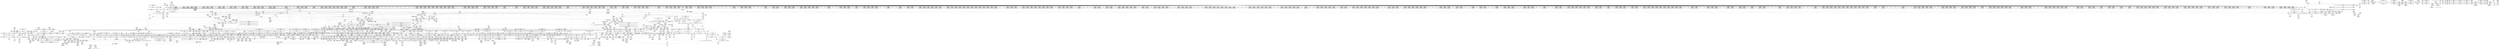 digraph {
	CE0x5241cb0 [shape=record,shape=Mrecord,label="{CE0x5241cb0|2472:_%struct.cred*,_:_CRE_2720,2724_|*MultipleSource*|Function::task_sid&Arg::task::|Function::current_has_perm&Arg::tsk::|Function::selinux_task_setpgid&Arg::p::|security/selinux/hooks.c,208}"]
	CE0x527c8a0 [shape=record,shape=Mrecord,label="{CE0x527c8a0|get_current:bb|*SummSource*}"]
	CE0x52480e0 [shape=record,shape=Mrecord,label="{CE0x52480e0|2472:_%struct.cred*,_:_CRE_2935,2936_}"]
	CE0x51fa4f0 [shape=record,shape=Mrecord,label="{CE0x51fa4f0|current_sid:cred|security/selinux/hooks.c,218|*SummSink*}"]
	CE0x51b5c20 [shape=record,shape=Mrecord,label="{CE0x51b5c20|rcu_read_lock:tmp7|include/linux/rcupdate.h,882|*SummSource*}"]
	CE0x53312f0 [shape=record,shape=Mrecord,label="{CE0x53312f0|i64*_getelementptr_inbounds_(_4_x_i64_,_4_x_i64_*___llvm_gcov_ctr129,_i64_0,_i64_0)|*Constant*|*SummSink*}"]
	CE0x5216eb0 [shape=record,shape=Mrecord,label="{CE0x5216eb0|rcu_read_unlock:tmp12|include/linux/rcupdate.h,933|*SummSource*}"]
	CE0x5215130 [shape=record,shape=Mrecord,label="{CE0x5215130|rcu_read_lock:bb}"]
	CE0x5231e30 [shape=record,shape=Mrecord,label="{CE0x5231e30|2472:_%struct.cred*,_:_CRE_1816,1817_|*MultipleSource*|Function::task_sid&Arg::task::|Function::current_has_perm&Arg::tsk::|Function::selinux_task_setpgid&Arg::p::|security/selinux/hooks.c,208}"]
	CE0x51aea80 [shape=record,shape=Mrecord,label="{CE0x51aea80|avc_has_perm:entry|*SummSource*}"]
	CE0x52adf60 [shape=record,shape=Mrecord,label="{CE0x52adf60|rcu_read_unlock:tmp6|include/linux/rcupdate.h,933|*SummSource*}"]
	CE0x521fa60 [shape=record,shape=Mrecord,label="{CE0x521fa60|_call_void_rcu_lock_acquire(%struct.lockdep_map*_rcu_lock_map)_#10,_!dbg_!27711|include/linux/rcupdate.h,881|*SummSink*}"]
	CE0x522ec30 [shape=record,shape=Mrecord,label="{CE0x522ec30|_call_void_lockdep_rcu_suspicious(i8*_getelementptr_inbounds_(_25_x_i8_,_25_x_i8_*_.str3,_i32_0,_i32_0),_i32_208,_i8*_getelementptr_inbounds_(_41_x_i8_,_41_x_i8_*_.str44,_i32_0,_i32_0))_#10,_!dbg_!27732|security/selinux/hooks.c,208}"]
	CE0x52dec00 [shape=record,shape=Mrecord,label="{CE0x52dec00|rcu_lock_release:tmp7}"]
	CE0x525e1f0 [shape=record,shape=Mrecord,label="{CE0x525e1f0|2472:_%struct.cred*,_:_CRE_6544,6552_|*MultipleSource*|Function::task_sid&Arg::task::|Function::current_has_perm&Arg::tsk::|Function::selinux_task_setpgid&Arg::p::|security/selinux/hooks.c,208}"]
	CE0x5227250 [shape=record,shape=Mrecord,label="{CE0x5227250|__rcu_read_lock:tmp7|include/linux/rcupdate.h,240|*SummSource*}"]
	CE0x51db4d0 [shape=record,shape=Mrecord,label="{CE0x51db4d0|i32_0|*Constant*|*SummSink*}"]
	CE0x52b7990 [shape=record,shape=Mrecord,label="{CE0x52b7990|i8*_getelementptr_inbounds_(_44_x_i8_,_44_x_i8_*_.str47,_i32_0,_i32_0)|*Constant*}"]
	CE0x5221b90 [shape=record,shape=Mrecord,label="{CE0x5221b90|_call_void___rcu_read_lock()_#10,_!dbg_!27710|include/linux/rcupdate.h,879|*SummSink*}"]
	CE0x526f000 [shape=record,shape=Mrecord,label="{CE0x526f000|rcu_read_unlock:tmp11|include/linux/rcupdate.h,933|*SummSource*}"]
	CE0x51ccd90 [shape=record,shape=Mrecord,label="{CE0x51ccd90|rcu_read_lock:tmp5|include/linux/rcupdate.h,882|*SummSource*}"]
	CE0x52ee520 [shape=record,shape=Mrecord,label="{CE0x52ee520|__rcu_read_unlock:tmp|*SummSource*}"]
	CE0x524e170 [shape=record,shape=Mrecord,label="{CE0x524e170|2472:_%struct.cred*,_:_CRE_3128,3136_|*MultipleSource*|Function::task_sid&Arg::task::|Function::current_has_perm&Arg::tsk::|Function::selinux_task_setpgid&Arg::p::|security/selinux/hooks.c,208}"]
	CE0x52640a0 [shape=record,shape=Mrecord,label="{CE0x52640a0|task_sid:tmp4|*LoadInst*|security/selinux/hooks.c,208|*SummSink*}"]
	CE0x53315b0 [shape=record,shape=Mrecord,label="{CE0x53315b0|__preempt_count_sub:tmp1}"]
	CE0x5252650 [shape=record,shape=Mrecord,label="{CE0x5252650|2472:_%struct.cred*,_:_CRE_6136,6140_|*MultipleSource*|Function::task_sid&Arg::task::|Function::current_has_perm&Arg::tsk::|Function::selinux_task_setpgid&Arg::p::|security/selinux/hooks.c,208}"]
	CE0x51b9990 [shape=record,shape=Mrecord,label="{CE0x51b9990|2472:_%struct.cred*,_:_CRE_696,697_}"]
	CE0x51cc0e0 [shape=record,shape=Mrecord,label="{CE0x51cc0e0|i32_1|*Constant*}"]
	CE0x525beb0 [shape=record,shape=Mrecord,label="{CE0x525beb0|2472:_%struct.cred*,_:_CRE_6448,6456_|*MultipleSource*|Function::task_sid&Arg::task::|Function::current_has_perm&Arg::tsk::|Function::selinux_task_setpgid&Arg::p::|security/selinux/hooks.c,208}"]
	CE0x52229f0 [shape=record,shape=Mrecord,label="{CE0x52229f0|cred_sid:tmp4|*LoadInst*|security/selinux/hooks.c,196|*SummSource*}"]
	CE0x52ee5c0 [shape=record,shape=Mrecord,label="{CE0x52ee5c0|__rcu_read_lock:do.end|*SummSink*}"]
	CE0x5235e80 [shape=record,shape=Mrecord,label="{CE0x5235e80|2472:_%struct.cred*,_:_CRE_2040,2044_|*MultipleSource*|Function::task_sid&Arg::task::|Function::current_has_perm&Arg::tsk::|Function::selinux_task_setpgid&Arg::p::|security/selinux/hooks.c,208}"]
	CE0x522b7f0 [shape=record,shape=Mrecord,label="{CE0x522b7f0|2472:_%struct.cred*,_:_CRE_424,428_|*MultipleSource*|Function::task_sid&Arg::task::|Function::current_has_perm&Arg::tsk::|Function::selinux_task_setpgid&Arg::p::|security/selinux/hooks.c,208}"]
	CE0x5271830 [shape=record,shape=Mrecord,label="{CE0x5271830|cred_sid:tmp}"]
	CE0x6d67930 [shape=record,shape=Mrecord,label="{CE0x6d67930|selinux_task_setpgid:call|security/selinux/hooks.c,3574|*SummSink*}"]
	CE0x51d0e20 [shape=record,shape=Mrecord,label="{CE0x51d0e20|current_sid:tmp9|security/selinux/hooks.c,218|*SummSink*}"]
	CE0x5331650 [shape=record,shape=Mrecord,label="{CE0x5331650|__preempt_count_add:tmp}"]
	CE0x5246920 [shape=record,shape=Mrecord,label="{CE0x5246920|2472:_%struct.cred*,_:_CRE_2915,2916_}"]
	CE0x5288650 [shape=record,shape=Mrecord,label="{CE0x5288650|__rcu_read_lock:tmp3}"]
	CE0x5228a60 [shape=record,shape=Mrecord,label="{CE0x5228a60|rcu_read_lock:tmp21|include/linux/rcupdate.h,884|*SummSink*}"]
	CE0x52efd80 [shape=record,shape=Mrecord,label="{CE0x52efd80|COLLAPSED:_GCMRE___llvm_gcov_ctr133_internal_global_4_x_i64_zeroinitializer:_elem_0:default:}"]
	CE0x5246b80 [shape=record,shape=Mrecord,label="{CE0x5246b80|2472:_%struct.cred*,_:_CRE_2917,2918_}"]
	CE0x52bb4d0 [shape=record,shape=Mrecord,label="{CE0x52bb4d0|rcu_lock_release:entry|*SummSink*}"]
	CE0x52e1460 [shape=record,shape=Mrecord,label="{CE0x52e1460|_call_void_asm_addl_$1,_%gs:$0_,_*m,ri,*m,_dirflag_,_fpsr_,_flags_(i32*___preempt_count,_i32_%sub,_i32*___preempt_count)_#3,_!dbg_!27717,_!srcloc_!27718|./arch/x86/include/asm/preempt.h,77}"]
	CE0x52b62e0 [shape=record,shape=Mrecord,label="{CE0x52b62e0|rcu_read_unlock:tmp18|include/linux/rcupdate.h,933|*SummSource*}"]
	CE0x524d0d0 [shape=record,shape=Mrecord,label="{CE0x524d0d0|2472:_%struct.cred*,_:_CRE_3088,3096_|*MultipleSource*|Function::task_sid&Arg::task::|Function::current_has_perm&Arg::tsk::|Function::selinux_task_setpgid&Arg::p::|security/selinux/hooks.c,208}"]
	CE0x51ea110 [shape=record,shape=Mrecord,label="{CE0x51ea110|2472:_%struct.cred*,_:_CRE_488,496_|*MultipleSource*|Function::task_sid&Arg::task::|Function::current_has_perm&Arg::tsk::|Function::selinux_task_setpgid&Arg::p::|security/selinux/hooks.c,208}"]
	CE0x526e550 [shape=record,shape=Mrecord,label="{CE0x526e550|rcu_read_unlock:tmp2}"]
	CE0x52bbe10 [shape=record,shape=Mrecord,label="{CE0x52bbe10|_ret_void,_!dbg_!27717|include/linux/rcupdate.h,424|*SummSink*}"]
	CE0x52f2950 [shape=record,shape=Mrecord,label="{CE0x52f2950|i32_2|*Constant*|*SummSink*}"]
	CE0x522fbc0 [shape=record,shape=Mrecord,label="{CE0x522fbc0|2472:_%struct.cred*,_:_CRE_697,698_}"]
	CE0x51d3f40 [shape=record,shape=Mrecord,label="{CE0x51d3f40|selinux_task_setpgid:entry|*SummSource*}"]
	CE0x5331100 [shape=record,shape=Mrecord,label="{CE0x5331100|__preempt_count_sub:tmp5|./arch/x86/include/asm/preempt.h,77|*SummSink*}"]
	CE0x5286380 [shape=record,shape=Mrecord,label="{CE0x5286380|__preempt_count_sub:entry|*SummSink*}"]
	CE0x524f930 [shape=record,shape=Mrecord,label="{CE0x524f930|2472:_%struct.cred*,_:_CRE_5864,5872_|*MultipleSource*|Function::task_sid&Arg::task::|Function::current_has_perm&Arg::tsk::|Function::selinux_task_setpgid&Arg::p::|security/selinux/hooks.c,208}"]
	CE0x51e63d0 [shape=record,shape=Mrecord,label="{CE0x51e63d0|2472:_%struct.cred*,_:_CRE_344,352_|*MultipleSource*|Function::task_sid&Arg::task::|Function::current_has_perm&Arg::tsk::|Function::selinux_task_setpgid&Arg::p::|security/selinux/hooks.c,208}"]
	CE0x5259a80 [shape=record,shape=Mrecord,label="{CE0x5259a80|2472:_%struct.cred*,_:_CRE_6348,6349_}"]
	CE0x529ecd0 [shape=record,shape=Mrecord,label="{CE0x529ecd0|i64*_getelementptr_inbounds_(_4_x_i64_,_4_x_i64_*___llvm_gcov_ctr128,_i64_0,_i64_2)|*Constant*|*SummSource*}"]
	CE0x52a6300 [shape=record,shape=Mrecord,label="{CE0x52a6300|i64*_getelementptr_inbounds_(_11_x_i64_,_11_x_i64_*___llvm_gcov_ctr127,_i64_0,_i64_8)|*Constant*}"]
	CE0x5218cc0 [shape=record,shape=Mrecord,label="{CE0x5218cc0|2472:_%struct.cred*,_:_CRE_48,56_|*MultipleSource*|Function::task_sid&Arg::task::|Function::current_has_perm&Arg::tsk::|Function::selinux_task_setpgid&Arg::p::|security/selinux/hooks.c,208}"]
	CE0x5228c50 [shape=record,shape=Mrecord,label="{CE0x5228c50|rcu_read_lock:tmp22|include/linux/rcupdate.h,884}"]
	CE0x51db880 [shape=record,shape=Mrecord,label="{CE0x51db880|i64*_getelementptr_inbounds_(_13_x_i64_,_13_x_i64_*___llvm_gcov_ctr126,_i64_0,_i64_0)|*Constant*}"]
	CE0x5258b10 [shape=record,shape=Mrecord,label="{CE0x5258b10|2472:_%struct.cred*,_:_CRE_6335,6336_}"]
	CE0x5260100 [shape=record,shape=Mrecord,label="{CE0x5260100|2472:_%struct.cred*,_:_CRE_6648,6656_|*MultipleSource*|Function::task_sid&Arg::task::|Function::current_has_perm&Arg::tsk::|Function::selinux_task_setpgid&Arg::p::|security/selinux/hooks.c,208}"]
	CE0x5266710 [shape=record,shape=Mrecord,label="{CE0x5266710|i64_7|*Constant*|*SummSource*}"]
	CE0x52dee90 [shape=record,shape=Mrecord,label="{CE0x52dee90|rcu_lock_release:tmp7|*SummSink*}"]
	CE0x52647b0 [shape=record,shape=Mrecord,label="{CE0x52647b0|task_sid:tmp10|security/selinux/hooks.c,208|*SummSink*}"]
	CE0x52312b0 [shape=record,shape=Mrecord,label="{CE0x52312b0|2472:_%struct.cred*,_:_CRE_768,772_|*MultipleSource*|Function::task_sid&Arg::task::|Function::current_has_perm&Arg::tsk::|Function::selinux_task_setpgid&Arg::p::|security/selinux/hooks.c,208}"]
	CE0x5210530 [shape=record,shape=Mrecord,label="{CE0x5210530|get_current:tmp3}"]
	CE0x52570f0 [shape=record,shape=Mrecord,label="{CE0x52570f0|2472:_%struct.cred*,_:_CRE_6313,6314_}"]
	CE0x5263470 [shape=record,shape=Mrecord,label="{CE0x5263470|2472:_%struct.cred*,_:_CRE_10624,10628_|*MultipleSource*|Function::task_sid&Arg::task::|Function::current_has_perm&Arg::tsk::|Function::selinux_task_setpgid&Arg::p::|security/selinux/hooks.c,208}"]
	CE0x51fb890 [shape=record,shape=Mrecord,label="{CE0x51fb890|i32_22|*Constant*}"]
	CE0x52ab520 [shape=record,shape=Mrecord,label="{CE0x52ab520|__rcu_read_unlock:tmp4|include/linux/rcupdate.h,244|*SummSink*}"]
	CE0x52f4550 [shape=record,shape=Mrecord,label="{CE0x52f4550|GLOBAL:__preempt_count|Global_var:__preempt_count|*SummSource*}"]
	CE0x52596f0 [shape=record,shape=Mrecord,label="{CE0x52596f0|2472:_%struct.cred*,_:_CRE_6345,6346_}"]
	CE0x52684f0 [shape=record,shape=Mrecord,label="{CE0x52684f0|task_sid:tmp23|security/selinux/hooks.c,208|*SummSink*}"]
	CE0x51d6c90 [shape=record,shape=Mrecord,label="{CE0x51d6c90|selinux_task_setpgid:tmp3}"]
	CE0x528ae80 [shape=record,shape=Mrecord,label="{CE0x528ae80|__rcu_read_unlock:tmp4|include/linux/rcupdate.h,244}"]
	CE0x51e7a10 [shape=record,shape=Mrecord,label="{CE0x51e7a10|current_sid:tobool1|security/selinux/hooks.c,218}"]
	CE0x5225d40 [shape=record,shape=Mrecord,label="{CE0x5225d40|i64*_getelementptr_inbounds_(_11_x_i64_,_11_x_i64_*___llvm_gcov_ctr132,_i64_0,_i64_1)|*Constant*|*SummSink*}"]
	CE0x51b3300 [shape=record,shape=Mrecord,label="{CE0x51b3300|selinux_task_setpgid:entry}"]
	CE0x5225590 [shape=record,shape=Mrecord,label="{CE0x5225590|%struct.task_struct*_(%struct.task_struct**)*_asm_movq_%gs:$_1:P_,$0_,_r,im,_dirflag_,_fpsr_,_flags_|*SummSink*}"]
	CE0x5210d10 [shape=record,shape=Mrecord,label="{CE0x5210d10|__rcu_read_lock:tmp4|include/linux/rcupdate.h,239}"]
	"CONST[source:2(external),value:2(dynamic)][purpose:{subject}][SrcIdx:3]"
	CE0x527c440 [shape=record,shape=Mrecord,label="{CE0x527c440|_ret_void,_!dbg_!27735|include/linux/rcupdate.h,938}"]
	CE0x52613d0 [shape=record,shape=Mrecord,label="{CE0x52613d0|2472:_%struct.cred*,_:_CRE_10536,10544_|*MultipleSource*|Function::task_sid&Arg::task::|Function::current_has_perm&Arg::tsk::|Function::selinux_task_setpgid&Arg::p::|security/selinux/hooks.c,208}"]
	CE0x52650f0 [shape=record,shape=Mrecord,label="{CE0x52650f0|task_sid:call3|security/selinux/hooks.c,208}"]
	CE0x5249b00 [shape=record,shape=Mrecord,label="{CE0x5249b00|2472:_%struct.cred*,_:_CRE_2957,2958_}"]
	CE0x524b9a0 [shape=record,shape=Mrecord,label="{CE0x524b9a0|2472:_%struct.cred*,_:_CRE_3000,3008_|*MultipleSource*|Function::task_sid&Arg::task::|Function::current_has_perm&Arg::tsk::|Function::selinux_task_setpgid&Arg::p::|security/selinux/hooks.c,208}"]
	CE0x52f4880 [shape=record,shape=Mrecord,label="{CE0x52f4880|rcu_lock_acquire:__here|*SummSource*}"]
	CE0x5281a10 [shape=record,shape=Mrecord,label="{CE0x5281a10|__rcu_read_unlock:tmp1|*SummSource*}"]
	CE0x51b82a0 [shape=record,shape=Mrecord,label="{CE0x51b82a0|i64_1|*Constant*|*SummSink*}"]
	CE0x52b9ef0 [shape=record,shape=Mrecord,label="{CE0x52b9ef0|rcu_read_unlock:tmp22|include/linux/rcupdate.h,935}"]
	CE0x52eedb0 [shape=record,shape=Mrecord,label="{CE0x52eedb0|void_(i32*,_i32,_i32*)*_asm_addl_$1,_%gs:$0_,_*m,ri,*m,_dirflag_,_fpsr_,_flags_}"]
	CE0x5202a70 [shape=record,shape=Mrecord,label="{CE0x5202a70|i8*_getelementptr_inbounds_(_45_x_i8_,_45_x_i8_*_.str12,_i32_0,_i32_0)|*Constant*|*SummSource*}"]
	CE0x52417f0 [shape=record,shape=Mrecord,label="{CE0x52417f0|2472:_%struct.cred*,_:_CRE_2704,2712_|*MultipleSource*|Function::task_sid&Arg::task::|Function::current_has_perm&Arg::tsk::|Function::selinux_task_setpgid&Arg::p::|security/selinux/hooks.c,208}"]
	CE0x5218c20 [shape=record,shape=Mrecord,label="{CE0x5218c20|2472:_%struct.cred*,_:_CRE_40,44_|*MultipleSource*|Function::task_sid&Arg::task::|Function::current_has_perm&Arg::tsk::|Function::selinux_task_setpgid&Arg::p::|security/selinux/hooks.c,208}"]
	CE0x51eb620 [shape=record,shape=Mrecord,label="{CE0x51eb620|2472:_%struct.cred*,_:_CRE_568,576_|*MultipleSource*|Function::task_sid&Arg::task::|Function::current_has_perm&Arg::tsk::|Function::selinux_task_setpgid&Arg::p::|security/selinux/hooks.c,208}"]
	CE0x52175c0 [shape=record,shape=Mrecord,label="{CE0x52175c0|rcu_read_lock:tmp9|include/linux/rcupdate.h,882|*SummSink*}"]
	CE0x525df90 [shape=record,shape=Mrecord,label="{CE0x525df90|2472:_%struct.cred*,_:_CRE_6536,6544_|*MultipleSource*|Function::task_sid&Arg::task::|Function::current_has_perm&Arg::tsk::|Function::selinux_task_setpgid&Arg::p::|security/selinux/hooks.c,208}"]
	CE0x51c76a0 [shape=record,shape=Mrecord,label="{CE0x51c76a0|_ret_i32_%tmp24,_!dbg_!27742|security/selinux/hooks.c,220|*SummSink*}"]
	CE0x5260cb0 [shape=record,shape=Mrecord,label="{CE0x5260cb0|2472:_%struct.cred*,_:_CRE_6680,6684_|*MultipleSource*|Function::task_sid&Arg::task::|Function::current_has_perm&Arg::tsk::|Function::selinux_task_setpgid&Arg::p::|security/selinux/hooks.c,208}"]
	CE0x5256fc0 [shape=record,shape=Mrecord,label="{CE0x5256fc0|2472:_%struct.cred*,_:_CRE_6312,6313_}"]
	CE0x5233620 [shape=record,shape=Mrecord,label="{CE0x5233620|2472:_%struct.cred*,_:_CRE_1896,1900_|*MultipleSource*|Function::task_sid&Arg::task::|Function::current_has_perm&Arg::tsk::|Function::selinux_task_setpgid&Arg::p::|security/selinux/hooks.c,208}"]
	CE0x52214d0 [shape=record,shape=Mrecord,label="{CE0x52214d0|task_sid:bb|*SummSource*}"]
	CE0x51ba650 [shape=record,shape=Mrecord,label="{CE0x51ba650|i64*_getelementptr_inbounds_(_11_x_i64_,_11_x_i64_*___llvm_gcov_ctr125,_i64_0,_i64_8)|*Constant*|*SummSource*}"]
	CE0x51d4c70 [shape=record,shape=Mrecord,label="{CE0x51d4c70|_call_void_mcount()_#3}"]
	CE0x522e780 [shape=record,shape=Mrecord,label="{CE0x522e780|task_sid:tmp19|security/selinux/hooks.c,208}"]
	CE0x529fe20 [shape=record,shape=Mrecord,label="{CE0x529fe20|rcu_read_lock:bb|*SummSink*}"]
	CE0x522b3b0 [shape=record,shape=Mrecord,label="{CE0x522b3b0|2472:_%struct.cred*,_:_CRE_408,416_|*MultipleSource*|Function::task_sid&Arg::task::|Function::current_has_perm&Arg::tsk::|Function::selinux_task_setpgid&Arg::p::|security/selinux/hooks.c,208}"]
	CE0x51e44f0 [shape=record,shape=Mrecord,label="{CE0x51e44f0|_call_void_lockdep_rcu_suspicious(i8*_getelementptr_inbounds_(_25_x_i8_,_25_x_i8_*_.str3,_i32_0,_i32_0),_i32_218,_i8*_getelementptr_inbounds_(_45_x_i8_,_45_x_i8_*_.str12,_i32_0,_i32_0))_#10,_!dbg_!27727|security/selinux/hooks.c,218}"]
	CE0x51f9bc0 [shape=record,shape=Mrecord,label="{CE0x51f9bc0|_ret_%struct.task_struct*_%tmp4,_!dbg_!27714|./arch/x86/include/asm/current.h,14}"]
	CE0x52aa730 [shape=record,shape=Mrecord,label="{CE0x52aa730|rcu_lock_acquire:tmp1|*SummSink*}"]
	CE0x527b9c0 [shape=record,shape=Mrecord,label="{CE0x527b9c0|_call_void_rcu_read_unlock()_#10,_!dbg_!27748|security/selinux/hooks.c,209}"]
	CE0x52f1da0 [shape=record,shape=Mrecord,label="{CE0x52f1da0|__rcu_read_unlock:tmp|*SummSink*}"]
	CE0x51cff40 [shape=record,shape=Mrecord,label="{CE0x51cff40|i64*_getelementptr_inbounds_(_2_x_i64_,_2_x_i64_*___llvm_gcov_ctr136,_i64_0,_i64_1)|*Constant*}"]
	CE0x527c910 [shape=record,shape=Mrecord,label="{CE0x527c910|get_current:bb|*SummSink*}"]
	CE0x521a710 [shape=record,shape=Mrecord,label="{CE0x521a710|i64*_getelementptr_inbounds_(_2_x_i64_,_2_x_i64_*___llvm_gcov_ctr131,_i64_0,_i64_1)|*Constant*|*SummSink*}"]
	CE0x51f99b0 [shape=record,shape=Mrecord,label="{CE0x51f99b0|_ret_%struct.task_struct*_%tmp4,_!dbg_!27714|./arch/x86/include/asm/current.h,14|*SummSource*}"]
	CE0x51d0110 [shape=record,shape=Mrecord,label="{CE0x51d0110|current_has_perm:tmp1|*SummSink*}"]
	CE0x527c650 [shape=record,shape=Mrecord,label="{CE0x527c650|_ret_void,_!dbg_!27735|include/linux/rcupdate.h,938|*SummSource*}"]
	CE0x52bcd10 [shape=record,shape=Mrecord,label="{CE0x52bcd10|_ret_void,_!dbg_!27717|include/linux/rcupdate.h,245}"]
	CE0x51fec70 [shape=record,shape=Mrecord,label="{CE0x51fec70|2472:_%struct.cred*,_:_CRE_328,336_|*MultipleSource*|Function::task_sid&Arg::task::|Function::current_has_perm&Arg::tsk::|Function::selinux_task_setpgid&Arg::p::|security/selinux/hooks.c,208}"]
	CE0x51d4730 [shape=record,shape=Mrecord,label="{CE0x51d4730|current_has_perm:tmp2}"]
	CE0x527db30 [shape=record,shape=Mrecord,label="{CE0x527db30|task_sid:tmp5|security/selinux/hooks.c,208|*SummSource*}"]
	CE0x5286110 [shape=record,shape=Mrecord,label="{CE0x5286110|__preempt_count_sub:entry|*SummSource*}"]
	CE0x51b4c90 [shape=record,shape=Mrecord,label="{CE0x51b4c90|task_sid:do.end6|*SummSource*}"]
	CE0x5307e60 [shape=record,shape=Mrecord,label="{CE0x5307e60|i64_1|*Constant*}"]
	CE0x528bf80 [shape=record,shape=Mrecord,label="{CE0x528bf80|__preempt_count_sub:val|Function::__preempt_count_sub&Arg::val::|*SummSink*}"]
	CE0x5223880 [shape=record,shape=Mrecord,label="{CE0x5223880|2472:_%struct.cred*,_:_CRE_0,8_|*MultipleSource*|Function::task_sid&Arg::task::|Function::current_has_perm&Arg::tsk::|Function::selinux_task_setpgid&Arg::p::|security/selinux/hooks.c,208}"]
	CE0x52bb7a0 [shape=record,shape=Mrecord,label="{CE0x52bb7a0|rcu_lock_release:map|Function::rcu_lock_release&Arg::map::|*SummSource*}"]
	CE0x52eae80 [shape=record,shape=Mrecord,label="{CE0x52eae80|__preempt_count_add:tmp3|*SummSource*}"]
	CE0x5270eb0 [shape=record,shape=Mrecord,label="{CE0x5270eb0|rcu_read_lock:tmp19|include/linux/rcupdate.h,882|*SummSink*}"]
	CE0x5203590 [shape=record,shape=Mrecord,label="{CE0x5203590|current_sid:tobool|security/selinux/hooks.c,218|*SummSource*}"]
	CE0x526a3a0 [shape=record,shape=Mrecord,label="{CE0x526a3a0|i8*_getelementptr_inbounds_(_41_x_i8_,_41_x_i8_*_.str44,_i32_0,_i32_0)|*Constant*}"]
	CE0x51bc790 [shape=record,shape=Mrecord,label="{CE0x51bc790|_call_void_mcount()_#3|*SummSink*}"]
	CE0x5257cd0 [shape=record,shape=Mrecord,label="{CE0x5257cd0|2472:_%struct.cred*,_:_CRE_6323,6324_}"]
	CE0x521eab0 [shape=record,shape=Mrecord,label="{CE0x521eab0|cred_sid:security|security/selinux/hooks.c,196|*SummSource*}"]
	CE0x51c1bd0 [shape=record,shape=Mrecord,label="{CE0x51c1bd0|current_has_perm:tsk|Function::current_has_perm&Arg::tsk::|*SummSink*}"]
	CE0x51c6f00 [shape=record,shape=Mrecord,label="{CE0x51c6f00|GLOBAL:current_sid|*Constant*|*SummSource*}"]
	CE0x529f3b0 [shape=record,shape=Mrecord,label="{CE0x529f3b0|rcu_read_lock:land.lhs.true2|*SummSource*}"]
	CE0x521f1b0 [shape=record,shape=Mrecord,label="{CE0x521f1b0|2472:_%struct.cred*,_:_CRE_232,240_|*MultipleSource*|Function::task_sid&Arg::task::|Function::current_has_perm&Arg::tsk::|Function::selinux_task_setpgid&Arg::p::|security/selinux/hooks.c,208}"]
	CE0x5271330 [shape=record,shape=Mrecord,label="{CE0x5271330|rcu_read_lock:tmp20|include/linux/rcupdate.h,882|*SummSink*}"]
	CE0x524b3f0 [shape=record,shape=Mrecord,label="{CE0x524b3f0|2472:_%struct.cred*,_:_CRE_2984,2988_|*MultipleSource*|Function::task_sid&Arg::task::|Function::current_has_perm&Arg::tsk::|Function::selinux_task_setpgid&Arg::p::|security/selinux/hooks.c,208}"]
	CE0x5237ad0 [shape=record,shape=Mrecord,label="{CE0x5237ad0|2472:_%struct.cred*,_:_CRE_2112,2120_|*MultipleSource*|Function::task_sid&Arg::task::|Function::current_has_perm&Arg::tsk::|Function::selinux_task_setpgid&Arg::p::|security/selinux/hooks.c,208}"]
	CE0x51cd860 [shape=record,shape=Mrecord,label="{CE0x51cd860|current_sid:tmp20|security/selinux/hooks.c,218|*SummSink*}"]
	CE0x51fe410 [shape=record,shape=Mrecord,label="{CE0x51fe410|cred_sid:tmp3|*SummSource*}"]
	CE0x52fa4d0 [shape=record,shape=Mrecord,label="{CE0x52fa4d0|__preempt_count_add:bb|*SummSink*}"]
	CE0x52bc7e0 [shape=record,shape=Mrecord,label="{CE0x52bc7e0|__rcu_read_unlock:entry|*SummSource*}"]
	CE0x528d530 [shape=record,shape=Mrecord,label="{CE0x528d530|rcu_lock_acquire:tmp7|*SummSink*}"]
	CE0x51d3d20 [shape=record,shape=Mrecord,label="{CE0x51d3d20|i64_3|*Constant*|*SummSink*}"]
	CE0x523bfb0 [shape=record,shape=Mrecord,label="{CE0x523bfb0|2472:_%struct.cred*,_:_CRE_2408,2416_|*MultipleSource*|Function::task_sid&Arg::task::|Function::current_has_perm&Arg::tsk::|Function::selinux_task_setpgid&Arg::p::|security/selinux/hooks.c,208}"]
	CE0x51d7e70 [shape=record,shape=Mrecord,label="{CE0x51d7e70|cred_sid:tmp4|*LoadInst*|security/selinux/hooks.c,196|*SummSink*}"]
	CE0x52625d0 [shape=record,shape=Mrecord,label="{CE0x52625d0|2472:_%struct.cred*,_:_CRE_10584,10592_|*MultipleSource*|Function::task_sid&Arg::task::|Function::current_has_perm&Arg::tsk::|Function::selinux_task_setpgid&Arg::p::|security/selinux/hooks.c,208}"]
	CE0x525a1a0 [shape=record,shape=Mrecord,label="{CE0x525a1a0|2472:_%struct.cred*,_:_CRE_6354,6355_}"]
	CE0x526d5b0 [shape=record,shape=Mrecord,label="{CE0x526d5b0|GLOBAL:lockdep_rcu_suspicious|*Constant*}"]
	CE0x526d760 [shape=record,shape=Mrecord,label="{CE0x526d760|i32_883|*Constant*}"]
	CE0x5268a80 [shape=record,shape=Mrecord,label="{CE0x5268a80|task_sid:tmp25|security/selinux/hooks.c,208}"]
	CE0x521be80 [shape=record,shape=Mrecord,label="{CE0x521be80|COLLAPSED:_GCMRE___llvm_gcov_ctr126_internal_global_13_x_i64_zeroinitializer:_elem_0:default:}"]
	CE0x51d3e00 [shape=record,shape=Mrecord,label="{CE0x51d3e00|i64_0|*Constant*}"]
	CE0x526d950 [shape=record,shape=Mrecord,label="{CE0x526d950|i32_883|*Constant*|*SummSink*}"]
	CE0x52abf20 [shape=record,shape=Mrecord,label="{CE0x52abf20|i32_1|*Constant*}"]
	CE0x5262f90 [shape=record,shape=Mrecord,label="{CE0x5262f90|2472:_%struct.cred*,_:_CRE_10608,10609_|*MultipleSource*|Function::task_sid&Arg::task::|Function::current_has_perm&Arg::tsk::|Function::selinux_task_setpgid&Arg::p::|security/selinux/hooks.c,208}"]
	CE0x52e84e0 [shape=record,shape=Mrecord,label="{CE0x52e84e0|__rcu_read_unlock:tmp1|*SummSink*}"]
	CE0x51cbf50 [shape=record,shape=Mrecord,label="{CE0x51cbf50|cred_sid:tmp5|security/selinux/hooks.c,196|*SummSource*}"]
	CE0x522ee00 [shape=record,shape=Mrecord,label="{CE0x522ee00|task_sid:tmp19|security/selinux/hooks.c,208|*SummSink*}"]
	CE0x5262ab0 [shape=record,shape=Mrecord,label="{CE0x5262ab0|2472:_%struct.cred*,_:_CRE_10600,10604_|*MultipleSource*|Function::task_sid&Arg::task::|Function::current_has_perm&Arg::tsk::|Function::selinux_task_setpgid&Arg::p::|security/selinux/hooks.c,208}"]
	CE0x5253030 [shape=record,shape=Mrecord,label="{CE0x5253030|2472:_%struct.cred*,_:_CRE_6176,6180_|*MultipleSource*|Function::task_sid&Arg::task::|Function::current_has_perm&Arg::tsk::|Function::selinux_task_setpgid&Arg::p::|security/selinux/hooks.c,208}"]
	CE0x5267470 [shape=record,shape=Mrecord,label="{CE0x5267470|task_sid:tmp16|security/selinux/hooks.c,208|*SummSource*}"]
	CE0x5256180 [shape=record,shape=Mrecord,label="{CE0x5256180|2472:_%struct.cred*,_:_CRE_6300,6301_}"]
	CE0x5242600 [shape=record,shape=Mrecord,label="{CE0x5242600|2472:_%struct.cred*,_:_CRE_2744,2752_|*MultipleSource*|Function::task_sid&Arg::task::|Function::current_has_perm&Arg::tsk::|Function::selinux_task_setpgid&Arg::p::|security/selinux/hooks.c,208}"]
	CE0x51ea330 [shape=record,shape=Mrecord,label="{CE0x51ea330|2472:_%struct.cred*,_:_CRE_496,504_|*MultipleSource*|Function::task_sid&Arg::task::|Function::current_has_perm&Arg::tsk::|Function::selinux_task_setpgid&Arg::p::|security/selinux/hooks.c,208}"]
	CE0x52ee370 [shape=record,shape=Mrecord,label="{CE0x52ee370|__rcu_read_unlock:tmp}"]
	CE0x5238220 [shape=record,shape=Mrecord,label="{CE0x5238220|2472:_%struct.cred*,_:_CRE_2136,2144_|*MultipleSource*|Function::task_sid&Arg::task::|Function::current_has_perm&Arg::tsk::|Function::selinux_task_setpgid&Arg::p::|security/selinux/hooks.c,208}"]
	CE0x5252b40 [shape=record,shape=Mrecord,label="{CE0x5252b40|2472:_%struct.cred*,_:_CRE_6152,6168_|*MultipleSource*|Function::task_sid&Arg::task::|Function::current_has_perm&Arg::tsk::|Function::selinux_task_setpgid&Arg::p::|security/selinux/hooks.c,208}"]
	CE0x52adfd0 [shape=record,shape=Mrecord,label="{CE0x52adfd0|rcu_read_unlock:tmp6|include/linux/rcupdate.h,933|*SummSink*}"]
	CE0x51d1b40 [shape=record,shape=Mrecord,label="{CE0x51d1b40|i64*_getelementptr_inbounds_(_11_x_i64_,_11_x_i64_*___llvm_gcov_ctr125,_i64_0,_i64_1)|*Constant*|*SummSink*}"]
	CE0x51d3030 [shape=record,shape=Mrecord,label="{CE0x51d3030|current_sid:tmp13|security/selinux/hooks.c,218|*SummSink*}"]
	CE0x51bce50 [shape=record,shape=Mrecord,label="{CE0x51bce50|current_sid:tmp11|security/selinux/hooks.c,218}"]
	CE0x527ea30 [shape=record,shape=Mrecord,label="{CE0x527ea30|task_sid:tmp7|security/selinux/hooks.c,208|*SummSink*}"]
	CE0x5267570 [shape=record,shape=Mrecord,label="{CE0x5267570|i64*_getelementptr_inbounds_(_13_x_i64_,_13_x_i64_*___llvm_gcov_ctr126,_i64_0,_i64_8)|*Constant*}"]
	CE0x529aaa0 [shape=record,shape=Mrecord,label="{CE0x529aaa0|__rcu_read_lock:tmp|*SummSink*}"]
	CE0x5246080 [shape=record,shape=Mrecord,label="{CE0x5246080|2472:_%struct.cred*,_:_CRE_2907,2908_}"]
	CE0x52ddb60 [shape=record,shape=Mrecord,label="{CE0x52ddb60|i64_ptrtoint_(i8*_blockaddress(_rcu_lock_release,_%__here)_to_i64)|*Constant*|*SummSource*}"]
	CE0x51f9940 [shape=record,shape=Mrecord,label="{CE0x51f9940|get_current:entry|*SummSink*}"]
	CE0x5330150 [shape=record,shape=Mrecord,label="{CE0x5330150|_call_void_mcount()_#3|*SummSink*}"]
	CE0x51dba70 [shape=record,shape=Mrecord,label="{CE0x51dba70|current_sid:bb|*SummSink*}"]
	CE0x52bb970 [shape=record,shape=Mrecord,label="{CE0x52bb970|GLOBAL:__rcu_read_unlock|*Constant*}"]
	CE0x52e8300 [shape=record,shape=Mrecord,label="{CE0x52e8300|void_(i32*,_i32,_i32*)*_asm_addl_$1,_%gs:$0_,_*m,ri,*m,_dirflag_,_fpsr_,_flags_|*SummSink*}"]
	CE0x522f260 [shape=record,shape=Mrecord,label="{CE0x522f260|_call_void_lockdep_rcu_suspicious(i8*_getelementptr_inbounds_(_25_x_i8_,_25_x_i8_*_.str3,_i32_0,_i32_0),_i32_208,_i8*_getelementptr_inbounds_(_41_x_i8_,_41_x_i8_*_.str44,_i32_0,_i32_0))_#10,_!dbg_!27732|security/selinux/hooks.c,208|*SummSink*}"]
	CE0x52f3b00 [shape=record,shape=Mrecord,label="{CE0x52f3b00|i64*_getelementptr_inbounds_(_4_x_i64_,_4_x_i64_*___llvm_gcov_ctr130,_i64_0,_i64_3)|*Constant*|*SummSink*}"]
	CE0x524a220 [shape=record,shape=Mrecord,label="{CE0x524a220|2472:_%struct.cred*,_:_CRE_2963,2964_}"]
	CE0x5273060 [shape=record,shape=Mrecord,label="{CE0x5273060|i64*_getelementptr_inbounds_(_4_x_i64_,_4_x_i64_*___llvm_gcov_ctr135,_i64_0,_i64_1)|*Constant*}"]
	CE0x5267ea0 [shape=record,shape=Mrecord,label="{CE0x5267ea0|i64*_getelementptr_inbounds_(_13_x_i64_,_13_x_i64_*___llvm_gcov_ctr126,_i64_0,_i64_10)|*Constant*|*SummSink*}"]
	CE0x52ae120 [shape=record,shape=Mrecord,label="{CE0x52ae120|i64*_getelementptr_inbounds_(_4_x_i64_,_4_x_i64_*___llvm_gcov_ctr133,_i64_0,_i64_2)|*Constant*|*SummSink*}"]
	CE0x5252420 [shape=record,shape=Mrecord,label="{CE0x5252420|2472:_%struct.cred*,_:_CRE_6008,6136_|*MultipleSource*|Function::task_sid&Arg::task::|Function::current_has_perm&Arg::tsk::|Function::selinux_task_setpgid&Arg::p::|security/selinux/hooks.c,208}"]
	CE0x52eaa40 [shape=record,shape=Mrecord,label="{CE0x52eaa40|__preempt_count_add:tmp4|./arch/x86/include/asm/preempt.h,72}"]
	CE0x526dd10 [shape=record,shape=Mrecord,label="{CE0x526dd10|cred_sid:sid|security/selinux/hooks.c,197|*SummSource*}"]
	CE0x5d47970 [shape=record,shape=Mrecord,label="{CE0x5d47970|i32_4096|*Constant*|*SummSink*}"]
	CE0x5256640 [shape=record,shape=Mrecord,label="{CE0x5256640|2472:_%struct.cred*,_:_CRE_6304,6305_}"]
	CE0x52a6010 [shape=record,shape=Mrecord,label="{CE0x52a6010|rcu_read_lock:tmp16|include/linux/rcupdate.h,882|*SummSource*}"]
	CE0x52b0940 [shape=record,shape=Mrecord,label="{CE0x52b0940|rcu_lock_release:tmp2|*SummSink*}"]
	CE0x521a140 [shape=record,shape=Mrecord,label="{CE0x521a140|rcu_read_lock:call|include/linux/rcupdate.h,882}"]
	CE0x528d8a0 [shape=record,shape=Mrecord,label="{CE0x528d8a0|i8*_undef|*Constant*|*SummSource*}"]
	CE0x52e07b0 [shape=record,shape=Mrecord,label="{CE0x52e07b0|rcu_lock_release:tmp5|include/linux/rcupdate.h,423|*SummSink*}"]
	CE0x52569d0 [shape=record,shape=Mrecord,label="{CE0x52569d0|2472:_%struct.cred*,_:_CRE_6307,6308_}"]
	CE0x5230180 [shape=record,shape=Mrecord,label="{CE0x5230180|2472:_%struct.cred*,_:_CRE_702,703_}"]
	CE0x5218800 [shape=record,shape=Mrecord,label="{CE0x5218800|rcu_read_lock:tmp4|include/linux/rcupdate.h,882}"]
	CE0x51f9750 [shape=record,shape=Mrecord,label="{CE0x51f9750|current_sid:tmp18|security/selinux/hooks.c,218|*SummSource*}"]
	CE0x52b5000 [shape=record,shape=Mrecord,label="{CE0x52b5000|rcu_lock_release:tmp1|*SummSink*}"]
	CE0x52e1720 [shape=record,shape=Mrecord,label="{CE0x52e1720|void_(i32*,_i32,_i32*)*_asm_addl_$1,_%gs:$0_,_*m,ri,*m,_dirflag_,_fpsr_,_flags_}"]
	CE0x5279760 [shape=record,shape=Mrecord,label="{CE0x5279760|i64*_getelementptr_inbounds_(_13_x_i64_,_13_x_i64_*___llvm_gcov_ctr126,_i64_0,_i64_12)|*Constant*|*SummSource*}"]
	CE0x5237fc0 [shape=record,shape=Mrecord,label="{CE0x5237fc0|2472:_%struct.cred*,_:_CRE_2128,2136_|*MultipleSource*|Function::task_sid&Arg::task::|Function::current_has_perm&Arg::tsk::|Function::selinux_task_setpgid&Arg::p::|security/selinux/hooks.c,208}"]
	CE0x520fa30 [shape=record,shape=Mrecord,label="{CE0x520fa30|task_sid:if.then|*SummSink*}"]
	CE0x521a070 [shape=record,shape=Mrecord,label="{CE0x521a070|rcu_lock_acquire:map|Function::rcu_lock_acquire&Arg::map::|*SummSink*}"]
	CE0x5241560 [shape=record,shape=Mrecord,label="{CE0x5241560|2472:_%struct.cred*,_:_CRE_2696,2704_|*MultipleSource*|Function::task_sid&Arg::task::|Function::current_has_perm&Arg::tsk::|Function::selinux_task_setpgid&Arg::p::|security/selinux/hooks.c,208}"]
	CE0x52ff3e0 [shape=record,shape=Mrecord,label="{CE0x52ff3e0|__preempt_count_sub:tmp6|./arch/x86/include/asm/preempt.h,78|*SummSink*}"]
	CE0x51d9b10 [shape=record,shape=Mrecord,label="{CE0x51d9b10|current_has_perm:bb|*SummSource*}"]
	CE0x51dcc30 [shape=record,shape=Mrecord,label="{CE0x51dcc30|i8_1|*Constant*}"]
	CE0x51e0900 [shape=record,shape=Mrecord,label="{CE0x51e0900|i64*_getelementptr_inbounds_(_13_x_i64_,_13_x_i64_*___llvm_gcov_ctr126,_i64_0,_i64_1)|*Constant*|*SummSource*}"]
	CE0x5200630 [shape=record,shape=Mrecord,label="{CE0x5200630|current_sid:tmp22|security/selinux/hooks.c,218|*SummSource*}"]
	CE0x5218970 [shape=record,shape=Mrecord,label="{CE0x5218970|i64_0|*Constant*}"]
	CE0x528e6a0 [shape=record,shape=Mrecord,label="{CE0x528e6a0|rcu_lock_release:__here|*SummSource*}"]
	CE0x5271020 [shape=record,shape=Mrecord,label="{CE0x5271020|rcu_read_lock:tmp20|include/linux/rcupdate.h,882}"]
	CE0x52012c0 [shape=record,shape=Mrecord,label="{CE0x52012c0|2472:_%struct.cred*,_:_CRE_136,144_|*MultipleSource*|Function::task_sid&Arg::task::|Function::current_has_perm&Arg::tsk::|Function::selinux_task_setpgid&Arg::p::|security/selinux/hooks.c,208}"]
	CE0x5257e00 [shape=record,shape=Mrecord,label="{CE0x5257e00|2472:_%struct.cred*,_:_CRE_6324,6325_}"]
	CE0x527bfa0 [shape=record,shape=Mrecord,label="{CE0x527bfa0|GLOBAL:rcu_read_unlock|*Constant*|*SummSource*}"]
	CE0x52029b0 [shape=record,shape=Mrecord,label="{CE0x52029b0|i8*_getelementptr_inbounds_(_45_x_i8_,_45_x_i8_*_.str12,_i32_0,_i32_0)|*Constant*}"]
	CE0x5228160 [shape=record,shape=Mrecord,label="{CE0x5228160|rcu_read_lock:tmp21|include/linux/rcupdate.h,884}"]
	CE0x5250510 [shape=record,shape=Mrecord,label="{CE0x5250510|2472:_%struct.cred*,_:_CRE_5904,5912_|*MultipleSource*|Function::task_sid&Arg::task::|Function::current_has_perm&Arg::tsk::|Function::selinux_task_setpgid&Arg::p::|security/selinux/hooks.c,208}"]
	CE0x52b00c0 [shape=record,shape=Mrecord,label="{CE0x52b00c0|rcu_read_unlock:tmp13|include/linux/rcupdate.h,933|*SummSource*}"]
	CE0x520def0 [shape=record,shape=Mrecord,label="{CE0x520def0|GLOBAL:current_task|Global_var:current_task}"]
	CE0x51e5790 [shape=record,shape=Mrecord,label="{CE0x51e5790|i64*_getelementptr_inbounds_(_11_x_i64_,_11_x_i64_*___llvm_gcov_ctr125,_i64_0,_i64_6)|*Constant*|*SummSink*}"]
	CE0x523f680 [shape=record,shape=Mrecord,label="{CE0x523f680|2472:_%struct.cred*,_:_CRE_2594,2596_|*MultipleSource*|Function::task_sid&Arg::task::|Function::current_has_perm&Arg::tsk::|Function::selinux_task_setpgid&Arg::p::|security/selinux/hooks.c,208}"]
	CE0x51d64a0 [shape=record,shape=Mrecord,label="{CE0x51d64a0|current_sid:tmp4|security/selinux/hooks.c,218}"]
	CE0x5217150 [shape=record,shape=Mrecord,label="{CE0x5217150|rcu_read_unlock:call3|include/linux/rcupdate.h,933}"]
	CE0x524cc70 [shape=record,shape=Mrecord,label="{CE0x524cc70|2472:_%struct.cred*,_:_CRE_3072,3080_|*MultipleSource*|Function::task_sid&Arg::task::|Function::current_has_perm&Arg::tsk::|Function::selinux_task_setpgid&Arg::p::|security/selinux/hooks.c,208}"]
	CE0x51ffba0 [shape=record,shape=Mrecord,label="{CE0x51ffba0|i32_22|*Constant*|*SummSource*}"]
	CE0x5236310 [shape=record,shape=Mrecord,label="{CE0x5236310|2472:_%struct.cred*,_:_CRE_2048,2052_|*MultipleSource*|Function::task_sid&Arg::task::|Function::current_has_perm&Arg::tsk::|Function::selinux_task_setpgid&Arg::p::|security/selinux/hooks.c,208}"]
	CE0x52705b0 [shape=record,shape=Mrecord,label="{CE0x52705b0|i64*_getelementptr_inbounds_(_11_x_i64_,_11_x_i64_*___llvm_gcov_ctr127,_i64_0,_i64_9)|*Constant*}"]
	CE0x52667c0 [shape=record,shape=Mrecord,label="{CE0x52667c0|i64_7|*Constant*|*SummSink*}"]
	CE0x5246a50 [shape=record,shape=Mrecord,label="{CE0x5246a50|2472:_%struct.cred*,_:_CRE_2916,2917_}"]
	CE0x5246590 [shape=record,shape=Mrecord,label="{CE0x5246590|2472:_%struct.cred*,_:_CRE_2912,2913_}"]
	CE0x52aa5c0 [shape=record,shape=Mrecord,label="{CE0x52aa5c0|rcu_lock_acquire:tmp|*SummSink*}"]
	CE0x52ac2a0 [shape=record,shape=Mrecord,label="{CE0x52ac2a0|GLOBAL:__llvm_gcov_ctr132|Global_var:__llvm_gcov_ctr132|*SummSink*}"]
	CE0x51f9c60 [shape=record,shape=Mrecord,label="{CE0x51f9c60|_ret_%struct.task_struct*_%tmp4,_!dbg_!27714|./arch/x86/include/asm/current.h,14|*SummSink*}"]
	CE0x5240e40 [shape=record,shape=Mrecord,label="{CE0x5240e40|2472:_%struct.cred*,_:_CRE_2680,2688_|*MultipleSource*|Function::task_sid&Arg::task::|Function::current_has_perm&Arg::tsk::|Function::selinux_task_setpgid&Arg::p::|security/selinux/hooks.c,208}"]
	CE0x51fd880 [shape=record,shape=Mrecord,label="{CE0x51fd880|current_sid:tmp24|security/selinux/hooks.c,220|*SummSink*}"]
	CE0x5210600 [shape=record,shape=Mrecord,label="{CE0x5210600|get_current:tmp3|*SummSource*}"]
	CE0x51b0450 [shape=record,shape=Mrecord,label="{CE0x51b0450|avc_has_perm:requested|Function::avc_has_perm&Arg::requested::|*SummSink*}"]
	CE0x51c1b60 [shape=record,shape=Mrecord,label="{CE0x51c1b60|current_has_perm:tsk|Function::current_has_perm&Arg::tsk::|*SummSource*}"]
	CE0x527a4d0 [shape=record,shape=Mrecord,label="{CE0x527a4d0|task_sid:call7|security/selinux/hooks.c,208|*SummSource*}"]
	CE0x52b1a00 [shape=record,shape=Mrecord,label="{CE0x52b1a00|rcu_lock_release:tmp1|*SummSource*}"]
	CE0x52225a0 [shape=record,shape=Mrecord,label="{CE0x52225a0|task_sid:real_cred|security/selinux/hooks.c,208}"]
	CE0x51cc3f0 [shape=record,shape=Mrecord,label="{CE0x51cc3f0|cred_sid:sid|security/selinux/hooks.c,197|*SummSink*}"]
	CE0x5306d10 [shape=record,shape=Mrecord,label="{CE0x5306d10|_call_void_mcount()_#3|*SummSource*}"]
	CE0x5249050 [shape=record,shape=Mrecord,label="{CE0x5249050|2472:_%struct.cred*,_:_CRE_2948,2949_}"]
	CE0x524d590 [shape=record,shape=Mrecord,label="{CE0x524d590|2472:_%struct.cred*,_:_CRE_3104,3108_|*MultipleSource*|Function::task_sid&Arg::task::|Function::current_has_perm&Arg::tsk::|Function::selinux_task_setpgid&Arg::p::|security/selinux/hooks.c,208}"]
	CE0x528b630 [shape=record,shape=Mrecord,label="{CE0x528b630|i64*_getelementptr_inbounds_(_4_x_i64_,_4_x_i64_*___llvm_gcov_ctr129,_i64_0,_i64_1)|*Constant*|*SummSource*}"]
	"CONST[source:0(mediator),value:0(static)][purpose:{operation}][SrcIdx:2]"
	CE0x5250770 [shape=record,shape=Mrecord,label="{CE0x5250770|2472:_%struct.cred*,_:_CRE_5912,5920_|*MultipleSource*|Function::task_sid&Arg::task::|Function::current_has_perm&Arg::tsk::|Function::selinux_task_setpgid&Arg::p::|security/selinux/hooks.c,208}"]
	CE0x520f210 [shape=record,shape=Mrecord,label="{CE0x520f210|task_sid:do.end6|*SummSink*}"]
	CE0x524b190 [shape=record,shape=Mrecord,label="{CE0x524b190|2472:_%struct.cred*,_:_CRE_2976,2980_|*MultipleSource*|Function::task_sid&Arg::task::|Function::current_has_perm&Arg::tsk::|Function::selinux_task_setpgid&Arg::p::|security/selinux/hooks.c,208}"]
	CE0x5238e00 [shape=record,shape=Mrecord,label="{CE0x5238e00|2472:_%struct.cred*,_:_CRE_2240,2248_|*MultipleSource*|Function::task_sid&Arg::task::|Function::current_has_perm&Arg::tsk::|Function::selinux_task_setpgid&Arg::p::|security/selinux/hooks.c,208}"]
	CE0x5273be0 [shape=record,shape=Mrecord,label="{CE0x5273be0|_call_void_mcount()_#3}"]
	CE0x528d630 [shape=record,shape=Mrecord,label="{CE0x528d630|i8*_undef|*Constant*}"]
	CE0x51bf750 [shape=record,shape=Mrecord,label="{CE0x51bf750|current_has_perm:tmp3|*SummSource*}"]
	CE0x52e0640 [shape=record,shape=Mrecord,label="{CE0x52e0640|rcu_lock_release:tmp5|include/linux/rcupdate.h,423|*SummSource*}"]
	CE0x52b1920 [shape=record,shape=Mrecord,label="{CE0x52b1920|i64_1|*Constant*}"]
	CE0x5218370 [shape=record,shape=Mrecord,label="{CE0x5218370|i64*_getelementptr_inbounds_(_4_x_i64_,_4_x_i64_*___llvm_gcov_ctr130,_i64_0,_i64_2)|*Constant*}"]
	CE0x51c4200 [shape=record,shape=Mrecord,label="{CE0x51c4200|GLOBAL:lockdep_rcu_suspicious|*Constant*}"]
	CE0x52000f0 [shape=record,shape=Mrecord,label="{CE0x52000f0|current_sid:security|security/selinux/hooks.c,218|*SummSource*}"]
	CE0x52b7290 [shape=record,shape=Mrecord,label="{CE0x52b7290|i32_934|*Constant*|*SummSource*}"]
	CE0x51e5250 [shape=record,shape=Mrecord,label="{CE0x51e5250|i64*_getelementptr_inbounds_(_11_x_i64_,_11_x_i64_*___llvm_gcov_ctr125,_i64_0,_i64_6)|*Constant*}"]
	CE0x526f780 [shape=record,shape=Mrecord,label="{CE0x526f780|rcu_read_unlock:tmp16|include/linux/rcupdate.h,933}"]
	CE0x5258d70 [shape=record,shape=Mrecord,label="{CE0x5258d70|2472:_%struct.cred*,_:_CRE_6337,6338_}"]
	CE0x5260a50 [shape=record,shape=Mrecord,label="{CE0x5260a50|2472:_%struct.cred*,_:_CRE_6672,6680_|*MultipleSource*|Function::task_sid&Arg::task::|Function::current_has_perm&Arg::tsk::|Function::selinux_task_setpgid&Arg::p::|security/selinux/hooks.c,208}"]
	CE0x52b8a40 [shape=record,shape=Mrecord,label="{CE0x52b8a40|rcu_read_unlock:tmp20|include/linux/rcupdate.h,933}"]
	CE0x525bc50 [shape=record,shape=Mrecord,label="{CE0x525bc50|2472:_%struct.cred*,_:_CRE_6440,6448_|*MultipleSource*|Function::task_sid&Arg::task::|Function::current_has_perm&Arg::tsk::|Function::selinux_task_setpgid&Arg::p::|security/selinux/hooks.c,208}"]
	CE0x52212c0 [shape=record,shape=Mrecord,label="{CE0x52212c0|task_sid:do.body|*SummSink*}"]
	CE0x527fbb0 [shape=record,shape=Mrecord,label="{CE0x527fbb0|_ret_void,_!dbg_!27717|include/linux/rcupdate.h,245|*SummSink*}"]
	CE0x52410a0 [shape=record,shape=Mrecord,label="{CE0x52410a0|2472:_%struct.cred*,_:_CRE_2688,2692_|*MultipleSource*|Function::task_sid&Arg::task::|Function::current_has_perm&Arg::tsk::|Function::selinux_task_setpgid&Arg::p::|security/selinux/hooks.c,208}"]
	CE0x51c2b30 [shape=record,shape=Mrecord,label="{CE0x51c2b30|i64*_getelementptr_inbounds_(_2_x_i64_,_2_x_i64_*___llvm_gcov_ctr279,_i64_0,_i64_1)|*Constant*}"]
	CE0x524acd0 [shape=record,shape=Mrecord,label="{CE0x524acd0|2472:_%struct.cred*,_:_CRE_2972,2973_}"]
	CE0x5200b30 [shape=record,shape=Mrecord,label="{CE0x5200b30|2472:_%struct.cred*,_:_CRE_168,176_|*MultipleSource*|Function::task_sid&Arg::task::|Function::current_has_perm&Arg::tsk::|Function::selinux_task_setpgid&Arg::p::|security/selinux/hooks.c,208}"]
	CE0x529e510 [shape=record,shape=Mrecord,label="{CE0x529e510|rcu_read_lock:tmp8|include/linux/rcupdate.h,882|*SummSource*}"]
	CE0x5219d50 [shape=record,shape=Mrecord,label="{CE0x5219d50|task_sid:tmp3}"]
	CE0x522cef0 [shape=record,shape=Mrecord,label="{CE0x522cef0|2472:_%struct.cred*,_:_CRE_644,648_|*MultipleSource*|Function::task_sid&Arg::task::|Function::current_has_perm&Arg::tsk::|Function::selinux_task_setpgid&Arg::p::|security/selinux/hooks.c,208}"]
	CE0x5224e10 [shape=record,shape=Mrecord,label="{CE0x5224e10|rcu_lock_acquire:entry|*SummSink*}"]
	CE0x5229980 [shape=record,shape=Mrecord,label="{CE0x5229980|i64*_getelementptr_inbounds_(_2_x_i64_,_2_x_i64_*___llvm_gcov_ctr131,_i64_0,_i64_0)|*Constant*}"]
	CE0x51b9890 [shape=record,shape=Mrecord,label="{CE0x51b9890|2472:_%struct.cred*,_:_CRE_695,696_}"]
	CE0x52f2c20 [shape=record,shape=Mrecord,label="{CE0x52f2c20|__rcu_read_unlock:tmp3}"]
	CE0x52103b0 [shape=record,shape=Mrecord,label="{CE0x52103b0|2472:_%struct.cred*,_:_CRE_84,88_|*MultipleSource*|Function::task_sid&Arg::task::|Function::current_has_perm&Arg::tsk::|Function::selinux_task_setpgid&Arg::p::|security/selinux/hooks.c,208}"]
	CE0x5279c60 [shape=record,shape=Mrecord,label="{CE0x5279c60|task_sid:tmp27|security/selinux/hooks.c,208|*SummSource*}"]
	CE0x51d86a0 [shape=record,shape=Mrecord,label="{CE0x51d86a0|current_has_perm:call2|security/selinux/hooks.c,1544|*SummSink*}"]
	CE0x5241a50 [shape=record,shape=Mrecord,label="{CE0x5241a50|2472:_%struct.cred*,_:_CRE_2712,2720_|*MultipleSource*|Function::task_sid&Arg::task::|Function::current_has_perm&Arg::tsk::|Function::selinux_task_setpgid&Arg::p::|security/selinux/hooks.c,208}"]
	CE0x51bb330 [shape=record,shape=Mrecord,label="{CE0x51bb330|current_sid:do.end|*SummSource*}"]
	CE0x5331b10 [shape=record,shape=Mrecord,label="{CE0x5331b10|__preempt_count_add:tmp7|./arch/x86/include/asm/preempt.h,73|*SummSource*}"]
	CE0x51b95e0 [shape=record,shape=Mrecord,label="{CE0x51b95e0|2472:_%struct.cred*,_:_CRE_692,693_}"]
	CE0x51e0290 [shape=record,shape=Mrecord,label="{CE0x51e0290|2472:_%struct.cred*,_:_CRE_472,480_|*MultipleSource*|Function::task_sid&Arg::task::|Function::current_has_perm&Arg::tsk::|Function::selinux_task_setpgid&Arg::p::|security/selinux/hooks.c,208}"]
	CE0x51c6bd0 [shape=record,shape=Mrecord,label="{CE0x51c6bd0|current_has_perm:call|security/selinux/hooks.c,1542|*SummSink*}"]
	CE0x5298f60 [shape=record,shape=Mrecord,label="{CE0x5298f60|rcu_read_unlock:tmp11|include/linux/rcupdate.h,933}"]
	CE0x5279860 [shape=record,shape=Mrecord,label="{CE0x5279860|i64*_getelementptr_inbounds_(_13_x_i64_,_13_x_i64_*___llvm_gcov_ctr126,_i64_0,_i64_12)|*Constant*|*SummSink*}"]
	CE0x522d3b0 [shape=record,shape=Mrecord,label="{CE0x522d3b0|2472:_%struct.cred*,_:_CRE_652,656_|*MultipleSource*|Function::task_sid&Arg::task::|Function::current_has_perm&Arg::tsk::|Function::selinux_task_setpgid&Arg::p::|security/selinux/hooks.c,208}"]
	CE0x52ea9a0 [shape=record,shape=Mrecord,label="{CE0x52ea9a0|i64*_getelementptr_inbounds_(_4_x_i64_,_4_x_i64_*___llvm_gcov_ctr129,_i64_0,_i64_2)|*Constant*|*SummSink*}"]
	CE0x51dc060 [shape=record,shape=Mrecord,label="{CE0x51dc060|_call_void_mcount()_#3|*SummSink*}"]
	CE0x5255370 [shape=record,shape=Mrecord,label="{CE0x5255370|2472:_%struct.cred*,_:_CRE_6289,6290_}"]
	CE0x52fc210 [shape=record,shape=Mrecord,label="{CE0x52fc210|__preempt_count_sub:do.body|*SummSink*}"]
	CE0x51b5660 [shape=record,shape=Mrecord,label="{CE0x51b5660|current_sid:call4|security/selinux/hooks.c,218}"]
	CE0x51d9980 [shape=record,shape=Mrecord,label="{CE0x51d9980|_ret_i32_%call,_!dbg_!27714|security/selinux/hooks.c,3574|*SummSink*}"]
	CE0x5210980 [shape=record,shape=Mrecord,label="{CE0x5210980|task_sid:do.end|*SummSource*}"]
	CE0x529ede0 [shape=record,shape=Mrecord,label="{CE0x529ede0|get_current:tmp2|*SummSource*}"]
	CE0x52b3850 [shape=record,shape=Mrecord,label="{CE0x52b3850|i64*_getelementptr_inbounds_(_4_x_i64_,_4_x_i64_*___llvm_gcov_ctr130,_i64_0,_i64_1)|*Constant*|*SummSource*}"]
	CE0x51fb760 [shape=record,shape=Mrecord,label="{CE0x51fb760|current_sid:tmp21|security/selinux/hooks.c,218|*SummSource*}"]
	CE0x52243c0 [shape=record,shape=Mrecord,label="{CE0x52243c0|2472:_%struct.cred*,_:_CRE_152,160_|*MultipleSource*|Function::task_sid&Arg::task::|Function::current_has_perm&Arg::tsk::|Function::selinux_task_setpgid&Arg::p::|security/selinux/hooks.c,208}"]
	CE0x51fb600 [shape=record,shape=Mrecord,label="{CE0x51fb600|current_sid:tmp21|security/selinux/hooks.c,218}"]
	CE0x5279ac0 [shape=record,shape=Mrecord,label="{CE0x5279ac0|task_sid:call7|security/selinux/hooks.c,208}"]
	CE0x51ae7e0 [shape=record,shape=Mrecord,label="{CE0x51ae7e0|i32_(i32,_i32,_i16,_i32,_%struct.common_audit_data*)*_bitcast_(i32_(i32,_i32,_i16,_i32,_%struct.common_audit_data.495*)*_avc_has_perm_to_i32_(i32,_i32,_i16,_i32,_%struct.common_audit_data*)*)|*Constant*|*SummSink*}"]
	CE0x5200160 [shape=record,shape=Mrecord,label="{CE0x5200160|current_sid:security|security/selinux/hooks.c,218|*SummSink*}"]
	CE0x51e37e0 [shape=record,shape=Mrecord,label="{CE0x51e37e0|rcu_read_lock:tmp1|*SummSink*}"]
	CE0x526add0 [shape=record,shape=Mrecord,label="{CE0x526add0|task_sid:tmp20|security/selinux/hooks.c,208}"]
	CE0x528c580 [shape=record,shape=Mrecord,label="{CE0x528c580|rcu_lock_acquire:tmp4|include/linux/rcupdate.h,418}"]
	CE0x52def90 [shape=record,shape=Mrecord,label="{CE0x52def90|i8*_undef|*Constant*}"]
	CE0x5223b00 [shape=record,shape=Mrecord,label="{CE0x5223b00|2472:_%struct.cred*,_:_CRE_16,20_|*MultipleSource*|Function::task_sid&Arg::task::|Function::current_has_perm&Arg::tsk::|Function::selinux_task_setpgid&Arg::p::|security/selinux/hooks.c,208}"]
	CE0x51bc650 [shape=record,shape=Mrecord,label="{CE0x51bc650|__rcu_read_lock:tmp}"]
	CE0x5251380 [shape=record,shape=Mrecord,label="{CE0x5251380|2472:_%struct.cred*,_:_CRE_5952,5960_|*MultipleSource*|Function::task_sid&Arg::task::|Function::current_has_perm&Arg::tsk::|Function::selinux_task_setpgid&Arg::p::|security/selinux/hooks.c,208}"]
	CE0x51b9690 [shape=record,shape=Mrecord,label="{CE0x51b9690|2472:_%struct.cred*,_:_CRE_693,694_}"]
	CE0x52f3970 [shape=record,shape=Mrecord,label="{CE0x52f3970|i64*_getelementptr_inbounds_(_4_x_i64_,_4_x_i64_*___llvm_gcov_ctr130,_i64_0,_i64_3)|*Constant*|*SummSource*}"]
	CE0x51fc870 [shape=record,shape=Mrecord,label="{CE0x51fc870|rcu_read_unlock:tmp17|include/linux/rcupdate.h,933|*SummSource*}"]
	CE0x5227d10 [shape=record,shape=Mrecord,label="{CE0x5227d10|rcu_read_unlock:do.body}"]
	CE0x525cef0 [shape=record,shape=Mrecord,label="{CE0x525cef0|2472:_%struct.cred*,_:_CRE_6484,6488_|*MultipleSource*|Function::task_sid&Arg::task::|Function::current_has_perm&Arg::tsk::|Function::selinux_task_setpgid&Arg::p::|security/selinux/hooks.c,208}"]
	CE0x528fa50 [shape=record,shape=Mrecord,label="{CE0x528fa50|COLLAPSED:_GCMRE___llvm_gcov_ctr128_internal_global_4_x_i64_zeroinitializer:_elem_0:default:}"]
	CE0x51ea550 [shape=record,shape=Mrecord,label="{CE0x51ea550|2472:_%struct.cred*,_:_CRE_504,512_|*MultipleSource*|Function::task_sid&Arg::task::|Function::current_has_perm&Arg::tsk::|Function::selinux_task_setpgid&Arg::p::|security/selinux/hooks.c,208}"]
	CE0x5288480 [shape=record,shape=Mrecord,label="{CE0x5288480|__rcu_read_lock:tmp2}"]
	CE0x5245ed0 [shape=record,shape=Mrecord,label="{CE0x5245ed0|2472:_%struct.cred*,_:_CRE_2906,2907_}"]
	CE0x52e5f30 [shape=record,shape=Mrecord,label="{CE0x52e5f30|__preempt_count_sub:tmp5|./arch/x86/include/asm/preempt.h,77}"]
	CE0x520e4e0 [shape=record,shape=Mrecord,label="{CE0x520e4e0|_ret_void,_!dbg_!27735|include/linux/rcupdate.h,884|*SummSource*}"]
	CE0x51d65a0 [shape=record,shape=Mrecord,label="{CE0x51d65a0|current_sid:tmp4|security/selinux/hooks.c,218|*SummSource*}"]
	CE0x52a6190 [shape=record,shape=Mrecord,label="{CE0x52a6190|rcu_read_lock:tmp16|include/linux/rcupdate.h,882|*SummSink*}"]
	CE0x529b980 [shape=record,shape=Mrecord,label="{CE0x529b980|rcu_lock_acquire:tmp3|*SummSink*}"]
	CE0x5258780 [shape=record,shape=Mrecord,label="{CE0x5258780|2472:_%struct.cred*,_:_CRE_6332,6333_}"]
	CE0x5243b90 [shape=record,shape=Mrecord,label="{CE0x5243b90|2472:_%struct.cred*,_:_CRE_2816,2824_|*MultipleSource*|Function::task_sid&Arg::task::|Function::current_has_perm&Arg::tsk::|Function::selinux_task_setpgid&Arg::p::|security/selinux/hooks.c,208}"]
	CE0x52670b0 [shape=record,shape=Mrecord,label="{CE0x52670b0|task_sid:tmp17|security/selinux/hooks.c,208}"]
	CE0x5228580 [shape=record,shape=Mrecord,label="{CE0x5228580|i64*_getelementptr_inbounds_(_11_x_i64_,_11_x_i64_*___llvm_gcov_ctr127,_i64_0,_i64_10)|*Constant*}"]
	CE0x51bf250 [shape=record,shape=Mrecord,label="{CE0x51bf250|current_has_perm:tmp2|*SummSource*}"]
	CE0x525a400 [shape=record,shape=Mrecord,label="{CE0x525a400|2472:_%struct.cred*,_:_CRE_6356,6357_}"]
	CE0x52af4b0 [shape=record,shape=Mrecord,label="{CE0x52af4b0|GLOBAL:lock_acquire|*Constant*}"]
	CE0x52ac750 [shape=record,shape=Mrecord,label="{CE0x52ac750|rcu_lock_acquire:tmp2}"]
	CE0x51d8570 [shape=record,shape=Mrecord,label="{CE0x51d8570|_ret_i32_%call7,_!dbg_!27749|security/selinux/hooks.c,210|*SummSink*}"]
	CE0x5269c60 [shape=record,shape=Mrecord,label="{CE0x5269c60|i32_208|*Constant*|*SummSource*}"]
	CE0x52a52f0 [shape=record,shape=Mrecord,label="{CE0x52a52f0|rcu_read_lock:tmp13|include/linux/rcupdate.h,882|*SummSink*}"]
	CE0x52aacb0 [shape=record,shape=Mrecord,label="{CE0x52aacb0|_call_void___preempt_count_add(i32_1)_#10,_!dbg_!27711|include/linux/rcupdate.h,239}"]
	CE0x5247760 [shape=record,shape=Mrecord,label="{CE0x5247760|2472:_%struct.cred*,_:_CRE_2927,2928_}"]
	"CONST[source:0(mediator),value:0(static)][purpose:{operation}][SnkIdx:3]"
	CE0x52a0010 [shape=record,shape=Mrecord,label="{CE0x52a0010|rcu_read_lock:if.end|*SummSource*}"]
	CE0x52f26a0 [shape=record,shape=Mrecord,label="{CE0x52f26a0|i64*_getelementptr_inbounds_(_4_x_i64_,_4_x_i64_*___llvm_gcov_ctr130,_i64_0,_i64_3)|*Constant*}"]
	CE0x5214b30 [shape=record,shape=Mrecord,label="{CE0x5214b30|rcu_read_lock:call3|include/linux/rcupdate.h,882|*SummSource*}"]
	CE0x528cca0 [shape=record,shape=Mrecord,label="{CE0x528cca0|rcu_lock_acquire:tmp5|include/linux/rcupdate.h,418|*SummSource*}"]
	CE0x52a9c70 [shape=record,shape=Mrecord,label="{CE0x52a9c70|__rcu_read_lock:tmp6|include/linux/rcupdate.h,240|*SummSink*}"]
	CE0x5286490 [shape=record,shape=Mrecord,label="{CE0x5286490|_ret_void,_!dbg_!27720|./arch/x86/include/asm/preempt.h,78}"]
	CE0x51e6c10 [shape=record,shape=Mrecord,label="{CE0x51e6c10|%struct.task_struct*_(%struct.task_struct**)*_asm_movq_%gs:$_1:P_,$0_,_r,im,_dirflag_,_fpsr_,_flags_}"]
	CE0x5268f90 [shape=record,shape=Mrecord,label="{CE0x5268f90|task_sid:tmp24|security/selinux/hooks.c,208|*SummSink*}"]
	CE0x526e8b0 [shape=record,shape=Mrecord,label="{CE0x526e8b0|rcu_read_unlock:tmp3}"]
	CE0x5297c10 [shape=record,shape=Mrecord,label="{CE0x5297c10|rcu_read_unlock:tmp1}"]
	CE0x52e60e0 [shape=record,shape=Mrecord,label="{CE0x52e60e0|__preempt_count_add:do.end}"]
	CE0x5211ca0 [shape=record,shape=Mrecord,label="{CE0x5211ca0|rcu_read_lock:tmp7|include/linux/rcupdate.h,882}"]
	CE0x528fb90 [shape=record,shape=Mrecord,label="{CE0x528fb90|__preempt_count_add:tmp2}"]
	CE0x525d3b0 [shape=record,shape=Mrecord,label="{CE0x525d3b0|2472:_%struct.cred*,_:_CRE_6496,6504_|*MultipleSource*|Function::task_sid&Arg::task::|Function::current_has_perm&Arg::tsk::|Function::selinux_task_setpgid&Arg::p::|security/selinux/hooks.c,208}"]
	CE0x51bcba0 [shape=record,shape=Mrecord,label="{CE0x51bcba0|current_sid:tmp10|security/selinux/hooks.c,218|*SummSource*}"]
	CE0x5232ca0 [shape=record,shape=Mrecord,label="{CE0x5232ca0|2472:_%struct.cred*,_:_CRE_1864,1872_|*MultipleSource*|Function::task_sid&Arg::task::|Function::current_has_perm&Arg::tsk::|Function::selinux_task_setpgid&Arg::p::|security/selinux/hooks.c,208}"]
	CE0x5279940 [shape=record,shape=Mrecord,label="{CE0x5279940|task_sid:tmp26|security/selinux/hooks.c,208|*SummSink*}"]
	CE0x528e120 [shape=record,shape=Mrecord,label="{CE0x528e120|i8*_undef|*Constant*|*SummSink*}"]
	"CONST[source:1(input),value:2(dynamic)][purpose:{object}][SrcIdx:1]"
	CE0x51e6ea0 [shape=record,shape=Mrecord,label="{CE0x51e6ea0|task_sid:if.end|*SummSink*}"]
	CE0x51f9fd0 [shape=record,shape=Mrecord,label="{CE0x51f9fd0|i32_78|*Constant*}"]
	CE0x52b6580 [shape=record,shape=Mrecord,label="{CE0x52b6580|_call_void_lockdep_rcu_suspicious(i8*_getelementptr_inbounds_(_25_x_i8_,_25_x_i8_*_.str45,_i32_0,_i32_0),_i32_934,_i8*_getelementptr_inbounds_(_44_x_i8_,_44_x_i8_*_.str47,_i32_0,_i32_0))_#10,_!dbg_!27726|include/linux/rcupdate.h,933}"]
	CE0x527d410 [shape=record,shape=Mrecord,label="{CE0x527d410|task_sid:call|security/selinux/hooks.c,208|*SummSink*}"]
	CE0x533aae0 [shape=record,shape=Mrecord,label="{CE0x533aae0|__preempt_count_sub:tmp2}"]
	CE0x51ccc60 [shape=record,shape=Mrecord,label="{CE0x51ccc60|GLOBAL:__llvm_gcov_ctr127|Global_var:__llvm_gcov_ctr127|*SummSource*}"]
	CE0x526b030 [shape=record,shape=Mrecord,label="{CE0x526b030|task_sid:tmp20|security/selinux/hooks.c,208|*SummSink*}"]
	CE0x5286040 [shape=record,shape=Mrecord,label="{CE0x5286040|GLOBAL:__preempt_count_sub|*Constant*|*SummSource*}"]
	CE0x520e8d0 [shape=record,shape=Mrecord,label="{CE0x520e8d0|rcu_read_lock:if.then}"]
	CE0x521d5d0 [shape=record,shape=Mrecord,label="{CE0x521d5d0|rcu_read_lock:tmp1}"]
	CE0x52e4490 [shape=record,shape=Mrecord,label="{CE0x52e4490|__preempt_count_sub:do.body}"]
	CE0x522b5d0 [shape=record,shape=Mrecord,label="{CE0x522b5d0|2472:_%struct.cred*,_:_CRE_416,424_|*MultipleSource*|Function::task_sid&Arg::task::|Function::current_has_perm&Arg::tsk::|Function::selinux_task_setpgid&Arg::p::|security/selinux/hooks.c,208}"]
	CE0x528f2e0 [shape=record,shape=Mrecord,label="{CE0x528f2e0|_call_void_asm_addl_$1,_%gs:$0_,_*m,ri,*m,_dirflag_,_fpsr_,_flags_(i32*___preempt_count,_i32_%val,_i32*___preempt_count)_#3,_!dbg_!27714,_!srcloc_!27717|./arch/x86/include/asm/preempt.h,72}"]
	CE0x51bb150 [shape=record,shape=Mrecord,label="{CE0x51bb150|_ret_i32_%retval.0,_!dbg_!27728|security/selinux/avc.c,775|*SummSink*}"]
	CE0x51e7100 [shape=record,shape=Mrecord,label="{CE0x51e7100|task_sid:do.body|*SummSource*}"]
	CE0x527f690 [shape=record,shape=Mrecord,label="{CE0x527f690|0:_i8,_:_GCMR_task_sid.__warned_internal_global_i8_0,_section_.data.unlikely_,_align_1:_elem_0:default:}"]
	CE0x52b1ea0 [shape=record,shape=Mrecord,label="{CE0x52b1ea0|i64*_getelementptr_inbounds_(_4_x_i64_,_4_x_i64_*___llvm_gcov_ctr130,_i64_0,_i64_1)|*Constant*}"]
	CE0x523e650 [shape=record,shape=Mrecord,label="{CE0x523e650|2472:_%struct.cred*,_:_CRE_2533,2534_}"]
	CE0x521ec90 [shape=record,shape=Mrecord,label="{CE0x521ec90|rcu_read_lock:do.end}"]
	CE0x529eb80 [shape=record,shape=Mrecord,label="{CE0x529eb80|__rcu_read_lock:tmp4|include/linux/rcupdate.h,239|*SummSource*}"]
	CE0x5236ef0 [shape=record,shape=Mrecord,label="{CE0x5236ef0|2472:_%struct.cred*,_:_CRE_2076,2080_|*MultipleSource*|Function::task_sid&Arg::task::|Function::current_has_perm&Arg::tsk::|Function::selinux_task_setpgid&Arg::p::|security/selinux/hooks.c,208}"]
	CE0x52e0ac0 [shape=record,shape=Mrecord,label="{CE0x52e0ac0|_call_void_lock_release(%struct.lockdep_map*_%map,_i32_1,_i64_ptrtoint_(i8*_blockaddress(_rcu_lock_release,_%__here)_to_i64))_#10,_!dbg_!27716|include/linux/rcupdate.h,423}"]
	CE0x5221390 [shape=record,shape=Mrecord,label="{CE0x5221390|task_sid:bb}"]
	CE0x51defe0 [shape=record,shape=Mrecord,label="{CE0x51defe0|current_sid:do.body|*SummSink*}"]
	CE0x521fdd0 [shape=record,shape=Mrecord,label="{CE0x521fdd0|_call_void_rcu_lock_acquire(%struct.lockdep_map*_rcu_lock_map)_#10,_!dbg_!27711|include/linux/rcupdate.h,881|*SummSource*}"]
	CE0x52b9d00 [shape=record,shape=Mrecord,label="{CE0x52b9d00|rcu_read_unlock:tmp21|include/linux/rcupdate.h,935|*SummSink*}"]
	CE0x5249fc0 [shape=record,shape=Mrecord,label="{CE0x5249fc0|2472:_%struct.cred*,_:_CRE_2961,2962_}"]
	CE0x524df10 [shape=record,shape=Mrecord,label="{CE0x524df10|2472:_%struct.cred*,_:_CRE_3120,3128_|*MultipleSource*|Function::task_sid&Arg::task::|Function::current_has_perm&Arg::tsk::|Function::selinux_task_setpgid&Arg::p::|security/selinux/hooks.c,208}"]
	CE0x522c7d0 [shape=record,shape=Mrecord,label="{CE0x522c7d0|2472:_%struct.cred*,_:_CRE_624,632_|*MultipleSource*|Function::task_sid&Arg::task::|Function::current_has_perm&Arg::tsk::|Function::selinux_task_setpgid&Arg::p::|security/selinux/hooks.c,208}"]
	CE0x51e2790 [shape=record,shape=Mrecord,label="{CE0x51e2790|task_sid:tmp1|*SummSource*}"]
	CE0x526f1f0 [shape=record,shape=Mrecord,label="{CE0x526f1f0|__preempt_count_add:tmp5|./arch/x86/include/asm/preempt.h,72}"]
	CE0x52aa650 [shape=record,shape=Mrecord,label="{CE0x52aa650|rcu_lock_acquire:tmp1}"]
	CE0x51c92f0 [shape=record,shape=Mrecord,label="{CE0x51c92f0|GLOBAL:current_sid.__warned|Global_var:current_sid.__warned|*SummSource*}"]
	CE0x52436a0 [shape=record,shape=Mrecord,label="{CE0x52436a0|2472:_%struct.cred*,_:_CRE_2800,2808_|*MultipleSource*|Function::task_sid&Arg::task::|Function::current_has_perm&Arg::tsk::|Function::selinux_task_setpgid&Arg::p::|security/selinux/hooks.c,208}"]
	CE0x52f3080 [shape=record,shape=Mrecord,label="{CE0x52f3080|i64_ptrtoint_(i8*_blockaddress(_rcu_lock_acquire,_%__here)_to_i64)|*Constant*}"]
	CE0x528a9c0 [shape=record,shape=Mrecord,label="{CE0x528a9c0|_call_void_mcount()_#3|*SummSink*}"]
	CE0x51b6a00 [shape=record,shape=Mrecord,label="{CE0x51b6a00|2472:_%struct.cred*,_:_CRE_72,76_|*MultipleSource*|Function::task_sid&Arg::task::|Function::current_has_perm&Arg::tsk::|Function::selinux_task_setpgid&Arg::p::|security/selinux/hooks.c,208}"]
	CE0x51dbd30 [shape=record,shape=Mrecord,label="{CE0x51dbd30|current_sid:if.then}"]
	CE0x51d09d0 [shape=record,shape=Mrecord,label="{CE0x51d09d0|current_sid:tmp10|security/selinux/hooks.c,218}"]
	CE0x51e4bb0 [shape=record,shape=Mrecord,label="{CE0x51e4bb0|_call_void_rcu_read_lock()_#10,_!dbg_!27712|security/selinux/hooks.c,207|*SummSource*}"]
	CE0x525b070 [shape=record,shape=Mrecord,label="{CE0x525b070|2472:_%struct.cred*,_:_CRE_6392,6400_|*MultipleSource*|Function::task_sid&Arg::task::|Function::current_has_perm&Arg::tsk::|Function::selinux_task_setpgid&Arg::p::|security/selinux/hooks.c,208}"]
	CE0x51ffa30 [shape=record,shape=Mrecord,label="{CE0x51ffa30|current_sid:tmp21|security/selinux/hooks.c,218|*SummSink*}"]
	CE0x52745c0 [shape=record,shape=Mrecord,label="{CE0x52745c0|i64*_getelementptr_inbounds_(_4_x_i64_,_4_x_i64_*___llvm_gcov_ctr128,_i64_0,_i64_2)|*Constant*}"]
	CE0x524d7f0 [shape=record,shape=Mrecord,label="{CE0x524d7f0|2472:_%struct.cred*,_:_CRE_3108,3112_|*MultipleSource*|Function::task_sid&Arg::task::|Function::current_has_perm&Arg::tsk::|Function::selinux_task_setpgid&Arg::p::|security/selinux/hooks.c,208}"]
	CE0x52aad20 [shape=record,shape=Mrecord,label="{CE0x52aad20|_call_void___preempt_count_add(i32_1)_#10,_!dbg_!27711|include/linux/rcupdate.h,239|*SummSource*}"]
	CE0x51c2ba0 [shape=record,shape=Mrecord,label="{CE0x51c2ba0|selinux_task_setpgid:tmp1|*SummSource*}"]
	CE0x51ba5e0 [shape=record,shape=Mrecord,label="{CE0x51ba5e0|i64*_getelementptr_inbounds_(_11_x_i64_,_11_x_i64_*___llvm_gcov_ctr125,_i64_0,_i64_8)|*Constant*}"]
	CE0x52008a0 [shape=record,shape=Mrecord,label="{CE0x52008a0|current_sid:tmp22|security/selinux/hooks.c,218|*SummSink*}"]
	CE0x5234b80 [shape=record,shape=Mrecord,label="{CE0x5234b80|2472:_%struct.cred*,_:_CRE_1968,1976_|*MultipleSource*|Function::task_sid&Arg::task::|Function::current_has_perm&Arg::tsk::|Function::selinux_task_setpgid&Arg::p::|security/selinux/hooks.c,208}"]
	CE0x522ff20 [shape=record,shape=Mrecord,label="{CE0x522ff20|2472:_%struct.cred*,_:_CRE_700,701_}"]
	CE0x5274650 [shape=record,shape=Mrecord,label="{CE0x5274650|rcu_read_lock:tmp|*SummSink*}"]
	CE0x5227990 [shape=record,shape=Mrecord,label="{CE0x5227990|i64*_getelementptr_inbounds_(_4_x_i64_,_4_x_i64_*___llvm_gcov_ctr128,_i64_0,_i64_3)|*Constant*|*SummSource*}"]
	CE0x51bf0c0 [shape=record,shape=Mrecord,label="{CE0x51bf0c0|i64*_getelementptr_inbounds_(_2_x_i64_,_2_x_i64_*___llvm_gcov_ctr279,_i64_0,_i64_1)|*Constant*|*SummSink*}"]
	CE0x51da9e0 [shape=record,shape=Mrecord,label="{CE0x51da9e0|current_has_perm:tmp1|*SummSource*}"]
	CE0x5245090 [shape=record,shape=Mrecord,label="{CE0x5245090|2472:_%struct.cred*,_:_CRE_2880,2884_|*MultipleSource*|Function::task_sid&Arg::task::|Function::current_has_perm&Arg::tsk::|Function::selinux_task_setpgid&Arg::p::|security/selinux/hooks.c,208}"]
	CE0x51b8530 [shape=record,shape=Mrecord,label="{CE0x51b8530|task_sid:entry|*SummSink*}"]
	CE0x526f610 [shape=record,shape=Mrecord,label="{CE0x526f610|rcu_read_unlock:tmp15|include/linux/rcupdate.h,933|*SummSink*}"]
	CE0x5255cc0 [shape=record,shape=Mrecord,label="{CE0x5255cc0|2472:_%struct.cred*,_:_CRE_6296,6297_}"]
	CE0x523da00 [shape=record,shape=Mrecord,label="{CE0x523da00|2472:_%struct.cred*,_:_CRE_2522,2523_}"]
	CE0x526af60 [shape=record,shape=Mrecord,label="{CE0x526af60|task_sid:tmp20|security/selinux/hooks.c,208|*SummSource*}"]
	CE0x51c73f0 [shape=record,shape=Mrecord,label="{CE0x51c73f0|_ret_i32_%tmp24,_!dbg_!27742|security/selinux/hooks.c,220}"]
	CE0x5238ba0 [shape=record,shape=Mrecord,label="{CE0x5238ba0|2472:_%struct.cred*,_:_CRE_2168,2240_|*MultipleSource*|Function::task_sid&Arg::task::|Function::current_has_perm&Arg::tsk::|Function::selinux_task_setpgid&Arg::p::|security/selinux/hooks.c,208}"]
	CE0x52b45f0 [shape=record,shape=Mrecord,label="{CE0x52b45f0|rcu_read_unlock:tobool1|include/linux/rcupdate.h,933|*SummSink*}"]
	CE0x525f030 [shape=record,shape=Mrecord,label="{CE0x525f030|2472:_%struct.cred*,_:_CRE_6600,6608_|*MultipleSource*|Function::task_sid&Arg::task::|Function::current_has_perm&Arg::tsk::|Function::selinux_task_setpgid&Arg::p::|security/selinux/hooks.c,208}"]
	CE0x525f9e0 [shape=record,shape=Mrecord,label="{CE0x525f9e0|2472:_%struct.cred*,_:_CRE_6632,6640_|*MultipleSource*|Function::task_sid&Arg::task::|Function::current_has_perm&Arg::tsk::|Function::selinux_task_setpgid&Arg::p::|security/selinux/hooks.c,208}"]
	CE0x523a7f0 [shape=record,shape=Mrecord,label="{CE0x523a7f0|2472:_%struct.cred*,_:_CRE_2328,2336_|*MultipleSource*|Function::task_sid&Arg::task::|Function::current_has_perm&Arg::tsk::|Function::selinux_task_setpgid&Arg::p::|security/selinux/hooks.c,208}"]
	CE0x5249510 [shape=record,shape=Mrecord,label="{CE0x5249510|2472:_%struct.cred*,_:_CRE_2952,2953_}"]
	CE0x51af330 [shape=record,shape=Mrecord,label="{CE0x51af330|avc_has_perm:ssid|Function::avc_has_perm&Arg::ssid::|*SummSource*}"]
	CE0x52b6880 [shape=record,shape=Mrecord,label="{CE0x52b6880|_call_void_lockdep_rcu_suspicious(i8*_getelementptr_inbounds_(_25_x_i8_,_25_x_i8_*_.str45,_i32_0,_i32_0),_i32_934,_i8*_getelementptr_inbounds_(_44_x_i8_,_44_x_i8_*_.str47,_i32_0,_i32_0))_#10,_!dbg_!27726|include/linux/rcupdate.h,933|*SummSource*}"]
	CE0x53058c0 [shape=record,shape=Mrecord,label="{CE0x53058c0|i64*_getelementptr_inbounds_(_4_x_i64_,_4_x_i64_*___llvm_gcov_ctr134,_i64_0,_i64_3)|*Constant*|*SummSink*}"]
	CE0x52498a0 [shape=record,shape=Mrecord,label="{CE0x52498a0|2472:_%struct.cred*,_:_CRE_2955,2956_}"]
	CE0x51e54e0 [shape=record,shape=Mrecord,label="{CE0x51e54e0|i64*_getelementptr_inbounds_(_11_x_i64_,_11_x_i64_*___llvm_gcov_ctr125,_i64_0,_i64_6)|*Constant*|*SummSource*}"]
	CE0x52479c0 [shape=record,shape=Mrecord,label="{CE0x52479c0|2472:_%struct.cred*,_:_CRE_2929,2930_}"]
	CE0x522fe20 [shape=record,shape=Mrecord,label="{CE0x522fe20|2472:_%struct.cred*,_:_CRE_699,700_}"]
	CE0x5200080 [shape=record,shape=Mrecord,label="{CE0x5200080|current_sid:security|security/selinux/hooks.c,218}"]
	CE0x5258fd0 [shape=record,shape=Mrecord,label="{CE0x5258fd0|2472:_%struct.cred*,_:_CRE_6339,6340_}"]
	CE0x51c1cb0 [shape=record,shape=Mrecord,label="{CE0x51c1cb0|current_sid:tmp|*SummSource*}"]
	CE0x52b1020 [shape=record,shape=Mrecord,label="{CE0x52b1020|rcu_read_unlock:tmp14|include/linux/rcupdate.h,933|*SummSink*}"]
	CE0x5246330 [shape=record,shape=Mrecord,label="{CE0x5246330|2472:_%struct.cred*,_:_CRE_2910,2911_}"]
	CE0x5281520 [shape=record,shape=Mrecord,label="{CE0x5281520|rcu_lock_release:bb|*SummSource*}"]
	CE0x521bbe0 [shape=record,shape=Mrecord,label="{CE0x521bbe0|i64*_getelementptr_inbounds_(_13_x_i64_,_13_x_i64_*___llvm_gcov_ctr126,_i64_0,_i64_0)|*Constant*|*SummSink*}"]
	CE0x524aa70 [shape=record,shape=Mrecord,label="{CE0x524aa70|2472:_%struct.cred*,_:_CRE_2970,2971_}"]
	CE0x527ba50 [shape=record,shape=Mrecord,label="{CE0x527ba50|_call_void_rcu_read_unlock()_#10,_!dbg_!27748|security/selinux/hooks.c,209|*SummSource*}"]
	CE0x529b090 [shape=record,shape=Mrecord,label="{CE0x529b090|_call_void_asm_sideeffect_,_memory_,_dirflag_,_fpsr_,_flags_()_#3,_!dbg_!27714,_!srcloc_!27715|include/linux/rcupdate.h,239}"]
	CE0x5249c30 [shape=record,shape=Mrecord,label="{CE0x5249c30|2472:_%struct.cred*,_:_CRE_2958,2959_}"]
	CE0x529bf30 [shape=record,shape=Mrecord,label="{CE0x529bf30|i64*_getelementptr_inbounds_(_4_x_i64_,_4_x_i64_*___llvm_gcov_ctr128,_i64_0,_i64_1)|*Constant*}"]
	CE0x5298a70 [shape=record,shape=Mrecord,label="{CE0x5298a70|__rcu_read_lock:tmp|*SummSource*}"]
	CE0x654ce80 [shape=record,shape=Mrecord,label="{CE0x654ce80|selinux_task_setpgid:tmp|*SummSink*}"]
	CE0x527b640 [shape=record,shape=Mrecord,label="{CE0x527b640|_call_void_rcu_read_unlock()_#10,_!dbg_!27748|security/selinux/hooks.c,209|*SummSink*}"]
	CE0x5264210 [shape=record,shape=Mrecord,label="{CE0x5264210|task_sid:tmp10|security/selinux/hooks.c,208}"]
	CE0x5259950 [shape=record,shape=Mrecord,label="{CE0x5259950|2472:_%struct.cred*,_:_CRE_6347,6348_}"]
	CE0x51c7f50 [shape=record,shape=Mrecord,label="{CE0x51c7f50|task_sid:entry}"]
	CE0x525ab20 [shape=record,shape=Mrecord,label="{CE0x525ab20|2472:_%struct.cred*,_:_CRE_6376,6384_|*MultipleSource*|Function::task_sid&Arg::task::|Function::current_has_perm&Arg::tsk::|Function::selinux_task_setpgid&Arg::p::|security/selinux/hooks.c,208}"]
	CE0x523a0d0 [shape=record,shape=Mrecord,label="{CE0x523a0d0|2472:_%struct.cred*,_:_CRE_2304,2312_|*MultipleSource*|Function::task_sid&Arg::task::|Function::current_has_perm&Arg::tsk::|Function::selinux_task_setpgid&Arg::p::|security/selinux/hooks.c,208}"]
	CE0x51df300 [shape=record,shape=Mrecord,label="{CE0x51df300|current_sid:land.lhs.true2}"]
	CE0x52a5cf0 [shape=record,shape=Mrecord,label="{CE0x52a5cf0|rcu_read_lock:tmp15|include/linux/rcupdate.h,882|*SummSink*}"]
	CE0x526e3a0 [shape=record,shape=Mrecord,label="{CE0x526e3a0|rcu_read_unlock:land.lhs.true|*SummSource*}"]
	CE0x52b43f0 [shape=record,shape=Mrecord,label="{CE0x52b43f0|rcu_read_unlock:tobool1|include/linux/rcupdate.h,933}"]
	CE0x5231050 [shape=record,shape=Mrecord,label="{CE0x5231050|2472:_%struct.cred*,_:_CRE_760,768_|*MultipleSource*|Function::task_sid&Arg::task::|Function::current_has_perm&Arg::tsk::|Function::selinux_task_setpgid&Arg::p::|security/selinux/hooks.c,208}"]
	CE0x525ee00 [shape=record,shape=Mrecord,label="{CE0x525ee00|2472:_%struct.cred*,_:_CRE_6584,6600_|*MultipleSource*|Function::task_sid&Arg::task::|Function::current_has_perm&Arg::tsk::|Function::selinux_task_setpgid&Arg::p::|security/selinux/hooks.c,208}"]
	CE0x5261e80 [shape=record,shape=Mrecord,label="{CE0x5261e80|2472:_%struct.cred*,_:_CRE_10568,10572_|*MultipleSource*|Function::task_sid&Arg::task::|Function::current_has_perm&Arg::tsk::|Function::selinux_task_setpgid&Arg::p::|security/selinux/hooks.c,208}"]
	CE0x52980e0 [shape=record,shape=Mrecord,label="{CE0x52980e0|rcu_lock_acquire:tmp}"]
	CE0x51eb400 [shape=record,shape=Mrecord,label="{CE0x51eb400|2472:_%struct.cred*,_:_CRE_560,568_|*MultipleSource*|Function::task_sid&Arg::task::|Function::current_has_perm&Arg::tsk::|Function::selinux_task_setpgid&Arg::p::|security/selinux/hooks.c,208}"]
	CE0x523baf0 [shape=record,shape=Mrecord,label="{CE0x523baf0|2472:_%struct.cred*,_:_CRE_2392,2400_|*MultipleSource*|Function::task_sid&Arg::task::|Function::current_has_perm&Arg::tsk::|Function::selinux_task_setpgid&Arg::p::|security/selinux/hooks.c,208}"]
	CE0x522dda0 [shape=record,shape=Mrecord,label="{CE0x522dda0|i64*_getelementptr_inbounds_(_13_x_i64_,_13_x_i64_*___llvm_gcov_ctr126,_i64_0,_i64_8)|*Constant*|*SummSource*}"]
	CE0x522d150 [shape=record,shape=Mrecord,label="{CE0x522d150|2472:_%struct.cred*,_:_CRE_648,652_|*MultipleSource*|Function::task_sid&Arg::task::|Function::current_has_perm&Arg::tsk::|Function::selinux_task_setpgid&Arg::p::|security/selinux/hooks.c,208}"]
	CE0x5233ae0 [shape=record,shape=Mrecord,label="{CE0x5233ae0|2472:_%struct.cred*,_:_CRE_1912,1920_|*MultipleSource*|Function::task_sid&Arg::task::|Function::current_has_perm&Arg::tsk::|Function::selinux_task_setpgid&Arg::p::|security/selinux/hooks.c,208}"]
	CE0x5232550 [shape=record,shape=Mrecord,label="{CE0x5232550|2472:_%struct.cred*,_:_CRE_1840,1844_|*MultipleSource*|Function::task_sid&Arg::task::|Function::current_has_perm&Arg::tsk::|Function::selinux_task_setpgid&Arg::p::|security/selinux/hooks.c,208}"]
	CE0x521b390 [shape=record,shape=Mrecord,label="{CE0x521b390|i32_77|*Constant*|*SummSink*}"]
	CE0x52588b0 [shape=record,shape=Mrecord,label="{CE0x52588b0|2472:_%struct.cred*,_:_CRE_6333,6334_}"]
	CE0x53081d0 [shape=record,shape=Mrecord,label="{CE0x53081d0|i64*_getelementptr_inbounds_(_4_x_i64_,_4_x_i64_*___llvm_gcov_ctr134,_i64_0,_i64_0)|*Constant*|*SummSource*}"]
	CE0x52020b0 [shape=record,shape=Mrecord,label="{CE0x52020b0|_ret_void,_!dbg_!27717|include/linux/rcupdate.h,419|*SummSource*}"]
	CE0x5285fd0 [shape=record,shape=Mrecord,label="{CE0x5285fd0|GLOBAL:__preempt_count_sub|*Constant*|*SummSink*}"]
	CE0x51dc980 [shape=record,shape=Mrecord,label="{CE0x51dc980|current_sid:tmp16|security/selinux/hooks.c,218|*SummSource*}"]
	CE0x52b69b0 [shape=record,shape=Mrecord,label="{CE0x52b69b0|_call_void_lockdep_rcu_suspicious(i8*_getelementptr_inbounds_(_25_x_i8_,_25_x_i8_*_.str45,_i32_0,_i32_0),_i32_934,_i8*_getelementptr_inbounds_(_44_x_i8_,_44_x_i8_*_.str47,_i32_0,_i32_0))_#10,_!dbg_!27726|include/linux/rcupdate.h,933|*SummSink*}"]
	CE0x52f1110 [shape=record,shape=Mrecord,label="{CE0x52f1110|_call_void___preempt_count_sub(i32_1)_#10,_!dbg_!27715|include/linux/rcupdate.h,244}"]
	CE0x51c4810 [shape=record,shape=Mrecord,label="{CE0x51c4810|current_has_perm:bb|*SummSink*}"]
	CE0x5247e80 [shape=record,shape=Mrecord,label="{CE0x5247e80|2472:_%struct.cred*,_:_CRE_2933,2934_}"]
	CE0x52a9c00 [shape=record,shape=Mrecord,label="{CE0x52a9c00|__rcu_read_lock:tmp6|include/linux/rcupdate.h,240|*SummSource*}"]
	CE0x521ee00 [shape=record,shape=Mrecord,label="{CE0x521ee00|rcu_read_lock:do.end|*SummSource*}"]
	CE0x51bacd0 [shape=record,shape=Mrecord,label="{CE0x51bacd0|_ret_i32_%retval.0,_!dbg_!27728|security/selinux/avc.c,775}"]
	CE0x52999a0 [shape=record,shape=Mrecord,label="{CE0x52999a0|__preempt_count_add:val|Function::__preempt_count_add&Arg::val::}"]
	CE0x527fa30 [shape=record,shape=Mrecord,label="{CE0x527fa30|task_sid:tmp9|security/selinux/hooks.c,208|*SummSink*}"]
	CE0x527c0c0 [shape=record,shape=Mrecord,label="{CE0x527c0c0|rcu_read_unlock:entry|*SummSource*}"]
	CE0x532ecb0 [shape=record,shape=Mrecord,label="{CE0x532ecb0|i64*_getelementptr_inbounds_(_4_x_i64_,_4_x_i64_*___llvm_gcov_ctr135,_i64_0,_i64_0)|*Constant*}"]
	CE0x51d0490 [shape=record,shape=Mrecord,label="{CE0x51d0490|selinux_task_setpgid:call|security/selinux/hooks.c,3574}"]
	CE0x52b08d0 [shape=record,shape=Mrecord,label="{CE0x52b08d0|rcu_lock_release:tmp2|*SummSource*}"]
	CE0x5251f60 [shape=record,shape=Mrecord,label="{CE0x5251f60|2472:_%struct.cred*,_:_CRE_5992,6000_|*MultipleSource*|Function::task_sid&Arg::task::|Function::current_has_perm&Arg::tsk::|Function::selinux_task_setpgid&Arg::p::|security/selinux/hooks.c,208}"]
	CE0x524e3d0 [shape=record,shape=Mrecord,label="{CE0x524e3d0|2472:_%struct.cred*,_:_CRE_3136,3140_|*MultipleSource*|Function::task_sid&Arg::task::|Function::current_has_perm&Arg::tsk::|Function::selinux_task_setpgid&Arg::p::|security/selinux/hooks.c,208}"]
	CE0x52234d0 [shape=record,shape=Mrecord,label="{CE0x52234d0|cred_sid:tmp1|*SummSink*}"]
	CE0x5331c70 [shape=record,shape=Mrecord,label="{CE0x5331c70|__preempt_count_add:tmp7|./arch/x86/include/asm/preempt.h,73|*SummSink*}"]
	CE0x51e9ef0 [shape=record,shape=Mrecord,label="{CE0x51e9ef0|2472:_%struct.cred*,_:_CRE_480,488_|*MultipleSource*|Function::task_sid&Arg::task::|Function::current_has_perm&Arg::tsk::|Function::selinux_task_setpgid&Arg::p::|security/selinux/hooks.c,208}"]
	CE0x527b7a0 [shape=record,shape=Mrecord,label="{CE0x527b7a0|GLOBAL:rcu_read_unlock|*Constant*}"]
	CE0x51c8ae0 [shape=record,shape=Mrecord,label="{CE0x51c8ae0|current_sid:tmp1}"]
	CE0x525a9f0 [shape=record,shape=Mrecord,label="{CE0x525a9f0|2472:_%struct.cred*,_:_CRE_6368,6376_|*MultipleSource*|Function::task_sid&Arg::task::|Function::current_has_perm&Arg::tsk::|Function::selinux_task_setpgid&Arg::p::|security/selinux/hooks.c,208}"]
	CE0x527e230 [shape=record,shape=Mrecord,label="{CE0x527e230|GLOBAL:__llvm_gcov_ctr126|Global_var:__llvm_gcov_ctr126|*SummSink*}"]
	CE0x5228df0 [shape=record,shape=Mrecord,label="{CE0x5228df0|rcu_read_lock:tmp22|include/linux/rcupdate.h,884|*SummSource*}"]
	CE0x5211010 [shape=record,shape=Mrecord,label="{CE0x5211010|rcu_read_lock:tmp}"]
	CE0x528fc70 [shape=record,shape=Mrecord,label="{CE0x528fc70|__preempt_count_add:tmp3}"]
	CE0x51bc040 [shape=record,shape=Mrecord,label="{CE0x51bc040|GLOBAL:get_current|*Constant*|*SummSink*}"]
	CE0x5247040 [shape=record,shape=Mrecord,label="{CE0x5247040|2472:_%struct.cred*,_:_CRE_2921,2922_}"]
	CE0x5271790 [shape=record,shape=Mrecord,label="{CE0x5271790|i64*_getelementptr_inbounds_(_2_x_i64_,_2_x_i64_*___llvm_gcov_ctr131,_i64_0,_i64_0)|*Constant*|*SummSink*}"]
	CE0x51e3160 [shape=record,shape=Mrecord,label="{CE0x51e3160|2472:_%struct.cred*,_:_CRE_256,264_|*MultipleSource*|Function::task_sid&Arg::task::|Function::current_has_perm&Arg::tsk::|Function::selinux_task_setpgid&Arg::p::|security/selinux/hooks.c,208}"]
	CE0x5226bc0 [shape=record,shape=Mrecord,label="{CE0x5226bc0|rcu_lock_acquire:tmp3}"]
	CE0x525f750 [shape=record,shape=Mrecord,label="{CE0x525f750|2472:_%struct.cred*,_:_CRE_6624,6632_|*MultipleSource*|Function::task_sid&Arg::task::|Function::current_has_perm&Arg::tsk::|Function::selinux_task_setpgid&Arg::p::|security/selinux/hooks.c,208}"]
	CE0x51c7080 [shape=record,shape=Mrecord,label="{CE0x51c7080|GLOBAL:current_sid|*Constant*|*SummSink*}"]
	CE0x51e7bb0 [shape=record,shape=Mrecord,label="{CE0x51e7bb0|current_sid:tmp8|security/selinux/hooks.c,218|*SummSink*}"]
	CE0x52ab800 [shape=record,shape=Mrecord,label="{CE0x52ab800|i64*_getelementptr_inbounds_(_11_x_i64_,_11_x_i64_*___llvm_gcov_ctr132,_i64_0,_i64_0)|*Constant*|*SummSink*}"]
	CE0x5231bd0 [shape=record,shape=Mrecord,label="{CE0x5231bd0|2472:_%struct.cred*,_:_CRE_1808,1816_|*MultipleSource*|Function::task_sid&Arg::task::|Function::current_has_perm&Arg::tsk::|Function::selinux_task_setpgid&Arg::p::|security/selinux/hooks.c,208}"]
	CE0x532fc80 [shape=record,shape=Mrecord,label="{CE0x532fc80|__preempt_count_add:do.end|*SummSource*}"]
	CE0x5244970 [shape=record,shape=Mrecord,label="{CE0x5244970|2472:_%struct.cred*,_:_CRE_2864,2872_|*MultipleSource*|Function::task_sid&Arg::task::|Function::current_has_perm&Arg::tsk::|Function::selinux_task_setpgid&Arg::p::|security/selinux/hooks.c,208}"]
	CE0x521bf70 [shape=record,shape=Mrecord,label="{CE0x521bf70|i64*_getelementptr_inbounds_(_2_x_i64_,_2_x_i64_*___llvm_gcov_ctr131,_i64_0,_i64_1)|*Constant*}"]
	CE0x52f0600 [shape=record,shape=Mrecord,label="{CE0x52f0600|rcu_lock_release:indirectgoto|*SummSink*}"]
	CE0x52660b0 [shape=record,shape=Mrecord,label="{CE0x52660b0|i64_6|*Constant*|*SummSource*}"]
	CE0x5218680 [shape=record,shape=Mrecord,label="{CE0x5218680|i64_2|*Constant*}"]
	CE0x51c3e10 [shape=record,shape=Mrecord,label="{CE0x51c3e10|i8*_getelementptr_inbounds_(_25_x_i8_,_25_x_i8_*_.str3,_i32_0,_i32_0)|*Constant*}"]
	CE0x5270070 [shape=record,shape=Mrecord,label="{CE0x5270070|i8*_getelementptr_inbounds_(_42_x_i8_,_42_x_i8_*_.str46,_i32_0,_i32_0)|*Constant*}"]
	CE0x521de80 [shape=record,shape=Mrecord,label="{CE0x521de80|rcu_read_lock:call|include/linux/rcupdate.h,882|*SummSource*}"]
	CE0x5259100 [shape=record,shape=Mrecord,label="{CE0x5259100|2472:_%struct.cred*,_:_CRE_6340,6341_}"]
	CE0x51d3b30 [shape=record,shape=Mrecord,label="{CE0x51d3b30|current_sid:tobool|security/selinux/hooks.c,218|*SummSink*}"]
	CE0x520e140 [shape=record,shape=Mrecord,label="{CE0x520e140|get_current:tmp}"]
	CE0x5274440 [shape=record,shape=Mrecord,label="{CE0x5274440|_call_void_mcount()_#3|*SummSource*}"]
	CE0x5273f40 [shape=record,shape=Mrecord,label="{CE0x5273f40|rcu_read_unlock:do.end}"]
	CE0x5219ef0 [shape=record,shape=Mrecord,label="{CE0x5219ef0|rcu_lock_acquire:map|Function::rcu_lock_acquire&Arg::map::|*SummSource*}"]
	CE0x521ca60 [shape=record,shape=Mrecord,label="{CE0x521ca60|_call_void_mcount()_#3}"]
	CE0x52373b0 [shape=record,shape=Mrecord,label="{CE0x52373b0|2472:_%struct.cred*,_:_CRE_2088,2096_|*MultipleSource*|Function::task_sid&Arg::task::|Function::current_has_perm&Arg::tsk::|Function::selinux_task_setpgid&Arg::p::|security/selinux/hooks.c,208}"]
	CE0x5273a20 [shape=record,shape=Mrecord,label="{CE0x5273a20|rcu_read_unlock:tmp3|*SummSource*}"]
	CE0x52563e0 [shape=record,shape=Mrecord,label="{CE0x52563e0|2472:_%struct.cred*,_:_CRE_6302,6303_}"]
	CE0x5214210 [shape=record,shape=Mrecord,label="{CE0x5214210|rcu_read_lock:tmp11|include/linux/rcupdate.h,882|*SummSink*}"]
	CE0x52004b0 [shape=record,shape=Mrecord,label="{CE0x52004b0|current_sid:tmp22|security/selinux/hooks.c,218}"]
	CE0x5259e10 [shape=record,shape=Mrecord,label="{CE0x5259e10|2472:_%struct.cred*,_:_CRE_6351,6352_}"]
	CE0x51d3c10 [shape=record,shape=Mrecord,label="{CE0x51d3c10|current_sid:tobool|security/selinux/hooks.c,218}"]
	CE0x523c700 [shape=record,shape=Mrecord,label="{CE0x523c700|2472:_%struct.cred*,_:_CRE_2472,2480_|*MultipleSource*|Function::task_sid&Arg::task::|Function::current_has_perm&Arg::tsk::|Function::selinux_task_setpgid&Arg::p::|security/selinux/hooks.c,208}"]
	CE0x51baa00 [shape=record,shape=Mrecord,label="{CE0x51baa00|current_sid:tmp15|security/selinux/hooks.c,218}"]
	CE0x51cbd10 [shape=record,shape=Mrecord,label="{CE0x51cbd10|cred_sid:tmp6|security/selinux/hooks.c,197}"]
	CE0x524da50 [shape=record,shape=Mrecord,label="{CE0x524da50|2472:_%struct.cred*,_:_CRE_3112,3116_|*MultipleSource*|Function::task_sid&Arg::task::|Function::current_has_perm&Arg::tsk::|Function::selinux_task_setpgid&Arg::p::|security/selinux/hooks.c,208}"]
	CE0x525c370 [shape=record,shape=Mrecord,label="{CE0x525c370|2472:_%struct.cred*,_:_CRE_6464,6472_|*MultipleSource*|Function::task_sid&Arg::task::|Function::current_has_perm&Arg::tsk::|Function::selinux_task_setpgid&Arg::p::|security/selinux/hooks.c,208}"]
	CE0x51b9530 [shape=record,shape=Mrecord,label="{CE0x51b9530|2472:_%struct.cred*,_:_CRE_691,692_}"]
	CE0x5286180 [shape=record,shape=Mrecord,label="{CE0x5286180|__preempt_count_sub:entry}"]
	CE0x520fc40 [shape=record,shape=Mrecord,label="{CE0x520fc40|task_sid:do.body5|*SummSource*}"]
	CE0x521e990 [shape=record,shape=Mrecord,label="{CE0x521e990|cred_sid:security|security/selinux/hooks.c,196|*SummSink*}"]
	CE0x51b8c30 [shape=record,shape=Mrecord,label="{CE0x51b8c30|2472:_%struct.cred*,_:_CRE_680,688_|*MultipleSource*|Function::task_sid&Arg::task::|Function::current_has_perm&Arg::tsk::|Function::selinux_task_setpgid&Arg::p::|security/selinux/hooks.c,208}"]
	CE0x529b650 [shape=record,shape=Mrecord,label="{CE0x529b650|rcu_read_unlock:tmp9|include/linux/rcupdate.h,933|*SummSource*}"]
	CE0x51d5250 [shape=record,shape=Mrecord,label="{CE0x51d5250|i64*_getelementptr_inbounds_(_2_x_i64_,_2_x_i64_*___llvm_gcov_ctr136,_i64_0,_i64_0)|*Constant*|*SummSink*}"]
	CE0x51d7cf0 [shape=record,shape=Mrecord,label="{CE0x51d7cf0|current_sid:sid|security/selinux/hooks.c,220}"]
	CE0x51cbfc0 [shape=record,shape=Mrecord,label="{CE0x51cbfc0|cred_sid:tmp5|security/selinux/hooks.c,196|*SummSink*}"]
	CE0x51cd540 [shape=record,shape=Mrecord,label="{CE0x51cd540|current_sid:tmp20|security/selinux/hooks.c,218}"]
	CE0x51db350 [shape=record,shape=Mrecord,label="{CE0x51db350|i32_0|*Constant*|*SummSource*}"]
	CE0x5268eb0 [shape=record,shape=Mrecord,label="{CE0x5268eb0|i64*_getelementptr_inbounds_(_13_x_i64_,_13_x_i64_*___llvm_gcov_ctr126,_i64_0,_i64_11)|*Constant*|*SummSink*}"]
	CE0x51b2c60 [shape=record,shape=Mrecord,label="{CE0x51b2c60|current_has_perm:entry|*SummSink*}"]
	CE0x51c2020 [shape=record,shape=Mrecord,label="{CE0x51c2020|current_sid:tmp|*SummSink*}"]
	CE0x52adc70 [shape=record,shape=Mrecord,label="{CE0x52adc70|rcu_read_unlock:tmp5|include/linux/rcupdate.h,933|*SummSource*}"]
	"CONST[source:0(mediator),value:2(dynamic)][purpose:{subject}][SnkIdx:0]"
	CE0x51fb900 [shape=record,shape=Mrecord,label="{CE0x51fb900|current_sid:tmp23|security/selinux/hooks.c,218|*SummSource*}"]
	CE0x52de540 [shape=record,shape=Mrecord,label="{CE0x52de540|i64*_getelementptr_inbounds_(_4_x_i64_,_4_x_i64_*___llvm_gcov_ctr133,_i64_0,_i64_3)|*Constant*|*SummSource*}"]
	CE0x529b210 [shape=record,shape=Mrecord,label="{CE0x529b210|_call_void_asm_sideeffect_,_memory_,_dirflag_,_fpsr_,_flags_()_#3,_!dbg_!27714,_!srcloc_!27715|include/linux/rcupdate.h,239|*SummSource*}"]
	CE0x51b8640 [shape=record,shape=Mrecord,label="{CE0x51b8640|task_sid:task|Function::task_sid&Arg::task::}"]
	CE0x52f0f70 [shape=record,shape=Mrecord,label="{CE0x52f0f70|_call_void_asm_sideeffect_,_memory_,_dirflag_,_fpsr_,_flags_()_#3,_!dbg_!27711,_!srcloc_!27714|include/linux/rcupdate.h,244|*SummSource*}"]
	CE0x5301200 [shape=record,shape=Mrecord,label="{CE0x5301200|i64*_getelementptr_inbounds_(_4_x_i64_,_4_x_i64_*___llvm_gcov_ctr135,_i64_0,_i64_3)|*Constant*|*SummSource*}"]
	CE0x5218e90 [shape=record,shape=Mrecord,label="{CE0x5218e90|__rcu_read_lock:entry|*SummSink*}"]
	CE0x5266e60 [shape=record,shape=Mrecord,label="{CE0x5266e60|task_sid:tmp16|security/selinux/hooks.c,208}"]
	CE0x51b8900 [shape=record,shape=Mrecord,label="{CE0x51b8900|task_sid:task|Function::task_sid&Arg::task::|*SummSink*}"]
	CE0x52557e0 [shape=record,shape=Mrecord,label="{CE0x52557e0|2472:_%struct.cred*,_:_CRE_6291,6292_}"]
	CE0x5288560 [shape=record,shape=Mrecord,label="{CE0x5288560|__rcu_read_lock:tmp2|*SummSink*}"]
	CE0x526d250 [shape=record,shape=Mrecord,label="{CE0x526d250|rcu_read_lock:do.body}"]
	CE0x5330250 [shape=record,shape=Mrecord,label="{CE0x5330250|i64*_getelementptr_inbounds_(_4_x_i64_,_4_x_i64_*___llvm_gcov_ctr135,_i64_0,_i64_2)|*Constant*}"]
	CE0x51dd4a0 [shape=record,shape=Mrecord,label="{CE0x51dd4a0|COLLAPSED:_GCMRE___llvm_gcov_ctr125_internal_global_11_x_i64_zeroinitializer:_elem_0:default:}"]
	CE0x5229690 [shape=record,shape=Mrecord,label="{CE0x5229690|cred_sid:bb|*SummSource*}"]
	CE0x52486d0 [shape=record,shape=Mrecord,label="{CE0x52486d0|2472:_%struct.cred*,_:_CRE_2940,2941_}"]
	CE0x520f2a0 [shape=record,shape=Mrecord,label="{CE0x520f2a0|task_sid:land.lhs.true2}"]
	CE0x51b2a10 [shape=record,shape=Mrecord,label="{CE0x51b2a10|selinux_task_setpgid:bb|*SummSource*}"]
	CE0x5270dd0 [shape=record,shape=Mrecord,label="{CE0x5270dd0|rcu_read_lock:tmp19|include/linux/rcupdate.h,882}"]
	CE0x51bd1d0 [shape=record,shape=Mrecord,label="{CE0x51bd1d0|current_sid:tmp11|security/selinux/hooks.c,218|*SummSink*}"]
	CE0x5247c20 [shape=record,shape=Mrecord,label="{CE0x5247c20|2472:_%struct.cred*,_:_CRE_2931,2932_}"]
	CE0x52efd10 [shape=record,shape=Mrecord,label="{CE0x52efd10|rcu_lock_release:tmp}"]
	CE0x51e45d0 [shape=record,shape=Mrecord,label="{CE0x51e45d0|_call_void_lockdep_rcu_suspicious(i8*_getelementptr_inbounds_(_25_x_i8_,_25_x_i8_*_.str3,_i32_0,_i32_0),_i32_218,_i8*_getelementptr_inbounds_(_45_x_i8_,_45_x_i8_*_.str12,_i32_0,_i32_0))_#10,_!dbg_!27727|security/selinux/hooks.c,218|*SummSink*}"]
	CE0x52ad2b0 [shape=record,shape=Mrecord,label="{CE0x52ad2b0|__preempt_count_add:tmp5|./arch/x86/include/asm/preempt.h,72|*SummSink*}"]
	CE0x522d870 [shape=record,shape=Mrecord,label="{CE0x522d870|2472:_%struct.cred*,_:_CRE_664,672_|*MultipleSource*|Function::task_sid&Arg::task::|Function::current_has_perm&Arg::tsk::|Function::selinux_task_setpgid&Arg::p::|security/selinux/hooks.c,208}"]
	CE0x51fd790 [shape=record,shape=Mrecord,label="{CE0x51fd790|current_sid:tmp24|security/selinux/hooks.c,220|*SummSource*}"]
	CE0x528ed00 [shape=record,shape=Mrecord,label="{CE0x528ed00|rcu_lock_release:tmp3}"]
	CE0x5252da0 [shape=record,shape=Mrecord,label="{CE0x5252da0|2472:_%struct.cred*,_:_CRE_6168,6176_|*MultipleSource*|Function::task_sid&Arg::task::|Function::current_has_perm&Arg::tsk::|Function::selinux_task_setpgid&Arg::p::|security/selinux/hooks.c,208}"]
	CE0x5230b90 [shape=record,shape=Mrecord,label="{CE0x5230b90|2472:_%struct.cred*,_:_CRE_736,744_|*MultipleSource*|Function::task_sid&Arg::task::|Function::current_has_perm&Arg::tsk::|Function::selinux_task_setpgid&Arg::p::|security/selinux/hooks.c,208}"]
	CE0x51df1f0 [shape=record,shape=Mrecord,label="{CE0x51df1f0|current_sid:if.then|*SummSink*}"]
	CE0x5217ac0 [shape=record,shape=Mrecord,label="{CE0x5217ac0|rcu_read_lock:tmp10|include/linux/rcupdate.h,882|*SummSink*}"]
	CE0x52aea30 [shape=record,shape=Mrecord,label="{CE0x52aea30|GLOBAL:__preempt_count_add|*Constant*|*SummSink*}"]
	CE0x51bd300 [shape=record,shape=Mrecord,label="{CE0x51bd300|current_sid:tmp12|security/selinux/hooks.c,218}"]
	CE0x520ed90 [shape=record,shape=Mrecord,label="{CE0x520ed90|task_sid:tmp2|*SummSource*}"]
	CE0x5281040 [shape=record,shape=Mrecord,label="{CE0x5281040|__rcu_read_unlock:tmp7|include/linux/rcupdate.h,245|*SummSink*}"]
	CE0x523fb40 [shape=record,shape=Mrecord,label="{CE0x523fb40|2472:_%struct.cred*,_:_CRE_2598,2600_|*MultipleSource*|Function::task_sid&Arg::task::|Function::current_has_perm&Arg::tsk::|Function::selinux_task_setpgid&Arg::p::|security/selinux/hooks.c,208}"]
	CE0x52b2b90 [shape=record,shape=Mrecord,label="{CE0x52b2b90|rcu_read_unlock:if.end}"]
	CE0x527b0b0 [shape=record,shape=Mrecord,label="{CE0x527b0b0|cred_sid:cred|Function::cred_sid&Arg::cred::|*SummSink*}"]
	CE0x5298df0 [shape=record,shape=Mrecord,label="{CE0x5298df0|rcu_read_unlock:tmp10|include/linux/rcupdate.h,933|*SummSink*}"]
	CE0x527f2b0 [shape=record,shape=Mrecord,label="{CE0x527f2b0|GLOBAL:task_sid.__warned|Global_var:task_sid.__warned|*SummSource*}"]
	CE0x51df8d0 [shape=record,shape=Mrecord,label="{CE0x51df8d0|2472:_%struct.cred*,_:_CRE_440,448_|*MultipleSource*|Function::task_sid&Arg::task::|Function::current_has_perm&Arg::tsk::|Function::selinux_task_setpgid&Arg::p::|security/selinux/hooks.c,208}"]
	CE0x5217370 [shape=record,shape=Mrecord,label="{CE0x5217370|rcu_read_lock:tmp10|include/linux/rcupdate.h,882}"]
	CE0x52b8c20 [shape=record,shape=Mrecord,label="{CE0x52b8c20|rcu_read_unlock:tmp20|include/linux/rcupdate.h,933|*SummSource*}"]
	CE0x52f0fe0 [shape=record,shape=Mrecord,label="{CE0x52f0fe0|_call_void_asm_sideeffect_,_memory_,_dirflag_,_fpsr_,_flags_()_#3,_!dbg_!27711,_!srcloc_!27714|include/linux/rcupdate.h,244|*SummSink*}"]
	CE0x524eaf0 [shape=record,shape=Mrecord,label="{CE0x524eaf0|2472:_%struct.cred*,_:_CRE_3148,3152_|*MultipleSource*|Function::task_sid&Arg::task::|Function::current_has_perm&Arg::tsk::|Function::selinux_task_setpgid&Arg::p::|security/selinux/hooks.c,208}"]
	CE0x51bbec0 [shape=record,shape=Mrecord,label="{CE0x51bbec0|GLOBAL:get_current|*Constant*|*SummSource*}"]
	CE0x51fc500 [shape=record,shape=Mrecord,label="{CE0x51fc500|i64_7|*Constant*}"]
	CE0x530d2d0 [shape=record,shape=Mrecord,label="{CE0x530d2d0|_call_void_mcount()_#3|*SummSink*}"]
	CE0x526a900 [shape=record,shape=Mrecord,label="{CE0x526a900|i64*_getelementptr_inbounds_(_13_x_i64_,_13_x_i64_*___llvm_gcov_ctr126,_i64_0,_i64_9)|*Constant*|*SummSink*}"]
	CE0x51b0690 [shape=record,shape=Mrecord,label="{CE0x51b0690|%struct.common_audit_data*_null|*Constant*|*SummSource*}"]
	CE0x52ef140 [shape=record,shape=Mrecord,label="{CE0x52ef140|rcu_lock_release:tmp4|include/linux/rcupdate.h,423|*SummSource*}"]
	CE0x52b87e0 [shape=record,shape=Mrecord,label="{CE0x52b87e0|rcu_read_unlock:tmp19|include/linux/rcupdate.h,933|*SummSource*}"]
	CE0x52df270 [shape=record,shape=Mrecord,label="{CE0x52df270|__rcu_read_unlock:do.body}"]
	CE0x52aa190 [shape=record,shape=Mrecord,label="{CE0x52aa190|rcu_read_unlock:tmp5|include/linux/rcupdate.h,933}"]
	CE0x52a85a0 [shape=record,shape=Mrecord,label="{CE0x52a85a0|i8*_getelementptr_inbounds_(_25_x_i8_,_25_x_i8_*_.str45,_i32_0,_i32_0)|*Constant*|*SummSink*}"]
	CE0x52472a0 [shape=record,shape=Mrecord,label="{CE0x52472a0|2472:_%struct.cred*,_:_CRE_2923,2924_}"]
	CE0x5242140 [shape=record,shape=Mrecord,label="{CE0x5242140|2472:_%struct.cred*,_:_CRE_2728,2736_|*MultipleSource*|Function::task_sid&Arg::task::|Function::current_has_perm&Arg::tsk::|Function::selinux_task_setpgid&Arg::p::|security/selinux/hooks.c,208}"]
	CE0x5216a90 [shape=record,shape=Mrecord,label="{CE0x5216a90|get_current:tmp1|*SummSource*}"]
	CE0x51bd050 [shape=record,shape=Mrecord,label="{CE0x51bd050|current_sid:tmp11|security/selinux/hooks.c,218|*SummSource*}"]
	CE0x52a5220 [shape=record,shape=Mrecord,label="{CE0x52a5220|rcu_read_lock:tmp13|include/linux/rcupdate.h,882|*SummSource*}"]
	CE0x52e04c0 [shape=record,shape=Mrecord,label="{CE0x52e04c0|rcu_lock_release:tmp5|include/linux/rcupdate.h,423}"]
	CE0x5232a40 [shape=record,shape=Mrecord,label="{CE0x5232a40|2472:_%struct.cred*,_:_CRE_1856,1864_|*MultipleSource*|Function::task_sid&Arg::task::|Function::current_has_perm&Arg::tsk::|Function::selinux_task_setpgid&Arg::p::|security/selinux/hooks.c,208}"]
	CE0x51b3010 [shape=record,shape=Mrecord,label="{CE0x51b3010|selinux_task_setpgid:entry|*SummSink*}"]
	CE0x5259f40 [shape=record,shape=Mrecord,label="{CE0x5259f40|2472:_%struct.cred*,_:_CRE_6352,6353_}"]
	CE0x51d0a40 [shape=record,shape=Mrecord,label="{CE0x51d0a40|i64_5|*Constant*}"]
	CE0x525fc40 [shape=record,shape=Mrecord,label="{CE0x525fc40|2472:_%struct.cred*,_:_CRE_6640,6644_|*MultipleSource*|Function::task_sid&Arg::task::|Function::current_has_perm&Arg::tsk::|Function::selinux_task_setpgid&Arg::p::|security/selinux/hooks.c,208}"]
	CE0x51eb840 [shape=record,shape=Mrecord,label="{CE0x51eb840|2472:_%struct.cred*,_:_CRE_576,584_|*MultipleSource*|Function::task_sid&Arg::task::|Function::current_has_perm&Arg::tsk::|Function::selinux_task_setpgid&Arg::p::|security/selinux/hooks.c,208}"]
	CE0x5268a10 [shape=record,shape=Mrecord,label="{CE0x5268a10|i64*_getelementptr_inbounds_(_13_x_i64_,_13_x_i64_*___llvm_gcov_ctr126,_i64_0,_i64_11)|*Constant*}"]
	CE0x654ce10 [shape=record,shape=Mrecord,label="{CE0x654ce10|i64_1|*Constant*|*SummSource*}"]
	CE0x529b6c0 [shape=record,shape=Mrecord,label="{CE0x529b6c0|rcu_read_unlock:tmp9|include/linux/rcupdate.h,933|*SummSink*}"]
	CE0x528d020 [shape=record,shape=Mrecord,label="{CE0x528d020|rcu_lock_acquire:tmp6|*SummSource*}"]
	CE0x5245ca0 [shape=record,shape=Mrecord,label="{CE0x5245ca0|2472:_%struct.cred*,_:_CRE_2905,2906_}"]
	CE0x52e4350 [shape=record,shape=Mrecord,label="{CE0x52e4350|__preempt_count_sub:do.end}"]
	CE0x51e1de0 [shape=record,shape=Mrecord,label="{CE0x51e1de0|2472:_%struct.cred*,_:_CRE_304,312_|*MultipleSource*|Function::task_sid&Arg::task::|Function::current_has_perm&Arg::tsk::|Function::selinux_task_setpgid&Arg::p::|security/selinux/hooks.c,208}"]
	CE0x51c52a0 [shape=record,shape=Mrecord,label="{CE0x51c52a0|selinux_task_setpgid:tmp1}"]
	CE0x5226360 [shape=record,shape=Mrecord,label="{CE0x5226360|_call_void_mcount()_#3|*SummSink*}"]
	CE0x51de540 [shape=record,shape=Mrecord,label="{CE0x51de540|cred_sid:tmp|*SummSink*}"]
	CE0x522dad0 [shape=record,shape=Mrecord,label="{CE0x522dad0|2472:_%struct.cred*,_:_CRE_672,680_|*MultipleSource*|Function::task_sid&Arg::task::|Function::current_has_perm&Arg::tsk::|Function::selinux_task_setpgid&Arg::p::|security/selinux/hooks.c,208}"]
	CE0x51eba60 [shape=record,shape=Mrecord,label="{CE0x51eba60|2472:_%struct.cred*,_:_CRE_584,592_|*MultipleSource*|Function::task_sid&Arg::task::|Function::current_has_perm&Arg::tsk::|Function::selinux_task_setpgid&Arg::p::|security/selinux/hooks.c,208}"]
	CE0x52547c0 [shape=record,shape=Mrecord,label="{CE0x52547c0|2472:_%struct.cred*,_:_CRE_6248,6256_|*MultipleSource*|Function::task_sid&Arg::task::|Function::current_has_perm&Arg::tsk::|Function::selinux_task_setpgid&Arg::p::|security/selinux/hooks.c,208}"]
	CE0x5216730 [shape=record,shape=Mrecord,label="{CE0x5216730|get_current:tmp4|./arch/x86/include/asm/current.h,14|*SummSource*}"]
	CE0x5216fe0 [shape=record,shape=Mrecord,label="{CE0x5216fe0|rcu_read_unlock:tmp12|include/linux/rcupdate.h,933|*SummSink*}"]
	CE0x5256b00 [shape=record,shape=Mrecord,label="{CE0x5256b00|2472:_%struct.cred*,_:_CRE_6308,6309_}"]
	CE0x52b1190 [shape=record,shape=Mrecord,label="{CE0x52b1190|rcu_read_unlock:tmp15|include/linux/rcupdate.h,933}"]
	CE0x52562b0 [shape=record,shape=Mrecord,label="{CE0x52562b0|2472:_%struct.cred*,_:_CRE_6301,6302_}"]
	CE0x527f860 [shape=record,shape=Mrecord,label="{CE0x527f860|task_sid:tobool1|security/selinux/hooks.c,208}"]
	CE0x51e3db0 [shape=record,shape=Mrecord,label="{CE0x51e3db0|2472:_%struct.cred*,_:_CRE_160,164_|*MultipleSource*|Function::task_sid&Arg::task::|Function::current_has_perm&Arg::tsk::|Function::selinux_task_setpgid&Arg::p::|security/selinux/hooks.c,208}"]
	CE0x525a2d0 [shape=record,shape=Mrecord,label="{CE0x525a2d0|2472:_%struct.cred*,_:_CRE_6355,6356_}"]
	CE0x528d090 [shape=record,shape=Mrecord,label="{CE0x528d090|rcu_lock_acquire:tmp6|*SummSink*}"]
	CE0x51e0f30 [shape=record,shape=Mrecord,label="{CE0x51e0f30|GLOBAL:rcu_read_lock|*Constant*|*SummSink*}"]
	CE0x52367d0 [shape=record,shape=Mrecord,label="{CE0x52367d0|2472:_%struct.cred*,_:_CRE_2056,2057_|*MultipleSource*|Function::task_sid&Arg::task::|Function::current_has_perm&Arg::tsk::|Function::selinux_task_setpgid&Arg::p::|security/selinux/hooks.c,208}"]
	CE0x52007a0 [shape=record,shape=Mrecord,label="{CE0x52007a0|current_sid:tmp23|security/selinux/hooks.c,218}"]
	CE0x5202db0 [shape=record,shape=Mrecord,label="{CE0x5202db0|i64*_getelementptr_inbounds_(_11_x_i64_,_11_x_i64_*___llvm_gcov_ctr125,_i64_0,_i64_9)|*Constant*}"]
	CE0x5307fe0 [shape=record,shape=Mrecord,label="{CE0x5307fe0|i64*_getelementptr_inbounds_(_4_x_i64_,_4_x_i64_*___llvm_gcov_ctr134,_i64_0,_i64_0)|*Constant*}"]
	CE0x524bbd0 [shape=record,shape=Mrecord,label="{CE0x524bbd0|2472:_%struct.cred*,_:_CRE_3008,3024_|*MultipleSource*|Function::task_sid&Arg::task::|Function::current_has_perm&Arg::tsk::|Function::selinux_task_setpgid&Arg::p::|security/selinux/hooks.c,208}"]
	CE0x52bbca0 [shape=record,shape=Mrecord,label="{CE0x52bbca0|_ret_void,_!dbg_!27717|include/linux/rcupdate.h,424|*SummSource*}"]
	CE0x523fda0 [shape=record,shape=Mrecord,label="{CE0x523fda0|2472:_%struct.cred*,_:_CRE_2600,2608_|*MultipleSource*|Function::task_sid&Arg::task::|Function::current_has_perm&Arg::tsk::|Function::selinux_task_setpgid&Arg::p::|security/selinux/hooks.c,208}"]
	CE0x51bb980 [shape=record,shape=Mrecord,label="{CE0x51bb980|current_sid:do.end}"]
	CE0x51ea770 [shape=record,shape=Mrecord,label="{CE0x51ea770|2472:_%struct.cred*,_:_CRE_512,520_|*MultipleSource*|Function::task_sid&Arg::task::|Function::current_has_perm&Arg::tsk::|Function::selinux_task_setpgid&Arg::p::|security/selinux/hooks.c,208}"]
	CE0x524e630 [shape=record,shape=Mrecord,label="{CE0x524e630|2472:_%struct.cred*,_:_CRE_3140,3144_|*MultipleSource*|Function::task_sid&Arg::task::|Function::current_has_perm&Arg::tsk::|Function::selinux_task_setpgid&Arg::p::|security/selinux/hooks.c,208}"]
	CE0x5244050 [shape=record,shape=Mrecord,label="{CE0x5244050|2472:_%struct.cred*,_:_CRE_2832,2840_|*MultipleSource*|Function::task_sid&Arg::task::|Function::current_has_perm&Arg::tsk::|Function::selinux_task_setpgid&Arg::p::|security/selinux/hooks.c,208}"]
	CE0x52b4220 [shape=record,shape=Mrecord,label="{CE0x52b4220|i64*_getelementptr_inbounds_(_4_x_i64_,_4_x_i64_*___llvm_gcov_ctr130,_i64_0,_i64_2)|*Constant*|*SummSource*}"]
	CE0x5271200 [shape=record,shape=Mrecord,label="{CE0x5271200|rcu_read_lock:tmp20|include/linux/rcupdate.h,882|*SummSource*}"]
	CE0x52746c0 [shape=record,shape=Mrecord,label="{CE0x52746c0|i64_1|*Constant*}"]
	CE0x5255890 [shape=record,shape=Mrecord,label="{CE0x5255890|2472:_%struct.cred*,_:_CRE_6292,6293_}"]
	CE0x51ff7d0 [shape=record,shape=Mrecord,label="{CE0x51ff7d0|task_sid:if.then|*SummSource*}"]
	CE0x525b2d0 [shape=record,shape=Mrecord,label="{CE0x525b2d0|2472:_%struct.cred*,_:_CRE_6400,6408_|*MultipleSource*|Function::task_sid&Arg::task::|Function::current_has_perm&Arg::tsk::|Function::selinux_task_setpgid&Arg::p::|security/selinux/hooks.c,208}"]
	CE0x51ebc90 [shape=record,shape=Mrecord,label="{CE0x51ebc90|2472:_%struct.cred*,_:_CRE_592,600_|*MultipleSource*|Function::task_sid&Arg::task::|Function::current_has_perm&Arg::tsk::|Function::selinux_task_setpgid&Arg::p::|security/selinux/hooks.c,208}"]
	CE0x528f7d0 [shape=record,shape=Mrecord,label="{CE0x528f7d0|i64*_getelementptr_inbounds_(_4_x_i64_,_4_x_i64_*___llvm_gcov_ctr133,_i64_0,_i64_0)|*Constant*|*SummSink*}"]
	CE0x522e7f0 [shape=record,shape=Mrecord,label="{CE0x522e7f0|task_sid:tmp18|security/selinux/hooks.c,208|*SummSource*}"]
	CE0x52dd9f0 [shape=record,shape=Mrecord,label="{CE0x52dd9f0|i64_ptrtoint_(i8*_blockaddress(_rcu_lock_release,_%__here)_to_i64)|*Constant*}"]
	CE0x52a9420 [shape=record,shape=Mrecord,label="{CE0x52a9420|i64_5|*Constant*}"]
	CE0x51f9360 [shape=record,shape=Mrecord,label="{CE0x51f9360|current_sid:tmp17|security/selinux/hooks.c,218|*SummSink*}"]
	CE0x51b02e0 [shape=record,shape=Mrecord,label="{CE0x51b02e0|avc_has_perm:requested|Function::avc_has_perm&Arg::requested::|*SummSource*}"]
	CE0x527f340 [shape=record,shape=Mrecord,label="{CE0x527f340|GLOBAL:task_sid.__warned|Global_var:task_sid.__warned|*SummSink*}"]
	CE0x5229810 [shape=record,shape=Mrecord,label="{CE0x5229810|cred_sid:bb|*SummSink*}"]
	CE0x5224270 [shape=record,shape=Mrecord,label="{CE0x5224270|2472:_%struct.cred*,_:_CRE_144,152_|*MultipleSource*|Function::task_sid&Arg::task::|Function::current_has_perm&Arg::tsk::|Function::selinux_task_setpgid&Arg::p::|security/selinux/hooks.c,208}"]
	CE0x52f3c30 [shape=record,shape=Mrecord,label="{CE0x52f3c30|_call_void___preempt_count_sub(i32_1)_#10,_!dbg_!27715|include/linux/rcupdate.h,244|*SummSink*}"]
	CE0x5265fe0 [shape=record,shape=Mrecord,label="{CE0x5265fe0|i64_6|*Constant*}"]
	CE0x52ee4b0 [shape=record,shape=Mrecord,label="{CE0x52ee4b0|COLLAPSED:_GCMRE___llvm_gcov_ctr134_internal_global_4_x_i64_zeroinitializer:_elem_0:default:}"]
	CE0x5307040 [shape=record,shape=Mrecord,label="{CE0x5307040|i64*_getelementptr_inbounds_(_4_x_i64_,_4_x_i64_*___llvm_gcov_ctr129,_i64_0,_i64_3)|*Constant*|*SummSink*}"]
	CE0x51deb10 [shape=record,shape=Mrecord,label="{CE0x51deb10|GLOBAL:__llvm_gcov_ctr125|Global_var:__llvm_gcov_ctr125|*SummSink*}"]
	CE0x527abb0 [shape=record,shape=Mrecord,label="{CE0x527abb0|cred_sid:entry|*SummSource*}"]
	CE0x5273a90 [shape=record,shape=Mrecord,label="{CE0x5273a90|rcu_read_unlock:tmp3|*SummSink*}"]
	CE0x5251aa0 [shape=record,shape=Mrecord,label="{CE0x5251aa0|2472:_%struct.cred*,_:_CRE_5976,5984_|*MultipleSource*|Function::task_sid&Arg::task::|Function::current_has_perm&Arg::tsk::|Function::selinux_task_setpgid&Arg::p::|security/selinux/hooks.c,208}"]
	CE0x5256d60 [shape=record,shape=Mrecord,label="{CE0x5256d60|2472:_%struct.cred*,_:_CRE_6310,6311_}"]
	CE0x51e9270 [shape=record,shape=Mrecord,label="{CE0x51e9270|i64*_getelementptr_inbounds_(_11_x_i64_,_11_x_i64_*___llvm_gcov_ctr127,_i64_0,_i64_0)|*Constant*}"]
	CE0x5248930 [shape=record,shape=Mrecord,label="{CE0x5248930|2472:_%struct.cred*,_:_CRE_2942,2943_}"]
	CE0x52027c0 [shape=record,shape=Mrecord,label="{CE0x52027c0|i32_218|*Constant*|*SummSink*}"]
	CE0x51b9380 [shape=record,shape=Mrecord,label="{CE0x51b9380|2472:_%struct.cred*,_:_CRE_690,691_}"]
	CE0x5245a40 [shape=record,shape=Mrecord,label="{CE0x5245a40|2472:_%struct.cred*,_:_CRE_2904,2905_}"]
	CE0x5246130 [shape=record,shape=Mrecord,label="{CE0x5246130|2472:_%struct.cred*,_:_CRE_2908,2909_}"]
	CE0x51e9d00 [shape=record,shape=Mrecord,label="{CE0x51e9d00|i64_3|*Constant*|*SummSource*}"]
	CE0x52eec30 [shape=record,shape=Mrecord,label="{CE0x52eec30|_call_void_asm_addl_$1,_%gs:$0_,_*m,ri,*m,_dirflag_,_fpsr_,_flags_(i32*___preempt_count,_i32_%val,_i32*___preempt_count)_#3,_!dbg_!27714,_!srcloc_!27717|./arch/x86/include/asm/preempt.h,72|*SummSink*}"]
	CE0x52b1990 [shape=record,shape=Mrecord,label="{CE0x52b1990|rcu_lock_release:tmp1}"]
	CE0x5200d50 [shape=record,shape=Mrecord,label="{CE0x5200d50|2472:_%struct.cred*,_:_CRE_176,184_|*MultipleSource*|Function::task_sid&Arg::task::|Function::current_has_perm&Arg::tsk::|Function::selinux_task_setpgid&Arg::p::|security/selinux/hooks.c,208}"]
	CE0x51b8ec0 [shape=record,shape=Mrecord,label="{CE0x51b8ec0|2472:_%struct.cred*,_:_CRE_688,689_}"]
	CE0x5245580 [shape=record,shape=Mrecord,label="{CE0x5245580|2472:_%struct.cred*,_:_CRE_2896,2900_|*MultipleSource*|Function::task_sid&Arg::task::|Function::current_has_perm&Arg::tsk::|Function::selinux_task_setpgid&Arg::p::|security/selinux/hooks.c,208}"]
	CE0x51c2770 [shape=record,shape=Mrecord,label="{CE0x51c2770|current_sid:tmp6|security/selinux/hooks.c,218|*SummSource*}"]
	CE0x51e96c0 [shape=record,shape=Mrecord,label="{CE0x51e96c0|current_sid:tmp19|security/selinux/hooks.c,218}"]
	CE0x5269600 [shape=record,shape=Mrecord,label="{CE0x5269600|task_sid:tmp25|security/selinux/hooks.c,208|*SummSink*}"]
	CE0x52feba0 [shape=record,shape=Mrecord,label="{CE0x52feba0|__preempt_count_sub:tmp4|./arch/x86/include/asm/preempt.h,77|*SummSource*}"]
	CE0x5224a90 [shape=record,shape=Mrecord,label="{CE0x5224a90|2472:_%struct.cred*,_:_CRE_20,24_|*MultipleSource*|Function::task_sid&Arg::task::|Function::current_has_perm&Arg::tsk::|Function::selinux_task_setpgid&Arg::p::|security/selinux/hooks.c,208}"]
	CE0x52333c0 [shape=record,shape=Mrecord,label="{CE0x52333c0|2472:_%struct.cred*,_:_CRE_1888,1896_|*MultipleSource*|Function::task_sid&Arg::task::|Function::current_has_perm&Arg::tsk::|Function::selinux_task_setpgid&Arg::p::|security/selinux/hooks.c,208}"]
	CE0x52493e0 [shape=record,shape=Mrecord,label="{CE0x52493e0|2472:_%struct.cred*,_:_CRE_2951,2952_}"]
	CE0x528eee0 [shape=record,shape=Mrecord,label="{CE0x528eee0|rcu_lock_release:tmp3|*SummSource*}"]
	CE0x5258060 [shape=record,shape=Mrecord,label="{CE0x5258060|2472:_%struct.cred*,_:_CRE_6326,6327_}"]
	CE0x52f5210 [shape=record,shape=Mrecord,label="{CE0x52f5210|i64*_getelementptr_inbounds_(_4_x_i64_,_4_x_i64_*___llvm_gcov_ctr135,_i64_0,_i64_0)|*Constant*|*SummSource*}"]
	CE0x5256e90 [shape=record,shape=Mrecord,label="{CE0x5256e90|2472:_%struct.cred*,_:_CRE_6311,6312_}"]
	CE0x52ad730 [shape=record,shape=Mrecord,label="{CE0x52ad730|rcu_lock_release:tmp|*SummSink*}"]
	CE0x52a8d30 [shape=record,shape=Mrecord,label="{CE0x52a8d30|rcu_read_lock:tmp8|include/linux/rcupdate.h,882|*SummSink*}"]
	CE0x51af3d0 [shape=record,shape=Mrecord,label="{CE0x51af3d0|avc_has_perm:ssid|Function::avc_has_perm&Arg::ssid::|*SummSink*}"]
	CE0x528b380 [shape=record,shape=Mrecord,label="{CE0x528b380|i64*_getelementptr_inbounds_(_4_x_i64_,_4_x_i64_*___llvm_gcov_ctr134,_i64_0,_i64_2)|*Constant*|*SummSink*}"]
	CE0x5218610 [shape=record,shape=Mrecord,label="{CE0x5218610|i64_3|*Constant*}"]
	CE0x5265410 [shape=record,shape=Mrecord,label="{CE0x5265410|task_sid:tmp13|security/selinux/hooks.c,208|*SummSink*}"]
	CE0x51dc550 [shape=record,shape=Mrecord,label="{CE0x51dc550|current_sid:tmp15|security/selinux/hooks.c,218|*SummSource*}"]
	CE0x521a460 [shape=record,shape=Mrecord,label="{CE0x521a460|2472:_%struct.cred*,_:_CRE_96,104_|*MultipleSource*|Function::task_sid&Arg::task::|Function::current_has_perm&Arg::tsk::|Function::selinux_task_setpgid&Arg::p::|security/selinux/hooks.c,208}"]
	CE0x5218250 [shape=record,shape=Mrecord,label="{CE0x5218250|_call_void_mcount()_#3|*SummSink*}"]
	CE0x52b9060 [shape=record,shape=Mrecord,label="{CE0x52b9060|rcu_lock_acquire:bb|*SummSource*}"]
	CE0x5216c90 [shape=record,shape=Mrecord,label="{CE0x5216c90|i64*_getelementptr_inbounds_(_2_x_i64_,_2_x_i64_*___llvm_gcov_ctr98,_i64_0,_i64_1)|*Constant*|*SummSource*}"]
	CE0x5274140 [shape=record,shape=Mrecord,label="{CE0x5274140|rcu_read_lock:land.lhs.true|*SummSource*}"]
	CE0x5257810 [shape=record,shape=Mrecord,label="{CE0x5257810|2472:_%struct.cred*,_:_CRE_6319,6320_}"]
	CE0x530a8a0 [shape=record,shape=Mrecord,label="{CE0x530a8a0|__preempt_count_add:do.end|*SummSink*}"]
	CE0x5220480 [shape=record,shape=Mrecord,label="{CE0x5220480|GLOBAL:rcu_lock_acquire|*Constant*|*SummSink*}"]
	CE0x52b0ef0 [shape=record,shape=Mrecord,label="{CE0x52b0ef0|rcu_read_unlock:tmp14|include/linux/rcupdate.h,933|*SummSource*}"]
	CE0x52ee040 [shape=record,shape=Mrecord,label="{CE0x52ee040|__preempt_count_add:tmp4|./arch/x86/include/asm/preempt.h,72|*SummSource*}"]
	CE0x51d81b0 [shape=record,shape=Mrecord,label="{CE0x51d81b0|current_sid:sid|security/selinux/hooks.c,220|*SummSource*}"]
	CE0x51e19a0 [shape=record,shape=Mrecord,label="{CE0x51e19a0|2472:_%struct.cred*,_:_CRE_288,296_|*MultipleSource*|Function::task_sid&Arg::task::|Function::current_has_perm&Arg::tsk::|Function::selinux_task_setpgid&Arg::p::|security/selinux/hooks.c,208}"]
	CE0x52160f0 [shape=record,shape=Mrecord,label="{CE0x52160f0|rcu_read_lock:tmp4|include/linux/rcupdate.h,882|*SummSource*}"]
	CE0x529b910 [shape=record,shape=Mrecord,label="{CE0x529b910|rcu_lock_acquire:tmp3|*SummSource*}"]
	CE0x5219040 [shape=record,shape=Mrecord,label="{CE0x5219040|_call_void_rcu_lock_acquire(%struct.lockdep_map*_rcu_lock_map)_#10,_!dbg_!27711|include/linux/rcupdate.h,881}"]
	CE0x53313d0 [shape=record,shape=Mrecord,label="{CE0x53313d0|__preempt_count_sub:tmp|*SummSink*}"]
	CE0x5210190 [shape=record,shape=Mrecord,label="{CE0x5210190|2472:_%struct.cred*,_:_CRE_80,84_|*MultipleSource*|Function::task_sid&Arg::task::|Function::current_has_perm&Arg::tsk::|Function::selinux_task_setpgid&Arg::p::|security/selinux/hooks.c,208}"]
	CE0x5255b90 [shape=record,shape=Mrecord,label="{CE0x5255b90|2472:_%struct.cred*,_:_CRE_6295,6296_}"]
	CE0x51e40b0 [shape=record,shape=Mrecord,label="{CE0x51e40b0|i8_1|*Constant*|*SummSink*}"]
	CE0x5214530 [shape=record,shape=Mrecord,label="{CE0x5214530|rcu_read_lock:tmp12|include/linux/rcupdate.h,882|*SummSource*}"]
	CE0x520e040 [shape=record,shape=Mrecord,label="{CE0x520e040|_call_void_mcount()_#3}"]
	CE0x5263bc0 [shape=record,shape=Mrecord,label="{CE0x5263bc0|task_sid:tmp4|*LoadInst*|security/selinux/hooks.c,208}"]
	CE0x5242a90 [shape=record,shape=Mrecord,label="{CE0x5242a90|2472:_%struct.cred*,_:_CRE_2760,2768_|*MultipleSource*|Function::task_sid&Arg::task::|Function::current_has_perm&Arg::tsk::|Function::selinux_task_setpgid&Arg::p::|security/selinux/hooks.c,208}"]
	CE0x529ebf0 [shape=record,shape=Mrecord,label="{CE0x529ebf0|__rcu_read_lock:tmp4|include/linux/rcupdate.h,239|*SummSink*}"]
	CE0x52aecc0 [shape=record,shape=Mrecord,label="{CE0x52aecc0|rcu_read_unlock:tmp7|include/linux/rcupdate.h,933}"]
	CE0x5222da0 [shape=record,shape=Mrecord,label="{CE0x5222da0|2472:_%struct.cred*,_:_CRE_376,384_|*MultipleSource*|Function::task_sid&Arg::task::|Function::current_has_perm&Arg::tsk::|Function::selinux_task_setpgid&Arg::p::|security/selinux/hooks.c,208}"]
	CE0x528be70 [shape=record,shape=Mrecord,label="{CE0x528be70|__preempt_count_sub:val|Function::__preempt_count_sub&Arg::val::|*SummSource*}"]
	CE0x52a6610 [shape=record,shape=Mrecord,label="{CE0x52a6610|i64*_getelementptr_inbounds_(_11_x_i64_,_11_x_i64_*___llvm_gcov_ctr127,_i64_0,_i64_8)|*Constant*|*SummSource*}"]
	CE0x5243440 [shape=record,shape=Mrecord,label="{CE0x5243440|2472:_%struct.cred*,_:_CRE_2792,2800_|*MultipleSource*|Function::task_sid&Arg::task::|Function::current_has_perm&Arg::tsk::|Function::selinux_task_setpgid&Arg::p::|security/selinux/hooks.c,208}"]
	CE0x5247630 [shape=record,shape=Mrecord,label="{CE0x5247630|2472:_%struct.cred*,_:_CRE_2926,2927_}"]
	CE0x5214cb0 [shape=record,shape=Mrecord,label="{CE0x5214cb0|rcu_read_lock:call3|include/linux/rcupdate.h,882|*SummSink*}"]
	CE0x52aa0b0 [shape=record,shape=Mrecord,label="{CE0x52aa0b0|rcu_read_unlock:tobool|include/linux/rcupdate.h,933|*SummSink*}"]
	CE0x52f3e00 [shape=record,shape=Mrecord,label="{CE0x52f3e00|GLOBAL:__preempt_count_sub|*Constant*}"]
	CE0x51af690 [shape=record,shape=Mrecord,label="{CE0x51af690|avc_has_perm:tsid|Function::avc_has_perm&Arg::tsid::|*SummSource*}"]
	CE0x52b2a80 [shape=record,shape=Mrecord,label="{CE0x52b2a80|rcu_read_unlock:if.then|*SummSink*}"]
	CE0x51c5880 [shape=record,shape=Mrecord,label="{CE0x51c5880|_ret_i32_%call,_!dbg_!27714|security/selinux/hooks.c,3574}"]
	CE0x52181e0 [shape=record,shape=Mrecord,label="{CE0x52181e0|_call_void_mcount()_#3|*SummSource*}"]
	CE0x51ea990 [shape=record,shape=Mrecord,label="{CE0x51ea990|2472:_%struct.cred*,_:_CRE_520,524_|*MultipleSource*|Function::task_sid&Arg::task::|Function::current_has_perm&Arg::tsk::|Function::selinux_task_setpgid&Arg::p::|security/selinux/hooks.c,208}"]
	CE0x51da4d0 [shape=record,shape=Mrecord,label="{CE0x51da4d0|_ret_i32_%call2,_!dbg_!27718|security/selinux/hooks.c,1544|*SummSink*}"]
	CE0x526f9c0 [shape=record,shape=Mrecord,label="{CE0x526f9c0|rcu_read_unlock:tmp16|include/linux/rcupdate.h,933|*SummSource*}"]
	CE0x52b3d30 [shape=record,shape=Mrecord,label="{CE0x52b3d30|rcu_read_unlock:call3|include/linux/rcupdate.h,933|*SummSink*}"]
	CE0x52262f0 [shape=record,shape=Mrecord,label="{CE0x52262f0|_call_void_mcount()_#3|*SummSource*}"]
	CE0x51e2be0 [shape=record,shape=Mrecord,label="{CE0x51e2be0|cred_sid:tmp2|*SummSource*}"]
	CE0x5297e80 [shape=record,shape=Mrecord,label="{CE0x5297e80|rcu_read_unlock:tmp1|*SummSink*}"]
	CE0x524b740 [shape=record,shape=Mrecord,label="{CE0x524b740|2472:_%struct.cred*,_:_CRE_2992,3000_|*MultipleSource*|Function::task_sid&Arg::task::|Function::current_has_perm&Arg::tsk::|Function::selinux_task_setpgid&Arg::p::|security/selinux/hooks.c,208}"]
	CE0x5299420 [shape=record,shape=Mrecord,label="{CE0x5299420|rcu_read_unlock:tmp4|include/linux/rcupdate.h,933}"]
	CE0x51e3f80 [shape=record,shape=Mrecord,label="{CE0x51e3f80|i8_1|*Constant*|*SummSource*}"]
	CE0x525b760 [shape=record,shape=Mrecord,label="{CE0x525b760|2472:_%struct.cred*,_:_CRE_6424,6432_|*MultipleSource*|Function::task_sid&Arg::task::|Function::current_has_perm&Arg::tsk::|Function::selinux_task_setpgid&Arg::p::|security/selinux/hooks.c,208}"]
	CE0x51d6bc0 [shape=record,shape=Mrecord,label="{CE0x51d6bc0|current_sid:tmp3|*SummSink*}"]
	CE0x52360e0 [shape=record,shape=Mrecord,label="{CE0x52360e0|2472:_%struct.cred*,_:_CRE_2044,2048_|*MultipleSource*|Function::task_sid&Arg::task::|Function::current_has_perm&Arg::tsk::|Function::selinux_task_setpgid&Arg::p::|security/selinux/hooks.c,208}"]
	CE0x51af7c0 [shape=record,shape=Mrecord,label="{CE0x51af7c0|avc_has_perm:tsid|Function::avc_has_perm&Arg::tsid::|*SummSink*}"]
	CE0x5230510 [shape=record,shape=Mrecord,label="{CE0x5230510|2472:_%struct.cred*,_:_CRE_712,720_|*MultipleSource*|Function::task_sid&Arg::task::|Function::current_has_perm&Arg::tsk::|Function::selinux_task_setpgid&Arg::p::|security/selinux/hooks.c,208}"]
	CE0x529a010 [shape=record,shape=Mrecord,label="{CE0x529a010|rcu_read_unlock:do.end|*SummSource*}"]
	CE0x51da460 [shape=record,shape=Mrecord,label="{CE0x51da460|_ret_i32_%call2,_!dbg_!27718|security/selinux/hooks.c,1544|*SummSource*}"]
	CE0x51e0fa0 [shape=record,shape=Mrecord,label="{CE0x51e0fa0|rcu_read_lock:entry}"]
	CE0x5230050 [shape=record,shape=Mrecord,label="{CE0x5230050|2472:_%struct.cred*,_:_CRE_701,702_}"]
	CE0x51fe480 [shape=record,shape=Mrecord,label="{CE0x51fe480|cred_sid:tmp3|*SummSink*}"]
	CE0x52b8ff0 [shape=record,shape=Mrecord,label="{CE0x52b8ff0|rcu_lock_acquire:bb}"]
	CE0x52a9a50 [shape=record,shape=Mrecord,label="{CE0x52a9a50|i64*_getelementptr_inbounds_(_11_x_i64_,_11_x_i64_*___llvm_gcov_ctr132,_i64_0,_i64_1)|*Constant*|*SummSource*}"]
	CE0x52576e0 [shape=record,shape=Mrecord,label="{CE0x52576e0|2472:_%struct.cred*,_:_CRE_6318,6319_}"]
	CE0x5227070 [shape=record,shape=Mrecord,label="{CE0x5227070|rcu_read_unlock:call|include/linux/rcupdate.h,933}"]
	CE0x51c8f80 [shape=record,shape=Mrecord,label="{CE0x51c8f80|current_sid:tmp7|security/selinux/hooks.c,218|*SummSink*}"]
	CE0x52444e0 [shape=record,shape=Mrecord,label="{CE0x52444e0|2472:_%struct.cred*,_:_CRE_2848,2856_|*MultipleSource*|Function::task_sid&Arg::task::|Function::current_has_perm&Arg::tsk::|Function::selinux_task_setpgid&Arg::p::|security/selinux/hooks.c,208}"]
	CE0x529d150 [shape=record,shape=Mrecord,label="{CE0x529d150|rcu_read_unlock:tmp8|include/linux/rcupdate.h,933|*SummSource*}"]
	CE0x5248df0 [shape=record,shape=Mrecord,label="{CE0x5248df0|2472:_%struct.cred*,_:_CRE_2946,2947_}"]
	CE0x52dd650 [shape=record,shape=Mrecord,label="{CE0x52dd650|GLOBAL:lock_release|*Constant*|*SummSource*}"]
	CE0x524af30 [shape=record,shape=Mrecord,label="{CE0x524af30|2472:_%struct.cred*,_:_CRE_2974,2975_}"]
	CE0x52995a0 [shape=record,shape=Mrecord,label="{CE0x52995a0|rcu_read_unlock:tobool|include/linux/rcupdate.h,933}"]
	CE0x52aa120 [shape=record,shape=Mrecord,label="{CE0x52aa120|rcu_read_unlock:tmp4|include/linux/rcupdate.h,933|*SummSink*}"]
	CE0x51e8a90 [shape=record,shape=Mrecord,label="{CE0x51e8a90|__rcu_read_lock:entry}"]
	CE0x520f940 [shape=record,shape=Mrecord,label="{CE0x520f940|GLOBAL:__rcu_read_lock|*Constant*}"]
	CE0x5218a80 [shape=record,shape=Mrecord,label="{CE0x5218a80|2472:_%struct.cred*,_:_CRE_24,28_|*MultipleSource*|Function::task_sid&Arg::task::|Function::current_has_perm&Arg::tsk::|Function::selinux_task_setpgid&Arg::p::|security/selinux/hooks.c,208}"]
	CE0x51e1010 [shape=record,shape=Mrecord,label="{CE0x51e1010|rcu_read_lock:entry|*SummSource*}"]
	CE0x520d9b0 [shape=record,shape=Mrecord,label="{CE0x520d9b0|_ret_void,_!dbg_!27735|include/linux/rcupdate.h,884|*SummSink*}"]
	CE0x5235c20 [shape=record,shape=Mrecord,label="{CE0x5235c20|2472:_%struct.cred*,_:_CRE_2036,2040_|*MultipleSource*|Function::task_sid&Arg::task::|Function::current_has_perm&Arg::tsk::|Function::selinux_task_setpgid&Arg::p::|security/selinux/hooks.c,208}"]
	CE0x52fc1a0 [shape=record,shape=Mrecord,label="{CE0x52fc1a0|__preempt_count_sub:bb|*SummSource*}"]
	CE0x51c72a0 [shape=record,shape=Mrecord,label="{CE0x51c72a0|current_sid:entry|*SummSource*}"]
	CE0x527b510 [shape=record,shape=Mrecord,label="{CE0x527b510|_ret_i32_%tmp6,_!dbg_!27716|security/selinux/hooks.c,197|*SummSink*}"]
	CE0x529bad0 [shape=record,shape=Mrecord,label="{CE0x529bad0|_call_void_mcount()_#3}"]
	CE0x51bbc20 [shape=record,shape=Mrecord,label="{CE0x51bbc20|GLOBAL:get_current|*Constant*}"]
	CE0x521e4c0 [shape=record,shape=Mrecord,label="{CE0x521e4c0|2472:_%struct.cred*,_:_CRE_192,200_|*MultipleSource*|Function::task_sid&Arg::task::|Function::current_has_perm&Arg::tsk::|Function::selinux_task_setpgid&Arg::p::|security/selinux/hooks.c,208}"]
	CE0x5246cb0 [shape=record,shape=Mrecord,label="{CE0x5246cb0|2472:_%struct.cred*,_:_CRE_2918,2919_}"]
	CE0x52238f0 [shape=record,shape=Mrecord,label="{CE0x52238f0|2472:_%struct.cred*,_:_CRE_8,16_|*MultipleSource*|Function::task_sid&Arg::task::|Function::current_has_perm&Arg::tsk::|Function::selinux_task_setpgid&Arg::p::|security/selinux/hooks.c,208}"]
	CE0x523e060 [shape=record,shape=Mrecord,label="{CE0x523e060|2472:_%struct.cred*,_:_CRE_2528,2529_}"]
	CE0x51bf880 [shape=record,shape=Mrecord,label="{CE0x51bf880|_call_void_mcount()_#3}"]
	CE0x52f31c0 [shape=record,shape=Mrecord,label="{CE0x52f31c0|i64_ptrtoint_(i8*_blockaddress(_rcu_lock_acquire,_%__here)_to_i64)|*Constant*|*SummSource*}"]
	CE0x52653a0 [shape=record,shape=Mrecord,label="{CE0x52653a0|task_sid:tmp13|security/selinux/hooks.c,208|*SummSource*}"]
	CE0x51cd6c0 [shape=record,shape=Mrecord,label="{CE0x51cd6c0|current_sid:tmp20|security/selinux/hooks.c,218|*SummSource*}"]
	CE0x528f0a0 [shape=record,shape=Mrecord,label="{CE0x528f0a0|_call_void_mcount()_#3}"]
	CE0x5239ea0 [shape=record,shape=Mrecord,label="{CE0x5239ea0|2472:_%struct.cred*,_:_CRE_2296,2304_|*MultipleSource*|Function::task_sid&Arg::task::|Function::current_has_perm&Arg::tsk::|Function::selinux_task_setpgid&Arg::p::|security/selinux/hooks.c,208}"]
	CE0x5230930 [shape=record,shape=Mrecord,label="{CE0x5230930|2472:_%struct.cred*,_:_CRE_728,732_|*MultipleSource*|Function::task_sid&Arg::task::|Function::current_has_perm&Arg::tsk::|Function::selinux_task_setpgid&Arg::p::|security/selinux/hooks.c,208}"]
	CE0x51c6cc0 [shape=record,shape=Mrecord,label="{CE0x51c6cc0|GLOBAL:current_sid|*Constant*}"]
	CE0x527aae0 [shape=record,shape=Mrecord,label="{CE0x527aae0|cred_sid:entry}"]
	CE0x521af80 [shape=record,shape=Mrecord,label="{CE0x521af80|i64*_getelementptr_inbounds_(_11_x_i64_,_11_x_i64_*___llvm_gcov_ctr127,_i64_0,_i64_1)|*Constant*|*SummSink*}"]
	CE0x52a7960 [shape=record,shape=Mrecord,label="{CE0x52a7960|_call_void_lockdep_rcu_suspicious(i8*_getelementptr_inbounds_(_25_x_i8_,_25_x_i8_*_.str45,_i32_0,_i32_0),_i32_883,_i8*_getelementptr_inbounds_(_42_x_i8_,_42_x_i8_*_.str46,_i32_0,_i32_0))_#10,_!dbg_!27728|include/linux/rcupdate.h,882|*SummSource*}"]
	CE0x51b9d50 [shape=record,shape=Mrecord,label="{CE0x51b9d50|current_has_perm:call2|security/selinux/hooks.c,1544|*SummSource*}"]
	CE0x529f6a0 [shape=record,shape=Mrecord,label="{CE0x529f6a0|cred_sid:tmp6|security/selinux/hooks.c,197|*SummSource*}"]
	CE0x524c2f0 [shape=record,shape=Mrecord,label="{CE0x524c2f0|2472:_%struct.cred*,_:_CRE_3040,3048_|*MultipleSource*|Function::task_sid&Arg::task::|Function::current_has_perm&Arg::tsk::|Function::selinux_task_setpgid&Arg::p::|security/selinux/hooks.c,208}"]
	CE0x524c7b0 [shape=record,shape=Mrecord,label="{CE0x524c7b0|2472:_%struct.cred*,_:_CRE_3056,3064_|*MultipleSource*|Function::task_sid&Arg::task::|Function::current_has_perm&Arg::tsk::|Function::selinux_task_setpgid&Arg::p::|security/selinux/hooks.c,208}"]
	CE0x5258190 [shape=record,shape=Mrecord,label="{CE0x5258190|2472:_%struct.cred*,_:_CRE_6327,6328_}"]
	CE0x527f0f0 [shape=record,shape=Mrecord,label="{CE0x527f0f0|GLOBAL:task_sid.__warned|Global_var:task_sid.__warned}"]
	CE0x51d3e90 [shape=record,shape=Mrecord,label="{CE0x51d3e90|i64_2|*Constant*}"]
	CE0x529a140 [shape=record,shape=Mrecord,label="{CE0x529a140|rcu_read_unlock:do.end|*SummSink*}"]
	CE0x526d140 [shape=record,shape=Mrecord,label="{CE0x526d140|rcu_read_lock:if.end|*SummSink*}"]
	CE0x52568a0 [shape=record,shape=Mrecord,label="{CE0x52568a0|2472:_%struct.cred*,_:_CRE_6306,6307_}"]
	CE0x5264110 [shape=record,shape=Mrecord,label="{CE0x5264110|task_sid:tobool1|security/selinux/hooks.c,208|*SummSource*}"]
	"CONST[source:0(mediator),value:2(dynamic)][purpose:{object}][SnkIdx:2]"
	CE0x52a5780 [shape=record,shape=Mrecord,label="{CE0x52a5780|rcu_read_lock:tmp14|include/linux/rcupdate.h,882|*SummSink*}"]
	CE0x52ae370 [shape=record,shape=Mrecord,label="{CE0x52ae370|i64*_getelementptr_inbounds_(_4_x_i64_,_4_x_i64_*___llvm_gcov_ctr133,_i64_0,_i64_2)|*Constant*|*SummSource*}"]
	CE0x520ed20 [shape=record,shape=Mrecord,label="{CE0x520ed20|task_sid:tmp2}"]
	CE0x523f420 [shape=record,shape=Mrecord,label="{CE0x523f420|2472:_%struct.cred*,_:_CRE_2592,2594_|*MultipleSource*|Function::task_sid&Arg::task::|Function::current_has_perm&Arg::tsk::|Function::selinux_task_setpgid&Arg::p::|security/selinux/hooks.c,208}"]
	CE0x527b3b0 [shape=record,shape=Mrecord,label="{CE0x527b3b0|_ret_i32_%tmp6,_!dbg_!27716|security/selinux/hooks.c,197|*SummSource*}"]
	CE0x527d8c0 [shape=record,shape=Mrecord,label="{CE0x527d8c0|task_sid:tobool|security/selinux/hooks.c,208|*SummSink*}"]
	CE0x5202220 [shape=record,shape=Mrecord,label="{CE0x5202220|_ret_void,_!dbg_!27717|include/linux/rcupdate.h,419|*SummSink*}"]
	CE0x51bfb60 [shape=record,shape=Mrecord,label="{CE0x51bfb60|_call_void_mcount()_#3|*SummSink*}"]
	CE0x523de60 [shape=record,shape=Mrecord,label="{CE0x523de60|2472:_%struct.cred*,_:_CRE_2526,2527_}"]
	CE0x5256c30 [shape=record,shape=Mrecord,label="{CE0x5256c30|2472:_%struct.cred*,_:_CRE_6309,6310_}"]
	CE0x52f08d0 [shape=record,shape=Mrecord,label="{CE0x52f08d0|i64*_getelementptr_inbounds_(_4_x_i64_,_4_x_i64_*___llvm_gcov_ctr133,_i64_0,_i64_2)|*Constant*}"]
	CE0x5240980 [shape=record,shape=Mrecord,label="{CE0x5240980|2472:_%struct.cred*,_:_CRE_2664,2672_|*MultipleSource*|Function::task_sid&Arg::task::|Function::current_has_perm&Arg::tsk::|Function::selinux_task_setpgid&Arg::p::|security/selinux/hooks.c,208}"]
	CE0x524a6e0 [shape=record,shape=Mrecord,label="{CE0x524a6e0|2472:_%struct.cred*,_:_CRE_2967,2968_}"]
	CE0x52ee2d0 [shape=record,shape=Mrecord,label="{CE0x52ee2d0|i64*_getelementptr_inbounds_(_4_x_i64_,_4_x_i64_*___llvm_gcov_ctr134,_i64_0,_i64_0)|*Constant*|*SummSink*}"]
	CE0x51cd4d0 [shape=record,shape=Mrecord,label="{CE0x51cd4d0|current_sid:tmp19|security/selinux/hooks.c,218|*SummSink*}"]
	CE0x5280af0 [shape=record,shape=Mrecord,label="{CE0x5280af0|__rcu_read_unlock:tmp6|include/linux/rcupdate.h,245|*SummSink*}"]
	CE0x528e270 [shape=record,shape=Mrecord,label="{CE0x528e270|rcu_lock_release:bb}"]
	CE0x530ac00 [shape=record,shape=Mrecord,label="{CE0x530ac00|__preempt_count_sub:tmp1|*SummSource*}"]
	CE0x527ad40 [shape=record,shape=Mrecord,label="{CE0x527ad40|cred_sid:entry|*SummSink*}"]
	CE0x51b6d70 [shape=record,shape=Mrecord,label="{CE0x51b6d70|2472:_%struct.cred*,_:_CRE_200,208_|*MultipleSource*|Function::task_sid&Arg::task::|Function::current_has_perm&Arg::tsk::|Function::selinux_task_setpgid&Arg::p::|security/selinux/hooks.c,208}"]
	CE0x521ae00 [shape=record,shape=Mrecord,label="{CE0x521ae00|task_sid:tmp|*SummSink*}"]
	CE0x5264680 [shape=record,shape=Mrecord,label="{CE0x5264680|task_sid:tmp10|security/selinux/hooks.c,208|*SummSource*}"]
	CE0x520de30 [shape=record,shape=Mrecord,label="{CE0x520de30|get_current:tmp4|./arch/x86/include/asm/current.h,14|*SummSink*}"]
	CE0x52539b0 [shape=record,shape=Mrecord,label="{CE0x52539b0|2472:_%struct.cred*,_:_CRE_6200,6208_|*MultipleSource*|Function::task_sid&Arg::task::|Function::current_has_perm&Arg::tsk::|Function::selinux_task_setpgid&Arg::p::|security/selinux/hooks.c,208}"]
	CE0x523e2c0 [shape=record,shape=Mrecord,label="{CE0x523e2c0|2472:_%struct.cred*,_:_CRE_2530,2531_}"]
	CE0x51c7600 [shape=record,shape=Mrecord,label="{CE0x51c7600|_ret_i32_%tmp24,_!dbg_!27742|security/selinux/hooks.c,220|*SummSource*}"]
	CE0x52aef00 [shape=record,shape=Mrecord,label="{CE0x52aef00|rcu_read_unlock:tmp7|include/linux/rcupdate.h,933|*SummSource*}"]
	CE0x5263950 [shape=record,shape=Mrecord,label="{CE0x5263950|2472:_%struct.cred*,_:_CRE_10632,10640_|*MultipleSource*|Function::task_sid&Arg::task::|Function::current_has_perm&Arg::tsk::|Function::selinux_task_setpgid&Arg::p::|security/selinux/hooks.c,208}"]
	CE0x525ca60 [shape=record,shape=Mrecord,label="{CE0x525ca60|2472:_%struct.cred*,_:_CRE_6476,6480_|*MultipleSource*|Function::task_sid&Arg::task::|Function::current_has_perm&Arg::tsk::|Function::selinux_task_setpgid&Arg::p::|security/selinux/hooks.c,208}"]
	CE0x5214820 [shape=record,shape=Mrecord,label="{CE0x5214820|rcu_read_lock:call3|include/linux/rcupdate.h,882}"]
	CE0x522ba10 [shape=record,shape=Mrecord,label="{CE0x522ba10|2472:_%struct.cred*,_:_CRE_432,440_|*MultipleSource*|Function::task_sid&Arg::task::|Function::current_has_perm&Arg::tsk::|Function::selinux_task_setpgid&Arg::p::|security/selinux/hooks.c,208}"]
	CE0x52a58f0 [shape=record,shape=Mrecord,label="{CE0x52a58f0|rcu_read_lock:tmp15|include/linux/rcupdate.h,882}"]
	CE0x51e3380 [shape=record,shape=Mrecord,label="{CE0x51e3380|2472:_%struct.cred*,_:_CRE_264,272_|*MultipleSource*|Function::task_sid&Arg::task::|Function::current_has_perm&Arg::tsk::|Function::selinux_task_setpgid&Arg::p::|security/selinux/hooks.c,208}"]
	CE0x5287e70 [shape=record,shape=Mrecord,label="{CE0x5287e70|_call_void___preempt_count_sub(i32_1)_#10,_!dbg_!27715|include/linux/rcupdate.h,244|*SummSource*}"]
	CE0x5266f70 [shape=record,shape=Mrecord,label="{CE0x5266f70|task_sid:tmp15|security/selinux/hooks.c,208|*SummSource*}"]
	CE0x520f550 [shape=record,shape=Mrecord,label="{CE0x520f550|task_sid:if.end}"]
	CE0x52819a0 [shape=record,shape=Mrecord,label="{CE0x52819a0|__rcu_read_unlock:tmp1}"]
	CE0x51d6b20 [shape=record,shape=Mrecord,label="{CE0x51d6b20|current_sid:tmp3|*SummSource*}"]
	CE0x51dc120 [shape=record,shape=Mrecord,label="{CE0x51dc120|i32_22|*Constant*}"]
	CE0x52320c0 [shape=record,shape=Mrecord,label="{CE0x52320c0|2472:_%struct.cred*,_:_CRE_1824,1832_|*MultipleSource*|Function::task_sid&Arg::task::|Function::current_has_perm&Arg::tsk::|Function::selinux_task_setpgid&Arg::p::|security/selinux/hooks.c,208}"]
	CE0x5214380 [shape=record,shape=Mrecord,label="{CE0x5214380|rcu_read_lock:tmp12|include/linux/rcupdate.h,882}"]
	CE0x5219640 [shape=record,shape=Mrecord,label="{CE0x5219640|2472:_%struct.cred*,_:_CRE_92,96_|*MultipleSource*|Function::task_sid&Arg::task::|Function::current_has_perm&Arg::tsk::|Function::selinux_task_setpgid&Arg::p::|security/selinux/hooks.c,208}"]
	CE0x523dd60 [shape=record,shape=Mrecord,label="{CE0x523dd60|2472:_%struct.cred*,_:_CRE_2525,2526_}"]
	CE0x52510f0 [shape=record,shape=Mrecord,label="{CE0x52510f0|2472:_%struct.cred*,_:_CRE_5944,5952_|*MultipleSource*|Function::task_sid&Arg::task::|Function::current_has_perm&Arg::tsk::|Function::selinux_task_setpgid&Arg::p::|security/selinux/hooks.c,208}"]
	CE0x51fd010 [shape=record,shape=Mrecord,label="{CE0x51fd010|rcu_read_lock:tobool|include/linux/rcupdate.h,882}"]
	CE0x5234de0 [shape=record,shape=Mrecord,label="{CE0x5234de0|2472:_%struct.cred*,_:_CRE_1976,1977_|*MultipleSource*|Function::task_sid&Arg::task::|Function::current_has_perm&Arg::tsk::|Function::selinux_task_setpgid&Arg::p::|security/selinux/hooks.c,208}"]
	CE0x526e5c0 [shape=record,shape=Mrecord,label="{CE0x526e5c0|rcu_read_unlock:tmp2|*SummSource*}"]
	CE0x5237610 [shape=record,shape=Mrecord,label="{CE0x5237610|2472:_%struct.cred*,_:_CRE_2096,2104_|*MultipleSource*|Function::task_sid&Arg::task::|Function::current_has_perm&Arg::tsk::|Function::selinux_task_setpgid&Arg::p::|security/selinux/hooks.c,208}"]
	CE0x52bd070 [shape=record,shape=Mrecord,label="{CE0x52bd070|GLOBAL:rcu_lock_release|*Constant*}"]
	CE0x52efdf0 [shape=record,shape=Mrecord,label="{CE0x52efdf0|rcu_lock_release:tmp|*SummSource*}"]
	CE0x51d44d0 [shape=record,shape=Mrecord,label="{CE0x51d44d0|i64*_getelementptr_inbounds_(_2_x_i64_,_2_x_i64_*___llvm_gcov_ctr136,_i64_0,_i64_1)|*Constant*|*SummSink*}"]
	CE0x5235990 [shape=record,shape=Mrecord,label="{CE0x5235990|2472:_%struct.cred*,_:_CRE_2032,2036_|*MultipleSource*|Function::task_sid&Arg::task::|Function::current_has_perm&Arg::tsk::|Function::selinux_task_setpgid&Arg::p::|security/selinux/hooks.c,208}"]
	CE0x51de040 [shape=record,shape=Mrecord,label="{CE0x51de040|current_sid:land.lhs.true2|*SummSink*}"]
	CE0x51b0200 [shape=record,shape=Mrecord,label="{CE0x51b0200|avc_has_perm:requested|Function::avc_has_perm&Arg::requested::}"]
	CE0x5222640 [shape=record,shape=Mrecord,label="{CE0x5222640|task_sid:real_cred|security/selinux/hooks.c,208|*SummSource*}"]
	CE0x5237d60 [shape=record,shape=Mrecord,label="{CE0x5237d60|2472:_%struct.cred*,_:_CRE_2120,2128_|*MultipleSource*|Function::task_sid&Arg::task::|Function::current_has_perm&Arg::tsk::|Function::selinux_task_setpgid&Arg::p::|security/selinux/hooks.c,208}"]
	CE0x51e39c0 [shape=record,shape=Mrecord,label="{CE0x51e39c0|i64*_getelementptr_inbounds_(_11_x_i64_,_11_x_i64_*___llvm_gcov_ctr127,_i64_0,_i64_1)|*Constant*|*SummSource*}"]
	CE0x525ae10 [shape=record,shape=Mrecord,label="{CE0x525ae10|2472:_%struct.cred*,_:_CRE_6384,6392_|*MultipleSource*|Function::task_sid&Arg::task::|Function::current_has_perm&Arg::tsk::|Function::selinux_task_setpgid&Arg::p::|security/selinux/hooks.c,208}"]
	CE0x51d0d50 [shape=record,shape=Mrecord,label="{CE0x51d0d50|current_sid:tmp9|security/selinux/hooks.c,218|*SummSource*}"]
	CE0x52f2e30 [shape=record,shape=Mrecord,label="{CE0x52f2e30|%struct.lockdep_map*_null|*Constant*|*SummSink*}"]
	CE0x5254300 [shape=record,shape=Mrecord,label="{CE0x5254300|2472:_%struct.cred*,_:_CRE_6232,6240_|*MultipleSource*|Function::task_sid&Arg::task::|Function::current_has_perm&Arg::tsk::|Function::selinux_task_setpgid&Arg::p::|security/selinux/hooks.c,208}"]
	CE0x52981c0 [shape=record,shape=Mrecord,label="{CE0x52981c0|rcu_lock_acquire:tmp|*SummSource*}"]
	CE0x52669f0 [shape=record,shape=Mrecord,label="{CE0x52669f0|task_sid:tmp15|security/selinux/hooks.c,208}"]
	CE0x527ede0 [shape=record,shape=Mrecord,label="{CE0x527ede0|task_sid:tmp8|security/selinux/hooks.c,208|*SummSink*}"]
	CE0x52f5ff0 [shape=record,shape=Mrecord,label="{CE0x52f5ff0|__preempt_count_sub:do.body|*SummSource*}"]
	CE0x52110f0 [shape=record,shape=Mrecord,label="{CE0x52110f0|rcu_read_lock:tmp|*SummSource*}"]
	CE0x52a6ff0 [shape=record,shape=Mrecord,label="{CE0x52a6ff0|rcu_read_lock:tmp18|include/linux/rcupdate.h,882}"]
	CE0x521ef90 [shape=record,shape=Mrecord,label="{CE0x521ef90|2472:_%struct.cred*,_:_CRE_336,344_|*MultipleSource*|Function::task_sid&Arg::task::|Function::current_has_perm&Arg::tsk::|Function::selinux_task_setpgid&Arg::p::|security/selinux/hooks.c,208}"]
	CE0x5224510 [shape=record,shape=Mrecord,label="{CE0x5224510|128:_i8*,_:_CRE_128,136_|*MultipleSource*|Function::cred_sid&Arg::cred::|*LoadInst*|security/selinux/hooks.c,208|security/selinux/hooks.c,196}"]
	CE0x51d54b0 [shape=record,shape=Mrecord,label="{CE0x51d54b0|current_sid:tmp2|*SummSource*}"]
	CE0x51e1f40 [shape=record,shape=Mrecord,label="{CE0x51e1f40|_call_void___rcu_read_lock()_#10,_!dbg_!27710|include/linux/rcupdate.h,879}"]
	CE0x528c370 [shape=record,shape=Mrecord,label="{CE0x528c370|i64*_getelementptr_inbounds_(_4_x_i64_,_4_x_i64_*___llvm_gcov_ctr134,_i64_0,_i64_3)|*Constant*}"]
	CE0x51d3290 [shape=record,shape=Mrecord,label="{CE0x51d3290|current_sid:tmp14|security/selinux/hooks.c,218|*SummSource*}"]
	CE0x528e760 [shape=record,shape=Mrecord,label="{CE0x528e760|rcu_lock_release:__here|*SummSink*}"]
	CE0x524e890 [shape=record,shape=Mrecord,label="{CE0x524e890|2472:_%struct.cred*,_:_CRE_3144,3148_|*MultipleSource*|Function::task_sid&Arg::task::|Function::current_has_perm&Arg::tsk::|Function::selinux_task_setpgid&Arg::p::|security/selinux/hooks.c,208}"]
	CE0x5270130 [shape=record,shape=Mrecord,label="{CE0x5270130|i8*_getelementptr_inbounds_(_42_x_i8_,_42_x_i8_*_.str46,_i32_0,_i32_0)|*Constant*|*SummSource*}"]
	CE0x51e8bb0 [shape=record,shape=Mrecord,label="{CE0x51e8bb0|GLOBAL:__rcu_read_lock|*Constant*|*SummSource*}"]
	CE0x5217990 [shape=record,shape=Mrecord,label="{CE0x5217990|rcu_read_lock:tmp10|include/linux/rcupdate.h,882|*SummSource*}"]
	CE0x51c2f60 [shape=record,shape=Mrecord,label="{CE0x51c2f60|current_has_perm:entry}"]
	CE0x521e6e0 [shape=record,shape=Mrecord,label="{CE0x521e6e0|2472:_%struct.cred*,_:_CRE_224,232_|*MultipleSource*|Function::task_sid&Arg::task::|Function::current_has_perm&Arg::tsk::|Function::selinux_task_setpgid&Arg::p::|security/selinux/hooks.c,208}"]
	CE0x5306ed0 [shape=record,shape=Mrecord,label="{CE0x5306ed0|i64*_getelementptr_inbounds_(_4_x_i64_,_4_x_i64_*___llvm_gcov_ctr129,_i64_0,_i64_3)|*Constant*}"]
	CE0x529ff00 [shape=record,shape=Mrecord,label="{CE0x529ff00|rcu_read_lock:if.end}"]
	CE0x522c0a0 [shape=record,shape=Mrecord,label="{CE0x522c0a0|2472:_%struct.cred*,_:_CRE_600,608_|*MultipleSource*|Function::task_sid&Arg::task::|Function::current_has_perm&Arg::tsk::|Function::selinux_task_setpgid&Arg::p::|security/selinux/hooks.c,208}"]
	CE0x5214090 [shape=record,shape=Mrecord,label="{CE0x5214090|rcu_read_lock:tmp11|include/linux/rcupdate.h,882|*SummSource*}"]
	CE0x52b80f0 [shape=record,shape=Mrecord,label="{CE0x52b80f0|i64*_getelementptr_inbounds_(_11_x_i64_,_11_x_i64_*___llvm_gcov_ctr132,_i64_0,_i64_9)|*Constant*|*SummSink*}"]
	CE0x51d4f30 [shape=record,shape=Mrecord,label="{CE0x51d4f30|_call_void_mcount()_#3|*SummSink*}"]
	CE0x523acb0 [shape=record,shape=Mrecord,label="{CE0x523acb0|2472:_%struct.cred*,_:_CRE_2344,2352_|*MultipleSource*|Function::task_sid&Arg::task::|Function::current_has_perm&Arg::tsk::|Function::selinux_task_setpgid&Arg::p::|security/selinux/hooks.c,208}"]
	CE0x51cc660 [shape=record,shape=Mrecord,label="{CE0x51cc660|GLOBAL:rcu_read_unlock.__warned|Global_var:rcu_read_unlock.__warned}"]
	CE0x5242cf0 [shape=record,shape=Mrecord,label="{CE0x5242cf0|2472:_%struct.cred*,_:_CRE_2768,2776_|*MultipleSource*|Function::task_sid&Arg::task::|Function::current_has_perm&Arg::tsk::|Function::selinux_task_setpgid&Arg::p::|security/selinux/hooks.c,208}"]
	CE0x524a5b0 [shape=record,shape=Mrecord,label="{CE0x524a5b0|2472:_%struct.cred*,_:_CRE_2966,2967_}"]
	CE0x5257480 [shape=record,shape=Mrecord,label="{CE0x5257480|2472:_%struct.cred*,_:_CRE_6316,6317_}"]
	CE0x533ab50 [shape=record,shape=Mrecord,label="{CE0x533ab50|__preempt_count_sub:tmp2|*SummSource*}"]
	CE0x5253e40 [shape=record,shape=Mrecord,label="{CE0x5253e40|2472:_%struct.cred*,_:_CRE_6216,6224_|*MultipleSource*|Function::task_sid&Arg::task::|Function::current_has_perm&Arg::tsk::|Function::selinux_task_setpgid&Arg::p::|security/selinux/hooks.c,208}"]
	CE0x51d0c20 [shape=record,shape=Mrecord,label="{CE0x51d0c20|current_sid:tmp9|security/selinux/hooks.c,218}"]
	CE0x526a680 [shape=record,shape=Mrecord,label="{CE0x526a680|i64*_getelementptr_inbounds_(_13_x_i64_,_13_x_i64_*___llvm_gcov_ctr126,_i64_0,_i64_9)|*Constant*|*SummSource*}"]
	CE0x52adce0 [shape=record,shape=Mrecord,label="{CE0x52adce0|rcu_read_unlock:tmp5|include/linux/rcupdate.h,933|*SummSink*}"]
	CE0x51fa120 [shape=record,shape=Mrecord,label="{CE0x51fa120|i32_78|*Constant*|*SummSink*}"]
	CE0x52bb540 [shape=record,shape=Mrecord,label="{CE0x52bb540|rcu_lock_release:map|Function::rcu_lock_release&Arg::map::}"]
	CE0x5260360 [shape=record,shape=Mrecord,label="{CE0x5260360|2472:_%struct.cred*,_:_CRE_6656,6660_|*MultipleSource*|Function::task_sid&Arg::task::|Function::current_has_perm&Arg::tsk::|Function::selinux_task_setpgid&Arg::p::|security/selinux/hooks.c,208}"]
	CE0x51c6b60 [shape=record,shape=Mrecord,label="{CE0x51c6b60|current_has_perm:call|security/selinux/hooks.c,1542|*SummSource*}"]
	CE0x528c5f0 [shape=record,shape=Mrecord,label="{CE0x528c5f0|rcu_lock_acquire:tmp4|include/linux/rcupdate.h,418|*SummSource*}"]
	CE0x51e9a00 [shape=record,shape=Mrecord,label="{CE0x51e9a00|GLOBAL:__llvm_gcov_ctr125|Global_var:__llvm_gcov_ctr125|*SummSource*}"]
	CE0x5228940 [shape=record,shape=Mrecord,label="{CE0x5228940|i64*_getelementptr_inbounds_(_11_x_i64_,_11_x_i64_*___llvm_gcov_ctr127,_i64_0,_i64_10)|*Constant*|*SummSource*}"]
	CE0x52ae600 [shape=record,shape=Mrecord,label="{CE0x52ae600|i64*_getelementptr_inbounds_(_11_x_i64_,_11_x_i64_*___llvm_gcov_ctr132,_i64_0,_i64_0)|*Constant*|*SummSource*}"]
	CE0x522b190 [shape=record,shape=Mrecord,label="{CE0x522b190|2472:_%struct.cred*,_:_CRE_400,408_|*MultipleSource*|Function::task_sid&Arg::task::|Function::current_has_perm&Arg::tsk::|Function::selinux_task_setpgid&Arg::p::|security/selinux/hooks.c,208}"]
	CE0x52b4480 [shape=record,shape=Mrecord,label="{CE0x52b4480|rcu_read_unlock:tobool1|include/linux/rcupdate.h,933|*SummSource*}"]
	CE0x5227120 [shape=record,shape=Mrecord,label="{CE0x5227120|__rcu_read_lock:tmp7|include/linux/rcupdate.h,240}"]
	CE0x52e0e40 [shape=record,shape=Mrecord,label="{CE0x52e0e40|i64*_getelementptr_inbounds_(_4_x_i64_,_4_x_i64_*___llvm_gcov_ctr134,_i64_0,_i64_3)|*Constant*|*SummSource*}"]
	CE0x524a480 [shape=record,shape=Mrecord,label="{CE0x524a480|2472:_%struct.cred*,_:_CRE_2965,2966_}"]
	CE0x52bc850 [shape=record,shape=Mrecord,label="{CE0x52bc850|__rcu_read_unlock:entry|*SummSink*}"]
	CE0x525c800 [shape=record,shape=Mrecord,label="{CE0x525c800|2472:_%struct.cred*,_:_CRE_6474,6476_|*MultipleSource*|Function::task_sid&Arg::task::|Function::current_has_perm&Arg::tsk::|Function::selinux_task_setpgid&Arg::p::|security/selinux/hooks.c,208}"]
	CE0x523b660 [shape=record,shape=Mrecord,label="{CE0x523b660|2472:_%struct.cred*,_:_CRE_2376,2384_|*MultipleSource*|Function::task_sid&Arg::task::|Function::current_has_perm&Arg::tsk::|Function::selinux_task_setpgid&Arg::p::|security/selinux/hooks.c,208}"]
	CE0x5264c20 [shape=record,shape=Mrecord,label="{CE0x5264c20|task_sid:tmp11|security/selinux/hooks.c,208|*SummSink*}"]
	CE0x51cfd40 [shape=record,shape=Mrecord,label="{CE0x51cfd40|selinux_task_setpgid:tmp3|*SummSink*}"]
	CE0x5211080 [shape=record,shape=Mrecord,label="{CE0x5211080|COLLAPSED:_GCMRE___llvm_gcov_ctr127_internal_global_11_x_i64_zeroinitializer:_elem_0:default:}"]
	CE0x529c1d0 [shape=record,shape=Mrecord,label="{CE0x529c1d0|rcu_read_unlock:bb|*SummSource*}"]
	CE0x52dee20 [shape=record,shape=Mrecord,label="{CE0x52dee20|rcu_lock_release:tmp7|*SummSource*}"]
	CE0x527bdd0 [shape=record,shape=Mrecord,label="{CE0x527bdd0|rcu_read_unlock:entry}"]
	CE0x5270e40 [shape=record,shape=Mrecord,label="{CE0x5270e40|rcu_read_lock:tmp19|include/linux/rcupdate.h,882|*SummSource*}"]
	CE0x526c740 [shape=record,shape=Mrecord,label="{CE0x526c740|rcu_read_lock:tmp8|include/linux/rcupdate.h,882}"]
	CE0x5221a40 [shape=record,shape=Mrecord,label="{CE0x5221a40|_call_void___rcu_read_lock()_#10,_!dbg_!27710|include/linux/rcupdate.h,879|*SummSource*}"]
	CE0x51ddc20 [shape=record,shape=Mrecord,label="{CE0x51ddc20|_call_void_rcu_read_lock()_#10,_!dbg_!27712|security/selinux/hooks.c,207}"]
	CE0x525eba0 [shape=record,shape=Mrecord,label="{CE0x525eba0|2472:_%struct.cred*,_:_CRE_6576,6584_|*MultipleSource*|Function::task_sid&Arg::task::|Function::current_has_perm&Arg::tsk::|Function::selinux_task_setpgid&Arg::p::|security/selinux/hooks.c,208}"]
	CE0x5235040 [shape=record,shape=Mrecord,label="{CE0x5235040|2472:_%struct.cred*,_:_CRE_1980,1984_|*MultipleSource*|Function::task_sid&Arg::task::|Function::current_has_perm&Arg::tsk::|Function::selinux_task_setpgid&Arg::p::|security/selinux/hooks.c,208}"]
	CE0x51e4c70 [shape=record,shape=Mrecord,label="{CE0x51e4c70|_call_void_rcu_read_lock()_#10,_!dbg_!27712|security/selinux/hooks.c,207|*SummSink*}"]
	CE0x5330f80 [shape=record,shape=Mrecord,label="{CE0x5330f80|__preempt_count_sub:tmp5|./arch/x86/include/asm/preempt.h,77|*SummSource*}"]
	CE0x5254c80 [shape=record,shape=Mrecord,label="{CE0x5254c80|2472:_%struct.cred*,_:_CRE_6264,6280_|*MultipleSource*|Function::task_sid&Arg::task::|Function::current_has_perm&Arg::tsk::|Function::selinux_task_setpgid&Arg::p::|security/selinux/hooks.c,208}"]
	CE0x51b0700 [shape=record,shape=Mrecord,label="{CE0x51b0700|%struct.common_audit_data*_null|*Constant*|*SummSink*}"]
	CE0x527ddc0 [shape=record,shape=Mrecord,label="{CE0x527ddc0|task_sid:tmp6|security/selinux/hooks.c,208}"]
	CE0x525dad0 [shape=record,shape=Mrecord,label="{CE0x525dad0|2472:_%struct.cred*,_:_CRE_6520,6528_|*MultipleSource*|Function::task_sid&Arg::task::|Function::current_has_perm&Arg::tsk::|Function::selinux_task_setpgid&Arg::p::|security/selinux/hooks.c,208}"]
	CE0x52107d0 [shape=record,shape=Mrecord,label="{CE0x52107d0|i64*_getelementptr_inbounds_(_4_x_i64_,_4_x_i64_*___llvm_gcov_ctr128,_i64_0,_i64_0)|*Constant*|*SummSink*}"]
	CE0x526cb60 [shape=record,shape=Mrecord,label="{CE0x526cb60|0:_i8,_:_GCMR_rcu_read_lock.__warned_internal_global_i8_0,_section_.data.unlikely_,_align_1:_elem_0:default:}"]
	CE0x524f6d0 [shape=record,shape=Mrecord,label="{CE0x524f6d0|2472:_%struct.cred*,_:_CRE_5856,5860_|*MultipleSource*|Function::task_sid&Arg::task::|Function::current_has_perm&Arg::tsk::|Function::selinux_task_setpgid&Arg::p::|security/selinux/hooks.c,208}"]
	CE0x52161c0 [shape=record,shape=Mrecord,label="{CE0x52161c0|rcu_read_lock:tmp4|include/linux/rcupdate.h,882|*SummSink*}"]
	CE0x52a5150 [shape=record,shape=Mrecord,label="{CE0x52a5150|rcu_read_lock:tmp14|include/linux/rcupdate.h,882}"]
	CE0x5267a70 [shape=record,shape=Mrecord,label="{CE0x5267a70|task_sid:tmp23|security/selinux/hooks.c,208}"]
	CE0x530d3c0 [shape=record,shape=Mrecord,label="{CE0x530d3c0|i64*_getelementptr_inbounds_(_4_x_i64_,_4_x_i64_*___llvm_gcov_ctr129,_i64_0,_i64_2)|*Constant*}"]
	CE0x51c77b0 [shape=record,shape=Mrecord,label="{CE0x51c77b0|current_has_perm:call1|security/selinux/hooks.c,1543|*SummSink*}"]
	CE0x5236c90 [shape=record,shape=Mrecord,label="{CE0x5236c90|2472:_%struct.cred*,_:_CRE_2072,2076_|*MultipleSource*|Function::task_sid&Arg::task::|Function::current_has_perm&Arg::tsk::|Function::selinux_task_setpgid&Arg::p::|security/selinux/hooks.c,208}"]
	CE0x51fff10 [shape=record,shape=Mrecord,label="{CE0x51fff10|COLLAPSED:_CMRE:_elem_0::|security/selinux/hooks.c,218}"]
	CE0x52e0b30 [shape=record,shape=Mrecord,label="{CE0x52e0b30|_call_void_lock_release(%struct.lockdep_map*_%map,_i32_1,_i64_ptrtoint_(i8*_blockaddress(_rcu_lock_release,_%__here)_to_i64))_#10,_!dbg_!27716|include/linux/rcupdate.h,423|*SummSource*}"]
	CE0x529e6f0 [shape=record,shape=Mrecord,label="{CE0x529e6f0|rcu_read_lock:tobool1|include/linux/rcupdate.h,882}"]
	CE0x51c8770 [shape=record,shape=Mrecord,label="{CE0x51c8770|current_has_perm:tmp}"]
	CE0x5202ae0 [shape=record,shape=Mrecord,label="{CE0x5202ae0|i8*_getelementptr_inbounds_(_45_x_i8_,_45_x_i8_*_.str12,_i32_0,_i32_0)|*Constant*|*SummSink*}"]
	CE0x51ded10 [shape=record,shape=Mrecord,label="{CE0x51ded10|_call_void_mcount()_#3}"]
	CE0x530aab0 [shape=record,shape=Mrecord,label="{CE0x530aab0|i64*_getelementptr_inbounds_(_4_x_i64_,_4_x_i64_*___llvm_gcov_ctr129,_i64_0,_i64_0)|*Constant*|*SummSource*}"]
	CE0x51cfb40 [shape=record,shape=Mrecord,label="{CE0x51cfb40|current_sid:do.end|*SummSink*}"]
	CE0x523e780 [shape=record,shape=Mrecord,label="{CE0x523e780|2472:_%struct.cred*,_:_CRE_2534,2535_}"]
	CE0x51da270 [shape=record,shape=Mrecord,label="{CE0x51da270|current_has_perm:perms|Function::current_has_perm&Arg::perms::|*SummSource*}"]
	CE0x52a89f0 [shape=record,shape=Mrecord,label="{CE0x52a89f0|cred_sid:tmp5|security/selinux/hooks.c,196}"]
	CE0x5219420 [shape=record,shape=Mrecord,label="{CE0x5219420|2472:_%struct.cred*,_:_CRE_88,92_|*MultipleSource*|Function::task_sid&Arg::task::|Function::current_has_perm&Arg::tsk::|Function::selinux_task_setpgid&Arg::p::|security/selinux/hooks.c,208}"]
	CE0x52bac10 [shape=record,shape=Mrecord,label="{CE0x52bac10|rcu_lock_release:entry}"]
	CE0x51b5a70 [shape=record,shape=Mrecord,label="{CE0x51b5a70|current_sid:call4|security/selinux/hooks.c,218|*SummSink*}"]
	CE0x52de660 [shape=record,shape=Mrecord,label="{CE0x52de660|rcu_lock_release:tmp6}"]
	CE0x5235730 [shape=record,shape=Mrecord,label="{CE0x5235730|2472:_%struct.cred*,_:_CRE_2020,2032_|*MultipleSource*|Function::task_sid&Arg::task::|Function::current_has_perm&Arg::tsk::|Function::selinux_task_setpgid&Arg::p::|security/selinux/hooks.c,208}"]
	CE0x51b9c40 [shape=record,shape=Mrecord,label="{CE0x51b9c40|current_has_perm:call2|security/selinux/hooks.c,1544}"]
	CE0x52502b0 [shape=record,shape=Mrecord,label="{CE0x52502b0|2472:_%struct.cred*,_:_CRE_5896,5904_|*MultipleSource*|Function::task_sid&Arg::task::|Function::current_has_perm&Arg::tsk::|Function::selinux_task_setpgid&Arg::p::|security/selinux/hooks.c,208}"]
	CE0x52399e0 [shape=record,shape=Mrecord,label="{CE0x52399e0|2472:_%struct.cred*,_:_CRE_2280,2288_|*MultipleSource*|Function::task_sid&Arg::task::|Function::current_has_perm&Arg::tsk::|Function::selinux_task_setpgid&Arg::p::|security/selinux/hooks.c,208}"]
	CE0x52ead30 [shape=record,shape=Mrecord,label="{CE0x52ead30|__preempt_count_sub:tmp3|*SummSink*}"]
	CE0x527dc90 [shape=record,shape=Mrecord,label="{CE0x527dc90|task_sid:tmp5|security/selinux/hooks.c,208|*SummSink*}"]
	CE0x521d400 [shape=record,shape=Mrecord,label="{CE0x521d400|_ret_void,_!dbg_!27719|./arch/x86/include/asm/preempt.h,73|*SummSource*}"]
	CE0x52227f0 [shape=record,shape=Mrecord,label="{CE0x52227f0|cred_sid:tmp4|*LoadInst*|security/selinux/hooks.c,196}"]
	CE0x5256510 [shape=record,shape=Mrecord,label="{CE0x5256510|2472:_%struct.cred*,_:_CRE_6303,6304_}"]
	CE0x52eb140 [shape=record,shape=Mrecord,label="{CE0x52eb140|i64*_getelementptr_inbounds_(_4_x_i64_,_4_x_i64_*___llvm_gcov_ctr134,_i64_0,_i64_1)|*Constant*}"]
	CE0x51de830 [shape=record,shape=Mrecord,label="{CE0x51de830|i64_0|*Constant*|*SummSource*}"]
	CE0x52bc460 [shape=record,shape=Mrecord,label="{CE0x52bc460|GLOBAL:__rcu_read_unlock|*Constant*|*SummSink*}"]
	CE0x5243df0 [shape=record,shape=Mrecord,label="{CE0x5243df0|2472:_%struct.cred*,_:_CRE_2824,2832_|*MultipleSource*|Function::task_sid&Arg::task::|Function::current_has_perm&Arg::tsk::|Function::selinux_task_setpgid&Arg::p::|security/selinux/hooks.c,208}"]
	CE0x51c8a70 [shape=record,shape=Mrecord,label="{CE0x51c8a70|i64_1|*Constant*}"]
	CE0x5264180 [shape=record,shape=Mrecord,label="{CE0x5264180|task_sid:tobool1|security/selinux/hooks.c,208|*SummSink*}"]
	CE0x51fc8e0 [shape=record,shape=Mrecord,label="{CE0x51fc8e0|rcu_read_unlock:tmp17|include/linux/rcupdate.h,933|*SummSink*}"]
	CE0x5281120 [shape=record,shape=Mrecord,label="{CE0x5281120|i64*_getelementptr_inbounds_(_4_x_i64_,_4_x_i64_*___llvm_gcov_ctr130,_i64_0,_i64_0)|*Constant*}"]
	CE0x521d470 [shape=record,shape=Mrecord,label="{CE0x521d470|_ret_void,_!dbg_!27719|./arch/x86/include/asm/preempt.h,73|*SummSink*}"]
	CE0x52b9790 [shape=record,shape=Mrecord,label="{CE0x52b9790|i64*_getelementptr_inbounds_(_11_x_i64_,_11_x_i64_*___llvm_gcov_ctr132,_i64_0,_i64_10)|*Constant*}"]
	CE0x527e430 [shape=record,shape=Mrecord,label="{CE0x527e430|task_sid:tmp6|security/selinux/hooks.c,208|*SummSource*}"]
	CE0x51d4e90 [shape=record,shape=Mrecord,label="{CE0x51d4e90|_call_void_mcount()_#3|*SummSource*}"]
	CE0x51f98d0 [shape=record,shape=Mrecord,label="{CE0x51f98d0|current_sid:tmp18|security/selinux/hooks.c,218|*SummSink*}"]
	CE0x523e520 [shape=record,shape=Mrecord,label="{CE0x523e520|2472:_%struct.cred*,_:_CRE_2532,2533_}"]
	CE0x529dac0 [shape=record,shape=Mrecord,label="{CE0x529dac0|__rcu_read_lock:tmp5|include/linux/rcupdate.h,239}"]
	CE0x52de6d0 [shape=record,shape=Mrecord,label="{CE0x52de6d0|i64*_getelementptr_inbounds_(_4_x_i64_,_4_x_i64_*___llvm_gcov_ctr133,_i64_0,_i64_3)|*Constant*|*SummSink*}"]
	CE0x52e81b0 [shape=record,shape=Mrecord,label="{CE0x52e81b0|void_(i32*,_i32,_i32*)*_asm_addl_$1,_%gs:$0_,_*m,ri,*m,_dirflag_,_fpsr_,_flags_|*SummSource*}"]
	CE0x5217c30 [shape=record,shape=Mrecord,label="{CE0x5217c30|rcu_read_lock:tmp11|include/linux/rcupdate.h,882}"]
	CE0x5267da0 [shape=record,shape=Mrecord,label="{CE0x5267da0|i64*_getelementptr_inbounds_(_13_x_i64_,_13_x_i64_*___llvm_gcov_ctr126,_i64_0,_i64_10)|*Constant*|*SummSource*}"]
	CE0x51dc290 [shape=record,shape=Mrecord,label="{CE0x51dc290|i1_true|*Constant*}"]
	CE0x51df4d0 [shape=record,shape=Mrecord,label="{CE0x51df4d0|rcu_read_lock:tmp2|*SummSink*}"]
	CE0x51dd430 [shape=record,shape=Mrecord,label="{CE0x51dd430|current_sid:tmp}"]
	CE0x5221890 [shape=record,shape=Mrecord,label="{CE0x5221890|i64*_getelementptr_inbounds_(_4_x_i64_,_4_x_i64_*___llvm_gcov_ctr128,_i64_0,_i64_1)|*Constant*|*SummSource*}"]
	CE0x5255a90 [shape=record,shape=Mrecord,label="{CE0x5255a90|2472:_%struct.cred*,_:_CRE_6294,6295_}"]
	CE0x51cc540 [shape=record,shape=Mrecord,label="{CE0x51cc540|rcu_read_unlock:tmp7|include/linux/rcupdate.h,933|*SummSink*}"]
	CE0x523e3f0 [shape=record,shape=Mrecord,label="{CE0x523e3f0|2472:_%struct.cred*,_:_CRE_2531,2532_}"]
	CE0x51afe70 [shape=record,shape=Mrecord,label="{CE0x51afe70|avc_has_perm:tclass|Function::avc_has_perm&Arg::tclass::}"]
	CE0x521fb90 [shape=record,shape=Mrecord,label="{CE0x521fb90|rcu_lock_acquire:entry}"]
	CE0x52f0710 [shape=record,shape=Mrecord,label="{CE0x52f0710|i64*_getelementptr_inbounds_(_4_x_i64_,_4_x_i64_*___llvm_gcov_ctr133,_i64_0,_i64_0)|*Constant*}"]
	CE0x52f5f10 [shape=record,shape=Mrecord,label="{CE0x52f5f10|__preempt_count_sub:tmp|*SummSource*}"]
	CE0x522c340 [shape=record,shape=Mrecord,label="{CE0x522c340|2472:_%struct.cred*,_:_CRE_608,616_|*MultipleSource*|Function::task_sid&Arg::task::|Function::current_has_perm&Arg::tsk::|Function::selinux_task_setpgid&Arg::p::|security/selinux/hooks.c,208}"]
	CE0x529c160 [shape=record,shape=Mrecord,label="{CE0x529c160|rcu_read_unlock:bb}"]
	CE0x51cfbb0 [shape=record,shape=Mrecord,label="{CE0x51cfbb0|current_sid:if.end}"]
	CE0x521c4e0 [shape=record,shape=Mrecord,label="{CE0x521c4e0|2472:_%struct.cred*,_:_CRE_112,116_|*MultipleSource*|Function::task_sid&Arg::task::|Function::current_has_perm&Arg::tsk::|Function::selinux_task_setpgid&Arg::p::|security/selinux/hooks.c,208}"]
	CE0x5248f20 [shape=record,shape=Mrecord,label="{CE0x5248f20|2472:_%struct.cred*,_:_CRE_2947,2948_}"]
	CE0x5262840 [shape=record,shape=Mrecord,label="{CE0x5262840|2472:_%struct.cred*,_:_CRE_10592,10600_|*MultipleSource*|Function::task_sid&Arg::task::|Function::current_has_perm&Arg::tsk::|Function::selinux_task_setpgid&Arg::p::|security/selinux/hooks.c,208}"]
	CE0x51f95f0 [shape=record,shape=Mrecord,label="{CE0x51f95f0|current_sid:tmp18|security/selinux/hooks.c,218}"]
	CE0x5232320 [shape=record,shape=Mrecord,label="{CE0x5232320|2472:_%struct.cred*,_:_CRE_1832,1840_|*MultipleSource*|Function::task_sid&Arg::task::|Function::current_has_perm&Arg::tsk::|Function::selinux_task_setpgid&Arg::p::|security/selinux/hooks.c,208}"]
	CE0x5247500 [shape=record,shape=Mrecord,label="{CE0x5247500|2472:_%struct.cred*,_:_CRE_2925,2926_}"]
	CE0x52fc130 [shape=record,shape=Mrecord,label="{CE0x52fc130|__preempt_count_sub:bb}"]
	CE0x52a5b70 [shape=record,shape=Mrecord,label="{CE0x52a5b70|rcu_read_lock:tmp15|include/linux/rcupdate.h,882|*SummSource*}"]
	CE0x6d67a70 [shape=record,shape=Mrecord,label="{CE0x6d67a70|GLOBAL:current_has_perm|*Constant*|*SummSink*}"]
	CE0x5253750 [shape=record,shape=Mrecord,label="{CE0x5253750|2472:_%struct.cred*,_:_CRE_6196,6200_|*MultipleSource*|Function::task_sid&Arg::task::|Function::current_has_perm&Arg::tsk::|Function::selinux_task_setpgid&Arg::p::|security/selinux/hooks.c,208}"]
	CE0x51c01f0 [shape=record,shape=Mrecord,label="{CE0x51c01f0|selinux_task_setpgid:p|Function::selinux_task_setpgid&Arg::p::}"]
	CE0x51c1840 [shape=record,shape=Mrecord,label="{CE0x51c1840|selinux_task_setpgid:tmp2}"]
	CE0x5267f10 [shape=record,shape=Mrecord,label="{CE0x5267f10|task_sid:tmp22|security/selinux/hooks.c,208|*SummSource*}"]
	CE0x51c7a60 [shape=record,shape=Mrecord,label="{CE0x51c7a60|current_has_perm:call1|security/selinux/hooks.c,1543}"]
	CE0x5222260 [shape=record,shape=Mrecord,label="{CE0x5222260|rcu_read_lock:if.then|*SummSink*}"]
	CE0x528eb90 [shape=record,shape=Mrecord,label="{CE0x528eb90|__preempt_count_sub:sub|./arch/x86/include/asm/preempt.h,77|*SummSink*}"]
	CE0x52bb260 [shape=record,shape=Mrecord,label="{CE0x52bb260|GLOBAL:rcu_lock_release|*Constant*|*SummSource*}"]
	CE0x51d6670 [shape=record,shape=Mrecord,label="{CE0x51d6670|current_sid:tmp4|security/selinux/hooks.c,218|*SummSink*}"]
	CE0x5235270 [shape=record,shape=Mrecord,label="{CE0x5235270|2472:_%struct.cred*,_:_CRE_1984,2016_|*MultipleSource*|Function::task_sid&Arg::task::|Function::current_has_perm&Arg::tsk::|Function::selinux_task_setpgid&Arg::p::|security/selinux/hooks.c,208}"]
	CE0x527d300 [shape=record,shape=Mrecord,label="{CE0x527d300|task_sid:call|security/selinux/hooks.c,208|*SummSource*}"]
	CE0x51fdce0 [shape=record,shape=Mrecord,label="{CE0x51fdce0|task_sid:do.end}"]
	CE0x52205e0 [shape=record,shape=Mrecord,label="{CE0x52205e0|GLOBAL:rcu_lock_acquire|*Constant*|*SummSource*}"]
	CE0x522ed90 [shape=record,shape=Mrecord,label="{CE0x522ed90|task_sid:tmp19|security/selinux/hooks.c,208|*SummSource*}"]
	CE0x5226620 [shape=record,shape=Mrecord,label="{CE0x5226620|rcu_read_unlock:tmp10|include/linux/rcupdate.h,933|*SummSource*}"]
	CE0x525c5d0 [shape=record,shape=Mrecord,label="{CE0x525c5d0|2472:_%struct.cred*,_:_CRE_6472,6474_|*MultipleSource*|Function::task_sid&Arg::task::|Function::current_has_perm&Arg::tsk::|Function::selinux_task_setpgid&Arg::p::|security/selinux/hooks.c,208}"]
	CE0x52f0110 [shape=record,shape=Mrecord,label="{CE0x52f0110|__rcu_read_unlock:tmp5|include/linux/rcupdate.h,244|*SummSource*}"]
	CE0x51df760 [shape=record,shape=Mrecord,label="{CE0x51df760|rcu_read_lock:tmp3}"]
	CE0x51c2580 [shape=record,shape=Mrecord,label="{CE0x51c2580|current_sid:tmp5|security/selinux/hooks.c,218}"]
	CE0x5234490 [shape=record,shape=Mrecord,label="{CE0x5234490|2472:_%struct.cred*,_:_CRE_1944,1952_|*MultipleSource*|Function::task_sid&Arg::task::|Function::current_has_perm&Arg::tsk::|Function::selinux_task_setpgid&Arg::p::|security/selinux/hooks.c,208}"]
	CE0x5281c60 [shape=record,shape=Mrecord,label="{CE0x5281c60|i64*_getelementptr_inbounds_(_4_x_i64_,_4_x_i64_*___llvm_gcov_ctr128,_i64_0,_i64_0)|*Constant*|*SummSource*}"]
	CE0x521eb80 [shape=record,shape=Mrecord,label="{CE0x521eb80|rcu_read_lock:do.body|*SummSink*}"]
	CE0x522bd50 [shape=record,shape=Mrecord,label="{CE0x522bd50|rcu_read_unlock:tmp12|include/linux/rcupdate.h,933}"]
	CE0x51fd250 [shape=record,shape=Mrecord,label="{CE0x51fd250|rcu_read_lock:tobool|include/linux/rcupdate.h,882|*SummSource*}"]
	CE0x52215d0 [shape=record,shape=Mrecord,label="{CE0x52215d0|task_sid:bb|*SummSink*}"]
	CE0x5270620 [shape=record,shape=Mrecord,label="{CE0x5270620|i64*_getelementptr_inbounds_(_11_x_i64_,_11_x_i64_*___llvm_gcov_ctr127,_i64_0,_i64_9)|*Constant*|*SummSource*}"]
	CE0x524d330 [shape=record,shape=Mrecord,label="{CE0x524d330|2472:_%struct.cred*,_:_CRE_3096,3104_|*MultipleSource*|Function::task_sid&Arg::task::|Function::current_has_perm&Arg::tsk::|Function::selinux_task_setpgid&Arg::p::|security/selinux/hooks.c,208}"]
	CE0x5272bb0 [shape=record,shape=Mrecord,label="{CE0x5272bb0|__preempt_count_sub:sub|./arch/x86/include/asm/preempt.h,77|*SummSource*}"]
	CE0x5249180 [shape=record,shape=Mrecord,label="{CE0x5249180|2472:_%struct.cred*,_:_CRE_2949,2950_}"]
	CE0x5297c80 [shape=record,shape=Mrecord,label="{CE0x5297c80|rcu_read_unlock:tmp1|*SummSource*}"]
	CE0x5260f10 [shape=record,shape=Mrecord,label="{CE0x5260f10|2472:_%struct.cred*,_:_CRE_6688,10528_|*MultipleSource*|Function::task_sid&Arg::task::|Function::current_has_perm&Arg::tsk::|Function::selinux_task_setpgid&Arg::p::|security/selinux/hooks.c,208}"]
	CE0x52264b0 [shape=record,shape=Mrecord,label="{CE0x52264b0|rcu_read_unlock:tmp10|include/linux/rcupdate.h,933}"]
	CE0x521c700 [shape=record,shape=Mrecord,label="{CE0x521c700|2472:_%struct.cred*,_:_CRE_120,128_|*MultipleSource*|Function::task_sid&Arg::task::|Function::current_has_perm&Arg::tsk::|Function::selinux_task_setpgid&Arg::p::|security/selinux/hooks.c,208}"]
	CE0x5246230 [shape=record,shape=Mrecord,label="{CE0x5246230|2472:_%struct.cred*,_:_CRE_2909,2910_}"]
	CE0x520e440 [shape=record,shape=Mrecord,label="{CE0x520e440|_ret_void,_!dbg_!27735|include/linux/rcupdate.h,884}"]
	CE0x5236570 [shape=record,shape=Mrecord,label="{CE0x5236570|2472:_%struct.cred*,_:_CRE_2052,2056_|*MultipleSource*|Function::task_sid&Arg::task::|Function::current_has_perm&Arg::tsk::|Function::selinux_task_setpgid&Arg::p::|security/selinux/hooks.c,208}"]
	CE0x529d4f0 [shape=record,shape=Mrecord,label="{CE0x529d4f0|_ret_void,_!dbg_!27717|include/linux/rcupdate.h,240|*SummSource*}"]
	CE0x5223460 [shape=record,shape=Mrecord,label="{CE0x5223460|cred_sid:tmp1|*SummSource*}"]
	CE0x5240000 [shape=record,shape=Mrecord,label="{CE0x5240000|2472:_%struct.cred*,_:_CRE_2608,2616_|*MultipleSource*|Function::task_sid&Arg::task::|Function::current_has_perm&Arg::tsk::|Function::selinux_task_setpgid&Arg::p::|security/selinux/hooks.c,208}"]
	CE0x521cd00 [shape=record,shape=Mrecord,label="{CE0x521cd00|2472:_%struct.cred*,_:_CRE_208,216_|*MultipleSource*|Function::task_sid&Arg::task::|Function::current_has_perm&Arg::tsk::|Function::selinux_task_setpgid&Arg::p::|security/selinux/hooks.c,208}"]
	CE0x52a6cf0 [shape=record,shape=Mrecord,label="{CE0x52a6cf0|rcu_read_lock:tmp17|include/linux/rcupdate.h,882|*SummSource*}"]
	CE0x524be00 [shape=record,shape=Mrecord,label="{CE0x524be00|2472:_%struct.cred*,_:_CRE_3024,3032_|*MultipleSource*|Function::task_sid&Arg::task::|Function::current_has_perm&Arg::tsk::|Function::selinux_task_setpgid&Arg::p::|security/selinux/hooks.c,208}"]
	CE0x522fcf0 [shape=record,shape=Mrecord,label="{CE0x522fcf0|2472:_%struct.cred*,_:_CRE_698,699_}"]
	CE0x5249e90 [shape=record,shape=Mrecord,label="{CE0x5249e90|2472:_%struct.cred*,_:_CRE_2960,2961_}"]
	CE0x52346f0 [shape=record,shape=Mrecord,label="{CE0x52346f0|2472:_%struct.cred*,_:_CRE_1952,1960_|*MultipleSource*|Function::task_sid&Arg::task::|Function::current_has_perm&Arg::tsk::|Function::selinux_task_setpgid&Arg::p::|security/selinux/hooks.c,208}"]
	CE0x522c5a0 [shape=record,shape=Mrecord,label="{CE0x522c5a0|2472:_%struct.cred*,_:_CRE_616,624_|*MultipleSource*|Function::task_sid&Arg::task::|Function::current_has_perm&Arg::tsk::|Function::selinux_task_setpgid&Arg::p::|security/selinux/hooks.c,208}"]
	CE0x528b070 [shape=record,shape=Mrecord,label="{CE0x528b070|i64*_getelementptr_inbounds_(_4_x_i64_,_4_x_i64_*___llvm_gcov_ctr129,_i64_0,_i64_1)|*Constant*|*SummSink*}"]
	CE0x52ba900 [shape=record,shape=Mrecord,label="{CE0x52ba900|_call_void_rcu_lock_release(%struct.lockdep_map*_rcu_lock_map)_#10,_!dbg_!27733|include/linux/rcupdate.h,935}"]
	CE0x51e2f40 [shape=record,shape=Mrecord,label="{CE0x51e2f40|2472:_%struct.cred*,_:_CRE_248,256_|*MultipleSource*|Function::task_sid&Arg::task::|Function::current_has_perm&Arg::tsk::|Function::selinux_task_setpgid&Arg::p::|security/selinux/hooks.c,208}"]
	CE0x51fbbf0 [shape=record,shape=Mrecord,label="{CE0x51fbbf0|i32_1|*Constant*}"]
	CE0x51e0120 [shape=record,shape=Mrecord,label="{CE0x51e0120|2472:_%struct.cred*,_:_CRE_464,472_|*MultipleSource*|Function::task_sid&Arg::task::|Function::current_has_perm&Arg::tsk::|Function::selinux_task_setpgid&Arg::p::|security/selinux/hooks.c,208}"]
	CE0x51d1990 [shape=record,shape=Mrecord,label="{CE0x51d1990|i64*_getelementptr_inbounds_(_11_x_i64_,_11_x_i64_*___llvm_gcov_ctr125,_i64_0,_i64_1)|*Constant*|*SummSource*}"]
	CE0x5247af0 [shape=record,shape=Mrecord,label="{CE0x5247af0|2472:_%struct.cred*,_:_CRE_2930,2931_}"]
	CE0x51b9790 [shape=record,shape=Mrecord,label="{CE0x51b9790|2472:_%struct.cred*,_:_CRE_694,695_}"]
	CE0x5257220 [shape=record,shape=Mrecord,label="{CE0x5257220|2472:_%struct.cred*,_:_CRE_6314,6315_}"]
	CE0x5306580 [shape=record,shape=Mrecord,label="{CE0x5306580|__preempt_count_add:tmp6|./arch/x86/include/asm/preempt.h,73|*SummSink*}"]
	CE0x51c7160 [shape=record,shape=Mrecord,label="{CE0x51c7160|current_sid:entry}"]
	CE0x52aff00 [shape=record,shape=Mrecord,label="{CE0x52aff00|i32_2|*Constant*|*SummSource*}"]
	CE0x523cbc0 [shape=record,shape=Mrecord,label="{CE0x523cbc0|2472:_%struct.cred*,_:_CRE_2488,2504_|*MultipleSource*|Function::task_sid&Arg::task::|Function::current_has_perm&Arg::tsk::|Function::selinux_task_setpgid&Arg::p::|security/selinux/hooks.c,208}"]
	CE0x5232f00 [shape=record,shape=Mrecord,label="{CE0x5232f00|2472:_%struct.cred*,_:_CRE_1872,1880_|*MultipleSource*|Function::task_sid&Arg::task::|Function::current_has_perm&Arg::tsk::|Function::selinux_task_setpgid&Arg::p::|security/selinux/hooks.c,208}"]
	CE0x5250e90 [shape=record,shape=Mrecord,label="{CE0x5250e90|2472:_%struct.cred*,_:_CRE_5936,5944_|*MultipleSource*|Function::task_sid&Arg::task::|Function::current_has_perm&Arg::tsk::|Function::selinux_task_setpgid&Arg::p::|security/selinux/hooks.c,208}"]
	CE0x51afc00 [shape=record,shape=Mrecord,label="{CE0x51afc00|i16_2|*Constant*|*SummSink*}"]
	CE0x51e5c50 [shape=record,shape=Mrecord,label="{CE0x51e5c50|current_sid:tobool1|security/selinux/hooks.c,218|*SummSink*}"]
	CE0x52bc680 [shape=record,shape=Mrecord,label="{CE0x52bc680|__rcu_read_unlock:entry}"]
	CE0x5226ef0 [shape=record,shape=Mrecord,label="{CE0x5226ef0|_call_void_mcount()_#3|*SummSource*}"]
	CE0x51e6de0 [shape=record,shape=Mrecord,label="{CE0x51e6de0|task_sid:if.end|*SummSource*}"]
	CE0x524dcb0 [shape=record,shape=Mrecord,label="{CE0x524dcb0|2472:_%struct.cred*,_:_CRE_3116,3120_|*MultipleSource*|Function::task_sid&Arg::task::|Function::current_has_perm&Arg::tsk::|Function::selinux_task_setpgid&Arg::p::|security/selinux/hooks.c,208}"]
	CE0x525d870 [shape=record,shape=Mrecord,label="{CE0x525d870|2472:_%struct.cred*,_:_CRE_6512,6520_|*MultipleSource*|Function::task_sid&Arg::task::|Function::current_has_perm&Arg::tsk::|Function::selinux_task_setpgid&Arg::p::|security/selinux/hooks.c,208}"]
	CE0x524b2c0 [shape=record,shape=Mrecord,label="{CE0x524b2c0|2472:_%struct.cred*,_:_CRE_2980,2984_|*MultipleSource*|Function::task_sid&Arg::task::|Function::current_has_perm&Arg::tsk::|Function::selinux_task_setpgid&Arg::p::|security/selinux/hooks.c,208}"]
	CE0x527aa70 [shape=record,shape=Mrecord,label="{CE0x527aa70|GLOBAL:cred_sid|*Constant*|*SummSink*}"]
	CE0x52431b0 [shape=record,shape=Mrecord,label="{CE0x52431b0|2472:_%struct.cred*,_:_CRE_2784,2792_|*MultipleSource*|Function::task_sid&Arg::task::|Function::current_has_perm&Arg::tsk::|Function::selinux_task_setpgid&Arg::p::|security/selinux/hooks.c,208}"]
	CE0x51dc4e0 [shape=record,shape=Mrecord,label="{CE0x51dc4e0|current_sid:tmp15|security/selinux/hooks.c,218|*SummSink*}"]
	CE0x52ec660 [shape=record,shape=Mrecord,label="{CE0x52ec660|i64*_getelementptr_inbounds_(_4_x_i64_,_4_x_i64_*___llvm_gcov_ctr134,_i64_0,_i64_1)|*Constant*|*SummSource*}"]
	CE0x51c7930 [shape=record,shape=Mrecord,label="{CE0x51c7930|GLOBAL:task_sid|*Constant*}"]
	CE0x5239520 [shape=record,shape=Mrecord,label="{CE0x5239520|2472:_%struct.cred*,_:_CRE_2264,2272_|*MultipleSource*|Function::task_sid&Arg::task::|Function::current_has_perm&Arg::tsk::|Function::selinux_task_setpgid&Arg::p::|security/selinux/hooks.c,208}"]
	CE0x529a480 [shape=record,shape=Mrecord,label="{CE0x529a480|__rcu_read_lock:tmp3|*SummSink*}"]
	CE0x520fb00 [shape=record,shape=Mrecord,label="{CE0x520fb00|task_sid:do.body5}"]
	CE0x51de9e0 [shape=record,shape=Mrecord,label="{CE0x51de9e0|i64_0|*Constant*|*SummSink*}"]
	CE0x51bab50 [shape=record,shape=Mrecord,label="{CE0x51bab50|avc_has_perm:auditdata|Function::avc_has_perm&Arg::auditdata::|*SummSink*}"]
	CE0x5273da0 [shape=record,shape=Mrecord,label="{CE0x5273da0|rcu_read_unlock:land.lhs.true2|*SummSource*}"]
	CE0x52b7ab0 [shape=record,shape=Mrecord,label="{CE0x52b7ab0|i8*_getelementptr_inbounds_(_44_x_i8_,_44_x_i8_*_.str47,_i32_0,_i32_0)|*Constant*|*SummSink*}"]
	CE0x5268080 [shape=record,shape=Mrecord,label="{CE0x5268080|task_sid:tmp24|security/selinux/hooks.c,208}"]
	CE0x52292e0 [shape=record,shape=Mrecord,label="{CE0x52292e0|rcu_read_lock:tmp22|include/linux/rcupdate.h,884|*SummSink*}"]
	CE0x526b230 [shape=record,shape=Mrecord,label="{CE0x526b230|task_sid:tmp22|security/selinux/hooks.c,208}"]
	CE0x528aef0 [shape=record,shape=Mrecord,label="{CE0x528aef0|__rcu_read_unlock:tmp4|include/linux/rcupdate.h,244|*SummSource*}"]
	CE0x5307f70 [shape=record,shape=Mrecord,label="{CE0x5307f70|__rcu_read_unlock:bb|*SummSink*}"]
	CE0x523d510 [shape=record,shape=Mrecord,label="{CE0x523d510|2472:_%struct.cred*,_:_CRE_2520,2521_}"]
	CE0x5273520 [shape=record,shape=Mrecord,label="{CE0x5273520|__preempt_count_sub:tmp7|./arch/x86/include/asm/preempt.h,78|*SummSource*}"]
	CE0x524a940 [shape=record,shape=Mrecord,label="{CE0x524a940|2472:_%struct.cred*,_:_CRE_2969,2970_}"]
	CE0x5217e70 [shape=record,shape=Mrecord,label="{CE0x5217e70|GLOBAL:rcu_read_unlock.__warned|Global_var:rcu_read_unlock.__warned|*SummSource*}"]
	CE0x51ddab0 [shape=record,shape=Mrecord,label="{CE0x51ddab0|current_sid:call|security/selinux/hooks.c,218|*SummSource*}"]
	CE0x52eccc0 [shape=record,shape=Mrecord,label="{CE0x52eccc0|_call_void_mcount()_#3}"]
	CE0x51b6340 [shape=record,shape=Mrecord,label="{CE0x51b6340|current_sid:land.lhs.true|*SummSink*}"]
	CE0x52a95a0 [shape=record,shape=Mrecord,label="{CE0x52a95a0|rcu_read_lock:tmp9|include/linux/rcupdate.h,882}"]
	CE0x52bc0f0 [shape=record,shape=Mrecord,label="{CE0x52bc0f0|_call_void___rcu_read_unlock()_#10,_!dbg_!27734|include/linux/rcupdate.h,937|*SummSink*}"]
	CE0x51fa2b0 [shape=record,shape=Mrecord,label="{CE0x51fa2b0|current_sid:cred|security/selinux/hooks.c,218}"]
	CE0x51fc100 [shape=record,shape=Mrecord,label="{CE0x51fc100|i64_6|*Constant*}"]
	CE0x523dc60 [shape=record,shape=Mrecord,label="{CE0x523dc60|2472:_%struct.cred*,_:_CRE_2524,2525_}"]
	CE0x51dc760 [shape=record,shape=Mrecord,label="{CE0x51dc760|current_sid:tmp16|security/selinux/hooks.c,218}"]
	CE0x523ef30 [shape=record,shape=Mrecord,label="{CE0x523ef30|2472:_%struct.cred*,_:_CRE_2576,2584_|*MultipleSource*|Function::task_sid&Arg::task::|Function::current_has_perm&Arg::tsk::|Function::selinux_task_setpgid&Arg::p::|security/selinux/hooks.c,208}"]
	CE0x5262d20 [shape=record,shape=Mrecord,label="{CE0x5262d20|2472:_%struct.cred*,_:_CRE_10604,10608_|*MultipleSource*|Function::task_sid&Arg::task::|Function::current_has_perm&Arg::tsk::|Function::selinux_task_setpgid&Arg::p::|security/selinux/hooks.c,208}"]
	CE0x51bcd20 [shape=record,shape=Mrecord,label="{CE0x51bcd20|current_sid:tmp10|security/selinux/hooks.c,218|*SummSink*}"]
	CE0x51c9470 [shape=record,shape=Mrecord,label="{CE0x51c9470|GLOBAL:current_sid.__warned|Global_var:current_sid.__warned|*SummSink*}"]
	CE0x528e5e0 [shape=record,shape=Mrecord,label="{CE0x528e5e0|rcu_lock_release:__here}"]
	CE0x528cb20 [shape=record,shape=Mrecord,label="{CE0x528cb20|rcu_lock_acquire:tmp5|include/linux/rcupdate.h,418}"]
	CE0x51d2fc0 [shape=record,shape=Mrecord,label="{CE0x51d2fc0|current_sid:tmp13|security/selinux/hooks.c,218|*SummSource*}"]
	CE0x5266590 [shape=record,shape=Mrecord,label="{CE0x5266590|task_sid:tmp14|security/selinux/hooks.c,208|*SummSink*}"]
	CE0x51c5070 [shape=record,shape=Mrecord,label="{CE0x51c5070|current_sid:tmp1|*SummSink*}"]
	CE0x527fea0 [shape=record,shape=Mrecord,label="{CE0x527fea0|__rcu_read_lock:bb|*SummSink*}"]
	CE0x523cdf0 [shape=record,shape=Mrecord,label="{CE0x523cdf0|2472:_%struct.cred*,_:_CRE_2504,2508_|*MultipleSource*|Function::task_sid&Arg::task::|Function::current_has_perm&Arg::tsk::|Function::selinux_task_setpgid&Arg::p::|security/selinux/hooks.c,208}"]
	CE0x5299240 [shape=record,shape=Mrecord,label="{CE0x5299240|i64*_getelementptr_inbounds_(_4_x_i64_,_4_x_i64_*___llvm_gcov_ctr128,_i64_0,_i64_3)|*Constant*}"]
	CE0x52abc10 [shape=record,shape=Mrecord,label="{CE0x52abc10|__preempt_count_add:entry}"]
	CE0x51b7360 [shape=record,shape=Mrecord,label="{CE0x51b7360|current_sid:land.lhs.true|*SummSource*}"]
	CE0x52aec00 [shape=record,shape=Mrecord,label="{CE0x52aec00|__preempt_count_add:entry|*SummSource*}"]
	CE0x51e1bc0 [shape=record,shape=Mrecord,label="{CE0x51e1bc0|2472:_%struct.cred*,_:_CRE_296,304_|*MultipleSource*|Function::task_sid&Arg::task::|Function::current_has_perm&Arg::tsk::|Function::selinux_task_setpgid&Arg::p::|security/selinux/hooks.c,208}"]
	CE0x52b1c30 [shape=record,shape=Mrecord,label="{CE0x52b1c30|i64*_getelementptr_inbounds_(_4_x_i64_,_4_x_i64_*___llvm_gcov_ctr133,_i64_0,_i64_1)|*Constant*}"]
	CE0x51e6140 [shape=record,shape=Mrecord,label="{CE0x51e6140|i64_4|*Constant*|*SummSink*}"]
	CE0x51c2660 [shape=record,shape=Mrecord,label="{CE0x51c2660|current_sid:tmp5|security/selinux/hooks.c,218|*SummSink*}"]
	CE0x523c960 [shape=record,shape=Mrecord,label="{CE0x523c960|2472:_%struct.cred*,_:_CRE_2480,2488_|*MultipleSource*|Function::task_sid&Arg::task::|Function::current_has_perm&Arg::tsk::|Function::selinux_task_setpgid&Arg::p::|security/selinux/hooks.c,208}"]
	CE0x52f3320 [shape=record,shape=Mrecord,label="{CE0x52f3320|i64_ptrtoint_(i8*_blockaddress(_rcu_lock_acquire,_%__here)_to_i64)|*Constant*|*SummSink*}"]
	CE0x5238940 [shape=record,shape=Mrecord,label="{CE0x5238940|2472:_%struct.cred*,_:_CRE_2160,2168_|*MultipleSource*|Function::task_sid&Arg::task::|Function::current_has_perm&Arg::tsk::|Function::selinux_task_setpgid&Arg::p::|security/selinux/hooks.c,208}"]
	CE0x51dd780 [shape=record,shape=Mrecord,label="{CE0x51dd780|current_sid:call|security/selinux/hooks.c,218}"]
	CE0x52b01f0 [shape=record,shape=Mrecord,label="{CE0x52b01f0|rcu_read_unlock:tmp13|include/linux/rcupdate.h,933|*SummSink*}"]
	CE0x527fcb0 [shape=record,shape=Mrecord,label="{CE0x527fcb0|__rcu_read_lock:bb}"]
	CE0x5201f60 [shape=record,shape=Mrecord,label="{CE0x5201f60|_ret_void,_!dbg_!27717|include/linux/rcupdate.h,419}"]
	CE0x52a82e0 [shape=record,shape=Mrecord,label="{CE0x52a82e0|i8*_getelementptr_inbounds_(_25_x_i8_,_25_x_i8_*_.str45,_i32_0,_i32_0)|*Constant*|*SummSource*}"]
	CE0x51b9a80 [shape=record,shape=Mrecord,label="{CE0x51b9a80|i32_(i32,_i32,_i16,_i32,_%struct.common_audit_data*)*_bitcast_(i32_(i32,_i32,_i16,_i32,_%struct.common_audit_data.495*)*_avc_has_perm_to_i32_(i32,_i32,_i16,_i32,_%struct.common_audit_data*)*)|*Constant*}"]
	CE0x52583f0 [shape=record,shape=Mrecord,label="{CE0x52583f0|2472:_%struct.cred*,_:_CRE_6329,6330_}"]
	CE0x51bc280 [shape=record,shape=Mrecord,label="{CE0x51bc280|get_current:entry|*SummSource*}"]
	CE0x527d750 [shape=record,shape=Mrecord,label="{CE0x527d750|task_sid:tobool|security/selinux/hooks.c,208|*SummSource*}"]
	CE0x52f8b60 [shape=record,shape=Mrecord,label="{CE0x52f8b60|GLOBAL:__preempt_count|Global_var:__preempt_count}"]
	CE0x5259360 [shape=record,shape=Mrecord,label="{CE0x5259360|2472:_%struct.cred*,_:_CRE_6342,6343_}"]
	CE0x5233880 [shape=record,shape=Mrecord,label="{CE0x5233880|2472:_%struct.cred*,_:_CRE_1904,1912_|*MultipleSource*|Function::task_sid&Arg::task::|Function::current_has_perm&Arg::tsk::|Function::selinux_task_setpgid&Arg::p::|security/selinux/hooks.c,208}"]
	CE0x52b14a0 [shape=record,shape=Mrecord,label="{CE0x52b14a0|rcu_read_unlock:tmp15|include/linux/rcupdate.h,933|*SummSource*}"]
	CE0x52b7550 [shape=record,shape=Mrecord,label="{CE0x52b7550|i32_934|*Constant*|*SummSink*}"]
	CE0x528b200 [shape=record,shape=Mrecord,label="{CE0x528b200|i64*_getelementptr_inbounds_(_4_x_i64_,_4_x_i64_*___llvm_gcov_ctr134,_i64_0,_i64_2)|*Constant*|*SummSource*}"]
	CE0x51c7e20 [shape=record,shape=Mrecord,label="{CE0x51c7e20|GLOBAL:task_sid|*Constant*|*SummSink*}"]
	CE0x51fcaf0 [shape=record,shape=Mrecord,label="{CE0x51fcaf0|rcu_read_unlock:tmp18|include/linux/rcupdate.h,933}"]
	CE0x52ef0d0 [shape=record,shape=Mrecord,label="{CE0x52ef0d0|rcu_lock_release:tmp4|include/linux/rcupdate.h,423}"]
	CE0x51dcb00 [shape=record,shape=Mrecord,label="{CE0x51dcb00|current_sid:tmp16|security/selinux/hooks.c,218|*SummSink*}"]
	CE0x51b2b30 [shape=record,shape=Mrecord,label="{CE0x51b2b30|current_has_perm:entry|*SummSource*}"]
	CE0x51db050 [shape=record,shape=Mrecord,label="{CE0x51db050|get_current:tmp3|*SummSink*}"]
	CE0x51c2e50 [shape=record,shape=Mrecord,label="{CE0x51c2e50|GLOBAL:current_has_perm|*Constant*|*SummSource*}"]
	CE0x5290510 [shape=record,shape=Mrecord,label="{CE0x5290510|__preempt_count_sub:tmp3}"]
	CE0x528f5c0 [shape=record,shape=Mrecord,label="{CE0x528f5c0|i64*_getelementptr_inbounds_(_4_x_i64_,_4_x_i64_*___llvm_gcov_ctr133,_i64_0,_i64_0)|*Constant*|*SummSource*}"]
	CE0x52014e0 [shape=record,shape=Mrecord,label="{CE0x52014e0|2472:_%struct.cred*,_:_CRE_64,72_|*MultipleSource*|Function::task_sid&Arg::task::|Function::current_has_perm&Arg::tsk::|Function::selinux_task_setpgid&Arg::p::|security/selinux/hooks.c,208}"]
	CE0x51d5520 [shape=record,shape=Mrecord,label="{CE0x51d5520|current_sid:tmp2|*SummSink*}"]
	CE0x528d4c0 [shape=record,shape=Mrecord,label="{CE0x528d4c0|rcu_lock_acquire:tmp7|*SummSource*}"]
	CE0x51db0f0 [shape=record,shape=Mrecord,label="{CE0x51db0f0|_call_void_mcount()_#3|*SummSource*}"]
	CE0x52bc610 [shape=record,shape=Mrecord,label="{CE0x52bc610|GLOBAL:__rcu_read_unlock|*Constant*|*SummSource*}"]
	CE0x5251d00 [shape=record,shape=Mrecord,label="{CE0x5251d00|2472:_%struct.cred*,_:_CRE_5984,5992_|*MultipleSource*|Function::task_sid&Arg::task::|Function::current_has_perm&Arg::tsk::|Function::selinux_task_setpgid&Arg::p::|security/selinux/hooks.c,208}"]
	CE0x51cfdb0 [shape=record,shape=Mrecord,label="{CE0x51cfdb0|_call_void_mcount()_#3}"]
	CE0x51bd620 [shape=record,shape=Mrecord,label="{CE0x51bd620|rcu_lock_acquire:tmp5|include/linux/rcupdate.h,418|*SummSink*}"]
	CE0x527c2e0 [shape=record,shape=Mrecord,label="{CE0x527c2e0|get_current:bb}"]
	CE0x51b8410 [shape=record,shape=Mrecord,label="{CE0x51b8410|task_sid:entry|*SummSource*}"]
	CE0x5273e30 [shape=record,shape=Mrecord,label="{CE0x5273e30|rcu_read_unlock:land.lhs.true2|*SummSink*}"]
	CE0x52df3c0 [shape=record,shape=Mrecord,label="{CE0x52df3c0|__rcu_read_unlock:do.body|*SummSink*}"]
	CE0x5227fe0 [shape=record,shape=Mrecord,label="{CE0x5227fe0|rcu_read_unlock:land.lhs.true2}"]
	CE0x5266fe0 [shape=record,shape=Mrecord,label="{CE0x5266fe0|task_sid:tmp15|security/selinux/hooks.c,208|*SummSink*}"]
	CE0x5260820 [shape=record,shape=Mrecord,label="{CE0x5260820|2472:_%struct.cred*,_:_CRE_6664,6668_|*MultipleSource*|Function::task_sid&Arg::task::|Function::current_has_perm&Arg::tsk::|Function::selinux_task_setpgid&Arg::p::|security/selinux/hooks.c,208}"]
	CE0x51ccf10 [shape=record,shape=Mrecord,label="{CE0x51ccf10|rcu_read_lock:tmp6|include/linux/rcupdate.h,882}"]
	CE0x52ace80 [shape=record,shape=Mrecord,label="{CE0x52ace80|i64*_getelementptr_inbounds_(_11_x_i64_,_11_x_i64_*___llvm_gcov_ctr132,_i64_0,_i64_8)|*Constant*|*SummSink*}"]
	CE0x52b7f00 [shape=record,shape=Mrecord,label="{CE0x52b7f00|i64*_getelementptr_inbounds_(_11_x_i64_,_11_x_i64_*___llvm_gcov_ctr132,_i64_0,_i64_9)|*Constant*|*SummSource*}"]
	CE0x51e2720 [shape=record,shape=Mrecord,label="{CE0x51e2720|task_sid:tmp1}"]
	CE0x527a540 [shape=record,shape=Mrecord,label="{CE0x527a540|task_sid:call7|security/selinux/hooks.c,208|*SummSink*}"]
	CE0x52a5e60 [shape=record,shape=Mrecord,label="{CE0x52a5e60|rcu_read_lock:tmp16|include/linux/rcupdate.h,882}"]
	CE0x529a330 [shape=record,shape=Mrecord,label="{CE0x529a330|rcu_read_unlock:if.then|*SummSource*}"]
	CE0x51fe580 [shape=record,shape=Mrecord,label="{CE0x51fe580|_call_void_mcount()_#3}"]
	CE0x527f700 [shape=record,shape=Mrecord,label="{CE0x527f700|task_sid:tmp9|security/selinux/hooks.c,208|*SummSource*}"]
	CE0x521c8b0 [shape=record,shape=Mrecord,label="{CE0x521c8b0|rcu_read_lock:tmp3|*SummSource*}"]
	CE0x5241f10 [shape=record,shape=Mrecord,label="{CE0x5241f10|2472:_%struct.cred*,_:_CRE_2724,2725_|*MultipleSource*|Function::task_sid&Arg::task::|Function::current_has_perm&Arg::tsk::|Function::selinux_task_setpgid&Arg::p::|security/selinux/hooks.c,208}"]
	CE0x521e890 [shape=record,shape=Mrecord,label="{CE0x521e890|cred_sid:security|security/selinux/hooks.c,196}"]
	CE0x5248340 [shape=record,shape=Mrecord,label="{CE0x5248340|2472:_%struct.cred*,_:_CRE_2937,2938_}"]
	CE0x51e14d0 [shape=record,shape=Mrecord,label="{CE0x51e14d0|rcu_read_lock:land.lhs.true|*SummSink*}"]
	CE0x527e030 [shape=record,shape=Mrecord,label="{CE0x527e030|GLOBAL:__llvm_gcov_ctr126|Global_var:__llvm_gcov_ctr126}"]
	CE0x51c7c20 [shape=record,shape=Mrecord,label="{CE0x51c7c20|current_has_perm:call1|security/selinux/hooks.c,1543|*SummSource*}"]
	CE0x523d2b0 [shape=record,shape=Mrecord,label="{CE0x523d2b0|2472:_%struct.cred*,_:_CRE_2512,2520_|*MultipleSource*|Function::task_sid&Arg::task::|Function::current_has_perm&Arg::tsk::|Function::selinux_task_setpgid&Arg::p::|security/selinux/hooks.c,208}"]
	CE0x524b060 [shape=record,shape=Mrecord,label="{CE0x524b060|2472:_%struct.cred*,_:_CRE_2975,2976_}"]
	CE0x52a73c0 [shape=record,shape=Mrecord,label="{CE0x52a73c0|rcu_read_lock:tmp18|include/linux/rcupdate.h,882|*SummSink*}"]
	CE0x51c7360 [shape=record,shape=Mrecord,label="{CE0x51c7360|current_sid:entry|*SummSink*}"]
	CE0x51c38c0 [shape=record,shape=Mrecord,label="{CE0x51c38c0|selinux_task_setpgid:tmp}"]
	CE0x51d4290 [shape=record,shape=Mrecord,label="{CE0x51d4290|i32_4096|*Constant*|*SummSource*}"]
	CE0x526a610 [shape=record,shape=Mrecord,label="{CE0x526a610|i64*_getelementptr_inbounds_(_13_x_i64_,_13_x_i64_*___llvm_gcov_ctr126,_i64_0,_i64_9)|*Constant*}"]
	CE0x5256770 [shape=record,shape=Mrecord,label="{CE0x5256770|2472:_%struct.cred*,_:_CRE_6305,6306_}"]
	CE0x5224e80 [shape=record,shape=Mrecord,label="{CE0x5224e80|GLOBAL:rcu_lock_map|Global_var:rcu_lock_map}"]
	CE0x51bdfc0 [shape=record,shape=Mrecord,label="{CE0x51bdfc0|_call_void_mcount()_#3|*SummSource*}"]
	CE0x51b72c0 [shape=record,shape=Mrecord,label="{CE0x51b72c0|current_sid:land.lhs.true}"]
	CE0x51e9560 [shape=record,shape=Mrecord,label="{CE0x51e9560|i64*_getelementptr_inbounds_(_11_x_i64_,_11_x_i64_*___llvm_gcov_ctr127,_i64_0,_i64_0)|*Constant*|*SummSink*}"]
	CE0x52de000 [shape=record,shape=Mrecord,label="{CE0x52de000|i64_ptrtoint_(i8*_blockaddress(_rcu_lock_release,_%__here)_to_i64)|*Constant*|*SummSink*}"]
	CE0x51c40f0 [shape=record,shape=Mrecord,label="{CE0x51c40f0|i8*_getelementptr_inbounds_(_25_x_i8_,_25_x_i8_*_.str3,_i32_0,_i32_0)|*Constant*|*SummSink*}"]
	CE0x52af8f0 [shape=record,shape=Mrecord,label="{CE0x52af8f0|GLOBAL:lock_acquire|*Constant*|*SummSource*}"]
	CE0x528d310 [shape=record,shape=Mrecord,label="{CE0x528d310|rcu_lock_acquire:tmp7}"]
	CE0x5272d30 [shape=record,shape=Mrecord,label="{CE0x5272d30|_call_void_asm_addl_$1,_%gs:$0_,_*m,ri,*m,_dirflag_,_fpsr_,_flags_(i32*___preempt_count,_i32_%sub,_i32*___preempt_count)_#3,_!dbg_!27717,_!srcloc_!27718|./arch/x86/include/asm/preempt.h,77|*SummSource*}"]
	CE0x52699d0 [shape=record,shape=Mrecord,label="{CE0x52699d0|i8*_getelementptr_inbounds_(_41_x_i8_,_41_x_i8_*_.str44,_i32_0,_i32_0)|*Constant*|*SummSource*}"]
	CE0x5331540 [shape=record,shape=Mrecord,label="{CE0x5331540|i64_1|*Constant*}"]
	CE0x5240be0 [shape=record,shape=Mrecord,label="{CE0x5240be0|2472:_%struct.cred*,_:_CRE_2672,2680_|*MultipleSource*|Function::task_sid&Arg::task::|Function::current_has_perm&Arg::tsk::|Function::selinux_task_setpgid&Arg::p::|security/selinux/hooks.c,208}"]
	CE0x523aa50 [shape=record,shape=Mrecord,label="{CE0x523aa50|2472:_%struct.cred*,_:_CRE_2336,2344_|*MultipleSource*|Function::task_sid&Arg::task::|Function::current_has_perm&Arg::tsk::|Function::selinux_task_setpgid&Arg::p::|security/selinux/hooks.c,208}"]
	CE0x52a9000 [shape=record,shape=Mrecord,label="{CE0x52a9000|rcu_read_lock:tobool1|include/linux/rcupdate.h,882|*SummSink*}"]
	CE0x530a910 [shape=record,shape=Mrecord,label="{CE0x530a910|i64*_getelementptr_inbounds_(_4_x_i64_,_4_x_i64_*___llvm_gcov_ctr129,_i64_0,_i64_0)|*Constant*}"]
	CE0x51e8c20 [shape=record,shape=Mrecord,label="{CE0x51e8c20|GLOBAL:__rcu_read_lock|*Constant*|*SummSink*}"]
	CE0x52303e0 [shape=record,shape=Mrecord,label="{CE0x52303e0|2472:_%struct.cred*,_:_CRE_704,712_|*MultipleSource*|Function::task_sid&Arg::task::|Function::current_has_perm&Arg::tsk::|Function::selinux_task_setpgid&Arg::p::|security/selinux/hooks.c,208}"]
	CE0x527ee70 [shape=record,shape=Mrecord,label="{CE0x527ee70|task_sid:tmp9|security/selinux/hooks.c,208}"]
	CE0x51e5d80 [shape=record,shape=Mrecord,label="{CE0x51e5d80|i64_4|*Constant*}"]
	CE0x52af180 [shape=record,shape=Mrecord,label="{CE0x52af180|__rcu_read_unlock:do.end}"]
	CE0x51da970 [shape=record,shape=Mrecord,label="{CE0x51da970|current_has_perm:tmp1}"]
	CE0x51cce00 [shape=record,shape=Mrecord,label="{CE0x51cce00|rcu_read_lock:tmp5|include/linux/rcupdate.h,882|*SummSink*}"]
	CE0x52f4d00 [shape=record,shape=Mrecord,label="{CE0x52f4d00|__rcu_read_lock:do.end}"]
	CE0x524fdf0 [shape=record,shape=Mrecord,label="{CE0x524fdf0|2472:_%struct.cred*,_:_CRE_5880,5888_|*MultipleSource*|Function::task_sid&Arg::task::|Function::current_has_perm&Arg::tsk::|Function::selinux_task_setpgid&Arg::p::|security/selinux/hooks.c,208}"]
	CE0x5268f20 [shape=record,shape=Mrecord,label="{CE0x5268f20|task_sid:tmp24|security/selinux/hooks.c,208|*SummSource*}"]
	CE0x527d550 [shape=record,shape=Mrecord,label="{CE0x527d550|task_sid:tobool|security/selinux/hooks.c,208}"]
	CE0x525d150 [shape=record,shape=Mrecord,label="{CE0x525d150|2472:_%struct.cred*,_:_CRE_6488,6492_|*MultipleSource*|Function::task_sid&Arg::task::|Function::current_has_perm&Arg::tsk::|Function::selinux_task_setpgid&Arg::p::|security/selinux/hooks.c,208}"]
	CE0x52f8840 [shape=record,shape=Mrecord,label="{CE0x52f8840|__rcu_read_unlock:tmp2|*SummSink*}"]
	CE0x51d6d60 [shape=record,shape=Mrecord,label="{CE0x51d6d60|selinux_task_setpgid:tmp3|*SummSource*}"]
	CE0x51bc1d0 [shape=record,shape=Mrecord,label="{CE0x51bc1d0|get_current:entry}"]
	CE0x529ab10 [shape=record,shape=Mrecord,label="{CE0x529ab10|i64_1|*Constant*}"]
	CE0x52268c0 [shape=record,shape=Mrecord,label="{CE0x52268c0|rcu_lock_acquire:tmp2|*SummSink*}"]
	CE0x525a070 [shape=record,shape=Mrecord,label="{CE0x525a070|2472:_%struct.cred*,_:_CRE_6353,6354_}"]
	CE0x525cc90 [shape=record,shape=Mrecord,label="{CE0x525cc90|2472:_%struct.cred*,_:_CRE_6480,6484_|*MultipleSource*|Function::task_sid&Arg::task::|Function::current_has_perm&Arg::tsk::|Function::selinux_task_setpgid&Arg::p::|security/selinux/hooks.c,208}"]
	CE0x51bf1e0 [shape=record,shape=Mrecord,label="{CE0x51bf1e0|current_has_perm:tmp2|*SummSink*}"]
	CE0x5223d10 [shape=record,shape=Mrecord,label="{CE0x5223d10|COLLAPSED:_GCMRE___llvm_gcov_ctr131_internal_global_2_x_i64_zeroinitializer:_elem_0:default:}"]
	CE0x52ec400 [shape=record,shape=Mrecord,label="{CE0x52ec400|i64*_getelementptr_inbounds_(_4_x_i64_,_4_x_i64_*___llvm_gcov_ctr129,_i64_0,_i64_1)|*Constant*}"]
	CE0x51bd4b0 [shape=record,shape=Mrecord,label="{CE0x51bd4b0|i64*_getelementptr_inbounds_(_2_x_i64_,_2_x_i64_*___llvm_gcov_ctr279,_i64_0,_i64_0)|*Constant*}"]
	CE0x52798d0 [shape=record,shape=Mrecord,label="{CE0x52798d0|task_sid:tmp26|security/selinux/hooks.c,208|*SummSource*}"]
	CE0x52de910 [shape=record,shape=Mrecord,label="{CE0x52de910|rcu_lock_release:tmp6|*SummSource*}"]
	CE0x52f4d90 [shape=record,shape=Mrecord,label="{CE0x52f4d90|__rcu_read_lock:do.end|*SummSource*}"]
	CE0x51db660 [shape=record,shape=Mrecord,label="{CE0x51db660|task_sid:land.lhs.true}"]
	CE0x5299090 [shape=record,shape=Mrecord,label="{CE0x5299090|_call_void_asm_sideeffect_,_memory_,_dirflag_,_fpsr_,_flags_()_#3,_!dbg_!27714,_!srcloc_!27715|include/linux/rcupdate.h,239|*SummSink*}"]
	CE0x51f92f0 [shape=record,shape=Mrecord,label="{CE0x51f92f0|current_sid:tmp17|security/selinux/hooks.c,218|*SummSource*}"]
	CE0x51d7be0 [shape=record,shape=Mrecord,label="{CE0x51d7be0|current_sid:sid|security/selinux/hooks.c,220|*SummSink*}"]
	CE0x527a610 [shape=record,shape=Mrecord,label="{CE0x527a610|GLOBAL:cred_sid|*Constant*|*SummSource*}"]
	CE0x521d200 [shape=record,shape=Mrecord,label="{CE0x521d200|__preempt_count_add:val|Function::__preempt_count_add&Arg::val::|*SummSource*}"]
	CE0x5244bd0 [shape=record,shape=Mrecord,label="{CE0x5244bd0|2472:_%struct.cred*,_:_CRE_2872,2876_|*MultipleSource*|Function::task_sid&Arg::task::|Function::current_has_perm&Arg::tsk::|Function::selinux_task_setpgid&Arg::p::|security/selinux/hooks.c,208}"]
	CE0x5257a70 [shape=record,shape=Mrecord,label="{CE0x5257a70|2472:_%struct.cred*,_:_CRE_6321,6322_}"]
	CE0x51bf050 [shape=record,shape=Mrecord,label="{CE0x51bf050|i64*_getelementptr_inbounds_(_2_x_i64_,_2_x_i64_*___llvm_gcov_ctr279,_i64_0,_i64_1)|*Constant*|*SummSource*}"]
	CE0x52f8cd0 [shape=record,shape=Mrecord,label="{CE0x52f8cd0|i64*_getelementptr_inbounds_(_4_x_i64_,_4_x_i64_*___llvm_gcov_ctr135,_i64_0,_i64_3)|*Constant*}"]
	CE0x51cfc20 [shape=record,shape=Mrecord,label="{CE0x51cfc20|current_sid:if.end|*SummSource*}"]
	CE0x5230df0 [shape=record,shape=Mrecord,label="{CE0x5230df0|2472:_%struct.cred*,_:_CRE_744,760_|*MultipleSource*|Function::task_sid&Arg::task::|Function::current_has_perm&Arg::tsk::|Function::selinux_task_setpgid&Arg::p::|security/selinux/hooks.c,208}"]
	CE0x51e35a0 [shape=record,shape=Mrecord,label="{CE0x51e35a0|2472:_%struct.cred*,_:_CRE_272,280_|*MultipleSource*|Function::task_sid&Arg::task::|Function::current_has_perm&Arg::tsk::|Function::selinux_task_setpgid&Arg::p::|security/selinux/hooks.c,208}"]
	CE0x5305f40 [shape=record,shape=Mrecord,label="{CE0x5305f40|__preempt_count_sub:tmp6|./arch/x86/include/asm/preempt.h,78}"]
	CE0x5269110 [shape=record,shape=Mrecord,label="{CE0x5269110|task_sid:tmp26|security/selinux/hooks.c,208}"]
	CE0x52abab0 [shape=record,shape=Mrecord,label="{CE0x52abab0|rcu_read_unlock:tmp|*SummSource*}"]
	CE0x52dd1d0 [shape=record,shape=Mrecord,label="{CE0x52dd1d0|_call_void_lock_release(%struct.lockdep_map*_%map,_i32_1,_i64_ptrtoint_(i8*_blockaddress(_rcu_lock_release,_%__here)_to_i64))_#10,_!dbg_!27716|include/linux/rcupdate.h,423|*SummSink*}"]
	CE0x52e1870 [shape=record,shape=Mrecord,label="{CE0x52e1870|rcu_lock_acquire:indirectgoto}"]
	CE0x529c270 [shape=record,shape=Mrecord,label="{CE0x529c270|rcu_read_unlock:bb|*SummSink*}"]
	CE0x51dbff0 [shape=record,shape=Mrecord,label="{CE0x51dbff0|_call_void_mcount()_#3|*SummSource*}"]
	CE0x529ad00 [shape=record,shape=Mrecord,label="{CE0x529ad00|GLOBAL:__llvm_gcov_ctr132|Global_var:__llvm_gcov_ctr132|*SummSource*}"]
	CE0x525dd30 [shape=record,shape=Mrecord,label="{CE0x525dd30|2472:_%struct.cred*,_:_CRE_6528,6536_|*MultipleSource*|Function::task_sid&Arg::task::|Function::current_has_perm&Arg::tsk::|Function::selinux_task_setpgid&Arg::p::|security/selinux/hooks.c,208}"]
	CE0x523f8e0 [shape=record,shape=Mrecord,label="{CE0x523f8e0|2472:_%struct.cred*,_:_CRE_2596,2598_|*MultipleSource*|Function::task_sid&Arg::task::|Function::current_has_perm&Arg::tsk::|Function::selinux_task_setpgid&Arg::p::|security/selinux/hooks.c,208}"]
	CE0x51e65f0 [shape=record,shape=Mrecord,label="{CE0x51e65f0|2472:_%struct.cred*,_:_CRE_352,360_|*MultipleSource*|Function::task_sid&Arg::task::|Function::current_has_perm&Arg::tsk::|Function::selinux_task_setpgid&Arg::p::|security/selinux/hooks.c,208}"]
	CE0x52605c0 [shape=record,shape=Mrecord,label="{CE0x52605c0|2472:_%struct.cred*,_:_CRE_6660,6664_|*MultipleSource*|Function::task_sid&Arg::task::|Function::current_has_perm&Arg::tsk::|Function::selinux_task_setpgid&Arg::p::|security/selinux/hooks.c,208}"]
	CE0x5288230 [shape=record,shape=Mrecord,label="{CE0x5288230|i64*_getelementptr_inbounds_(_4_x_i64_,_4_x_i64_*___llvm_gcov_ctr130,_i64_0,_i64_0)|*Constant*|*SummSource*}"]
	CE0x5239060 [shape=record,shape=Mrecord,label="{CE0x5239060|2472:_%struct.cred*,_:_CRE_2248,2256_|*MultipleSource*|Function::task_sid&Arg::task::|Function::current_has_perm&Arg::tsk::|Function::selinux_task_setpgid&Arg::p::|security/selinux/hooks.c,208}"]
	CE0x5226930 [shape=record,shape=Mrecord,label="{CE0x5226930|rcu_lock_acquire:tmp2|*SummSource*}"]
	CE0x527e5b0 [shape=record,shape=Mrecord,label="{CE0x527e5b0|task_sid:tmp7|security/selinux/hooks.c,208}"]
	CE0x51e1590 [shape=record,shape=Mrecord,label="{CE0x51e1590|rcu_read_lock:land.lhs.true2}"]
	CE0x5307d60 [shape=record,shape=Mrecord,label="{CE0x5307d60|__rcu_read_unlock:bb|*SummSource*}"]
	CE0x51dbb50 [shape=record,shape=Mrecord,label="{CE0x51dbb50|current_sid:do.body}"]
	CE0x52eaf80 [shape=record,shape=Mrecord,label="{CE0x52eaf80|__preempt_count_add:tmp3|*SummSink*}"]
	CE0x51dd130 [shape=record,shape=Mrecord,label="{CE0x51dd130|i64*_getelementptr_inbounds_(_11_x_i64_,_11_x_i64_*___llvm_gcov_ctr125,_i64_0,_i64_0)|*Constant*|*SummSource*}"]
	CE0x52fab20 [shape=record,shape=Mrecord,label="{CE0x52fab20|__preempt_count_add:tmp|*SummSource*}"]
	CE0x5248800 [shape=record,shape=Mrecord,label="{CE0x5248800|2472:_%struct.cred*,_:_CRE_2941,2942_}"]
	CE0x521d7c0 [shape=record,shape=Mrecord,label="{CE0x521d7c0|rcu_read_lock:tmp1|*SummSource*}"]
	CE0x51bf7c0 [shape=record,shape=Mrecord,label="{CE0x51bf7c0|current_has_perm:tmp3|*SummSink*}"]
	CE0x5255f20 [shape=record,shape=Mrecord,label="{CE0x5255f20|2472:_%struct.cred*,_:_CRE_6298,6299_}"]
	CE0x522eed0 [shape=record,shape=Mrecord,label="{CE0x522eed0|_call_void_lockdep_rcu_suspicious(i8*_getelementptr_inbounds_(_25_x_i8_,_25_x_i8_*_.str3,_i32_0,_i32_0),_i32_208,_i8*_getelementptr_inbounds_(_41_x_i8_,_41_x_i8_*_.str44,_i32_0,_i32_0))_#10,_!dbg_!27732|security/selinux/hooks.c,208|*SummSource*}"]
	CE0x5231770 [shape=record,shape=Mrecord,label="{CE0x5231770|2472:_%struct.cred*,_:_CRE_776,780_|*MultipleSource*|Function::task_sid&Arg::task::|Function::current_has_perm&Arg::tsk::|Function::selinux_task_setpgid&Arg::p::|security/selinux/hooks.c,208}"]
	CE0x52b9900 [shape=record,shape=Mrecord,label="{CE0x52b9900|rcu_read_unlock:tmp21|include/linux/rcupdate.h,935|*SummSource*}"]
	CE0x524f210 [shape=record,shape=Mrecord,label="{CE0x524f210|2472:_%struct.cred*,_:_CRE_3164,3168_|*MultipleSource*|Function::task_sid&Arg::task::|Function::current_has_perm&Arg::tsk::|Function::selinux_task_setpgid&Arg::p::|security/selinux/hooks.c,208}"]
	CE0x523af10 [shape=record,shape=Mrecord,label="{CE0x523af10|2472:_%struct.cred*,_:_CRE_2352,2360_|*MultipleSource*|Function::task_sid&Arg::task::|Function::current_has_perm&Arg::tsk::|Function::selinux_task_setpgid&Arg::p::|security/selinux/hooks.c,208}"]
	CE0x52157c0 [shape=record,shape=Mrecord,label="{CE0x52157c0|0:_i8,_:_GCMR_rcu_read_unlock.__warned_internal_global_i8_0,_section_.data.unlikely_,_align_1:_elem_0:default:}"]
	CE0x5202300 [shape=record,shape=Mrecord,label="{CE0x5202300|i32_218|*Constant*|*SummSource*}"]
	CE0x51b2cd0 [shape=record,shape=Mrecord,label="{CE0x51b2cd0|current_has_perm:tsk|Function::current_has_perm&Arg::tsk::}"]
	CE0x520f3c0 [shape=record,shape=Mrecord,label="{CE0x520f3c0|task_sid:land.lhs.true2|*SummSource*}"]
	CE0x5281610 [shape=record,shape=Mrecord,label="{CE0x5281610|rcu_lock_release:bb|*SummSink*}"]
	CE0x5247fb0 [shape=record,shape=Mrecord,label="{CE0x5247fb0|2472:_%struct.cred*,_:_CRE_2934,2935_}"]
	CE0x51c8b50 [shape=record,shape=Mrecord,label="{CE0x51c8b50|current_sid:tmp1|*SummSource*}"]
	CE0x52740d0 [shape=record,shape=Mrecord,label="{CE0x52740d0|rcu_read_lock:land.lhs.true}"]
	CE0x51ccf80 [shape=record,shape=Mrecord,label="{CE0x51ccf80|rcu_read_lock:tmp6|include/linux/rcupdate.h,882|*SummSource*}"]
	CE0x5200eb0 [shape=record,shape=Mrecord,label="{CE0x5200eb0|current_sid:call|security/selinux/hooks.c,218|*SummSink*}"]
	CE0x52afbc0 [shape=record,shape=Mrecord,label="{CE0x52afbc0|GLOBAL:lock_acquire|*Constant*|*SummSink*}"]
	CE0x52692b0 [shape=record,shape=Mrecord,label="{CE0x52692b0|task_sid:tmp25|security/selinux/hooks.c,208|*SummSource*}"]
	CE0x526b390 [shape=record,shape=Mrecord,label="{CE0x526b390|task_sid:tmp21|security/selinux/hooks.c,208|*SummSource*}"]
	CE0x51affb0 [shape=record,shape=Mrecord,label="{CE0x51affb0|avc_has_perm:tclass|Function::avc_has_perm&Arg::tclass::|*SummSink*}"]
	CE0x52bb860 [shape=record,shape=Mrecord,label="{CE0x52bb860|rcu_lock_release:map|Function::rcu_lock_release&Arg::map::|*SummSink*}"]
	CE0x52b2cc0 [shape=record,shape=Mrecord,label="{CE0x52b2cc0|rcu_read_unlock:if.end|*SummSource*}"]
	CE0x529c0f0 [shape=record,shape=Mrecord,label="{CE0x529c0f0|rcu_read_unlock:land.lhs.true|*SummSink*}"]
	CE0x52231e0 [shape=record,shape=Mrecord,label="{CE0x52231e0|2472:_%struct.cred*,_:_CRE_392,400_|*MultipleSource*|Function::task_sid&Arg::task::|Function::current_has_perm&Arg::tsk::|Function::selinux_task_setpgid&Arg::p::|security/selinux/hooks.c,208}"]
	CE0x529afa0 [shape=record,shape=Mrecord,label="{CE0x529afa0|rcu_read_unlock:tmp4|include/linux/rcupdate.h,933|*SummSource*}"]
	CE0x5299680 [shape=record,shape=Mrecord,label="{CE0x5299680|rcu_read_unlock:tobool|include/linux/rcupdate.h,933|*SummSource*}"]
	CE0x52386e0 [shape=record,shape=Mrecord,label="{CE0x52386e0|2472:_%struct.cred*,_:_CRE_2152,2160_|*MultipleSource*|Function::task_sid&Arg::task::|Function::current_has_perm&Arg::tsk::|Function::selinux_task_setpgid&Arg::p::|security/selinux/hooks.c,208}"]
	CE0x5264cb0 [shape=record,shape=Mrecord,label="{CE0x5264cb0|task_sid:tmp13|security/selinux/hooks.c,208}"]
	CE0x51c1910 [shape=record,shape=Mrecord,label="{CE0x51c1910|selinux_task_setpgid:p|Function::selinux_task_setpgid&Arg::p::|*SummSource*}"]
	CE0x529d600 [shape=record,shape=Mrecord,label="{CE0x529d600|_ret_void,_!dbg_!27717|include/linux/rcupdate.h,240|*SummSink*}"]
	CE0x520e290 [shape=record,shape=Mrecord,label="{CE0x520e290|i32_77|*Constant*}"]
	CE0x5280ed0 [shape=record,shape=Mrecord,label="{CE0x5280ed0|__rcu_read_unlock:tmp7|include/linux/rcupdate.h,245|*SummSource*}"]
	CE0x52e25b0 [shape=record,shape=Mrecord,label="{CE0x52e25b0|i64*_getelementptr_inbounds_(_4_x_i64_,_4_x_i64_*___llvm_gcov_ctr135,_i64_0,_i64_1)|*Constant*|*SummSink*}"]
	CE0x51b58f0 [shape=record,shape=Mrecord,label="{CE0x51b58f0|current_sid:call4|security/selinux/hooks.c,218|*SummSource*}"]
	CE0x53087f0 [shape=record,shape=Mrecord,label="{CE0x53087f0|i64*_getelementptr_inbounds_(_4_x_i64_,_4_x_i64_*___llvm_gcov_ctr135,_i64_0,_i64_2)|*Constant*|*SummSource*}"]
	CE0x522e260 [shape=record,shape=Mrecord,label="{CE0x522e260|i64*_getelementptr_inbounds_(_13_x_i64_,_13_x_i64_*___llvm_gcov_ctr126,_i64_0,_i64_8)|*Constant*|*SummSink*}"]
	CE0x527b040 [shape=record,shape=Mrecord,label="{CE0x527b040|cred_sid:cred|Function::cred_sid&Arg::cred::|*SummSource*}"]
	CE0x521b320 [shape=record,shape=Mrecord,label="{CE0x521b320|i32_77|*Constant*|*SummSource*}"]
	CE0x52164d0 [shape=record,shape=Mrecord,label="{CE0x52164d0|rcu_read_lock:tmp5|include/linux/rcupdate.h,882}"]
	CE0x51b5f10 [shape=record,shape=Mrecord,label="{CE0x51b5f10|GLOBAL:rcu_read_lock.__warned|Global_var:rcu_read_lock.__warned}"]
	CE0x52bbbb0 [shape=record,shape=Mrecord,label="{CE0x52bbbb0|_ret_void,_!dbg_!27717|include/linux/rcupdate.h,424}"]
	CE0x5244710 [shape=record,shape=Mrecord,label="{CE0x5244710|2472:_%struct.cred*,_:_CRE_2856,2864_|*MultipleSource*|Function::task_sid&Arg::task::|Function::current_has_perm&Arg::tsk::|Function::selinux_task_setpgid&Arg::p::|security/selinux/hooks.c,208}"]
	CE0x52319a0 [shape=record,shape=Mrecord,label="{CE0x52319a0|2472:_%struct.cred*,_:_CRE_784,1808_|*MultipleSource*|Function::task_sid&Arg::task::|Function::current_has_perm&Arg::tsk::|Function::selinux_task_setpgid&Arg::p::|security/selinux/hooks.c,208}"]
	CE0x5203110 [shape=record,shape=Mrecord,label="{CE0x5203110|i64*_getelementptr_inbounds_(_11_x_i64_,_11_x_i64_*___llvm_gcov_ctr125,_i64_0,_i64_9)|*Constant*|*SummSink*}"]
	CE0x51be090 [shape=record,shape=Mrecord,label="{CE0x51be090|GLOBAL:current_has_perm|*Constant*}"]
	CE0x5280150 [shape=record,shape=Mrecord,label="{CE0x5280150|i64*_getelementptr_inbounds_(_4_x_i64_,_4_x_i64_*___llvm_gcov_ctr133,_i64_0,_i64_1)|*Constant*|*SummSink*}"]
	CE0x51d5440 [shape=record,shape=Mrecord,label="{CE0x51d5440|current_sid:tmp2}"]
	CE0x520f790 [shape=record,shape=Mrecord,label="{CE0x520f790|_call_void_mcount()_#3|*SummSource*}"]
	CE0x52273c0 [shape=record,shape=Mrecord,label="{CE0x52273c0|__rcu_read_lock:tmp7|include/linux/rcupdate.h,240|*SummSink*}"]
	CE0x52f5ab0 [shape=record,shape=Mrecord,label="{CE0x52f5ab0|i64*_getelementptr_inbounds_(_4_x_i64_,_4_x_i64_*___llvm_gcov_ctr135,_i64_0,_i64_0)|*Constant*|*SummSink*}"]
	CE0x51b6220 [shape=record,shape=Mrecord,label="{CE0x51b6220|GLOBAL:rcu_read_lock.__warned|Global_var:rcu_read_lock.__warned|*SummSource*}"]
	CE0x52b2db0 [shape=record,shape=Mrecord,label="{CE0x52b2db0|rcu_read_unlock:if.end|*SummSink*}"]
	CE0x51e76e0 [shape=record,shape=Mrecord,label="{CE0x51e76e0|0:_i8,_:_GCMR_current_sid.__warned_internal_global_i8_0,_section_.data.unlikely_,_align_1:_elem_0:default:}"]
	CE0x522e330 [shape=record,shape=Mrecord,label="{CE0x522e330|task_sid:tmp18|security/selinux/hooks.c,208}"]
	CE0x51c3530 [shape=record,shape=Mrecord,label="{CE0x51c3530|selinux_task_setpgid:tmp|*SummSource*}"]
	CE0x524f470 [shape=record,shape=Mrecord,label="{CE0x524f470|2472:_%struct.cred*,_:_CRE_3168,5856_|*MultipleSource*|Function::task_sid&Arg::task::|Function::current_has_perm&Arg::tsk::|Function::selinux_task_setpgid&Arg::p::|security/selinux/hooks.c,208}"]
	CE0x51eafc0 [shape=record,shape=Mrecord,label="{CE0x51eafc0|2472:_%struct.cred*,_:_CRE_544,552_|*MultipleSource*|Function::task_sid&Arg::task::|Function::current_has_perm&Arg::tsk::|Function::selinux_task_setpgid&Arg::p::|security/selinux/hooks.c,208}"]
	CE0x5246f10 [shape=record,shape=Mrecord,label="{CE0x5246f10|2472:_%struct.cred*,_:_CRE_2920,2921_}"]
	CE0x52ee0b0 [shape=record,shape=Mrecord,label="{CE0x52ee0b0|__preempt_count_add:tmp4|./arch/x86/include/asm/preempt.h,72|*SummSink*}"]
	CE0x5200fc0 [shape=record,shape=Mrecord,label="{CE0x5200fc0|i32_0|*Constant*}"]
	CE0x52eac30 [shape=record,shape=Mrecord,label="{CE0x52eac30|__preempt_count_sub:tmp3|*SummSource*}"]
	CE0x528fc00 [shape=record,shape=Mrecord,label="{CE0x528fc00|__preempt_count_add:tmp2|*SummSource*}"]
	CE0x51d8410 [shape=record,shape=Mrecord,label="{CE0x51d8410|_ret_i32_%call7,_!dbg_!27749|security/selinux/hooks.c,210|*SummSource*}"]
	CE0x5248470 [shape=record,shape=Mrecord,label="{CE0x5248470|2472:_%struct.cred*,_:_CRE_2938,2939_}"]
	CE0x51fd6a0 [shape=record,shape=Mrecord,label="{CE0x51fd6a0|current_sid:tmp24|security/selinux/hooks.c,220}"]
	CE0x5255140 [shape=record,shape=Mrecord,label="{CE0x5255140|2472:_%struct.cred*,_:_CRE_6288,6289_}"]
	CE0x5220c20 [shape=record,shape=Mrecord,label="{CE0x5220c20|2472:_%struct.cred*,_:_CRE_128,136_|*MultipleSource*|Function::task_sid&Arg::task::|Function::current_has_perm&Arg::tsk::|Function::selinux_task_setpgid&Arg::p::|security/selinux/hooks.c,208}"]
	CE0x5219ac0 [shape=record,shape=Mrecord,label="{CE0x5219ac0|task_sid:tmp2|*SummSink*}"]
	CE0x52a7e00 [shape=record,shape=Mrecord,label="{CE0x52a7e00|_call_void_lockdep_rcu_suspicious(i8*_getelementptr_inbounds_(_25_x_i8_,_25_x_i8_*_.str45,_i32_0,_i32_0),_i32_883,_i8*_getelementptr_inbounds_(_42_x_i8_,_42_x_i8_*_.str46,_i32_0,_i32_0))_#10,_!dbg_!27728|include/linux/rcupdate.h,882|*SummSink*}"]
	CE0x5264500 [shape=record,shape=Mrecord,label="{CE0x5264500|task_sid:tmp11|security/selinux/hooks.c,208}"]
	CE0x5265f70 [shape=record,shape=Mrecord,label="{CE0x5265f70|task_sid:tobool4|security/selinux/hooks.c,208|*SummSink*}"]
	CE0x51e8e10 [shape=record,shape=Mrecord,label="{CE0x51e8e10|rcu_lock_acquire:bb|*SummSink*}"]
	CE0x525b9f0 [shape=record,shape=Mrecord,label="{CE0x525b9f0|2472:_%struct.cred*,_:_CRE_6432,6436_|*MultipleSource*|Function::task_sid&Arg::task::|Function::current_has_perm&Arg::tsk::|Function::selinux_task_setpgid&Arg::p::|security/selinux/hooks.c,208}"]
	CE0x528ce10 [shape=record,shape=Mrecord,label="{CE0x528ce10|__rcu_read_lock:do.body|*SummSink*}"]
	CE0x51e4560 [shape=record,shape=Mrecord,label="{CE0x51e4560|_call_void_lockdep_rcu_suspicious(i8*_getelementptr_inbounds_(_25_x_i8_,_25_x_i8_*_.str3,_i32_0,_i32_0),_i32_218,_i8*_getelementptr_inbounds_(_45_x_i8_,_45_x_i8_*_.str12,_i32_0,_i32_0))_#10,_!dbg_!27727|security/selinux/hooks.c,218|*SummSource*}"]
	CE0x51e58d0 [shape=record,shape=Mrecord,label="{CE0x51e58d0|i64*_getelementptr_inbounds_(_2_x_i64_,_2_x_i64_*___llvm_gcov_ctr98,_i64_0,_i64_1)|*Constant*|*SummSink*}"]
	CE0x51c7db0 [shape=record,shape=Mrecord,label="{CE0x51c7db0|GLOBAL:task_sid|*Constant*|*SummSource*}"]
	CE0x51fe2c0 [shape=record,shape=Mrecord,label="{CE0x51fe2c0|cred_sid:tmp3}"]
	CE0x5299ab0 [shape=record,shape=Mrecord,label="{CE0x5299ab0|__preempt_count_add:val|Function::__preempt_count_add&Arg::val::|*SummSink*}"]
	CE0x52619a0 [shape=record,shape=Mrecord,label="{CE0x52619a0|2472:_%struct.cred*,_:_CRE_10552,10560_|*MultipleSource*|Function::task_sid&Arg::task::|Function::current_has_perm&Arg::tsk::|Function::selinux_task_setpgid&Arg::p::|security/selinux/hooks.c,208}"]
	CE0x51c8850 [shape=record,shape=Mrecord,label="{CE0x51c8850|current_has_perm:tmp|*SummSource*}"]
	CE0x51dbcc0 [shape=record,shape=Mrecord,label="{CE0x51dbcc0|current_sid:do.body|*SummSource*}"]
	CE0x51d0ab0 [shape=record,shape=Mrecord,label="{CE0x51d0ab0|i64_5|*Constant*|*SummSource*}"]
	CE0x524ae00 [shape=record,shape=Mrecord,label="{CE0x524ae00|2472:_%struct.cred*,_:_CRE_2973,2974_}"]
	CE0x527eac0 [shape=record,shape=Mrecord,label="{CE0x527eac0|task_sid:tmp8|security/selinux/hooks.c,208}"]
	CE0x5261730 [shape=record,shape=Mrecord,label="{CE0x5261730|2472:_%struct.cred*,_:_CRE_10544,10548_|*MultipleSource*|Function::task_sid&Arg::task::|Function::current_has_perm&Arg::tsk::|Function::selinux_task_setpgid&Arg::p::|security/selinux/hooks.c,208}"]
	CE0x5218b20 [shape=record,shape=Mrecord,label="{CE0x5218b20|2472:_%struct.cred*,_:_CRE_32,40_|*MultipleSource*|Function::task_sid&Arg::task::|Function::current_has_perm&Arg::tsk::|Function::selinux_task_setpgid&Arg::p::|security/selinux/hooks.c,208}"]
	CE0x52f3a90 [shape=record,shape=Mrecord,label="{CE0x52f3a90|rcu_lock_acquire:tmp6}"]
	CE0x5246460 [shape=record,shape=Mrecord,label="{CE0x5246460|2472:_%struct.cred*,_:_CRE_2911,2912_}"]
	CE0x51e2b70 [shape=record,shape=Mrecord,label="{CE0x51e2b70|cred_sid:tmp2}"]
	CE0x5246de0 [shape=record,shape=Mrecord,label="{CE0x5246de0|2472:_%struct.cred*,_:_CRE_2919,2920_}"]
	CE0x521cf20 [shape=record,shape=Mrecord,label="{CE0x521cf20|2472:_%struct.cred*,_:_CRE_216,224_|*MultipleSource*|Function::task_sid&Arg::task::|Function::current_has_perm&Arg::tsk::|Function::selinux_task_setpgid&Arg::p::|security/selinux/hooks.c,208}"]
	CE0x5259230 [shape=record,shape=Mrecord,label="{CE0x5259230|2472:_%struct.cred*,_:_CRE_6341,6342_}"]
	CE0x5226f60 [shape=record,shape=Mrecord,label="{CE0x5226f60|_call_void_mcount()_#3|*SummSink*}"]
	CE0x5243900 [shape=record,shape=Mrecord,label="{CE0x5243900|2472:_%struct.cred*,_:_CRE_2808,2816_|*MultipleSource*|Function::task_sid&Arg::task::|Function::current_has_perm&Arg::tsk::|Function::selinux_task_setpgid&Arg::p::|security/selinux/hooks.c,208}"]
	CE0x524efb0 [shape=record,shape=Mrecord,label="{CE0x524efb0|2472:_%struct.cred*,_:_CRE_3160,3164_|*MultipleSource*|Function::task_sid&Arg::task::|Function::current_has_perm&Arg::tsk::|Function::selinux_task_setpgid&Arg::p::|security/selinux/hooks.c,208}"]
	CE0x522f3a0 [shape=record,shape=Mrecord,label="{CE0x522f3a0|i32_208|*Constant*}"]
	CE0x52f1930 [shape=record,shape=Mrecord,label="{CE0x52f1930|rcu_lock_acquire:indirectgoto|*SummSink*}"]
	CE0x52f8010 [shape=record,shape=Mrecord,label="{CE0x52f8010|i32_0|*Constant*}"]
	CE0x52efb80 [shape=record,shape=Mrecord,label="{CE0x52efb80|i64*_getelementptr_inbounds_(_4_x_i64_,_4_x_i64_*___llvm_gcov_ctr129,_i64_0,_i64_3)|*Constant*|*SummSource*}"]
	CE0x5258650 [shape=record,shape=Mrecord,label="{CE0x5258650|2472:_%struct.cred*,_:_CRE_6331,6332_}"]
	CE0x51d1760 [shape=record,shape=Mrecord,label="{CE0x51d1760|selinux_task_setpgid:tmp2|*SummSink*}"]
	CE0x5218110 [shape=record,shape=Mrecord,label="{CE0x5218110|rcu_read_unlock:tmp8|include/linux/rcupdate.h,933}"]
	CE0x520e1d0 [shape=record,shape=Mrecord,label="{CE0x520e1d0|rcu_read_lock:entry|*SummSink*}"]
	CE0x5259490 [shape=record,shape=Mrecord,label="{CE0x5259490|2472:_%struct.cred*,_:_CRE_6343,6344_}"]
	CE0x51ff6f0 [shape=record,shape=Mrecord,label="{CE0x51ff6f0|task_sid:do.end|*SummSink*}"]
	CE0x52ab6f0 [shape=record,shape=Mrecord,label="{CE0x52ab6f0|_call_void_asm_sideeffect_,_memory_,_dirflag_,_fpsr_,_flags_()_#3,_!dbg_!27711,_!srcloc_!27714|include/linux/rcupdate.h,244}"]
	CE0x51bdb00 [shape=record,shape=Mrecord,label="{CE0x51bdb00|_call_void_lock_acquire(%struct.lockdep_map*_%map,_i32_0,_i32_0,_i32_2,_i32_0,_%struct.lockdep_map*_null,_i64_ptrtoint_(i8*_blockaddress(_rcu_lock_acquire,_%__here)_to_i64))_#10,_!dbg_!27716|include/linux/rcupdate.h,418|*SummSink*}"]
	CE0x5236a30 [shape=record,shape=Mrecord,label="{CE0x5236a30|2472:_%struct.cred*,_:_CRE_2064,2072_|*MultipleSource*|Function::task_sid&Arg::task::|Function::current_has_perm&Arg::tsk::|Function::selinux_task_setpgid&Arg::p::|security/selinux/hooks.c,208}"]
	CE0x524a350 [shape=record,shape=Mrecord,label="{CE0x524a350|2472:_%struct.cred*,_:_CRE_2964,2965_}"]
	CE0x52b7a00 [shape=record,shape=Mrecord,label="{CE0x52b7a00|i8*_getelementptr_inbounds_(_44_x_i8_,_44_x_i8_*_.str47,_i32_0,_i32_0)|*Constant*|*SummSource*}"]
	CE0x523b400 [shape=record,shape=Mrecord,label="{CE0x523b400|2472:_%struct.cred*,_:_CRE_2368,2376_|*MultipleSource*|Function::task_sid&Arg::task::|Function::current_has_perm&Arg::tsk::|Function::selinux_task_setpgid&Arg::p::|security/selinux/hooks.c,208}"]
	CE0x52b39d0 [shape=record,shape=Mrecord,label="{CE0x52b39d0|i64*_getelementptr_inbounds_(_4_x_i64_,_4_x_i64_*___llvm_gcov_ctr130,_i64_0,_i64_1)|*Constant*|*SummSink*}"]
	CE0x52b2160 [shape=record,shape=Mrecord,label="{CE0x52b2160|rcu_read_unlock:tmp13|include/linux/rcupdate.h,933}"]
	CE0x5254560 [shape=record,shape=Mrecord,label="{CE0x5254560|2472:_%struct.cred*,_:_CRE_6240,6248_|*MultipleSource*|Function::task_sid&Arg::task::|Function::current_has_perm&Arg::tsk::|Function::selinux_task_setpgid&Arg::p::|security/selinux/hooks.c,208}"]
	CE0x52f46e0 [shape=record,shape=Mrecord,label="{CE0x52f46e0|GLOBAL:__preempt_count|Global_var:__preempt_count|*SummSink*}"]
	CE0x5250050 [shape=record,shape=Mrecord,label="{CE0x5250050|2472:_%struct.cred*,_:_CRE_5888,5896_|*MultipleSource*|Function::task_sid&Arg::task::|Function::current_has_perm&Arg::tsk::|Function::selinux_task_setpgid&Arg::p::|security/selinux/hooks.c,208}"]
	CE0x5257ba0 [shape=record,shape=Mrecord,label="{CE0x5257ba0|2472:_%struct.cred*,_:_CRE_6322,6323_}"]
	CE0x5258ea0 [shape=record,shape=Mrecord,label="{CE0x5258ea0|2472:_%struct.cred*,_:_CRE_6338,6339_}"]
	CE0x52b7e90 [shape=record,shape=Mrecord,label="{CE0x52b7e90|i64*_getelementptr_inbounds_(_11_x_i64_,_11_x_i64_*___llvm_gcov_ctr132,_i64_0,_i64_9)|*Constant*}"]
	CE0x522dcd0 [shape=record,shape=Mrecord,label="{CE0x522dcd0|task_sid:tmp17|security/selinux/hooks.c,208|*SummSink*}"]
	CE0x52f8080 [shape=record,shape=Mrecord,label="{CE0x52f8080|__preempt_count_sub:sub|./arch/x86/include/asm/preempt.h,77}"]
	CE0x52e33b0 [shape=record,shape=Mrecord,label="{CE0x52e33b0|__preempt_count_sub:do.end|*SummSink*}"]
	CE0x5273740 [shape=record,shape=Mrecord,label="{CE0x5273740|__preempt_count_sub:tmp1|*SummSink*}"]
	CE0x51d7770 [shape=record,shape=Mrecord,label="{CE0x51d7770|selinux_task_setpgid:call|security/selinux/hooks.c,3574|*SummSource*}"]
	CE0x5279fb0 [shape=record,shape=Mrecord,label="{CE0x5279fb0|task_sid:tmp27|security/selinux/hooks.c,208|*SummSink*}"]
	CE0x51e8d80 [shape=record,shape=Mrecord,label="{CE0x51e8d80|__rcu_read_lock:entry|*SummSource*}"]
	CE0x51cd120 [shape=record,shape=Mrecord,label="{CE0x51cd120|current_sid:tmp19|security/selinux/hooks.c,218|*SummSource*}"]
	CE0x523ec40 [shape=record,shape=Mrecord,label="{CE0x523ec40|2472:_%struct.cred*,_:_CRE_2568,2576_|*MultipleSource*|Function::task_sid&Arg::task::|Function::current_has_perm&Arg::tsk::|Function::selinux_task_setpgid&Arg::p::|security/selinux/hooks.c,208}"]
	CE0x530a7b0 [shape=record,shape=Mrecord,label="{CE0x530a7b0|__preempt_count_sub:tmp4|./arch/x86/include/asm/preempt.h,77|*SummSink*}"]
	CE0x521f3d0 [shape=record,shape=Mrecord,label="{CE0x521f3d0|2472:_%struct.cred*,_:_CRE_240,248_|*MultipleSource*|Function::task_sid&Arg::task::|Function::current_has_perm&Arg::tsk::|Function::selinux_task_setpgid&Arg::p::|security/selinux/hooks.c,208}"]
	CE0x51c43a0 [shape=record,shape=Mrecord,label="{CE0x51c43a0|GLOBAL:lockdep_rcu_suspicious|*Constant*|*SummSink*}"]
	CE0x51fa320 [shape=record,shape=Mrecord,label="{CE0x51fa320|COLLAPSED:_GCMRE_current_task_external_global_%struct.task_struct*:_elem_0::|security/selinux/hooks.c,218}"]
	CE0x527ccb0 [shape=record,shape=Mrecord,label="{CE0x527ccb0|i64*_getelementptr_inbounds_(_2_x_i64_,_2_x_i64_*___llvm_gcov_ctr98,_i64_0,_i64_0)|*Constant*|*SummSource*}"]
	CE0x51c1980 [shape=record,shape=Mrecord,label="{CE0x51c1980|selinux_task_setpgid:p|Function::selinux_task_setpgid&Arg::p::|*SummSink*}"]
	CE0x526d370 [shape=record,shape=Mrecord,label="{CE0x526d370|rcu_read_lock:do.body|*SummSource*}"]
	CE0x51c44c0 [shape=record,shape=Mrecord,label="{CE0x51c44c0|i32_218|*Constant*}"]
	CE0x522cc90 [shape=record,shape=Mrecord,label="{CE0x522cc90|2472:_%struct.cred*,_:_CRE_640,644_|*MultipleSource*|Function::task_sid&Arg::task::|Function::current_has_perm&Arg::tsk::|Function::selinux_task_setpgid&Arg::p::|security/selinux/hooks.c,208}"]
	CE0x527a080 [shape=record,shape=Mrecord,label="{CE0x527a080|GLOBAL:cred_sid|*Constant*}"]
	CE0x51c4060 [shape=record,shape=Mrecord,label="{CE0x51c4060|i8*_getelementptr_inbounds_(_25_x_i8_,_25_x_i8_*_.str3,_i32_0,_i32_0)|*Constant*|*SummSource*}"]
	CE0x52701a0 [shape=record,shape=Mrecord,label="{CE0x52701a0|i8*_getelementptr_inbounds_(_42_x_i8_,_42_x_i8_*_.str46,_i32_0,_i32_0)|*Constant*|*SummSink*}"]
	CE0x527c010 [shape=record,shape=Mrecord,label="{CE0x527c010|GLOBAL:rcu_read_unlock|*Constant*|*SummSink*}"]
	CE0x52abe10 [shape=record,shape=Mrecord,label="{CE0x52abe10|__preempt_count_add:entry|*SummSink*}"]
	CE0x52903a0 [shape=record,shape=Mrecord,label="{CE0x52903a0|__preempt_count_sub:tmp2|*SummSink*}"]
	CE0x5307c70 [shape=record,shape=Mrecord,label="{CE0x5307c70|_call_void_mcount()_#3|*SummSource*}"]
	CE0x523df60 [shape=record,shape=Mrecord,label="{CE0x523df60|2472:_%struct.cred*,_:_CRE_2527,2528_}"]
	CE0x51da110 [shape=record,shape=Mrecord,label="{CE0x51da110|current_has_perm:perms|Function::current_has_perm&Arg::perms::}"]
	CE0x52575b0 [shape=record,shape=Mrecord,label="{CE0x52575b0|2472:_%struct.cred*,_:_CRE_6317,6318_}"]
	CE0x52a7240 [shape=record,shape=Mrecord,label="{CE0x52a7240|rcu_read_lock:tmp18|include/linux/rcupdate.h,882|*SummSource*}"]
	CE0x52ab760 [shape=record,shape=Mrecord,label="{CE0x52ab760|__rcu_read_unlock:tmp5|include/linux/rcupdate.h,244}"]
	CE0x52392c0 [shape=record,shape=Mrecord,label="{CE0x52392c0|2472:_%struct.cred*,_:_CRE_2256,2264_|*MultipleSource*|Function::task_sid&Arg::task::|Function::current_has_perm&Arg::tsk::|Function::selinux_task_setpgid&Arg::p::|security/selinux/hooks.c,208}"]
	CE0x51e05b0 [shape=record,shape=Mrecord,label="{CE0x51e05b0|current_sid:tmp14|security/selinux/hooks.c,218}"]
	CE0x51ffd20 [shape=record,shape=Mrecord,label="{CE0x51ffd20|i32_22|*Constant*|*SummSink*}"]
	CE0x521def0 [shape=record,shape=Mrecord,label="{CE0x521def0|rcu_read_lock:call|include/linux/rcupdate.h,882|*SummSink*}"]
	CE0x52499d0 [shape=record,shape=Mrecord,label="{CE0x52499d0|2472:_%struct.cred*,_:_CRE_2956,2957_}"]
	CE0x51e69d0 [shape=record,shape=Mrecord,label="{CE0x51e69d0|GLOBAL:current_task|Global_var:current_task|*SummSource*}"]
	CE0x51fa190 [shape=record,shape=Mrecord,label="{CE0x51fa190|i32_78|*Constant*|*SummSource*}"]
	CE0x52ba530 [shape=record,shape=Mrecord,label="{CE0x52ba530|rcu_read_unlock:tmp22|include/linux/rcupdate.h,935|*SummSink*}"]
	CE0x52a8f70 [shape=record,shape=Mrecord,label="{CE0x52a8f70|rcu_read_lock:tobool1|include/linux/rcupdate.h,882|*SummSource*}"]
	CE0x52a5600 [shape=record,shape=Mrecord,label="{CE0x52a5600|rcu_read_lock:tmp14|include/linux/rcupdate.h,882|*SummSource*}"]
	CE0x52b46c0 [shape=record,shape=Mrecord,label="{CE0x52b46c0|__rcu_read_lock:tmp5|include/linux/rcupdate.h,239|*SummSource*}"]
	CE0x5203180 [shape=record,shape=Mrecord,label="{CE0x5203180|current_sid:tmp17|security/selinux/hooks.c,218}"]
	CE0x5249770 [shape=record,shape=Mrecord,label="{CE0x5249770|2472:_%struct.cred*,_:_CRE_2954,2955_}"]
	CE0x52f8560 [shape=record,shape=Mrecord,label="{CE0x52f8560|GLOBAL:__preempt_count|Global_var:__preempt_count}"]
	CE0x51c25f0 [shape=record,shape=Mrecord,label="{CE0x51c25f0|GLOBAL:__llvm_gcov_ctr125|Global_var:__llvm_gcov_ctr125}"]
	CE0x521eea0 [shape=record,shape=Mrecord,label="{CE0x521eea0|rcu_read_lock:do.end|*SummSink*}"]
	CE0x51df460 [shape=record,shape=Mrecord,label="{CE0x51df460|rcu_read_lock:tmp2|*SummSource*}"]
	CE0x52b0860 [shape=record,shape=Mrecord,label="{CE0x52b0860|rcu_lock_release:tmp2}"]
	CE0x51c4e20 [shape=record,shape=Mrecord,label="{CE0x51c4e20|i64*_getelementptr_inbounds_(_11_x_i64_,_11_x_i64_*___llvm_gcov_ctr125,_i64_0,_i64_1)|*Constant*}"]
	CE0x51db720 [shape=record,shape=Mrecord,label="{CE0x51db720|task_sid:land.lhs.true|*SummSource*}"]
	CE0x52233f0 [shape=record,shape=Mrecord,label="{CE0x52233f0|cred_sid:tmp1}"]
	CE0x526df90 [shape=record,shape=Mrecord,label="{CE0x526df90|4:_i32,_:_CRE_4,8_|*MultipleSource*|security/selinux/hooks.c,196|security/selinux/hooks.c,197|*LoadInst*|security/selinux/hooks.c,196}"]
	CE0x5233160 [shape=record,shape=Mrecord,label="{CE0x5233160|2472:_%struct.cred*,_:_CRE_1880,1888_|*MultipleSource*|Function::task_sid&Arg::task::|Function::current_has_perm&Arg::tsk::|Function::selinux_task_setpgid&Arg::p::|security/selinux/hooks.c,208}"]
	CE0x51b5da0 [shape=record,shape=Mrecord,label="{CE0x51b5da0|rcu_read_lock:tmp7|include/linux/rcupdate.h,882|*SummSink*}"]
	CE0x526e630 [shape=record,shape=Mrecord,label="{CE0x526e630|rcu_read_unlock:tmp2|*SummSink*}"]
	CE0x52f5b20 [shape=record,shape=Mrecord,label="{CE0x52f5b20|__preempt_count_sub:tmp}"]
	CE0x5307580 [shape=record,shape=Mrecord,label="{CE0x5307580|__preempt_count_add:tmp1|*SummSource*}"]
	CE0x52620f0 [shape=record,shape=Mrecord,label="{CE0x52620f0|2472:_%struct.cred*,_:_CRE_10572,10576_|*MultipleSource*|Function::task_sid&Arg::task::|Function::current_has_perm&Arg::tsk::|Function::selinux_task_setpgid&Arg::p::|security/selinux/hooks.c,208}"]
	CE0x5257f30 [shape=record,shape=Mrecord,label="{CE0x5257f30|2472:_%struct.cred*,_:_CRE_6325,6326_}"]
	CE0x51e9b70 [shape=record,shape=Mrecord,label="{CE0x51e9b70|current_sid:tmp5|security/selinux/hooks.c,218|*SummSource*}"]
	CE0x51c87e0 [shape=record,shape=Mrecord,label="{CE0x51c87e0|COLLAPSED:_GCMRE___llvm_gcov_ctr136_internal_global_2_x_i64_zeroinitializer:_elem_0:default:}"]
	CE0x523eb10 [shape=record,shape=Mrecord,label="{CE0x523eb10|2472:_%struct.cred*,_:_CRE_2544,2568_|*MultipleSource*|Function::task_sid&Arg::task::|Function::current_has_perm&Arg::tsk::|Function::selinux_task_setpgid&Arg::p::|security/selinux/hooks.c,208}"]
	CE0x5222fc0 [shape=record,shape=Mrecord,label="{CE0x5222fc0|2472:_%struct.cred*,_:_CRE_384,392_|*MultipleSource*|Function::task_sid&Arg::task::|Function::current_has_perm&Arg::tsk::|Function::selinux_task_setpgid&Arg::p::|security/selinux/hooks.c,208}"]
	CE0x5244e30 [shape=record,shape=Mrecord,label="{CE0x5244e30|2472:_%struct.cred*,_:_CRE_2876,2880_|*MultipleSource*|Function::task_sid&Arg::task::|Function::current_has_perm&Arg::tsk::|Function::selinux_task_setpgid&Arg::p::|security/selinux/hooks.c,208}"]
	CE0x5245320 [shape=record,shape=Mrecord,label="{CE0x5245320|2472:_%struct.cred*,_:_CRE_2888,2896_|*MultipleSource*|Function::task_sid&Arg::task::|Function::current_has_perm&Arg::tsk::|Function::selinux_task_setpgid&Arg::p::|security/selinux/hooks.c,208}"]
	"CONST[source:0(mediator),value:2(dynamic)][purpose:{subject}][SrcIdx:4]"
	CE0x51e78a0 [shape=record,shape=Mrecord,label="{CE0x51e78a0|current_sid:tmp8|security/selinux/hooks.c,218|*SummSource*}"]
	CE0x52ecbb0 [shape=record,shape=Mrecord,label="{CE0x52ecbb0|__rcu_read_unlock:tmp3|*SummSink*}"]
	CE0x5223d80 [shape=record,shape=Mrecord,label="{CE0x5223d80|cred_sid:tmp|*SummSource*}"]
	CE0x527b180 [shape=record,shape=Mrecord,label="{CE0x527b180|_ret_i32_%tmp6,_!dbg_!27716|security/selinux/hooks.c,197}"]
	CE0x520ee90 [shape=record,shape=Mrecord,label="{CE0x520ee90|rcu_read_lock:if.then|*SummSource*}"]
	CE0x52b5180 [shape=record,shape=Mrecord,label="{CE0x52b5180|i64*_getelementptr_inbounds_(_4_x_i64_,_4_x_i64_*___llvm_gcov_ctr133,_i64_0,_i64_1)|*Constant*|*SummSource*}"]
	CE0x5220f90 [shape=record,shape=Mrecord,label="{CE0x5220f90|GLOBAL:rcu_lock_map|Global_var:rcu_lock_map|*SummSource*}"]
	CE0x5264aa0 [shape=record,shape=Mrecord,label="{CE0x5264aa0|task_sid:tmp12|security/selinux/hooks.c,208}"]
	CE0x5268db0 [shape=record,shape=Mrecord,label="{CE0x5268db0|i64*_getelementptr_inbounds_(_13_x_i64_,_13_x_i64_*___llvm_gcov_ctr126,_i64_0,_i64_11)|*Constant*|*SummSource*}"]
	CE0x5281710 [shape=record,shape=Mrecord,label="{CE0x5281710|__rcu_read_lock:tmp1}"]
	CE0x52152b0 [shape=record,shape=Mrecord,label="{CE0x52152b0|rcu_read_lock:bb|*SummSource*}"]
	CE0x5217fa0 [shape=record,shape=Mrecord,label="{CE0x5217fa0|GLOBAL:rcu_read_unlock.__warned|Global_var:rcu_read_unlock.__warned|*SummSink*}"]
	CE0x5234950 [shape=record,shape=Mrecord,label="{CE0x5234950|2472:_%struct.cred*,_:_CRE_1960,1968_|*MultipleSource*|Function::task_sid&Arg::task::|Function::current_has_perm&Arg::tsk::|Function::selinux_task_setpgid&Arg::p::|security/selinux/hooks.c,208}"]
	CE0x52e31e0 [shape=record,shape=Mrecord,label="{CE0x52e31e0|i64*_getelementptr_inbounds_(_4_x_i64_,_4_x_i64_*___llvm_gcov_ctr135,_i64_0,_i64_2)|*Constant*|*SummSink*}"]
	CE0x5297ba0 [shape=record,shape=Mrecord,label="{CE0x5297ba0|rcu_read_unlock:tmp|*SummSink*}"]
	CE0x52191a0 [shape=record,shape=Mrecord,label="{CE0x52191a0|_ret_void,_!dbg_!27717|include/linux/rcupdate.h,240}"]
	CE0x51b21c0 [shape=record,shape=Mrecord,label="{CE0x51b21c0|selinux_task_setpgid:bb}"]
	CE0x5331950 [shape=record,shape=Mrecord,label="{CE0x5331950|__preempt_count_add:tmp7|./arch/x86/include/asm/preempt.h,73}"]
	CE0x52818d0 [shape=record,shape=Mrecord,label="{CE0x52818d0|__rcu_read_lock:do.body|*SummSource*}"]
	CE0x5269ee0 [shape=record,shape=Mrecord,label="{CE0x5269ee0|i32_208|*Constant*|*SummSink*}"]
	CE0x5266460 [shape=record,shape=Mrecord,label="{CE0x5266460|i64_6|*Constant*|*SummSink*}"]
	CE0x52aba40 [shape=record,shape=Mrecord,label="{CE0x52aba40|COLLAPSED:_GCMRE___llvm_gcov_ctr132_internal_global_11_x_i64_zeroinitializer:_elem_0:default:}"]
	CE0x52289f0 [shape=record,shape=Mrecord,label="{CE0x52289f0|i64*_getelementptr_inbounds_(_11_x_i64_,_11_x_i64_*___llvm_gcov_ctr127,_i64_0,_i64_10)|*Constant*|*SummSink*}"]
	CE0x523c210 [shape=record,shape=Mrecord,label="{CE0x523c210|2472:_%struct.cred*,_:_CRE_2416,2424_|*MultipleSource*|Function::task_sid&Arg::task::|Function::current_has_perm&Arg::tsk::|Function::selinux_task_setpgid&Arg::p::|security/selinux/hooks.c,208}"]
	CE0x529bdc0 [shape=record,shape=Mrecord,label="{CE0x529bdc0|__rcu_read_unlock:tmp2|*SummSource*}"]
	CE0x5255df0 [shape=record,shape=Mrecord,label="{CE0x5255df0|2472:_%struct.cred*,_:_CRE_6297,6298_}"]
	CE0x52528b0 [shape=record,shape=Mrecord,label="{CE0x52528b0|2472:_%struct.cred*,_:_CRE_6144,6152_|*MultipleSource*|Function::task_sid&Arg::task::|Function::current_has_perm&Arg::tsk::|Function::selinux_task_setpgid&Arg::p::|security/selinux/hooks.c,208}"]
	CE0x51e2800 [shape=record,shape=Mrecord,label="{CE0x51e2800|task_sid:tmp1|*SummSink*}"]
	CE0x5271630 [shape=record,shape=Mrecord,label="{CE0x5271630|i64*_getelementptr_inbounds_(_2_x_i64_,_2_x_i64_*___llvm_gcov_ctr131,_i64_0,_i64_0)|*Constant*|*SummSource*}"]
	CE0x51dad10 [shape=record,shape=Mrecord,label="{CE0x51dad10|i64*_getelementptr_inbounds_(_2_x_i64_,_2_x_i64_*___llvm_gcov_ctr279,_i64_0,_i64_0)|*Constant*|*SummSource*}"]
	CE0x52a8010 [shape=record,shape=Mrecord,label="{CE0x52a8010|i8*_getelementptr_inbounds_(_25_x_i8_,_25_x_i8_*_.str45,_i32_0,_i32_0)|*Constant*}"]
	CE0x52668f0 [shape=record,shape=Mrecord,label="{CE0x52668f0|task_sid:tmp14|security/selinux/hooks.c,208}"]
	CE0x5220690 [shape=record,shape=Mrecord,label="{CE0x5220690|COLLAPSED:_GCMRE___llvm_gcov_ctr98_internal_global_2_x_i64_zeroinitializer:_elem_0:default:}"]
	CE0x51e5ad0 [shape=record,shape=Mrecord,label="{CE0x51e5ad0|current_sid:tobool1|security/selinux/hooks.c,218|*SummSource*}"]
	CE0x52457e0 [shape=record,shape=Mrecord,label="{CE0x52457e0|2472:_%struct.cred*,_:_CRE_2900,2904_|*MultipleSource*|Function::task_sid&Arg::task::|Function::current_has_perm&Arg::tsk::|Function::selinux_task_setpgid&Arg::p::|security/selinux/hooks.c,208}"]
	CE0x52254b0 [shape=record,shape=Mrecord,label="{CE0x52254b0|%struct.task_struct*_(%struct.task_struct**)*_asm_movq_%gs:$_1:P_,$0_,_r,im,_dirflag_,_fpsr_,_flags_|*SummSource*}"]
	CE0x529bd50 [shape=record,shape=Mrecord,label="{CE0x529bd50|__rcu_read_unlock:tmp2}"]
	CE0x52df730 [shape=record,shape=Mrecord,label="{CE0x52df730|__rcu_read_unlock:do.body|*SummSource*}"]
	CE0x5273390 [shape=record,shape=Mrecord,label="{CE0x5273390|__preempt_count_sub:tmp7|./arch/x86/include/asm/preempt.h,78}"]
	CE0x51bed40 [shape=record,shape=Mrecord,label="{CE0x51bed40|current_sid:tmp7|security/selinux/hooks.c,218}"]
	CE0x52b0c50 [shape=record,shape=Mrecord,label="{CE0x52b0c50|rcu_lock_acquire:indirectgoto|*SummSource*}"]
	CE0x51e5120 [shape=record,shape=Mrecord,label="{CE0x51e5120|current_sid:tmp12|security/selinux/hooks.c,218|*SummSink*}"]
	CE0x525a790 [shape=record,shape=Mrecord,label="{CE0x525a790|2472:_%struct.cred*,_:_CRE_6359,6360_}"]
	CE0x51c23a0 [shape=record,shape=Mrecord,label="{CE0x51c23a0|selinux_task_setpgid:bb|*SummSink*}"]
	CE0x52744b0 [shape=record,shape=Mrecord,label="{CE0x52744b0|_call_void_mcount()_#3|*SummSink*}"]
	CE0x5261170 [shape=record,shape=Mrecord,label="{CE0x5261170|2472:_%struct.cred*,_:_CRE_10528,10536_|*MultipleSource*|Function::task_sid&Arg::task::|Function::current_has_perm&Arg::tsk::|Function::selinux_task_setpgid&Arg::p::|security/selinux/hooks.c,208}"]
	CE0x524a0f0 [shape=record,shape=Mrecord,label="{CE0x524a0f0|2472:_%struct.cred*,_:_CRE_2962,2963_}"]
	CE0x52666a0 [shape=record,shape=Mrecord,label="{CE0x52666a0|i64_7|*Constant*}"]
	CE0x524c550 [shape=record,shape=Mrecord,label="{CE0x524c550|2472:_%struct.cred*,_:_CRE_3048,3056_|*MultipleSource*|Function::task_sid&Arg::task::|Function::current_has_perm&Arg::tsk::|Function::selinux_task_setpgid&Arg::p::|security/selinux/hooks.c,208}"]
	CE0x52a6d60 [shape=record,shape=Mrecord,label="{CE0x52a6d60|rcu_read_lock:tmp17|include/linux/rcupdate.h,882|*SummSink*}"]
	CE0x51af930 [shape=record,shape=Mrecord,label="{CE0x51af930|i16_2|*Constant*}"]
	CE0x521c200 [shape=record,shape=Mrecord,label="{CE0x521c200|i64*_getelementptr_inbounds_(_2_x_i64_,_2_x_i64_*___llvm_gcov_ctr131,_i64_0,_i64_1)|*Constant*|*SummSource*}"]
	CE0x5267a00 [shape=record,shape=Mrecord,label="{CE0x5267a00|i64*_getelementptr_inbounds_(_13_x_i64_,_13_x_i64_*___llvm_gcov_ctr126,_i64_0,_i64_10)|*Constant*}"]
	CE0x52e8790 [shape=record,shape=Mrecord,label="{CE0x52e8790|__preempt_count_add:tmp1|*SummSink*}"]
	CE0x527e4a0 [shape=record,shape=Mrecord,label="{CE0x527e4a0|task_sid:tmp6|security/selinux/hooks.c,208|*SummSink*}"]
	CE0x51d0290 [shape=record,shape=Mrecord,label="{CE0x51d0290|i64*_getelementptr_inbounds_(_2_x_i64_,_2_x_i64_*___llvm_gcov_ctr136,_i64_0,_i64_1)|*Constant*|*SummSource*}"]
	CE0x52b4880 [shape=record,shape=Mrecord,label="{CE0x52b4880|__rcu_read_lock:tmp5|include/linux/rcupdate.h,239|*SummSink*}"]
	CE0x5305fb0 [shape=record,shape=Mrecord,label="{CE0x5305fb0|i64*_getelementptr_inbounds_(_4_x_i64_,_4_x_i64_*___llvm_gcov_ctr135,_i64_0,_i64_3)|*Constant*|*SummSink*}"]
	CE0x53064a0 [shape=record,shape=Mrecord,label="{CE0x53064a0|__preempt_count_add:tmp6|./arch/x86/include/asm/preempt.h,73}"]
	CE0x52b9be0 [shape=record,shape=Mrecord,label="{CE0x52b9be0|i64*_getelementptr_inbounds_(_11_x_i64_,_11_x_i64_*___llvm_gcov_ctr132,_i64_0,_i64_10)|*Constant*|*SummSource*}"]
	CE0x527d090 [shape=record,shape=Mrecord,label="{CE0x527d090|get_current:tmp1}"]
	CE0x52a9b90 [shape=record,shape=Mrecord,label="{CE0x52a9b90|__rcu_read_lock:tmp6|include/linux/rcupdate.h,240}"]
	CE0x529f840 [shape=record,shape=Mrecord,label="{CE0x529f840|cred_sid:tmp6|security/selinux/hooks.c,197|*SummSink*}"]
	CE0x52f8950 [shape=record,shape=Mrecord,label="{CE0x52f8950|__rcu_read_unlock:tmp3|*SummSource*}"]
	CE0x5240720 [shape=record,shape=Mrecord,label="{CE0x5240720|2472:_%struct.cred*,_:_CRE_2656,2664_|*MultipleSource*|Function::task_sid&Arg::task::|Function::current_has_perm&Arg::tsk::|Function::selinux_task_setpgid&Arg::p::|security/selinux/hooks.c,208}"]
	CE0x52884f0 [shape=record,shape=Mrecord,label="{CE0x52884f0|__rcu_read_lock:tmp2|*SummSource*}"]
	CE0x526a460 [shape=record,shape=Mrecord,label="{CE0x526a460|i8*_getelementptr_inbounds_(_41_x_i8_,_41_x_i8_*_.str44,_i32_0,_i32_0)|*Constant*|*SummSink*}"]
	CE0x52404c0 [shape=record,shape=Mrecord,label="{CE0x52404c0|2472:_%struct.cred*,_:_CRE_2648,2656_|*MultipleSource*|Function::task_sid&Arg::task::|Function::current_has_perm&Arg::tsk::|Function::selinux_task_setpgid&Arg::p::|security/selinux/hooks.c,208}"]
	CE0x5258c40 [shape=record,shape=Mrecord,label="{CE0x5258c40|2472:_%struct.cred*,_:_CRE_6336,6337_}"]
	CE0x5307a40 [shape=record,shape=Mrecord,label="{CE0x5307a40|_call_void_mcount()_#3}"]
	CE0x52327e0 [shape=record,shape=Mrecord,label="{CE0x52327e0|2472:_%struct.cred*,_:_CRE_1848,1856_|*MultipleSource*|Function::task_sid&Arg::task::|Function::current_has_perm&Arg::tsk::|Function::selinux_task_setpgid&Arg::p::|security/selinux/hooks.c,208}"]
	CE0x523bd50 [shape=record,shape=Mrecord,label="{CE0x523bd50|2472:_%struct.cred*,_:_CRE_2400,2408_|*MultipleSource*|Function::task_sid&Arg::task::|Function::current_has_perm&Arg::tsk::|Function::selinux_task_setpgid&Arg::p::|security/selinux/hooks.c,208}"]
	CE0x51de150 [shape=record,shape=Mrecord,label="{CE0x51de150|i64*_getelementptr_inbounds_(_11_x_i64_,_11_x_i64_*___llvm_gcov_ctr125,_i64_0,_i64_0)|*Constant*}"]
	CE0x51d5080 [shape=record,shape=Mrecord,label="{CE0x51d5080|i64*_getelementptr_inbounds_(_2_x_i64_,_2_x_i64_*___llvm_gcov_ctr136,_i64_0,_i64_0)|*Constant*|*SummSource*}"]
	CE0x52e2780 [shape=record,shape=Mrecord,label="{CE0x52e2780|__preempt_count_sub:tmp7|./arch/x86/include/asm/preempt.h,78|*SummSink*}"]
	CE0x52589e0 [shape=record,shape=Mrecord,label="{CE0x52589e0|2472:_%struct.cred*,_:_CRE_6334,6335_}"]
	CE0x5263200 [shape=record,shape=Mrecord,label="{CE0x5263200|2472:_%struct.cred*,_:_CRE_10616,10624_|*MultipleSource*|Function::task_sid&Arg::task::|Function::current_has_perm&Arg::tsk::|Function::selinux_task_setpgid&Arg::p::|security/selinux/hooks.c,208}"]
	CE0x5241300 [shape=record,shape=Mrecord,label="{CE0x5241300|2472:_%struct.cred*,_:_CRE_2692,2696_|*MultipleSource*|Function::task_sid&Arg::task::|Function::current_has_perm&Arg::tsk::|Function::selinux_task_setpgid&Arg::p::|security/selinux/hooks.c,208}"]
	CE0x521be10 [shape=record,shape=Mrecord,label="{CE0x521be10|task_sid:tmp}"]
	CE0x51df0f0 [shape=record,shape=Mrecord,label="{CE0x51df0f0|current_sid:if.then|*SummSource*}"]
	CE0x528ef50 [shape=record,shape=Mrecord,label="{CE0x528ef50|rcu_lock_release:tmp3|*SummSink*}"]
	CE0x525a8c0 [shape=record,shape=Mrecord,label="{CE0x525a8c0|2472:_%struct.cred*,_:_CRE_6360,6368_|*MultipleSource*|Function::task_sid&Arg::task::|Function::current_has_perm&Arg::tsk::|Function::selinux_task_setpgid&Arg::p::|security/selinux/hooks.c,208}"]
	CE0x52674e0 [shape=record,shape=Mrecord,label="{CE0x52674e0|task_sid:tmp16|security/selinux/hooks.c,208|*SummSink*}"]
	CE0x525c110 [shape=record,shape=Mrecord,label="{CE0x525c110|2472:_%struct.cred*,_:_CRE_6456,6464_|*MultipleSource*|Function::task_sid&Arg::task::|Function::current_has_perm&Arg::tsk::|Function::selinux_task_setpgid&Arg::p::|security/selinux/hooks.c,208}"]
	CE0x52a6900 [shape=record,shape=Mrecord,label="{CE0x52a6900|i64*_getelementptr_inbounds_(_11_x_i64_,_11_x_i64_*___llvm_gcov_ctr127,_i64_0,_i64_8)|*Constant*|*SummSink*}"]
	CE0x51c9090 [shape=record,shape=Mrecord,label="{CE0x51c9090|GLOBAL:current_sid.__warned|Global_var:current_sid.__warned}"]
	CE0x5229620 [shape=record,shape=Mrecord,label="{CE0x5229620|cred_sid:bb}"]
	CE0x52707b0 [shape=record,shape=Mrecord,label="{CE0x52707b0|i64*_getelementptr_inbounds_(_11_x_i64_,_11_x_i64_*___llvm_gcov_ctr127,_i64_0,_i64_9)|*Constant*|*SummSink*}"]
	CE0x51fb0e0 [shape=record,shape=Mrecord,label="{CE0x51fb0e0|_call_void_mcount()_#3|*SummSink*}"]
	CE0x5266b00 [shape=record,shape=Mrecord,label="{CE0x5266b00|task_sid:tmp14|security/selinux/hooks.c,208|*SummSource*}"]
	CE0x52a6c80 [shape=record,shape=Mrecord,label="{CE0x52a6c80|rcu_read_lock:tmp17|include/linux/rcupdate.h,882}"]
	CE0x526b400 [shape=record,shape=Mrecord,label="{CE0x526b400|task_sid:tmp21|security/selinux/hooks.c,208|*SummSink*}"]
	CE0x51db790 [shape=record,shape=Mrecord,label="{CE0x51db790|task_sid:land.lhs.true|*SummSink*}"]
	CE0x522ea00 [shape=record,shape=Mrecord,label="{CE0x522ea00|task_sid:tmp18|security/selinux/hooks.c,208|*SummSink*}"]
	CE0x528bd60 [shape=record,shape=Mrecord,label="{CE0x528bd60|__preempt_count_sub:val|Function::__preempt_count_sub&Arg::val::}"]
	CE0x52f2b40 [shape=record,shape=Mrecord,label="{CE0x52f2b40|%struct.lockdep_map*_null|*Constant*}"]
	CE0x52423a0 [shape=record,shape=Mrecord,label="{CE0x52423a0|2472:_%struct.cred*,_:_CRE_2736,2744_|*MultipleSource*|Function::task_sid&Arg::task::|Function::current_has_perm&Arg::tsk::|Function::selinux_task_setpgid&Arg::p::|security/selinux/hooks.c,208}"]
	CE0x52b91e0 [shape=record,shape=Mrecord,label="{CE0x52b91e0|rcu_read_unlock:tmp20|include/linux/rcupdate.h,933|*SummSink*}"]
	CE0x52793c0 [shape=record,shape=Mrecord,label="{CE0x52793c0|i64*_getelementptr_inbounds_(_13_x_i64_,_13_x_i64_*___llvm_gcov_ctr126,_i64_0,_i64_12)|*Constant*}"]
	CE0x51bfaf0 [shape=record,shape=Mrecord,label="{CE0x51bfaf0|_call_void_mcount()_#3|*SummSource*}"]
	CE0x52354d0 [shape=record,shape=Mrecord,label="{CE0x52354d0|2472:_%struct.cred*,_:_CRE_2016,2020_|*MultipleSource*|Function::task_sid&Arg::task::|Function::current_has_perm&Arg::tsk::|Function::selinux_task_setpgid&Arg::p::|security/selinux/hooks.c,208}"]
	CE0x5250c30 [shape=record,shape=Mrecord,label="{CE0x5250c30|2472:_%struct.cred*,_:_CRE_5928,5936_|*MultipleSource*|Function::task_sid&Arg::task::|Function::current_has_perm&Arg::tsk::|Function::selinux_task_setpgid&Arg::p::|security/selinux/hooks.c,208}"]
	CE0x5264bb0 [shape=record,shape=Mrecord,label="{CE0x5264bb0|task_sid:tmp11|security/selinux/hooks.c,208|*SummSource*}"]
	CE0x51e06a0 [shape=record,shape=Mrecord,label="{CE0x51e06a0|i64*_getelementptr_inbounds_(_13_x_i64_,_13_x_i64_*___llvm_gcov_ctr126,_i64_0,_i64_1)|*Constant*}"]
	CE0x5237150 [shape=record,shape=Mrecord,label="{CE0x5237150|2472:_%struct.cred*,_:_CRE_2080,2088_|*MultipleSource*|Function::task_sid&Arg::task::|Function::current_has_perm&Arg::tsk::|Function::selinux_task_setpgid&Arg::p::|security/selinux/hooks.c,208}"]
	CE0x51e6960 [shape=record,shape=Mrecord,label="{CE0x51e6960|2472:_%struct.cred*,_:_CRE_368,376_|*MultipleSource*|Function::task_sid&Arg::task::|Function::current_has_perm&Arg::tsk::|Function::selinux_task_setpgid&Arg::p::|security/selinux/hooks.c,208}"]
	CE0x52b6fc0 [shape=record,shape=Mrecord,label="{CE0x52b6fc0|i32_934|*Constant*}"]
	CE0x5216670 [shape=record,shape=Mrecord,label="{CE0x5216670|get_current:tmp4|./arch/x86/include/asm/current.h,14}"]
	CE0x524ed50 [shape=record,shape=Mrecord,label="{CE0x524ed50|2472:_%struct.cred*,_:_CRE_3152,3160_|*MultipleSource*|Function::task_sid&Arg::task::|Function::current_has_perm&Arg::tsk::|Function::selinux_task_setpgid&Arg::p::|security/selinux/hooks.c,208}"]
	CE0x51fbf90 [shape=record,shape=Mrecord,label="{CE0x51fbf90|i32_1|*Constant*|*SummSink*}"]
	CE0x51fbe10 [shape=record,shape=Mrecord,label="{CE0x51fbe10|i32_1|*Constant*|*SummSource*}"]
	CE0x527e1a0 [shape=record,shape=Mrecord,label="{CE0x527e1a0|GLOBAL:__llvm_gcov_ctr126|Global_var:__llvm_gcov_ctr126|*SummSource*}"]
	CE0x5280da0 [shape=record,shape=Mrecord,label="{CE0x5280da0|__rcu_read_unlock:tmp7|include/linux/rcupdate.h,245}"]
	CE0x5249d60 [shape=record,shape=Mrecord,label="{CE0x5249d60|2472:_%struct.cred*,_:_CRE_2959,2960_}"]
	CE0x52aa2c0 [shape=record,shape=Mrecord,label="{CE0x52aa2c0|GLOBAL:__llvm_gcov_ctr132|Global_var:__llvm_gcov_ctr132}"]
	CE0x51af050 [shape=record,shape=Mrecord,label="{CE0x51af050|avc_has_perm:ssid|Function::avc_has_perm&Arg::ssid::}"]
	CE0x5248b90 [shape=record,shape=Mrecord,label="{CE0x5248b90|2472:_%struct.cred*,_:_CRE_2944,2945_}"]
	"CONST[source:0(mediator),value:2(dynamic)][purpose:{object}][SnkIdx:1]"
	CE0x5307ed0 [shape=record,shape=Mrecord,label="{CE0x5307ed0|__preempt_count_add:tmp1}"]
	CE0x52dd820 [shape=record,shape=Mrecord,label="{CE0x52dd820|GLOBAL:lock_release|*Constant*|*SummSink*}"]
	CE0x51cd460 [shape=record,shape=Mrecord,label="{CE0x51cd460|i64*_getelementptr_inbounds_(_11_x_i64_,_11_x_i64_*___llvm_gcov_ctr125,_i64_0,_i64_10)|*Constant*|*SummSink*}"]
	CE0x5265060 [shape=record,shape=Mrecord,label="{CE0x5265060|task_sid:tmp12|security/selinux/hooks.c,208|*SummSink*}"]
	CE0x52b9350 [shape=record,shape=Mrecord,label="{CE0x52b9350|rcu_read_unlock:tmp21|include/linux/rcupdate.h,935}"]
	CE0x5253290 [shape=record,shape=Mrecord,label="{CE0x5253290|2472:_%struct.cred*,_:_CRE_6184,6192_|*MultipleSource*|Function::task_sid&Arg::task::|Function::current_has_perm&Arg::tsk::|Function::selinux_task_setpgid&Arg::p::|security/selinux/hooks.c,208}"]
	CE0x5221160 [shape=record,shape=Mrecord,label="{CE0x5221160|rcu_lock_acquire:map|Function::rcu_lock_acquire&Arg::map::}"]
	CE0x5222370 [shape=record,shape=Mrecord,label="{CE0x5222370|task_sid:real_cred|security/selinux/hooks.c,208|*SummSink*}"]
	CE0x5210700 [shape=record,shape=Mrecord,label="{CE0x5210700|get_current:tmp|*SummSink*}"]
	CE0x51bec30 [shape=record,shape=Mrecord,label="{CE0x51bec30|current_sid:tmp6|security/selinux/hooks.c,218|*SummSink*}"]
	CE0x51afad0 [shape=record,shape=Mrecord,label="{CE0x51afad0|i16_2|*Constant*|*SummSource*}"]
	CE0x51cd3b0 [shape=record,shape=Mrecord,label="{CE0x51cd3b0|i64*_getelementptr_inbounds_(_11_x_i64_,_11_x_i64_*___llvm_gcov_ctr125,_i64_0,_i64_10)|*Constant*|*SummSource*}"]
	CE0x51b6700 [shape=record,shape=Mrecord,label="{CE0x51b6700|i64*_getelementptr_inbounds_(_2_x_i64_,_2_x_i64_*___llvm_gcov_ctr98,_i64_0,_i64_1)|*Constant*}"]
	CE0x5233fd0 [shape=record,shape=Mrecord,label="{CE0x5233fd0|2472:_%struct.cred*,_:_CRE_1928,1936_|*MultipleSource*|Function::task_sid&Arg::task::|Function::current_has_perm&Arg::tsk::|Function::selinux_task_setpgid&Arg::p::|security/selinux/hooks.c,208}"]
	CE0x5247890 [shape=record,shape=Mrecord,label="{CE0x5247890|2472:_%struct.cred*,_:_CRE_2928,2929_}"]
	CE0x524a810 [shape=record,shape=Mrecord,label="{CE0x524a810|2472:_%struct.cred*,_:_CRE_2968,2969_}"]
	CE0x52983a0 [shape=record,shape=Mrecord,label="{CE0x52983a0|rcu_read_unlock:call|include/linux/rcupdate.h,933|*SummSource*}"]
	CE0x52bb000 [shape=record,shape=Mrecord,label="{CE0x52bb000|GLOBAL:rcu_lock_release|*Constant*|*SummSink*}"]
	CE0x5280900 [shape=record,shape=Mrecord,label="{CE0x5280900|__rcu_read_unlock:tmp6|include/linux/rcupdate.h,245|*SummSource*}"]
	CE0x5233d40 [shape=record,shape=Mrecord,label="{CE0x5233d40|2472:_%struct.cred*,_:_CRE_1920,1928_|*MultipleSource*|Function::task_sid&Arg::task::|Function::current_has_perm&Arg::tsk::|Function::selinux_task_setpgid&Arg::p::|security/selinux/hooks.c,208}"]
	CE0x5242f50 [shape=record,shape=Mrecord,label="{CE0x5242f50|2472:_%struct.cred*,_:_CRE_2776,2784_|*MultipleSource*|Function::task_sid&Arg::task::|Function::current_has_perm&Arg::tsk::|Function::selinux_task_setpgid&Arg::p::|security/selinux/hooks.c,208}"]
	CE0x52521c0 [shape=record,shape=Mrecord,label="{CE0x52521c0|2472:_%struct.cred*,_:_CRE_6000,6008_|*MultipleSource*|Function::task_sid&Arg::task::|Function::current_has_perm&Arg::tsk::|Function::selinux_task_setpgid&Arg::p::|security/selinux/hooks.c,208}"]
	CE0x528f350 [shape=record,shape=Mrecord,label="{CE0x528f350|_call_void_asm_addl_$1,_%gs:$0_,_*m,ri,*m,_dirflag_,_fpsr_,_flags_(i32*___preempt_count,_i32_%val,_i32*___preempt_count)_#3,_!dbg_!27714,_!srcloc_!27717|./arch/x86/include/asm/preempt.h,72|*SummSource*}"]
	CE0x52aa6c0 [shape=record,shape=Mrecord,label="{CE0x52aa6c0|rcu_lock_acquire:tmp1|*SummSource*}"]
	CE0x5255630 [shape=record,shape=Mrecord,label="{CE0x5255630|2472:_%struct.cred*,_:_CRE_6290,6291_}"]
	CE0x5248a60 [shape=record,shape=Mrecord,label="{CE0x5248a60|2472:_%struct.cred*,_:_CRE_2943,2944_}"]
	CE0x523a590 [shape=record,shape=Mrecord,label="{CE0x523a590|2472:_%struct.cred*,_:_CRE_2320,2328_|*MultipleSource*|Function::task_sid&Arg::task::|Function::current_has_perm&Arg::tsk::|Function::selinux_task_setpgid&Arg::p::|security/selinux/hooks.c,208}"]
	CE0x520f490 [shape=record,shape=Mrecord,label="{CE0x520f490|task_sid:land.lhs.true2|*SummSink*}"]
	CE0x5261c10 [shape=record,shape=Mrecord,label="{CE0x5261c10|2472:_%struct.cred*,_:_CRE_10560,10568_|*MultipleSource*|Function::task_sid&Arg::task::|Function::current_has_perm&Arg::tsk::|Function::selinux_task_setpgid&Arg::p::|security/selinux/hooks.c,208}"]
	CE0x51c3670 [shape=record,shape=Mrecord,label="{CE0x51c3670|get_current:tmp1|*SummSink*}"]
	CE0x4936fe0 [shape=record,shape=Mrecord,label="{CE0x4936fe0|_call_void_mcount()_#3|*SummSink*}"]
	CE0x52302b0 [shape=record,shape=Mrecord,label="{CE0x52302b0|2472:_%struct.cred*,_:_CRE_703,704_}"]
	CE0x5202f80 [shape=record,shape=Mrecord,label="{CE0x5202f80|i64*_getelementptr_inbounds_(_11_x_i64_,_11_x_i64_*___llvm_gcov_ctr125,_i64_0,_i64_9)|*Constant*|*SummSource*}"]
	CE0x525e480 [shape=record,shape=Mrecord,label="{CE0x525e480|2472:_%struct.cred*,_:_CRE_6552,6560_|*MultipleSource*|Function::task_sid&Arg::task::|Function::current_has_perm&Arg::tsk::|Function::selinux_task_setpgid&Arg::p::|security/selinux/hooks.c,208}"]
	CE0x52534f0 [shape=record,shape=Mrecord,label="{CE0x52534f0|2472:_%struct.cred*,_:_CRE_6192,6196_|*MultipleSource*|Function::task_sid&Arg::task::|Function::current_has_perm&Arg::tsk::|Function::selinux_task_setpgid&Arg::p::|security/selinux/hooks.c,208}"]
	CE0x523e190 [shape=record,shape=Mrecord,label="{CE0x523e190|2472:_%struct.cred*,_:_CRE_2529,2530_}"]
	CE0x523f1c0 [shape=record,shape=Mrecord,label="{CE0x523f1c0|2472:_%struct.cred*,_:_CRE_2584,2592_|*MultipleSource*|Function::task_sid&Arg::task::|Function::current_has_perm&Arg::tsk::|Function::selinux_task_setpgid&Arg::p::|security/selinux/hooks.c,208}"]
	CE0x52ae4d0 [shape=record,shape=Mrecord,label="{CE0x52ae4d0|i64*_getelementptr_inbounds_(_11_x_i64_,_11_x_i64_*___llvm_gcov_ctr132,_i64_0,_i64_0)|*Constant*}"]
	CE0x5248210 [shape=record,shape=Mrecord,label="{CE0x5248210|2472:_%struct.cred*,_:_CRE_2936,2937_}"]
	CE0x52fc390 [shape=record,shape=Mrecord,label="{CE0x52fc390|__preempt_count_sub:bb|*SummSink*}"]
	CE0x52a9170 [shape=record,shape=Mrecord,label="{CE0x52a9170|i64_4|*Constant*}"]
	CE0x51fd180 [shape=record,shape=Mrecord,label="{CE0x51fd180|rcu_read_lock:tobool|include/linux/rcupdate.h,882|*SummSink*}"]
	CE0x52f0ce0 [shape=record,shape=Mrecord,label="{CE0x52f0ce0|rcu_lock_acquire:__here|*SummSink*}"]
	CE0x52ef1b0 [shape=record,shape=Mrecord,label="{CE0x52ef1b0|rcu_lock_release:tmp4|include/linux/rcupdate.h,423|*SummSink*}"]
	CE0x52549f0 [shape=record,shape=Mrecord,label="{CE0x52549f0|2472:_%struct.cred*,_:_CRE_6256,6264_|*MultipleSource*|Function::task_sid&Arg::task::|Function::current_has_perm&Arg::tsk::|Function::selinux_task_setpgid&Arg::p::|security/selinux/hooks.c,208}"]
	CE0x525f290 [shape=record,shape=Mrecord,label="{CE0x525f290|2472:_%struct.cred*,_:_CRE_6608,6616_|*MultipleSource*|Function::task_sid&Arg::task::|Function::current_has_perm&Arg::tsk::|Function::selinux_task_setpgid&Arg::p::|security/selinux/hooks.c,208}"]
	CE0x52ba970 [shape=record,shape=Mrecord,label="{CE0x52ba970|_call_void_rcu_lock_release(%struct.lockdep_map*_rcu_lock_map)_#10,_!dbg_!27733|include/linux/rcupdate.h,935|*SummSource*}"]
	CE0x523d770 [shape=record,shape=Mrecord,label="{CE0x523d770|2472:_%struct.cred*,_:_CRE_2521,2522_}"]
	CE0x51d8d60 [shape=record,shape=Mrecord,label="{CE0x51d8d60|current_has_perm:tmp|*SummSink*}"]
	CE0x528aad0 [shape=record,shape=Mrecord,label="{CE0x528aad0|i64*_getelementptr_inbounds_(_4_x_i64_,_4_x_i64_*___llvm_gcov_ctr134,_i64_0,_i64_2)|*Constant*}"]
	CE0x529a570 [shape=record,shape=Mrecord,label="{CE0x529a570|_call_void_mcount()_#3}"]
	CE0x51bd9d0 [shape=record,shape=Mrecord,label="{CE0x51bd9d0|_call_void_lock_acquire(%struct.lockdep_map*_%map,_i32_0,_i32_0,_i32_2,_i32_0,_%struct.lockdep_map*_null,_i64_ptrtoint_(i8*_blockaddress(_rcu_lock_acquire,_%__here)_to_i64))_#10,_!dbg_!27716|include/linux/rcupdate.h,418|*SummSource*}"]
	CE0x51beeb0 [shape=record,shape=Mrecord,label="{CE0x51beeb0|current_sid:tmp7|security/selinux/hooks.c,218|*SummSource*}"]
	CE0x51ddfa0 [shape=record,shape=Mrecord,label="{CE0x51ddfa0|current_sid:land.lhs.true2|*SummSource*}"]
	CE0x51b9120 [shape=record,shape=Mrecord,label="{CE0x51b9120|2472:_%struct.cred*,_:_CRE_689,690_}"]
	CE0x51d5a30 [shape=record,shape=Mrecord,label="{CE0x51d5a30|current_has_perm:bb}"]
	CE0x51e9c90 [shape=record,shape=Mrecord,label="{CE0x51e9c90|i64_3|*Constant*}"]
	CE0x52f2bb0 [shape=record,shape=Mrecord,label="{CE0x52f2bb0|%struct.lockdep_map*_null|*Constant*|*SummSource*}"]
	CE0x527e720 [shape=record,shape=Mrecord,label="{CE0x527e720|task_sid:tmp7|security/selinux/hooks.c,208|*SummSource*}"]
	CE0x527d950 [shape=record,shape=Mrecord,label="{CE0x527d950|task_sid:tmp5|security/selinux/hooks.c,208}"]
	CE0x5298150 [shape=record,shape=Mrecord,label="{CE0x5298150|COLLAPSED:_GCMRE___llvm_gcov_ctr130_internal_global_4_x_i64_zeroinitializer:_elem_0:default:}"]
	CE0x52e15b0 [shape=record,shape=Mrecord,label="{CE0x52e15b0|_call_void_asm_addl_$1,_%gs:$0_,_*m,ri,*m,_dirflag_,_fpsr_,_flags_(i32*___preempt_count,_i32_%sub,_i32*___preempt_count)_#3,_!dbg_!27717,_!srcloc_!27718|./arch/x86/include/asm/preempt.h,77|*SummSink*}"]
	CE0x52bb400 [shape=record,shape=Mrecord,label="{CE0x52bb400|rcu_lock_release:entry|*SummSource*}"]
	CE0x51dc470 [shape=record,shape=Mrecord,label="{CE0x51dc470|i1_true|*Constant*|*SummSink*}"]
	CE0x52ab9d0 [shape=record,shape=Mrecord,label="{CE0x52ab9d0|rcu_read_unlock:tmp}"]
	CE0x51df3f0 [shape=record,shape=Mrecord,label="{CE0x51df3f0|rcu_read_lock:tmp2}"]
	CE0x5247d50 [shape=record,shape=Mrecord,label="{CE0x5247d50|2472:_%struct.cred*,_:_CRE_2932,2933_}"]
	CE0x523a330 [shape=record,shape=Mrecord,label="{CE0x523a330|2472:_%struct.cred*,_:_CRE_2312,2320_|*MultipleSource*|Function::task_sid&Arg::task::|Function::current_has_perm&Arg::tsk::|Function::selinux_task_setpgid&Arg::p::|security/selinux/hooks.c,208}"]
	CE0x51bae70 [shape=record,shape=Mrecord,label="{CE0x51bae70|avc_has_perm:auditdata|Function::avc_has_perm&Arg::auditdata::}"]
	CE0x5249640 [shape=record,shape=Mrecord,label="{CE0x5249640|2472:_%struct.cred*,_:_CRE_2953,2954_}"]
	CE0x51b6c20 [shape=record,shape=Mrecord,label="{CE0x51b6c20|2472:_%struct.cred*,_:_CRE_76,80_|*MultipleSource*|Function::task_sid&Arg::task::|Function::current_has_perm&Arg::tsk::|Function::selinux_task_setpgid&Arg::p::|security/selinux/hooks.c,208}"]
	CE0x52f0280 [shape=record,shape=Mrecord,label="{CE0x52f0280|__rcu_read_unlock:tmp5|include/linux/rcupdate.h,244|*SummSink*}"]
	CE0x521c950 [shape=record,shape=Mrecord,label="{CE0x521c950|rcu_read_lock:tmp3|*SummSink*}"]
	CE0x5227e00 [shape=record,shape=Mrecord,label="{CE0x5227e00|rcu_read_unlock:do.body|*SummSource*}"]
	CE0x520d940 [shape=record,shape=Mrecord,label="{CE0x520d940|i64*_getelementptr_inbounds_(_2_x_i64_,_2_x_i64_*___llvm_gcov_ctr98,_i64_0,_i64_0)|*Constant*|*SummSink*}"]
	CE0x51fe830 [shape=record,shape=Mrecord,label="{CE0x51fe830|2472:_%struct.cred*,_:_CRE_312,320_|*MultipleSource*|Function::task_sid&Arg::task::|Function::current_has_perm&Arg::tsk::|Function::selinux_task_setpgid&Arg::p::|security/selinux/hooks.c,208}"]
	CE0x51eada0 [shape=record,shape=Mrecord,label="{CE0x51eada0|2472:_%struct.cred*,_:_CRE_536,544_|*MultipleSource*|Function::task_sid&Arg::task::|Function::current_has_perm&Arg::tsk::|Function::selinux_task_setpgid&Arg::p::|security/selinux/hooks.c,208}"]
	CE0x51e2c50 [shape=record,shape=Mrecord,label="{CE0x51e2c50|cred_sid:tmp2|*SummSink*}"]
	CE0x51debd0 [shape=record,shape=Mrecord,label="{CE0x51debd0|task_sid:tmp3|*SummSource*}"]
	CE0x53074b0 [shape=record,shape=Mrecord,label="{CE0x53074b0|__rcu_read_unlock:bb}"]
	CE0x52810b0 [shape=record,shape=Mrecord,label="{CE0x52810b0|__preempt_count_add:bb|*SummSource*}"]
	CE0x51fc800 [shape=record,shape=Mrecord,label="{CE0x51fc800|rcu_read_unlock:tmp17|include/linux/rcupdate.h,933}"]
	CE0x526aef0 [shape=record,shape=Mrecord,label="{CE0x526aef0|task_sid:tmp21|security/selinux/hooks.c,208}"]
	CE0x52dd390 [shape=record,shape=Mrecord,label="{CE0x52dd390|i32_1|*Constant*}"]
	CE0x51dec40 [shape=record,shape=Mrecord,label="{CE0x51dec40|task_sid:tmp3|*SummSink*}"]
	CE0x51b89d0 [shape=record,shape=Mrecord,label="{CE0x51b89d0|_ret_i32_%call7,_!dbg_!27749|security/selinux/hooks.c,210}"]
	CE0x51d6400 [shape=record,shape=Mrecord,label="{CE0x51d6400|i64_2|*Constant*|*SummSink*}"]
	CE0x52e3300 [shape=record,shape=Mrecord,label="{CE0x52e3300|_call_void_mcount()_#3}"]
	CE0x5238480 [shape=record,shape=Mrecord,label="{CE0x5238480|2472:_%struct.cred*,_:_CRE_2144,2152_|*MultipleSource*|Function::task_sid&Arg::task::|Function::current_has_perm&Arg::tsk::|Function::selinux_task_setpgid&Arg::p::|security/selinux/hooks.c,208}"]
	CE0x5257350 [shape=record,shape=Mrecord,label="{CE0x5257350|2472:_%struct.cred*,_:_CRE_6315,6316_}"]
	CE0x52146b0 [shape=record,shape=Mrecord,label="{CE0x52146b0|rcu_read_lock:tmp12|include/linux/rcupdate.h,882|*SummSink*}"]
	CE0x5258520 [shape=record,shape=Mrecord,label="{CE0x5258520|2472:_%struct.cred*,_:_CRE_6330,6331_}"]
	CE0x526e310 [shape=record,shape=Mrecord,label="{CE0x526e310|rcu_read_unlock:land.lhs.true}"]
	CE0x51d9230 [shape=record,shape=Mrecord,label="{CE0x51d9230|_ret_i32_%call,_!dbg_!27714|security/selinux/hooks.c,3574|*SummSource*}"]
	CE0x52582c0 [shape=record,shape=Mrecord,label="{CE0x52582c0|2472:_%struct.cred*,_:_CRE_6328,6329_}"]
	CE0x5230640 [shape=record,shape=Mrecord,label="{CE0x5230640|2472:_%struct.cred*,_:_CRE_720,728_|*MultipleSource*|Function::task_sid&Arg::task::|Function::current_has_perm&Arg::tsk::|Function::selinux_task_setpgid&Arg::p::|security/selinux/hooks.c,208}"]
	CE0x52b3400 [shape=record,shape=Mrecord,label="{CE0x52b3400|rcu_read_unlock:tmp8|include/linux/rcupdate.h,933|*SummSink*}"]
	CE0x52acbe0 [shape=record,shape=Mrecord,label="{CE0x52acbe0|i64*_getelementptr_inbounds_(_11_x_i64_,_11_x_i64_*___llvm_gcov_ctr132,_i64_0,_i64_8)|*Constant*|*SummSource*}"]
	CE0x53080c0 [shape=record,shape=Mrecord,label="{CE0x53080c0|__preempt_count_add:tmp|*SummSink*}"]
	CE0x51afd70 [shape=record,shape=Mrecord,label="{CE0x51afd70|%struct.common_audit_data*_null|*Constant*}"]
	CE0x5255990 [shape=record,shape=Mrecord,label="{CE0x5255990|2472:_%struct.cred*,_:_CRE_6293,6294_}"]
	CE0x521ab00 [shape=record,shape=Mrecord,label="{CE0x521ab00|task_sid:tmp|*SummSource*}"]
	CE0x520f830 [shape=record,shape=Mrecord,label="{CE0x520f830|_call_void_mcount()_#3|*SummSink*}"]
	CE0x5221050 [shape=record,shape=Mrecord,label="{CE0x5221050|GLOBAL:rcu_lock_map|Global_var:rcu_lock_map|*SummSink*}"]
	CE0x525e940 [shape=record,shape=Mrecord,label="{CE0x525e940|2472:_%struct.cred*,_:_CRE_6568,6576_|*MultipleSource*|Function::task_sid&Arg::task::|Function::current_has_perm&Arg::tsk::|Function::selinux_task_setpgid&Arg::p::|security/selinux/hooks.c,208}"]
	CE0x52ad0f0 [shape=record,shape=Mrecord,label="{CE0x52ad0f0|__preempt_count_add:tmp5|./arch/x86/include/asm/preempt.h,72|*SummSource*}"]
	CE0x51e6810 [shape=record,shape=Mrecord,label="{CE0x51e6810|2472:_%struct.cred*,_:_CRE_360,368_|*MultipleSource*|Function::task_sid&Arg::task::|Function::current_has_perm&Arg::tsk::|Function::selinux_task_setpgid&Arg::p::|security/selinux/hooks.c,208}"]
	CE0x5279430 [shape=record,shape=Mrecord,label="{CE0x5279430|task_sid:tmp27|security/selinux/hooks.c,208}"]
	CE0x5254ee0 [shape=record,shape=Mrecord,label="{CE0x5254ee0|2472:_%struct.cred*,_:_CRE_6280,6284_|*MultipleSource*|Function::task_sid&Arg::task::|Function::current_has_perm&Arg::tsk::|Function::selinux_task_setpgid&Arg::p::|security/selinux/hooks.c,208}"]
	CE0x52509d0 [shape=record,shape=Mrecord,label="{CE0x52509d0|2472:_%struct.cred*,_:_CRE_5920,5928_|*MultipleSource*|Function::task_sid&Arg::task::|Function::current_has_perm&Arg::tsk::|Function::selinux_task_setpgid&Arg::p::|security/selinux/hooks.c,208}"]
	CE0x5254070 [shape=record,shape=Mrecord,label="{CE0x5254070|2472:_%struct.cred*,_:_CRE_6224,6232_|*MultipleSource*|Function::task_sid&Arg::task::|Function::current_has_perm&Arg::tsk::|Function::selinux_task_setpgid&Arg::p::|security/selinux/hooks.c,208}"]
	CE0x52ea850 [shape=record,shape=Mrecord,label="{CE0x52ea850|i64*_getelementptr_inbounds_(_4_x_i64_,_4_x_i64_*___llvm_gcov_ctr129,_i64_0,_i64_2)|*Constant*|*SummSource*}"]
	CE0x52174f0 [shape=record,shape=Mrecord,label="{CE0x52174f0|rcu_read_lock:tmp9|include/linux/rcupdate.h,882|*SummSource*}"]
	CE0x51e61b0 [shape=record,shape=Mrecord,label="{CE0x51e61b0|task_sid:call|security/selinux/hooks.c,208}"]
	CE0x52b9c90 [shape=record,shape=Mrecord,label="{CE0x52b9c90|i64*_getelementptr_inbounds_(_11_x_i64_,_11_x_i64_*___llvm_gcov_ctr132,_i64_0,_i64_10)|*Constant*|*SummSink*}"]
	CE0x51bb0e0 [shape=record,shape=Mrecord,label="{CE0x51bb0e0|_ret_i32_%retval.0,_!dbg_!27728|security/selinux/avc.c,775|*SummSource*}"]
	CE0x52636e0 [shape=record,shape=Mrecord,label="{CE0x52636e0|2472:_%struct.cred*,_:_CRE_10628,10632_|*MultipleSource*|Function::task_sid&Arg::task::|Function::current_has_perm&Arg::tsk::|Function::selinux_task_setpgid&Arg::p::|security/selinux/hooks.c,208}"]
	CE0x51da180 [shape=record,shape=Mrecord,label="{CE0x51da180|current_has_perm:perms|Function::current_has_perm&Arg::perms::|*SummSink*}"]
	CE0x51c2c40 [shape=record,shape=Mrecord,label="{CE0x51c2c40|selinux_task_setpgid:tmp1|*SummSink*}"]
	CE0x529a3e0 [shape=record,shape=Mrecord,label="{CE0x529a3e0|__rcu_read_lock:tmp3|*SummSource*}"]
	CE0x5d47b20 [shape=record,shape=Mrecord,label="{CE0x5d47b20|_ret_i32_%call2,_!dbg_!27718|security/selinux/hooks.c,1544}"]
	CE0x51beba0 [shape=record,shape=Mrecord,label="{CE0x51beba0|i64*_getelementptr_inbounds_(_2_x_i64_,_2_x_i64_*___llvm_gcov_ctr136,_i64_0,_i64_0)|*Constant*}"]
	CE0x51e0ec0 [shape=record,shape=Mrecord,label="{CE0x51e0ec0|GLOBAL:rcu_read_lock|*Constant*|*SummSource*}"]
	CE0x527fd20 [shape=record,shape=Mrecord,label="{CE0x527fd20|__rcu_read_lock:bb|*SummSource*}"]
	CE0x52bbfc0 [shape=record,shape=Mrecord,label="{CE0x52bbfc0|_call_void___rcu_read_unlock()_#10,_!dbg_!27734|include/linux/rcupdate.h,937|*SummSource*}"]
	CE0x5242860 [shape=record,shape=Mrecord,label="{CE0x5242860|2472:_%struct.cred*,_:_CRE_2752,2760_|*MultipleSource*|Function::task_sid&Arg::task::|Function::current_has_perm&Arg::tsk::|Function::selinux_task_setpgid&Arg::p::|security/selinux/hooks.c,208}"]
	CE0x524ca10 [shape=record,shape=Mrecord,label="{CE0x524ca10|2472:_%struct.cred*,_:_CRE_3064,3072_|*MultipleSource*|Function::task_sid&Arg::task::|Function::current_has_perm&Arg::tsk::|Function::selinux_task_setpgid&Arg::p::|security/selinux/hooks.c,208}"]
	CE0x527c760 [shape=record,shape=Mrecord,label="{CE0x527c760|_ret_void,_!dbg_!27735|include/linux/rcupdate.h,938|*SummSink*}"]
	CE0x51e98f0 [shape=record,shape=Mrecord,label="{CE0x51e98f0|i64*_getelementptr_inbounds_(_11_x_i64_,_11_x_i64_*___llvm_gcov_ctr125,_i64_0,_i64_10)|*Constant*}"]
	CE0x52a7530 [shape=record,shape=Mrecord,label="{CE0x52a7530|i8_1|*Constant*}"]
	CE0x52286f0 [shape=record,shape=Mrecord,label="{CE0x52286f0|rcu_read_lock:tmp21|include/linux/rcupdate.h,884|*SummSource*}"]
	CE0x51bc850 [shape=record,shape=Mrecord,label="{CE0x51bc850|GLOBAL:rcu_read_lock|*Constant*}"]
	CE0x522d610 [shape=record,shape=Mrecord,label="{CE0x522d610|2472:_%struct.cred*,_:_CRE_656,660_|*MultipleSource*|Function::task_sid&Arg::task::|Function::current_has_perm&Arg::tsk::|Function::selinux_task_setpgid&Arg::p::|security/selinux/hooks.c,208}"]
	CE0x529f4c0 [shape=record,shape=Mrecord,label="{CE0x529f4c0|rcu_read_lock:land.lhs.true2|*SummSink*}"]
	CE0x52eadf0 [shape=record,shape=Mrecord,label="{CE0x52eadf0|__preempt_count_add:tmp2|*SummSink*}"]
	CE0x51b63e0 [shape=record,shape=Mrecord,label="{CE0x51b63e0|current_sid:bb}"]
	CE0x5239c40 [shape=record,shape=Mrecord,label="{CE0x5239c40|2472:_%struct.cred*,_:_CRE_2288,2296_|*MultipleSource*|Function::task_sid&Arg::task::|Function::current_has_perm&Arg::tsk::|Function::selinux_task_setpgid&Arg::p::|security/selinux/hooks.c,208}"]
	CE0x52df7a0 [shape=record,shape=Mrecord,label="{CE0x52df7a0|__rcu_read_unlock:do.end|*SummSource*}"]
	CE0x52a77e0 [shape=record,shape=Mrecord,label="{CE0x52a77e0|_call_void_lockdep_rcu_suspicious(i8*_getelementptr_inbounds_(_25_x_i8_,_25_x_i8_*_.str45,_i32_0,_i32_0),_i32_883,_i8*_getelementptr_inbounds_(_42_x_i8_,_42_x_i8_*_.str46,_i32_0,_i32_0))_#10,_!dbg_!27728|include/linux/rcupdate.h,882}"]
	CE0x523e9e0 [shape=record,shape=Mrecord,label="{CE0x523e9e0|2472:_%struct.cred*,_:_CRE_2536,2544_|*MultipleSource*|Function::task_sid&Arg::task::|Function::current_has_perm&Arg::tsk::|Function::selinux_task_setpgid&Arg::p::|security/selinux/hooks.c,208}"]
	CE0x523b1a0 [shape=record,shape=Mrecord,label="{CE0x523b1a0|2472:_%struct.cred*,_:_CRE_2360,2368_|*MultipleSource*|Function::task_sid&Arg::task::|Function::current_has_perm&Arg::tsk::|Function::selinux_task_setpgid&Arg::p::|security/selinux/hooks.c,208}"]
	CE0x51afee0 [shape=record,shape=Mrecord,label="{CE0x51afee0|avc_has_perm:tclass|Function::avc_has_perm&Arg::tclass::|*SummSource*}"]
	CE0x52a9780 [shape=record,shape=Mrecord,label="{CE0x52a9780|i64*_getelementptr_inbounds_(_11_x_i64_,_11_x_i64_*___llvm_gcov_ctr132,_i64_0,_i64_1)|*Constant*}"]
	CE0x52467f0 [shape=record,shape=Mrecord,label="{CE0x52467f0|2472:_%struct.cred*,_:_CRE_2914,2915_}"]
	CE0x51d0b80 [shape=record,shape=Mrecord,label="{CE0x51d0b80|i64_5|*Constant*|*SummSink*}"]
	CE0x51af490 [shape=record,shape=Mrecord,label="{CE0x51af490|avc_has_perm:tsid|Function::avc_has_perm&Arg::tsid::}"]
	CE0x5251840 [shape=record,shape=Mrecord,label="{CE0x5251840|2472:_%struct.cred*,_:_CRE_5968,5976_|*MultipleSource*|Function::task_sid&Arg::task::|Function::current_has_perm&Arg::tsk::|Function::selinux_task_setpgid&Arg::p::|security/selinux/hooks.c,208}"]
	CE0x528c1e0 [shape=record,shape=Mrecord,label="{CE0x528c1e0|_ret_void,_!dbg_!27720|./arch/x86/include/asm/preempt.h,78|*SummSource*}"]
	CE0x5248cc0 [shape=record,shape=Mrecord,label="{CE0x5248cc0|2472:_%struct.cred*,_:_CRE_2945,2946_}"]
	CE0x528c250 [shape=record,shape=Mrecord,label="{CE0x528c250|_ret_void,_!dbg_!27720|./arch/x86/include/asm/preempt.h,78|*SummSink*}"]
	CE0x51d3540 [shape=record,shape=Mrecord,label="{CE0x51d3540|i1_true|*Constant*|*SummSource*}"]
	CE0x51bdc70 [shape=record,shape=Mrecord,label="{CE0x51bdc70|i32_0|*Constant*}"]
	CE0x5237870 [shape=record,shape=Mrecord,label="{CE0x5237870|2472:_%struct.cred*,_:_CRE_2104,2112_|*MultipleSource*|Function::task_sid&Arg::task::|Function::current_has_perm&Arg::tsk::|Function::selinux_task_setpgid&Arg::p::|security/selinux/hooks.c,208}"]
	CE0x52ff370 [shape=record,shape=Mrecord,label="{CE0x52ff370|__preempt_count_sub:tmp6|./arch/x86/include/asm/preempt.h,78|*SummSource*}"]
	CE0x51ae910 [shape=record,shape=Mrecord,label="{CE0x51ae910|avc_has_perm:entry}"]
	CE0x52595c0 [shape=record,shape=Mrecord,label="{CE0x52595c0|2472:_%struct.cred*,_:_CRE_6344,6345_}"]
	CE0x51e6010 [shape=record,shape=Mrecord,label="{CE0x51e6010|i64_4|*Constant*|*SummSource*}"]
	CE0x52b0360 [shape=record,shape=Mrecord,label="{CE0x52b0360|rcu_read_unlock:tmp14|include/linux/rcupdate.h,933}"]
	CE0x51b9ee0 [shape=record,shape=Mrecord,label="{CE0x51b9ee0|i32_(i32,_i32,_i16,_i32,_%struct.common_audit_data*)*_bitcast_(i32_(i32,_i32,_i16,_i32,_%struct.common_audit_data.495*)*_avc_has_perm_to_i32_(i32,_i32,_i16,_i32,_%struct.common_audit_data*)*)|*Constant*|*SummSource*}"]
	CE0x5256050 [shape=record,shape=Mrecord,label="{CE0x5256050|2472:_%struct.cred*,_:_CRE_6299,6300_}"]
	CE0x51e8f80 [shape=record,shape=Mrecord,label="{CE0x51e8f80|rcu_lock_acquire:__here}"]
	CE0x529a910 [shape=record,shape=Mrecord,label="{CE0x529a910|i64*_getelementptr_inbounds_(_4_x_i64_,_4_x_i64_*___llvm_gcov_ctr128,_i64_0,_i64_0)|*Constant*}"]
	CE0x525a660 [shape=record,shape=Mrecord,label="{CE0x525a660|2472:_%struct.cred*,_:_CRE_6358,6359_}"]
	CE0x51d6390 [shape=record,shape=Mrecord,label="{CE0x51d6390|i64_2|*Constant*|*SummSource*}"]
	CE0x51dd240 [shape=record,shape=Mrecord,label="{CE0x51dd240|i64*_getelementptr_inbounds_(_11_x_i64_,_11_x_i64_*___llvm_gcov_ctr125,_i64_0,_i64_0)|*Constant*|*SummSink*}"]
	CE0x5247170 [shape=record,shape=Mrecord,label="{CE0x5247170|2472:_%struct.cred*,_:_CRE_2922,2923_}"]
	CE0x52442b0 [shape=record,shape=Mrecord,label="{CE0x52442b0|2472:_%struct.cred*,_:_CRE_2840,2848_|*MultipleSource*|Function::task_sid&Arg::task::|Function::current_has_perm&Arg::tsk::|Function::selinux_task_setpgid&Arg::p::|security/selinux/hooks.c,208}"]
	CE0x52f0530 [shape=record,shape=Mrecord,label="{CE0x52f0530|rcu_lock_release:indirectgoto|*SummSource*}"]
	CE0x5264ff0 [shape=record,shape=Mrecord,label="{CE0x5264ff0|task_sid:tmp12|security/selinux/hooks.c,208|*SummSource*}"]
	CE0x5280d30 [shape=record,shape=Mrecord,label="{CE0x5280d30|__preempt_count_add:bb}"]
	CE0x51f8610 [shape=record,shape=Mrecord,label="{CE0x51f8610|__rcu_read_lock:tmp1|*SummSink*}"]
	CE0x51b4a80 [shape=record,shape=Mrecord,label="{CE0x51b4a80|task_sid:do.body5|*SummSink*}"]
	CE0x52654a0 [shape=record,shape=Mrecord,label="{CE0x52654a0|task_sid:tobool4|security/selinux/hooks.c,208}"]
	CE0x52fa600 [shape=record,shape=Mrecord,label="{CE0x52fa600|__preempt_count_add:do.body}"]
	CE0x528c660 [shape=record,shape=Mrecord,label="{CE0x528c660|rcu_lock_acquire:tmp4|include/linux/rcupdate.h,418|*SummSink*}"]
	CE0x51baf10 [shape=record,shape=Mrecord,label="{CE0x51baf10|avc_has_perm:auditdata|Function::avc_has_perm&Arg::auditdata::|*SummSource*}"]
	CE0x52bbf50 [shape=record,shape=Mrecord,label="{CE0x52bbf50|_call_void___rcu_read_unlock()_#10,_!dbg_!27734|include/linux/rcupdate.h,937}"]
	CE0x5280970 [shape=record,shape=Mrecord,label="{CE0x5280970|__rcu_read_unlock:tmp6|include/linux/rcupdate.h,245}"]
	CE0x51cc360 [shape=record,shape=Mrecord,label="{CE0x51cc360|cred_sid:sid|security/selinux/hooks.c,197}"]
	CE0x5259bb0 [shape=record,shape=Mrecord,label="{CE0x5259bb0|2472:_%struct.cred*,_:_CRE_6349,6350_}"]
	CE0x529d360 [shape=record,shape=Mrecord,label="{CE0x529d360|rcu_read_unlock:tmp9|include/linux/rcupdate.h,933}"]
	CE0x521d8d0 [shape=record,shape=Mrecord,label="{CE0x521d8d0|i64*_getelementptr_inbounds_(_11_x_i64_,_11_x_i64_*___llvm_gcov_ctr127,_i64_0,_i64_1)|*Constant*}"]
	CE0x52b8770 [shape=record,shape=Mrecord,label="{CE0x52b8770|rcu_read_unlock:tmp19|include/linux/rcupdate.h,933}"]
	CE0x527cb80 [shape=record,shape=Mrecord,label="{CE0x527cb80|i64*_getelementptr_inbounds_(_2_x_i64_,_2_x_i64_*___llvm_gcov_ctr98,_i64_0,_i64_0)|*Constant*}"]
	CE0x51c5230 [shape=record,shape=Mrecord,label="{CE0x51c5230|i64_1|*Constant*}"]
	CE0x529ee50 [shape=record,shape=Mrecord,label="{CE0x529ee50|get_current:tmp2|*SummSink*}"]
	CE0x524aba0 [shape=record,shape=Mrecord,label="{CE0x524aba0|2472:_%struct.cred*,_:_CRE_2971,2972_}"]
	CE0x5234230 [shape=record,shape=Mrecord,label="{CE0x5234230|2472:_%struct.cred*,_:_CRE_1936,1944_|*MultipleSource*|Function::task_sid&Arg::task::|Function::current_has_perm&Arg::tsk::|Function::selinux_task_setpgid&Arg::p::|security/selinux/hooks.c,208}"]
	CE0x5240260 [shape=record,shape=Mrecord,label="{CE0x5240260|2472:_%struct.cred*,_:_CRE_2616,2648_|*MultipleSource*|Function::task_sid&Arg::task::|Function::current_has_perm&Arg::tsk::|Function::selinux_task_setpgid&Arg::p::|security/selinux/hooks.c,208}"]
	CE0x52515e0 [shape=record,shape=Mrecord,label="{CE0x52515e0|2472:_%struct.cred*,_:_CRE_5960,5968_|*MultipleSource*|Function::task_sid&Arg::task::|Function::current_has_perm&Arg::tsk::|Function::selinux_task_setpgid&Arg::p::|security/selinux/hooks.c,208}"]
	CE0x51bfc70 [shape=record,shape=Mrecord,label="{CE0x51bfc70|current_has_perm:call|security/selinux/hooks.c,1542}"]
	CE0x5298440 [shape=record,shape=Mrecord,label="{CE0x5298440|rcu_read_unlock:call|include/linux/rcupdate.h,933|*SummSink*}"]
	CE0x51e4fc0 [shape=record,shape=Mrecord,label="{CE0x51e4fc0|current_sid:tmp12|security/selinux/hooks.c,218|*SummSource*}"]
	CE0x5211b30 [shape=record,shape=Mrecord,label="{CE0x5211b30|rcu_read_lock:tmp6|include/linux/rcupdate.h,882|*SummSink*}"]
	CE0x52afd90 [shape=record,shape=Mrecord,label="{CE0x52afd90|i32_2|*Constant*}"]
	CE0x521a680 [shape=record,shape=Mrecord,label="{CE0x521a680|2472:_%struct.cred*,_:_CRE_104,112_|*MultipleSource*|Function::task_sid&Arg::task::|Function::current_has_perm&Arg::tsk::|Function::selinux_task_setpgid&Arg::p::|security/selinux/hooks.c,208}"]
	CE0x521e2d0 [shape=record,shape=Mrecord,label="{CE0x521e2d0|2472:_%struct.cred*,_:_CRE_184,192_|*MultipleSource*|Function::task_sid&Arg::task::|Function::current_has_perm&Arg::tsk::|Function::selinux_task_setpgid&Arg::p::|security/selinux/hooks.c,208}"]
	CE0x5259820 [shape=record,shape=Mrecord,label="{CE0x5259820|2472:_%struct.cred*,_:_CRE_6346,6347_}"]
	CE0x53316c0 [shape=record,shape=Mrecord,label="{CE0x53316c0|COLLAPSED:_GCMRE___llvm_gcov_ctr129_internal_global_4_x_i64_zeroinitializer:_elem_0:default:}"]
	CE0x52b8850 [shape=record,shape=Mrecord,label="{CE0x52b8850|rcu_read_unlock:tmp19|include/linux/rcupdate.h,933|*SummSink*}"]
	CE0x51db9b0 [shape=record,shape=Mrecord,label="{CE0x51db9b0|i64*_getelementptr_inbounds_(_13_x_i64_,_13_x_i64_*___llvm_gcov_ctr126,_i64_0,_i64_0)|*Constant*|*SummSource*}"]
	CE0x51fba60 [shape=record,shape=Mrecord,label="{CE0x51fba60|current_sid:tmp23|security/selinux/hooks.c,218|*SummSink*}"]
	CE0x52473d0 [shape=record,shape=Mrecord,label="{CE0x52473d0|2472:_%struct.cred*,_:_CRE_2924,2925_}"]
	CE0x526d8e0 [shape=record,shape=Mrecord,label="{CE0x526d8e0|i32_883|*Constant*|*SummSource*}"]
	CE0x522dc60 [shape=record,shape=Mrecord,label="{CE0x522dc60|task_sid:tmp17|security/selinux/hooks.c,208|*SummSource*}"]
	CE0x521e020 [shape=record,shape=Mrecord,label="{CE0x521e020|i32_0|*Constant*}"]
	CE0x52681a0 [shape=record,shape=Mrecord,label="{CE0x52681a0|task_sid:tmp23|security/selinux/hooks.c,208|*SummSource*}"]
	CE0x5224d40 [shape=record,shape=Mrecord,label="{CE0x5224d40|rcu_lock_acquire:entry|*SummSource*}"]
	CE0x526c5d0 [shape=record,shape=Mrecord,label="{CE0x526c5d0|GLOBAL:rcu_read_lock.__warned|Global_var:rcu_read_lock.__warned|*SummSink*}"]
	CE0x5231510 [shape=record,shape=Mrecord,label="{CE0x5231510|2472:_%struct.cred*,_:_CRE_772,776_|*MultipleSource*|Function::task_sid&Arg::task::|Function::current_has_perm&Arg::tsk::|Function::selinux_task_setpgid&Arg::p::|security/selinux/hooks.c,208}"]
	CE0x51fea50 [shape=record,shape=Mrecord,label="{CE0x51fea50|2472:_%struct.cred*,_:_CRE_320,328_|*MultipleSource*|Function::task_sid&Arg::task::|Function::current_has_perm&Arg::tsk::|Function::selinux_task_setpgid&Arg::p::|security/selinux/hooks.c,208}"]
	CE0x51e93b0 [shape=record,shape=Mrecord,label="{CE0x51e93b0|i64*_getelementptr_inbounds_(_11_x_i64_,_11_x_i64_*___llvm_gcov_ctr127,_i64_0,_i64_0)|*Constant*|*SummSource*}"]
	CE0x51b64f0 [shape=record,shape=Mrecord,label="{CE0x51b64f0|current_sid:bb|*SummSource*}"]
	CE0x527ae20 [shape=record,shape=Mrecord,label="{CE0x527ae20|cred_sid:cred|Function::cred_sid&Arg::cred::}"]
	CE0x5281780 [shape=record,shape=Mrecord,label="{CE0x5281780|__rcu_read_lock:tmp1|*SummSource*}"]
	CE0x51dfaf0 [shape=record,shape=Mrecord,label="{CE0x51dfaf0|2472:_%struct.cred*,_:_CRE_448,456_|*MultipleSource*|Function::task_sid&Arg::task::|Function::current_has_perm&Arg::tsk::|Function::selinux_task_setpgid&Arg::p::|security/selinux/hooks.c,208}"]
	CE0x51e17b0 [shape=record,shape=Mrecord,label="{CE0x51e17b0|2472:_%struct.cred*,_:_CRE_280,288_|*MultipleSource*|Function::task_sid&Arg::task::|Function::current_has_perm&Arg::tsk::|Function::selinux_task_setpgid&Arg::p::|security/selinux/hooks.c,208}"]
	CE0x52466c0 [shape=record,shape=Mrecord,label="{CE0x52466c0|2472:_%struct.cred*,_:_CRE_2913,2914_}"]
	CE0x5227ed0 [shape=record,shape=Mrecord,label="{CE0x5227ed0|rcu_read_unlock:do.body|*SummSink*}"]
	CE0x52bcdd0 [shape=record,shape=Mrecord,label="{CE0x52bcdd0|_ret_void,_!dbg_!27717|include/linux/rcupdate.h,245|*SummSource*}"]
	CE0x52ac8d0 [shape=record,shape=Mrecord,label="{CE0x52ac8d0|rcu_read_unlock:tmp16|include/linux/rcupdate.h,933|*SummSink*}"]
	CE0x52ba090 [shape=record,shape=Mrecord,label="{CE0x52ba090|rcu_read_unlock:tmp22|include/linux/rcupdate.h,935|*SummSource*}"]
	CE0x51eb1e0 [shape=record,shape=Mrecord,label="{CE0x51eb1e0|2472:_%struct.cred*,_:_CRE_552,560_|*MultipleSource*|Function::task_sid&Arg::task::|Function::current_has_perm&Arg::tsk::|Function::selinux_task_setpgid&Arg::p::|security/selinux/hooks.c,208}"]
	CE0x52addf0 [shape=record,shape=Mrecord,label="{CE0x52addf0|rcu_read_unlock:tmp6|include/linux/rcupdate.h,933}"]
	CE0x51ff2e0 [shape=record,shape=Mrecord,label="{CE0x51ff2e0|GLOBAL:rcu_lock_acquire|*Constant*}"]
	CE0x51da900 [shape=record,shape=Mrecord,label="{CE0x51da900|i64_1|*Constant*}"]
	CE0x51ccb30 [shape=record,shape=Mrecord,label="{CE0x51ccb30|GLOBAL:__llvm_gcov_ctr127|Global_var:__llvm_gcov_ctr127|*SummSink*}"]
	CE0x524c090 [shape=record,shape=Mrecord,label="{CE0x524c090|2472:_%struct.cred*,_:_CRE_3032,3036_|*MultipleSource*|Function::task_sid&Arg::task::|Function::current_has_perm&Arg::tsk::|Function::selinux_task_setpgid&Arg::p::|security/selinux/hooks.c,208}"]
	CE0x523d050 [shape=record,shape=Mrecord,label="{CE0x523d050|2472:_%struct.cred*,_:_CRE_2508,2512_|*MultipleSource*|Function::task_sid&Arg::task::|Function::current_has_perm&Arg::tsk::|Function::selinux_task_setpgid&Arg::p::|security/selinux/hooks.c,208}"]
	CE0x532fd70 [shape=record,shape=Mrecord,label="{CE0x532fd70|i64*_getelementptr_inbounds_(_4_x_i64_,_4_x_i64_*___llvm_gcov_ctr135,_i64_0,_i64_1)|*Constant*|*SummSource*}"]
	CE0x51c3930 [shape=record,shape=Mrecord,label="{CE0x51c3930|COLLAPSED:_GCMRE___llvm_gcov_ctr279_internal_global_2_x_i64_zeroinitializer:_elem_0:default:}"]
	CE0x51d3410 [shape=record,shape=Mrecord,label="{CE0x51d3410|current_sid:tmp14|security/selinux/hooks.c,218|*SummSink*}"]
	CE0x52ff760 [shape=record,shape=Mrecord,label="{CE0x52ff760|__preempt_count_sub:do.end|*SummSource*}"]
	CE0x52fa770 [shape=record,shape=Mrecord,label="{CE0x52fa770|__preempt_count_add:do.body|*SummSource*}"]
	CE0x51bf4e0 [shape=record,shape=Mrecord,label="{CE0x51bf4e0|current_has_perm:tmp3}"]
	CE0x5267f80 [shape=record,shape=Mrecord,label="{CE0x5267f80|task_sid:tmp22|security/selinux/hooks.c,208|*SummSink*}"]
	CE0x52e5490 [shape=record,shape=Mrecord,label="{CE0x52e5490|__rcu_read_unlock:do.end|*SummSink*}"]
	CE0x52b3c00 [shape=record,shape=Mrecord,label="{CE0x52b3c00|rcu_read_unlock:call3|include/linux/rcupdate.h,933|*SummSource*}"]
	CE0x5286630 [shape=record,shape=Mrecord,label="{CE0x5286630|i64*_getelementptr_inbounds_(_4_x_i64_,_4_x_i64_*___llvm_gcov_ctr128,_i64_0,_i64_1)|*Constant*|*SummSink*}"]
	CE0x52aae50 [shape=record,shape=Mrecord,label="{CE0x52aae50|_call_void___preempt_count_add(i32_1)_#10,_!dbg_!27711|include/linux/rcupdate.h,239|*SummSink*}"]
	CE0x5263e30 [shape=record,shape=Mrecord,label="{CE0x5263e30|task_sid:tmp4|*LoadInst*|security/selinux/hooks.c,208|*SummSource*}"]
	CE0x529a260 [shape=record,shape=Mrecord,label="{CE0x529a260|rcu_read_unlock:if.then}"]
	CE0x52248b0 [shape=record,shape=Mrecord,label="{CE0x52248b0|2472:_%struct.cred*,_:_CRE_56,64_|*MultipleSource*|Function::task_sid&Arg::task::|Function::current_has_perm&Arg::tsk::|Function::selinux_task_setpgid&Arg::p::|security/selinux/hooks.c,208}"]
	CE0x523e8b0 [shape=record,shape=Mrecord,label="{CE0x523e8b0|2472:_%struct.cred*,_:_CRE_2535,2536_}"]
	CE0x5306510 [shape=record,shape=Mrecord,label="{CE0x5306510|__preempt_count_add:tmp6|./arch/x86/include/asm/preempt.h,73|*SummSource*}"]
	CE0x525e6e0 [shape=record,shape=Mrecord,label="{CE0x525e6e0|2472:_%struct.cred*,_:_CRE_6560,6568_|*MultipleSource*|Function::task_sid&Arg::task::|Function::current_has_perm&Arg::tsk::|Function::selinux_task_setpgid&Arg::p::|security/selinux/hooks.c,208}"]
	CE0x52b4000 [shape=record,shape=Mrecord,label="{CE0x52b4000|i64*_getelementptr_inbounds_(_4_x_i64_,_4_x_i64_*___llvm_gcov_ctr130,_i64_0,_i64_2)|*Constant*|*SummSink*}"]
	CE0x51fa8e0 [shape=record,shape=Mrecord,label="{CE0x51fa8e0|0:_i32,_4:_i32,_8:_i32,_12:_i32,_:_CMRE_4,8_|*MultipleSource*|security/selinux/hooks.c,218|security/selinux/hooks.c,218|security/selinux/hooks.c,220}"]
	CE0x527ff80 [shape=record,shape=Mrecord,label="{CE0x527ff80|__rcu_read_lock:do.body}"]
	CE0x523dbb0 [shape=record,shape=Mrecord,label="{CE0x523dbb0|2472:_%struct.cred*,_:_CRE_2523,2524_}"]
	CE0x51c95a0 [shape=record,shape=Mrecord,label="{CE0x51c95a0|current_sid:tmp8|security/selinux/hooks.c,218}"]
	CE0x52dd5e0 [shape=record,shape=Mrecord,label="{CE0x52dd5e0|GLOBAL:lock_release|*Constant*}"]
	CE0x51b8890 [shape=record,shape=Mrecord,label="{CE0x51b8890|task_sid:task|Function::task_sid&Arg::task::|*SummSource*}"]
	CE0x523b890 [shape=record,shape=Mrecord,label="{CE0x523b890|2472:_%struct.cred*,_:_CRE_2384,2392_|*MultipleSource*|Function::task_sid&Arg::task::|Function::current_has_perm&Arg::tsk::|Function::selinux_task_setpgid&Arg::p::|security/selinux/hooks.c,208}"]
	CE0x524cea0 [shape=record,shape=Mrecord,label="{CE0x524cea0|2472:_%struct.cred*,_:_CRE_3080,3084_|*MultipleSource*|Function::task_sid&Arg::task::|Function::current_has_perm&Arg::tsk::|Function::selinux_task_setpgid&Arg::p::|security/selinux/hooks.c,208}"]
	CE0x52f5ea0 [shape=record,shape=Mrecord,label="{CE0x52f5ea0|COLLAPSED:_GCMRE___llvm_gcov_ctr135_internal_global_4_x_i64_zeroinitializer:_elem_0:default:}"]
	CE0x5253c10 [shape=record,shape=Mrecord,label="{CE0x5253c10|2472:_%struct.cred*,_:_CRE_6208,6216_|*MultipleSource*|Function::task_sid&Arg::task::|Function::current_has_perm&Arg::tsk::|Function::selinux_task_setpgid&Arg::p::|security/selinux/hooks.c,208}"]
	CE0x5265960 [shape=record,shape=Mrecord,label="{CE0x5265960|task_sid:call3|security/selinux/hooks.c,208|*SummSink*}"]
	CE0x52658f0 [shape=record,shape=Mrecord,label="{CE0x52658f0|task_sid:call3|security/selinux/hooks.c,208|*SummSource*}"]
	CE0x51e0970 [shape=record,shape=Mrecord,label="{CE0x51e0970|i64*_getelementptr_inbounds_(_13_x_i64_,_13_x_i64_*___llvm_gcov_ctr126,_i64_0,_i64_1)|*Constant*|*SummSink*}"]
	CE0x522bbe0 [shape=record,shape=Mrecord,label="{CE0x522bbe0|rcu_read_unlock:tmp11|include/linux/rcupdate.h,933|*SummSink*}"]
	CE0x52f68b0 [shape=record,shape=Mrecord,label="{CE0x52f68b0|__preempt_count_add:do.body|*SummSink*}"]
	CE0x51d5680 [shape=record,shape=Mrecord,label="{CE0x51d5680|current_sid:tmp3}"]
	CE0x51dff00 [shape=record,shape=Mrecord,label="{CE0x51dff00|2472:_%struct.cred*,_:_CRE_460,464_|*MultipleSource*|Function::task_sid&Arg::task::|Function::current_has_perm&Arg::tsk::|Function::selinux_task_setpgid&Arg::p::|security/selinux/hooks.c,208}"]
	CE0x51dfce0 [shape=record,shape=Mrecord,label="{CE0x51dfce0|2472:_%struct.cred*,_:_CRE_456,460_|*MultipleSource*|Function::task_sid&Arg::task::|Function::current_has_perm&Arg::tsk::|Function::selinux_task_setpgid&Arg::p::|security/selinux/hooks.c,208}"]
	CE0x525d610 [shape=record,shape=Mrecord,label="{CE0x525d610|2472:_%struct.cred*,_:_CRE_6504,6512_|*MultipleSource*|Function::task_sid&Arg::task::|Function::current_has_perm&Arg::tsk::|Function::selinux_task_setpgid&Arg::p::|security/selinux/hooks.c,208}"]
	CE0x51bd960 [shape=record,shape=Mrecord,label="{CE0x51bd960|_call_void_lock_acquire(%struct.lockdep_map*_%map,_i32_0,_i32_0,_i32_2,_i32_0,_%struct.lockdep_map*_null,_i64_ptrtoint_(i8*_blockaddress(_rcu_lock_acquire,_%__here)_to_i64))_#10,_!dbg_!27716|include/linux/rcupdate.h,418}"]
	CE0x52af400 [shape=record,shape=Mrecord,label="{CE0x52af400|_call_void_mcount()_#3|*SummSource*}"]
	CE0x52492b0 [shape=record,shape=Mrecord,label="{CE0x52492b0|2472:_%struct.cred*,_:_CRE_2950,2951_}"]
	CE0x525a530 [shape=record,shape=Mrecord,label="{CE0x525a530|2472:_%struct.cred*,_:_CRE_6357,6358_}"]
	CE0x51d17d0 [shape=record,shape=Mrecord,label="{CE0x51d17d0|selinux_task_setpgid:tmp2|*SummSource*}"]
	CE0x5201760 [shape=record,shape=Mrecord,label="{CE0x5201760|current_sid:tmp6|security/selinux/hooks.c,218}"]
	CE0x529e160 [shape=record,shape=Mrecord,label="{CE0x529e160|i64*_getelementptr_inbounds_(_4_x_i64_,_4_x_i64_*___llvm_gcov_ctr128,_i64_0,_i64_3)|*Constant*|*SummSink*}"]
	CE0x530a740 [shape=record,shape=Mrecord,label="{CE0x530a740|__preempt_count_sub:tmp4|./arch/x86/include/asm/preempt.h,77}"]
	CE0x525b500 [shape=record,shape=Mrecord,label="{CE0x525b500|2472:_%struct.cred*,_:_CRE_6408,6424_|*MultipleSource*|Function::task_sid&Arg::task::|Function::current_has_perm&Arg::tsk::|Function::selinux_task_setpgid&Arg::p::|security/selinux/hooks.c,208}"]
	CE0x51ba3a0 [shape=record,shape=Mrecord,label="{CE0x51ba3a0|i64*_getelementptr_inbounds_(_11_x_i64_,_11_x_i64_*___llvm_gcov_ctr125,_i64_0,_i64_8)|*Constant*|*SummSink*}"]
	CE0x51e6b00 [shape=record,shape=Mrecord,label="{CE0x51e6b00|GLOBAL:current_task|Global_var:current_task|*SummSink*}"]
	CE0x5216de0 [shape=record,shape=Mrecord,label="{CE0x5216de0|get_current:tmp|*SummSource*}"]
	CE0x522ca30 [shape=record,shape=Mrecord,label="{CE0x522ca30|2472:_%struct.cred*,_:_CRE_632,640_|*MultipleSource*|Function::task_sid&Arg::task::|Function::current_has_perm&Arg::tsk::|Function::selinux_task_setpgid&Arg::p::|security/selinux/hooks.c,208}"]
	CE0x52b6410 [shape=record,shape=Mrecord,label="{CE0x52b6410|rcu_read_unlock:tmp18|include/linux/rcupdate.h,933|*SummSink*}"]
	CE0x525f4f0 [shape=record,shape=Mrecord,label="{CE0x525f4f0|2472:_%struct.cred*,_:_CRE_6616,6624_|*MultipleSource*|Function::task_sid&Arg::task::|Function::current_has_perm&Arg::tsk::|Function::selinux_task_setpgid&Arg::p::|security/selinux/hooks.c,208}"]
	CE0x5259ce0 [shape=record,shape=Mrecord,label="{CE0x5259ce0|2472:_%struct.cred*,_:_CRE_6350,6351_}"]
	CE0x51ff760 [shape=record,shape=Mrecord,label="{CE0x51ff760|task_sid:if.then}"]
	CE0x52aeaa0 [shape=record,shape=Mrecord,label="{CE0x52aeaa0|GLOBAL:__preempt_count_add|*Constant*|*SummSource*}"]
	CE0x51d2f50 [shape=record,shape=Mrecord,label="{CE0x51d2f50|current_sid:tmp13|security/selinux/hooks.c,218}"]
	CE0x52f1440 [shape=record,shape=Mrecord,label="{CE0x52f1440|i64*_getelementptr_inbounds_(_4_x_i64_,_4_x_i64_*___llvm_gcov_ctr134,_i64_0,_i64_1)|*Constant*|*SummSink*}"]
	CE0x51b7220 [shape=record,shape=Mrecord,label="{CE0x51b7220|current_sid:if.end|*SummSink*}"]
	CE0x52485a0 [shape=record,shape=Mrecord,label="{CE0x52485a0|2472:_%struct.cred*,_:_CRE_2939,2940_}"]
	CE0x5257940 [shape=record,shape=Mrecord,label="{CE0x5257940|2472:_%struct.cred*,_:_CRE_6320,6321_}"]
	CE0x51b4b70 [shape=record,shape=Mrecord,label="{CE0x51b4b70|task_sid:do.end6}"]
	CE0x527d020 [shape=record,shape=Mrecord,label="{CE0x527d020|i64_1|*Constant*}"]
	CE0x51def70 [shape=record,shape=Mrecord,label="{CE0x51def70|_call_void_mcount()_#3|*SummSource*}"]
	CE0x5265a30 [shape=record,shape=Mrecord,label="{CE0x5265a30|task_sid:tobool4|security/selinux/hooks.c,208|*SummSource*}"]
	CE0x51fa420 [shape=record,shape=Mrecord,label="{CE0x51fa420|current_sid:cred|security/selinux/hooks.c,218|*SummSource*}"]
	CE0x52baaa0 [shape=record,shape=Mrecord,label="{CE0x52baaa0|_call_void_rcu_lock_release(%struct.lockdep_map*_rcu_lock_map)_#10,_!dbg_!27733|include/linux/rcupdate.h,935|*SummSink*}"]
	CE0x5239780 [shape=record,shape=Mrecord,label="{CE0x5239780|2472:_%struct.cred*,_:_CRE_2272,2280_|*MultipleSource*|Function::task_sid&Arg::task::|Function::current_has_perm&Arg::tsk::|Function::selinux_task_setpgid&Arg::p::|security/selinux/hooks.c,208}"]
	CE0x5299890 [shape=record,shape=Mrecord,label="{CE0x5299890|_ret_void,_!dbg_!27719|./arch/x86/include/asm/preempt.h,73}"]
	CE0x51d0590 [shape=record,shape=Mrecord,label="{CE0x51d0590|i64*_getelementptr_inbounds_(_2_x_i64_,_2_x_i64_*___llvm_gcov_ctr279,_i64_0,_i64_0)|*Constant*|*SummSink*}"]
	CE0x5262360 [shape=record,shape=Mrecord,label="{CE0x5262360|2472:_%struct.cred*,_:_CRE_10576,10584_|*MultipleSource*|Function::task_sid&Arg::task::|Function::current_has_perm&Arg::tsk::|Function::selinux_task_setpgid&Arg::p::|security/selinux/hooks.c,208}"]
	CE0x527c130 [shape=record,shape=Mrecord,label="{CE0x527c130|rcu_read_unlock:entry|*SummSink*}"]
	CE0x52de980 [shape=record,shape=Mrecord,label="{CE0x52de980|rcu_lock_release:tmp6|*SummSink*}"]
	CE0x52f0410 [shape=record,shape=Mrecord,label="{CE0x52f0410|rcu_lock_release:indirectgoto}"]
	CE0x51fce90 [shape=record,shape=Mrecord,label="{CE0x51fce90|rcu_read_lock:tmp13|include/linux/rcupdate.h,882}"]
	CE0x51e6fb0 [shape=record,shape=Mrecord,label="{CE0x51e6fb0|task_sid:do.body}"]
	CE0x527ec20 [shape=record,shape=Mrecord,label="{CE0x527ec20|task_sid:tmp8|security/selinux/hooks.c,208|*SummSource*}"]
	CE0x525fea0 [shape=record,shape=Mrecord,label="{CE0x525fea0|2472:_%struct.cred*,_:_CRE_6644,6648_|*MultipleSource*|Function::task_sid&Arg::task::|Function::current_has_perm&Arg::tsk::|Function::selinux_task_setpgid&Arg::p::|security/selinux/hooks.c,208}"]
	CE0x51eabb0 [shape=record,shape=Mrecord,label="{CE0x51eabb0|2472:_%struct.cred*,_:_CRE_528,536_|*MultipleSource*|Function::task_sid&Arg::task::|Function::current_has_perm&Arg::tsk::|Function::selinux_task_setpgid&Arg::p::|security/selinux/hooks.c,208}"]
	CE0x5210b60 [shape=record,shape=Mrecord,label="{CE0x5210b60|i64*_getelementptr_inbounds_(_4_x_i64_,_4_x_i64_*___llvm_gcov_ctr128,_i64_0,_i64_2)|*Constant*|*SummSink*}"]
	CE0x51cc9c0 [shape=record,shape=Mrecord,label="{CE0x51cc9c0|GLOBAL:__llvm_gcov_ctr127|Global_var:__llvm_gcov_ctr127}"]
	CE0x526faf0 [shape=record,shape=Mrecord,label="{CE0x526faf0|i64*_getelementptr_inbounds_(_11_x_i64_,_11_x_i64_*___llvm_gcov_ctr132,_i64_0,_i64_8)|*Constant*}"]
	CE0x523c4a0 [shape=record,shape=Mrecord,label="{CE0x523c4a0|2472:_%struct.cred*,_:_CRE_2424,2472_|*MultipleSource*|Function::task_sid&Arg::task::|Function::current_has_perm&Arg::tsk::|Function::selinux_task_setpgid&Arg::p::|security/selinux/hooks.c,208}"]
	CE0x52b2620 [shape=record,shape=Mrecord,label="{CE0x52b2620|GLOBAL:__preempt_count_add|*Constant*}"]
	CE0x51d40d0 [shape=record,shape=Mrecord,label="{CE0x51d40d0|i32_4096|*Constant*}"]
	CE0x51c4330 [shape=record,shape=Mrecord,label="{CE0x51c4330|GLOBAL:lockdep_rcu_suspicious|*Constant*|*SummSource*}"]
	CE0x51aede0 [shape=record,shape=Mrecord,label="{CE0x51aede0|avc_has_perm:entry|*SummSink*}"]
	CE0x52883b0 [shape=record,shape=Mrecord,label="{CE0x52883b0|i64*_getelementptr_inbounds_(_4_x_i64_,_4_x_i64_*___llvm_gcov_ctr130,_i64_0,_i64_0)|*Constant*|*SummSink*}"]
	CE0x524fb90 [shape=record,shape=Mrecord,label="{CE0x524fb90|2472:_%struct.cred*,_:_CRE_5872,5880_|*MultipleSource*|Function::task_sid&Arg::task::|Function::current_has_perm&Arg::tsk::|Function::selinux_task_setpgid&Arg::p::|security/selinux/hooks.c,208}"]
	CE0x529ed70 [shape=record,shape=Mrecord,label="{CE0x529ed70|get_current:tmp2}"]
	CE0x52ddcc0 [shape=record,shape=Mrecord,label="{CE0x52ddcc0|i64*_getelementptr_inbounds_(_4_x_i64_,_4_x_i64_*___llvm_gcov_ctr133,_i64_0,_i64_3)|*Constant*}"]
	CE0x51bfc70 -> CE0x51c6bd0
	CE0x51dc550 -> CE0x51baa00
	"CONST[source:1(input),value:2(dynamic)][purpose:{object}][SrcIdx:1]" -> CE0x51b9690
	CE0x52b1190 -> CE0x526f780
	CE0x529e6f0 -> CE0x52a9000
	CE0x51d0ab0 -> CE0x52a9420
	CE0x52b8a40 -> CE0x52b91e0
	CE0x51c8a70 -> CE0x51f95f0
	CE0x526d5b0 -> CE0x51c43a0
	"CONST[source:1(input),value:2(dynamic)][purpose:{object}][SrcIdx:1]" -> CE0x523b400
	"CONST[source:1(input),value:2(dynamic)][purpose:{object}][SrcIdx:1]" -> CE0x524b9a0
	CE0x51e8f80 -> CE0x5298150
	CE0x520f550 -> CE0x526aef0
	CE0x51d5440 -> CE0x51d5520
	CE0x51fbe10 -> CE0x51cc0e0
	CE0x529bad0 -> CE0x5218250
	CE0x51c7f50 -> CE0x51fdce0
	CE0x51e7a10 -> CE0x51d0c20
	CE0x51d0a40 -> CE0x51d0b80
	"CONST[source:1(input),value:2(dynamic)][purpose:{object}][SrcIdx:1]" -> CE0x523fb40
	CE0x5227fe0 -> CE0x526f780
	CE0x52efd10 -> CE0x52ad730
	"CONST[source:1(input),value:2(dynamic)][purpose:{object}][SrcIdx:1]" -> CE0x5246b80
	CE0x51df300 -> CE0x51de040
	CE0x51afd70 -> CE0x51bae70
	CE0x52e4490 -> CE0x52fc210
	CE0x51fa320 -> CE0x52004b0
	CE0x51da970 -> CE0x51c87e0
	CE0x52ba900 -> CE0x52baaa0
	CE0x52b1920 -> CE0x52e04c0
	CE0x529a570 -> CE0x52744b0
	CE0x5219ef0 -> CE0x5221160
	CE0x52b9900 -> CE0x52b9350
	CE0x5287e70 -> CE0x52f1110
	"CONST[source:1(input),value:2(dynamic)][purpose:{object}][SrcIdx:1]" -> CE0x522d610
	CE0x52746c0 -> CE0x52b9ef0
	CE0x52233f0 -> CE0x5223d10
	CE0x5228c50 -> CE0x52292e0
	CE0x51e96c0 -> CE0x51cd4d0
	CE0x5218970 -> CE0x52264b0
	"CONST[source:0(mediator),value:2(dynamic)][purpose:{subject}][SrcIdx:4]" -> CE0x51c6b60
	CE0x5201760 -> CE0x51bec30
	"CONST[source:1(input),value:2(dynamic)][purpose:{object}][SrcIdx:1]" -> CE0x5248340
	CE0x5227d10 -> CE0x5227ed0
	CE0x5331b10 -> CE0x5331950
	CE0x52e04c0 -> CE0x52e07b0
	"CONST[source:1(input),value:2(dynamic)][purpose:{object}][SrcIdx:1]" -> CE0x524f470
	CE0x5215130 -> CE0x5211080
	CE0x5227d10 -> CE0x52995a0
	CE0x51e0fa0 -> CE0x51e1590
	CE0x51b72c0 -> CE0x51dbd30
	CE0x5214380 -> CE0x52146b0
	CE0x520f2a0 -> CE0x52669f0
	CE0x52bac10 -> CE0x52bb4d0
	CE0x52e1870 -> CE0x528d310
	CE0x5227d10 -> CE0x529a260
	CE0x51db720 -> CE0x51db660
	CE0x5286490 -> CE0x52f1110
	CE0x51e0fa0 -> CE0x529ff00
	CE0x528c580 -> CE0x528cb20
	"CONST[source:1(input),value:2(dynamic)][purpose:{object}][SrcIdx:1]" -> CE0x51b8ec0
	CE0x51d2f50 -> CE0x51d3030
	CE0x5227d10 -> CE0x52aa190
	CE0x52233f0 -> CE0x52234d0
	CE0x52ea850 -> CE0x530d3c0
	"CONST[source:1(input),value:2(dynamic)][purpose:{object}][SrcIdx:1]" -> CE0x5254c80
	CE0x52b4480 -> CE0x52b43f0
	CE0x51bf050 -> CE0x51c2b30
	CE0x52b8ff0 -> CE0x51e8e10
	CE0x5220690 -> CE0x520e140
	CE0x526e310 -> CE0x529a260
	CE0x51e5d80 -> CE0x51d0c20
	CE0x527e720 -> CE0x527e5b0
	CE0x51cd120 -> CE0x51e96c0
	CE0x51e8a90 -> CE0x51bc650
	CE0x527bfa0 -> CE0x527b7a0
	CE0x52746c0 -> CE0x5297c10
	CE0x52692b0 -> CE0x5268a80
	CE0x52164d0 -> CE0x51ccf10
	"CONST[source:1(input),value:2(dynamic)][purpose:{object}][SrcIdx:1]" -> CE0x5246230
	CE0x51ff2e0 -> CE0x521fb90
	CE0x527e030 -> CE0x527e230
	CE0x5210530 -> CE0x5220690
	CE0x51d3e90 -> CE0x51d6400
	CE0x528d630 -> CE0x528e120
	CE0x51fd790 -> CE0x51fd6a0
	CE0x526d250 -> CE0x5211080
	CE0x5290510 -> CE0x52ead30
	"CONST[source:1(input),value:2(dynamic)][purpose:{object}][SrcIdx:1]" -> CE0x52303e0
	CE0x5217150 -> CE0x52b2160
	CE0x5331650 -> CE0x5307ed0
	CE0x51d5a30 -> CE0x51ae910
	CE0x51b72c0 -> CE0x51bce50
	"CONST[source:1(input),value:2(dynamic)][purpose:{object}][SrcIdx:1]" -> CE0x5241300
	"CONST[source:1(input),value:2(dynamic)][purpose:{object}][SrcIdx:1]" -> CE0x524cea0
	CE0x52f08d0 -> CE0x52ef0d0
	CE0x5218970 -> CE0x52aa190
	"CONST[source:1(input),value:2(dynamic)][purpose:{object}][SrcIdx:1]" -> CE0x52399e0
	CE0x51e0fa0 -> CE0x520e8d0
	CE0x52df270 -> CE0x528ae80
	CE0x527d550 -> CE0x527d8c0
	CE0x51b5f10 -> CE0x526cb60
	CE0x528fc00 -> CE0x528fb90
	CE0x53316c0 -> CE0x52eaa40
	CE0x51c1b60 -> CE0x51b2cd0
	CE0x526df90 -> CE0x51cbd10
	CE0x5217370 -> CE0x5211080
	CE0x654ce10 -> CE0x51da900
	CE0x52705b0 -> CE0x52707b0
	CE0x526a680 -> CE0x526a610
	CE0x51fa8e0 -> CE0x51fd6a0
	CE0x51e05b0 -> CE0x51dd4a0
	CE0x5286180 -> CE0x52e4350
	CE0x51b63e0 -> CE0x51d5680
	CE0x52f5ff0 -> CE0x52e4490
	CE0x51b4b70 -> CE0x521be80
	"CONST[source:1(input),value:2(dynamic)][purpose:{object}][SrcIdx:1]" -> CE0x5245580
	CE0x52746c0 -> CE0x52aecc0
	CE0x52aa650 -> CE0x52aa730
	CE0x52e3300 -> CE0x5330150
	CE0x52740d0 -> CE0x52a95a0
	CE0x527fcb0 -> CE0x5288650
	CE0x52b0360 -> CE0x52b1190
	CE0x533ab50 -> CE0x533aae0
	CE0x51e9d00 -> CE0x51e9c90
	CE0x5286180 -> CE0x52fc130
	CE0x51c4200 -> CE0x51c43a0
	CE0x5264210 -> CE0x52647b0
	CE0x526f000 -> CE0x5298f60
	CE0x51fb890 -> CE0x51ffd20
	"CONST[source:1(input),value:2(dynamic)][purpose:{object}][SrcIdx:1]" -> CE0x5246f10
	CE0x51c2b30 -> CE0x51c1840
	"CONST[source:1(input),value:2(dynamic)][purpose:{object}][SrcIdx:1]" -> CE0x523df60
	CE0x51e2720 -> CE0x521be80
	CE0x52ee520 -> CE0x52ee370
	CE0x654ce10 -> CE0x5307e60
	CE0x52740d0 -> CE0x529e6f0
	CE0x51c7f50 -> CE0x520fb00
	CE0x51c7f50 -> CE0x51e2720
	CE0x5273f40 -> CE0x52bc680
	"CONST[source:1(input),value:2(dynamic)][purpose:{object}][SrcIdx:1]" -> CE0x524a0f0
	CE0x51e8f80 -> CE0x528c580
	CE0x529ab10 -> CE0x5288650
	CE0x51dd4a0 -> CE0x51e96c0
	CE0x51c1cb0 -> CE0x51dd430
	CE0x51d5a30 -> CE0x51bfc70
	CE0x52eaa40 -> CE0x52ee0b0
	CE0x5265fe0 -> CE0x52668f0
	CE0x51e8a90 -> CE0x5218e90
	"CONST[source:1(input),value:2(dynamic)][purpose:{object}][SrcIdx:1]" -> CE0x5244050
	"CONST[source:1(input),value:2(dynamic)][purpose:{object}][SrcIdx:1]" -> CE0x52492b0
	"CONST[source:1(input),value:2(dynamic)][purpose:{object}][SrcIdx:1]" -> CE0x5242600
	CE0x528c370 -> CE0x5280970
	CE0x5307ed0 -> CE0x53316c0
	CE0x51b4b70 -> CE0x5269110
	CE0x51db9b0 -> CE0x51db880
	CE0x51bc650 -> CE0x5281710
	CE0x51e9c90 -> CE0x51d3d20
	CE0x51e7a10 -> CE0x51dbd30
	CE0x5219d50 -> CE0x51dec40
	CE0x5211080 -> CE0x52a6c80
	CE0x51bb980 -> CE0x51fa2b0
	CE0x51fd010 -> CE0x52740d0
	"CONST[source:1(input),value:2(dynamic)][purpose:{object}][SrcIdx:1]" -> CE0x5219420
	"CONST[source:1(input),value:2(dynamic)][purpose:{object}][SrcIdx:1]" -> CE0x52367d0
	CE0x52745c0 -> CE0x5210b60
	"CONST[source:1(input),value:2(dynamic)][purpose:{object}][SrcIdx:1]" -> CE0x52509d0
	CE0x5273f40 -> CE0x52bbf50
	"CONST[source:1(input),value:2(dynamic)][purpose:{object}][SrcIdx:1]" -> CE0x52417f0
	CE0x51d54b0 -> CE0x51d5440
	CE0x52ab760 -> CE0x52f0280
	CE0x52ddb60 -> CE0x52dd9f0
	"CONST[source:1(input),value:2(dynamic)][purpose:{object}][SrcIdx:1]" -> CE0x5257940
	CE0x520ee90 -> CE0x520e8d0
	CE0x51c4060 -> CE0x51c3e10
	CE0x51baf10 -> CE0x51bae70
	CE0x51ff2e0 -> CE0x5220480
	CE0x51cc660 -> CE0x5218110
	CE0x51d09d0 -> CE0x51bce50
	CE0x529e510 -> CE0x526c740
	CE0x532fc80 -> CE0x52e60e0
	CE0x52fc130 -> CE0x52e3300
	CE0x52b1920 -> CE0x5280da0
	CE0x5330250 -> CE0x52f5ea0
	CE0x520f3c0 -> CE0x520f2a0
	CE0x51d3c10 -> CE0x51b72c0
	CE0x52efd80 -> CE0x52efd10
	CE0x51db660 -> CE0x527ee70
	CE0x5307e60 -> CE0x528fc70
	CE0x51c8ae0 -> CE0x51c5070
	"CONST[source:1(input),value:2(dynamic)][purpose:{object}][SrcIdx:1]" -> CE0x522c340
	CE0x520e040 -> CE0x51fb0e0
	CE0x52f4d00 -> CE0x52a9b90
	"CONST[source:1(input),value:2(dynamic)][purpose:{object}][SrcIdx:1]" -> CE0x523c700
	"CONST[source:1(input),value:2(dynamic)][purpose:{object}][SrcIdx:1]" -> CE0x5237870
	CE0x5224e80 -> CE0x5221160
	"CONST[source:1(input),value:2(dynamic)][purpose:{object}][SrcIdx:1]" -> CE0x525c370
	"CONST[source:1(input),value:2(dynamic)][purpose:{object}][SrcIdx:1]" -> CE0x5234950
	CE0x521fb90 -> CE0x52aa650
	CE0x52ddcc0 -> CE0x52efd80
	CE0x51bdc70 -> CE0x51db4d0
	CE0x5299890 -> CE0x521d470
	CE0x52f8cd0 -> CE0x52f5ea0
	CE0x51e1590 -> CE0x52a5e60
	CE0x52b9060 -> CE0x52b8ff0
	CE0x51fa420 -> CE0x51fa2b0
	CE0x520e8d0 -> CE0x5211080
	CE0x51bf4e0 -> CE0x51c87e0
	CE0x51e98f0 -> CE0x51e96c0
	CE0x5267f10 -> CE0x526b230
	"CONST[source:1(input),value:2(dynamic)][purpose:{object}][SrcIdx:1]" -> CE0x5224270
	"CONST[source:1(input),value:2(dynamic)][purpose:{object}][SrcIdx:1]" -> CE0x523e060
	CE0x5221390 -> CE0x520ed20
	CE0x51df3f0 -> CE0x51df760
	CE0x528fa50 -> CE0x52a9b90
	CE0x52b2b90 -> CE0x52b2db0
	CE0x5210980 -> CE0x51fdce0
	CE0x52bc680 -> CE0x52bc850
	CE0x528fb90 -> CE0x52eadf0
	CE0x51e7a10 -> CE0x51df300
	"CONST[source:1(input),value:2(dynamic)][purpose:{object}][SrcIdx:1]" -> CE0x522ff20
	CE0x52e4490 -> CE0x52f8080
	CE0x520e440 -> CE0x51ddc20
	CE0x51bf4e0 -> CE0x51bf7c0
	CE0x527e030 -> CE0x52669f0
	CE0x52aeaa0 -> CE0x52b2620
	"CONST[source:1(input),value:2(dynamic)][purpose:{object}][SrcIdx:1]" -> CE0x51b6d70
	CE0x53087f0 -> CE0x5330250
	CE0x5270dd0 -> CE0x5270eb0
	CE0x52a5b70 -> CE0x52a58f0
	CE0x654ce10 -> CE0x52b1920
	CE0x51bacd0 -> CE0x51bb150
	CE0x51e0fa0 -> CE0x521d5d0
	CE0x5214820 -> CE0x520e8d0
	CE0x52bac10 -> CE0x52f0410
	CE0x51e2b70 -> CE0x51e2c50
	CE0x51d0c20 -> CE0x51d09d0
	CE0x5211080 -> CE0x5228160
	CE0x51e5d80 -> CE0x5264210
	CE0x51e0fa0 -> CE0x5211010
	CE0x51bd4b0 -> CE0x51c3930
	CE0x51b63e0 -> CE0x51dba70
	"CONST[source:1(input),value:2(dynamic)][purpose:{object}][SrcIdx:1]" -> CE0x523f420
	CE0x5228580 -> CE0x5228160
	CE0x52a5220 -> CE0x51fce90
	"CONST[source:1(input),value:2(dynamic)][purpose:{object}][SrcIdx:1]" -> CE0x5256c30
	CE0x52b1920 -> CE0x528ed00
	CE0x51e2be0 -> CE0x51e2b70
	CE0x5298150 -> CE0x52980e0
	CE0x529a260 -> CE0x51fcaf0
	CE0x5215130 -> CE0x51df3f0
	"CONST[source:1(input),value:2(dynamic)][purpose:{object}][SrcIdx:1]" -> CE0x5232a40
	CE0x527b7a0 -> CE0x527c010
	CE0x52ddcc0 -> CE0x52de660
	CE0x52225a0 -> CE0x5222370
	CE0x521fb90 -> CE0x52b8ff0
	CE0x51bb980 -> CE0x51b5660
	CE0x527c440 -> CE0x527c760
	"CONST[source:1(input),value:2(dynamic)][purpose:{object}][SrcIdx:1]" -> CE0x5247500
	CE0x5280970 -> CE0x5280da0
	CE0x52f08d0 -> CE0x52ae120
	CE0x5268a80 -> CE0x521be80
	CE0x52bbbb0 -> CE0x52ba900
	CE0x5307e60 -> CE0x5331950
	CE0x51e3f80 -> CE0x51dcc30
	CE0x51bf880 -> CE0x51bfb60
	CE0x52ab6f0 -> CE0x52f0fe0
	CE0x51bed40 -> CE0x51c8f80
	CE0x5264500 -> CE0x5264aa0
	"CONST[source:1(input),value:2(dynamic)][purpose:{object}][SrcIdx:1]" -> CE0x5256510
	CE0x52acbe0 -> CE0x526faf0
	"CONST[source:1(input),value:2(dynamic)][purpose:{object}][SrcIdx:1]" -> CE0x524ca10
	CE0x51bdfc0 -> CE0x51cfdb0
	CE0x5331950 -> CE0x53316c0
	CE0x5281520 -> CE0x528e270
	"CONST[source:1(input),value:2(dynamic)][purpose:{object}][SrcIdx:1]" -> CE0x523d770
	"CONST[source:1(input),value:2(dynamic)][purpose:{object}][SrcIdx:1]" -> CE0x5262d20
	CE0x5266e60 -> CE0x52674e0
	CE0x51fc500 -> CE0x51fce90
	CE0x51bb980 -> CE0x51cd540
	CE0x5200fc0 -> CE0x52225a0
	"CONST[source:1(input),value:2(dynamic)][purpose:{object}][SrcIdx:1]" -> CE0x5254300
	CE0x51e93b0 -> CE0x51e9270
	"CONST[source:1(input),value:2(dynamic)][purpose:{object}][SrcIdx:1]" -> CE0x5233ae0
	"CONST[source:1(input),value:2(dynamic)][purpose:{object}][SrcIdx:1]" -> CE0x5260820
	CE0x52746c0 -> CE0x5228c50
	CE0x52af180 -> CE0x52e5490
	CE0x520f2a0 -> CE0x51ff760
	"CONST[source:1(input),value:2(dynamic)][purpose:{object}][SrcIdx:1]" -> CE0x52486d0
	CE0x51fb600 -> CE0x5200080
	"CONST[source:1(input),value:2(dynamic)][purpose:{object}][SrcIdx:1]" -> CE0x524a220
	CE0x5203180 -> CE0x51f95f0
	CE0x52ac750 -> CE0x52268c0
	CE0x52fc130 -> CE0x52f5ea0
	CE0x52b9790 -> CE0x52b9350
	CE0x527bdd0 -> CE0x529c160
	CE0x51afee0 -> CE0x51afe70
	CE0x526dd10 -> CE0x51cc360
	CE0x51d4730 -> CE0x51bf4e0
	CE0x51dbd30 -> CE0x51e76e0
	CE0x52bac10 -> CE0x52efd80
	CE0x5227250 -> CE0x5227120
	"CONST[source:1(input),value:2(dynamic)][purpose:{object}][SrcIdx:1]" -> CE0x525fc40
	CE0x51e0ec0 -> CE0x51bc850
	CE0x51cc660 -> CE0x5217fa0
	"CONST[source:2(external),value:2(dynamic)][purpose:{subject}][SrcIdx:3]" -> CE0x51e69d0
	"CONST[source:1(input),value:2(dynamic)][purpose:{object}][SrcIdx:1]" -> CE0x5245a40
	CE0x51b9a80 -> CE0x51ae910
	"CONST[source:1(input),value:2(dynamic)][purpose:{object}][SrcIdx:1]" -> CE0x5255140
	"CONST[source:1(input),value:2(dynamic)][purpose:{object}][SrcIdx:1]" -> CE0x5244970
	CE0x5228580 -> CE0x5211080
	CE0x51bae70 -> CE0x51bab50
	CE0x51f9750 -> CE0x51f95f0
	"CONST[source:1(input),value:2(dynamic)][purpose:{object}][SrcIdx:1]" -> CE0x5238940
	CE0x5223d10 -> CE0x51e2b70
	"CONST[source:1(input),value:2(dynamic)][purpose:{object}][SrcIdx:1]" -> CE0x5246460
	"CONST[source:1(input),value:2(dynamic)][purpose:{object}][SrcIdx:1]" -> CE0x524d330
	CE0x5200fc0 -> CE0x51d7cf0
	CE0x51b4b70 -> CE0x5279ac0
	"CONST[source:1(input),value:2(dynamic)][purpose:{object}][SrcIdx:1]" -> CE0x525d610
	CE0x5218680 -> CE0x5218800
	CE0x528ae80 -> CE0x52ab520
	"CONST[source:1(input),value:2(dynamic)][purpose:{object}][SrcIdx:1]" -> CE0x522b5d0
	CE0x5202db0 -> CE0x5203180
	"CONST[source:1(input),value:2(dynamic)][purpose:{object}][SrcIdx:1]" -> CE0x524aba0
	CE0x529a260 -> CE0x51fc800
	"CONST[source:1(input),value:2(dynamic)][purpose:{object}][SrcIdx:1]" -> CE0x522dad0
	CE0x521be80 -> CE0x526b230
	"CONST[source:1(input),value:2(dynamic)][purpose:{object}][SrcIdx:1]" -> CE0x524e3d0
	CE0x529a260 -> CE0x52b6580
	CE0x5227120 -> CE0x52273c0
	CE0x522eed0 -> CE0x522ec30
	CE0x51cc0e0 -> CE0x51cc360
	CE0x5279760 -> CE0x52793c0
	"CONST[source:1(input),value:2(dynamic)][purpose:{object}][SrcIdx:1]" -> CE0x51b95e0
	CE0x527bdd0 -> CE0x5273f40
	CE0x526e310 -> CE0x52264b0
	CE0x51da900 -> CE0x51bf4e0
	CE0x5227d10 -> CE0x52addf0
	"CONST[source:1(input),value:2(dynamic)][purpose:{object}][SrcIdx:1]" -> CE0x525d150
	CE0x51d3c10 -> CE0x51dbd30
	CE0x5220f90 -> CE0x5224e80
	CE0x5273a20 -> CE0x526e8b0
	CE0x5211080 -> CE0x5217c30
	CE0x51e9d00 -> CE0x5218610
	CE0x526d250 -> CE0x521a140
	CE0x51e3f80 -> CE0x52a7530
	CE0x51fc100 -> CE0x52b2160
	CE0x51bf250 -> CE0x51d4730
	CE0x51c8a70 -> CE0x51b82a0
	CE0x51bfc70 -> CE0x51af050
	CE0x5280da0 -> CE0x5281040
	CE0x529b090 -> CE0x5299090
	CE0x51de830 -> CE0x5218970
	CE0x52746c0 -> CE0x5271020
	"CONST[source:1(input),value:2(dynamic)][purpose:{object}][SrcIdx:1]" -> CE0x5246330
	CE0x526e5c0 -> CE0x526e550
	CE0x51cfbb0 -> CE0x51dd4a0
	"CONST[source:1(input),value:2(dynamic)][purpose:{object}][SrcIdx:1]" -> CE0x5258190
	CE0x521bf70 -> CE0x51e2b70
	CE0x52b6580 -> CE0x52b69b0
	CE0x52a5e60 -> CE0x5211080
	CE0x5264ff0 -> CE0x5264aa0
	CE0x51c8a70 -> CE0x51cd540
	CE0x5288480 -> CE0x5288650
	CE0x529c160 -> CE0x5273be0
	CE0x5264500 -> CE0x5264c20
	CE0x52a5e60 -> CE0x52a6190
	"CONST[source:1(input),value:2(dynamic)][purpose:{object}][SrcIdx:1]" -> CE0x5237d60
	"CONST[source:1(input),value:2(dynamic)][purpose:{object}][SrcIdx:1]" -> CE0x523e3f0
	"CONST[source:1(input),value:2(dynamic)][purpose:{object}][SrcIdx:1]" -> CE0x524b060
	CE0x52aba40 -> CE0x526e550
	CE0x5270dd0 -> CE0x5271020
	CE0x51e0fa0 -> CE0x52740d0
	CE0x52f3e00 -> CE0x5286180
	"CONST[source:1(input),value:2(dynamic)][purpose:{object}][SrcIdx:1]" -> CE0x523eb10
	"CONST[source:1(input),value:2(dynamic)][purpose:{object}][SrcIdx:1]" -> CE0x5250050
	CE0x527d020 -> CE0x51b82a0
	CE0x532ecb0 -> CE0x52f5b20
	CE0x5273f40 -> CE0x52b9ef0
	CE0x52746c0 -> CE0x526e8b0
	CE0x5218370 -> CE0x528c580
	CE0x51ae910 -> CE0x51aede0
	CE0x51db660 -> CE0x51db790
	CE0x5217c30 -> CE0x5214380
	CE0x528bd60 -> CE0x528bf80
	CE0x52a8010 -> CE0x52a85a0
	"CONST[source:1(input),value:2(dynamic)][purpose:{object}][SrcIdx:1]" -> CE0x5234490
	CE0x52a95a0 -> CE0x5217370
	CE0x528d310 -> CE0x528d530
	CE0x520f2a0 -> CE0x52650f0
	"CONST[source:1(input),value:2(dynamic)][purpose:{object}][SrcIdx:1]" -> CE0x52333c0
	CE0x528d8a0 -> CE0x528d630
	CE0x52bc680 -> CE0x52df270
	CE0x52669f0 -> CE0x5266fe0
	CE0x5210600 -> CE0x5210530
	CE0x52f4550 -> CE0x52f8b60
	CE0x52df270 -> CE0x52df3c0
	"CONST[source:1(input),value:2(dynamic)][purpose:{object}][SrcIdx:1]" -> CE0x524dcb0
	CE0x52b7e90 -> CE0x52b80f0
	"CONST[source:1(input),value:2(dynamic)][purpose:{object}][SrcIdx:1]" -> CE0x52302b0
	CE0x51cd540 -> CE0x51dd4a0
	CE0x527c2e0 -> CE0x51fa320
	"CONST[source:1(input),value:2(dynamic)][purpose:{object}][SrcIdx:1]" -> CE0x5262360
	CE0x51fdce0 -> CE0x521be80
	"CONST[source:1(input),value:2(dynamic)][purpose:{object}][SrcIdx:1]" -> CE0x51b9530
	CE0x52aba40 -> CE0x52addf0
	CE0x52f4550 -> CE0x52f8560
	"CONST[source:1(input),value:2(dynamic)][purpose:{object}][SrcIdx:1]" -> CE0x5249b00
	CE0x52a6010 -> CE0x52a5e60
	CE0x5280d30 -> CE0x52fa4d0
	CE0x51bd960 -> CE0x51bdb00
	CE0x520e8d0 -> CE0x52a77e0
	"CONST[source:1(input),value:2(dynamic)][purpose:{object}][SrcIdx:1]" -> CE0x524aa70
	"CONST[source:1(input),value:2(dynamic)][purpose:{object}][SrcIdx:1]" -> CE0x51e17b0
	CE0x51d40d0 -> CE0x5d47970
	CE0x51da110 -> CE0x51b0200
	CE0x51de150 -> CE0x51dd430
	CE0x52a0010 -> CE0x529ff00
	CE0x522bd50 -> CE0x5216fe0
	CE0x529b650 -> CE0x529d360
	CE0x52b6fc0 -> CE0x52b7550
	CE0x51d0290 -> CE0x51cff40
	CE0x51d6b20 -> CE0x51d5680
	CE0x52bac10 -> CE0x52b1990
	"CONST[source:1(input),value:2(dynamic)][purpose:{object}][SrcIdx:1]" -> CE0x5245ed0
	CE0x527ff80 -> CE0x528fa50
	CE0x51dbb50 -> CE0x5201760
	CE0x528e5e0 -> CE0x528e760
	CE0x52f5210 -> CE0x532ecb0
	CE0x52164d0 -> CE0x51cce00
	CE0x51c7f50 -> CE0x520f550
	CE0x51c8b50 -> CE0x51c8ae0
	CE0x51c2580 -> CE0x5201760
	CE0x5214090 -> CE0x5217c30
	CE0x51c8a70 -> CE0x527eac0
	"CONST[source:1(input),value:2(dynamic)][purpose:{object}][SrcIdx:1]" -> CE0x5241a50
	CE0x5286040 -> CE0x52f3e00
	CE0x5286180 -> CE0x52e4490
	CE0x52746c0 -> CE0x52a6ff0
	CE0x52b9ef0 -> CE0x52aba40
	CE0x51d5680 -> CE0x51dd4a0
	"CONST[source:1(input),value:2(dynamic)][purpose:{object}][SrcIdx:1]" -> CE0x5235040
	CE0x51fce90 -> CE0x52a5150
	"CONST[source:1(input),value:2(dynamic)][purpose:{object}][SrcIdx:1]" -> CE0x523b660
	CE0x51c2b30 -> CE0x51bf0c0
	CE0x51ccf10 -> CE0x5211b30
	CE0x521e890 -> CE0x52227f0
	CE0x52746c0 -> CE0x52b8a40
	"CONST[source:1(input),value:2(dynamic)][purpose:{object}][SrcIdx:1]" -> CE0x5253290
	CE0x52de660 -> CE0x52de980
	CE0x51c7160 -> CE0x51cfbb0
	"CONST[source:1(input),value:2(dynamic)][purpose:{object}][SrcIdx:1]" -> CE0x5254070
	"CONST[source:1(input),value:2(dynamic)][purpose:{object}][SrcIdx:1]" -> CE0x5250510
	"CONST[source:1(input),value:2(dynamic)][purpose:{object}][SrcIdx:1]" -> CE0x52431b0
	CE0x526d250 -> CE0x5211ca0
	CE0x51c8770 -> CE0x51d8d60
	"CONST[source:1(input),value:2(dynamic)][purpose:{object}][SrcIdx:1]" -> CE0x52479c0
	CE0x5217150 -> CE0x52b3d30
	CE0x5211010 -> CE0x521d5d0
	CE0x51fe2c0 -> CE0x51fe480
	"CONST[source:1(input),value:2(dynamic)][purpose:{object}][SrcIdx:1]" -> CE0x52392c0
	CE0x51fc100 -> CE0x51fce90
	CE0x5273be0 -> CE0x5226f60
	"CONST[source:1(input),value:2(dynamic)][purpose:{object}][SrcIdx:1]" -> CE0x5263200
	CE0x52254b0 -> CE0x51e6c10
	"CONST[source:1(input),value:2(dynamic)][purpose:{object}][SrcIdx:1]" -> CE0x52613d0
	CE0x52705b0 -> CE0x5270dd0
	CE0x51af930 -> CE0x51afe70
	CE0x51e06a0 -> CE0x51e0970
	CE0x51d5a30 -> CE0x51c87e0
	CE0x527bdd0 -> CE0x526e310
	"CONST[source:1(input),value:2(dynamic)][purpose:{object}][SrcIdx:1]" -> CE0x5256fc0
	CE0x51b21c0 -> CE0x51c5880
	"CONST[source:1(input),value:2(dynamic)][purpose:{object}][SrcIdx:1]" -> CE0x524be00
	CE0x528e270 -> CE0x52b0860
	CE0x527ccb0 -> CE0x527cb80
	"CONST[source:1(input),value:2(dynamic)][purpose:{object}][SrcIdx:1]" -> CE0x5240260
	CE0x528d8a0 -> CE0x52def90
	"CONST[source:1(input),value:2(dynamic)][purpose:{object}][SrcIdx:1]" -> CE0x5245320
	CE0x5298150 -> CE0x52ac750
	CE0x52ab9d0 -> CE0x5297c10
	CE0x532ecb0 -> CE0x52f5ab0
	CE0x51e7a10 -> CE0x51e5c50
	CE0x51d7cf0 -> CE0x51d7be0
	CE0x52eedb0 -> CE0x52e8300
	CE0x52a9420 -> CE0x529d360
	CE0x52aa2c0 -> CE0x52264b0
	CE0x5270070 -> CE0x52701a0
	CE0x528e5e0 -> CE0x52ef0d0
	"CONST[source:1(input),value:2(dynamic)][purpose:{object}][SrcIdx:1]" -> CE0x525a400
	CE0x529d360 -> CE0x529b6c0
	CE0x526e550 -> CE0x526e630
	"CONST[source:1(input),value:2(dynamic)][purpose:{object}][SrcIdx:1]" -> CE0x52595c0
	CE0x51cc9c0 -> CE0x51ccb30
	CE0x51dcc30 -> CE0x51e40b0
	"CONST[source:1(input),value:2(dynamic)][purpose:{object}][SrcIdx:1]" -> CE0x5239520
	"CONST[source:1(input),value:2(dynamic)][purpose:{object}][SrcIdx:1]" -> CE0x5244e30
	CE0x5221390 -> CE0x52215d0
	"CONST[source:1(input),value:2(dynamic)][purpose:{object}][SrcIdx:1]" -> CE0x523af10
	"CONST[source:1(input),value:2(dynamic)][purpose:{object}][SrcIdx:1]" -> CE0x525a9f0
	CE0x5299240 -> CE0x52a9b90
	CE0x51cff40 -> CE0x51c87e0
	CE0x52a89f0 -> CE0x51cbfc0
	CE0x51dc980 -> CE0x51dc760
	"CONST[source:1(input),value:2(dynamic)][purpose:{object}][SrcIdx:1]" -> CE0x52557e0
	CE0x52a9170 -> CE0x529d360
	CE0x51c5880 -> CE0x51d9980
	CE0x51c7160 -> CE0x51df300
	CE0x51d0c20 -> CE0x51d0e20
	CE0x5200630 -> CE0x52004b0
	"CONST[source:1(input),value:2(dynamic)][purpose:{object}][SrcIdx:1]" -> CE0x5255b90
	CE0x51cff40 -> CE0x51d4730
	CE0x51c1840 -> CE0x51d6c90
	"CONST[source:1(input),value:2(dynamic)][purpose:{object}][SrcIdx:1]" -> CE0x521e4c0
	CE0x526faf0 -> CE0x52aba40
	"CONST[source:1(input),value:2(dynamic)][purpose:{object}][SrcIdx:1]" -> CE0x5235c20
	"CONST[source:1(input),value:2(dynamic)][purpose:{object}][SrcIdx:1]" -> CE0x51e65f0
	CE0x51c8a70 -> CE0x5267a70
	CE0x52bb400 -> CE0x52bac10
	CE0x522dda0 -> CE0x5267570
	CE0x5227990 -> CE0x5299240
	CE0x51d3c10 -> CE0x51d3b30
	CE0x529ab10 -> CE0x52aa650
	CE0x52b0360 -> CE0x52aba40
	CE0x5307fe0 -> CE0x52ee4b0
	"CONST[source:1(input),value:2(dynamic)][purpose:{object}][SrcIdx:1]" -> CE0x523bd50
	CE0x51db660 -> CE0x521be80
	CE0x52f5ea0 -> CE0x5305f40
	CE0x5268f20 -> CE0x5268080
	"CONST[source:1(input),value:2(dynamic)][purpose:{object}][SrcIdx:1]" -> CE0x5241f10
	CE0x5200080 -> CE0x5200160
	"CONST[source:1(input),value:2(dynamic)][purpose:{object}][SrcIdx:1]" -> CE0x52103b0
	CE0x51e6fb0 -> CE0x51e61b0
	CE0x51c8a70 -> CE0x5264cb0
	CE0x51c3e10 -> CE0x51c40f0
	CE0x52efd80 -> CE0x52de660
	CE0x53315b0 -> CE0x5273740
	CE0x51b21c0 -> CE0x51c23a0
	CE0x52f4d00 -> CE0x52ee5c0
	"CONST[source:1(input),value:2(dynamic)][purpose:{object}][SrcIdx:1]" -> CE0x5253750
	CE0x5226930 -> CE0x52ac750
	CE0x5288480 -> CE0x5288560
	"CONST[source:1(input),value:2(dynamic)][purpose:{object}][SrcIdx:1]" -> CE0x5237ad0
	CE0x5273f40 -> CE0x52ba900
	CE0x5200fc0 -> CE0x51fa2b0
	CE0x5215130 -> CE0x51e8a90
	CE0x51cbd10 -> CE0x527b180
	CE0x520f550 -> CE0x51e6ea0
	CE0x528e5e0 -> CE0x52e0ac0
	CE0x51dd430 -> CE0x51c8ae0
	CE0x51e5250 -> CE0x51e5790
	CE0x51b64f0 -> CE0x51b63e0
	CE0x527e030 -> CE0x527ddc0
	CE0x526e3a0 -> CE0x526e310
	CE0x51fc870 -> CE0x51fc800
	CE0x522e7f0 -> CE0x522e330
	CE0x5305f40 -> CE0x52ff3e0
	CE0x5221a40 -> CE0x51e1f40
	CE0x51b3300 -> CE0x51b3010
	CE0x52ee370 -> CE0x52819a0
	"CONST[source:1(input),value:2(dynamic)][purpose:{object}][SrcIdx:1]" -> CE0x5245ca0
	CE0x521d7c0 -> CE0x521d5d0
	CE0x5281710 -> CE0x51f8610
	CE0x51e98f0 -> CE0x51dd4a0
	CE0x5272d30 -> CE0x52e1460
	CE0x52eb140 -> CE0x52f1440
	CE0x51da270 -> CE0x51da110
	"CONST[source:1(input),value:2(dynamic)][purpose:{object}][SrcIdx:1]" -> CE0x51dfce0
	CE0x51c8a70 -> CE0x51bed40
	CE0x52af180 -> CE0x5280970
	CE0x52eccc0 -> CE0x528a9c0
	CE0x51fc100 -> CE0x5266460
	CE0x51c44c0 -> CE0x52027c0
	CE0x52ab9d0 -> CE0x5297ba0
	"CONST[source:1(input),value:2(dynamic)][purpose:{object}][SrcIdx:1]" -> CE0x51e3380
	CE0x5221390 -> CE0x51e0fa0
	CE0x51fe410 -> CE0x51fe2c0
	CE0x52227f0 -> CE0x52a89f0
	CE0x52efd10 -> CE0x52b1990
	CE0x5307e60 -> CE0x526f1f0
	CE0x5221390 -> CE0x5219d50
	"CONST[source:1(input),value:2(dynamic)][purpose:{object}][SrcIdx:1]" -> CE0x5247890
	CE0x51b9c40 -> CE0x51d86a0
	"CONST[source:1(input),value:2(dynamic)][purpose:{object}][SrcIdx:1]" -> CE0x5220c20
	"CONST[source:1(input),value:2(dynamic)][purpose:{object}][SrcIdx:1]" -> CE0x522ba10
	CE0x51ccf80 -> CE0x51ccf10
	CE0x52f26a0 -> CE0x52f3b00
	CE0x51d3c10 -> CE0x51d64a0
	CE0x52addf0 -> CE0x52adfd0
	CE0x52164d0 -> CE0x5211080
	CE0x52e81b0 -> CE0x52e1720
	"CONST[source:1(input),value:2(dynamic)][purpose:{object}][SrcIdx:1]" -> CE0x524b190
	"CONST[source:1(input),value:2(dynamic)][purpose:{object}][SrcIdx:1]" -> CE0x5251840
	CE0x527d300 -> CE0x51e61b0
	"CONST[source:1(input),value:2(dynamic)][purpose:{object}][SrcIdx:1]" -> CE0x5243900
	CE0x529ecd0 -> CE0x52745c0
	CE0x51ff760 -> CE0x522e330
	CE0x51c2f60 -> CE0x51d5a30
	CE0x52654a0 -> CE0x52668f0
	CE0x523c700 -> CE0x5263bc0
	CE0x51cd6c0 -> CE0x51cd540
	"CONST[source:1(input),value:2(dynamic)][purpose:{object}][SrcIdx:1]" -> CE0x521a460
	CE0x52bb260 -> CE0x52bd070
	CE0x52e4490 -> CE0x52e5f30
	"CONST[source:1(input),value:2(dynamic)][purpose:{object}][SrcIdx:1]" -> CE0x5250e90
	CE0x51dbb50 -> CE0x51dd780
	CE0x51af050 -> CE0x51af3d0
	CE0x5200fc0 -> CE0x51d3c10
	"CONST[source:1(input),value:2(dynamic)][purpose:{object}][SrcIdx:1]" -> CE0x523b890
	CE0x52abc10 -> CE0x52abe10
	CE0x51dc760 -> CE0x51dcb00
	"CONST[source:1(input),value:2(dynamic)][purpose:{object}][SrcIdx:1]" -> CE0x521e2d0
	CE0x51e8f80 -> CE0x51bd960
	CE0x52f2c20 -> CE0x52ee4b0
	CE0x520f2a0 -> CE0x52668f0
	CE0x528b200 -> CE0x528aad0
	CE0x52b0360 -> CE0x52b1020
	CE0x51da460 -> CE0x5d47b20
	"CONST[source:1(input),value:2(dynamic)][purpose:{object}][SrcIdx:1]" -> CE0x5230510
	CE0x5227e00 -> CE0x5227d10
	CE0x51b7360 -> CE0x51b72c0
	CE0x529bd50 -> CE0x52f2c20
	CE0x51cd540 -> CE0x51cd860
	"CONST[source:1(input),value:2(dynamic)][purpose:{object}][SrcIdx:1]" -> CE0x521a680
	CE0x52aa6c0 -> CE0x52aa650
	CE0x52b9350 -> CE0x52b9ef0
	CE0x522e330 -> CE0x522ea00
	CE0x5224510 -> CE0x52227f0
	CE0x51bcba0 -> CE0x51d09d0
	CE0x51dd780 -> CE0x51d3c10
	CE0x526faf0 -> CE0x51fc800
	CE0x52b5180 -> CE0x52b1c30
	CE0x5202db0 -> CE0x51dd4a0
	CE0x51c7160 -> CE0x51b72c0
	CE0x5d47b20 -> CE0x51da4d0
	"CONST[source:1(input),value:2(dynamic)][purpose:{object}][SrcIdx:1]" -> CE0x523dc60
	CE0x526d250 -> CE0x51e1590
	"CONST[source:1(input),value:2(dynamic)][purpose:{object}][SrcIdx:1]" -> CE0x5249fc0
	CE0x51d4e90 -> CE0x51d4c70
	CE0x528cb20 -> CE0x51bd620
	"CONST[source:1(input),value:2(dynamic)][purpose:{object}][SrcIdx:1]" -> CE0x5257480
	CE0x5269c60 -> CE0x522f3a0
	CE0x526f9c0 -> CE0x526f780
	CE0x51fb890 -> CE0x5200080
	CE0x52fc130 -> CE0x5290510
	"CONST[source:1(input),value:2(dynamic)][purpose:{object}][SrcIdx:1]" -> CE0x5231510
	CE0x527c2e0 -> CE0x5220690
	CE0x527ba50 -> CE0x527b9c0
	"CONST[source:1(input),value:2(dynamic)][purpose:{object}][SrcIdx:1]" -> CE0x524a5b0
	CE0x52bd070 -> CE0x52bac10
	"CONST[source:1(input),value:2(dynamic)][purpose:{object}][SrcIdx:1]" -> CE0x5239ea0
	CE0x51bb980 -> CE0x5200080
	CE0x5268a10 -> CE0x521be80
	CE0x5210d10 -> CE0x529dac0
	CE0x5264bb0 -> CE0x5264500
	CE0x5214530 -> CE0x5214380
	CE0x52227f0 -> CE0x51d7e70
	CE0x52aba40 -> CE0x52b9350
	"CONST[source:1(input),value:2(dynamic)][purpose:{object}][SrcIdx:1]" -> CE0x51ea110
	"CONST[source:1(input),value:2(dynamic)][purpose:{object}][SrcIdx:1]" -> CE0x52320c0
	"CONST[source:1(input),value:2(dynamic)][purpose:{object}][SrcIdx:1]" -> CE0x524eaf0
	CE0x5216de0 -> CE0x520e140
	CE0x528cb20 -> CE0x5298150
	CE0x5221390 -> CE0x51ded10
	CE0x51b5f10 -> CE0x526c5d0
	CE0x53064a0 -> CE0x5331950
	"CONST[source:1(input),value:2(dynamic)][purpose:{object}][SrcIdx:1]" -> CE0x524af30
	CE0x654ce10 -> CE0x529ab10
	CE0x521d8d0 -> CE0x5211080
	"CONST[source:1(input),value:2(dynamic)][purpose:{object}][SrcIdx:1]" -> CE0x525ee00
	CE0x51c2580 -> CE0x51c2660
	CE0x52a7960 -> CE0x52a77e0
	"CONST[source:1(input),value:2(dynamic)][purpose:{object}][SrcIdx:1]" -> CE0x525d870
	CE0x51e1590 -> CE0x52a5150
	CE0x51ff7d0 -> CE0x51ff760
	CE0x51bb980 -> CE0x51d7cf0
	CE0x52b2620 -> CE0x52aea30
	CE0x51b72c0 -> CE0x51c95a0
	"CONST[source:1(input),value:2(dynamic)][purpose:{object}][SrcIdx:1]" -> CE0x523d2b0
	CE0x51fa190 -> CE0x51f9fd0
	CE0x52b7e90 -> CE0x52b8770
	CE0x5215130 -> CE0x529fe20
	CE0x52a9a50 -> CE0x52a9780
	CE0x51d2f50 -> CE0x51e05b0
	CE0x5271200 -> CE0x5271020
	CE0x528bd60 -> CE0x52f8080
	CE0x51c92f0 -> CE0x51c9090
	CE0x5307d60 -> CE0x53074b0
	CE0x51c7f50 -> CE0x51ff760
	CE0x51beba0 -> CE0x51c87e0
	CE0x526d250 -> CE0x52740d0
	"CONST[source:1(input),value:2(dynamic)][purpose:{object}][SrcIdx:1]" -> CE0x524c2f0
	CE0x51bbec0 -> CE0x51bbc20
	CE0x527bdd0 -> CE0x52b2b90
	CE0x52a6cf0 -> CE0x52a6c80
	CE0x5270620 -> CE0x52705b0
	"CONST[source:1(input),value:2(dynamic)][purpose:{object}][SrcIdx:1]" -> CE0x52231e0
	CE0x51cfdb0 -> CE0x4936fe0
	CE0x52bc680 -> CE0x52819a0
	CE0x52f8010 -> CE0x52f8080
	CE0x5200fc0 -> CE0x527d550
	CE0x51af930 -> CE0x51afc00
	CE0x51b9ee0 -> CE0x51b9a80
	"CONST[source:1(input),value:2(dynamic)][purpose:{object}][SrcIdx:1]" -> CE0x525a530
	CE0x51e1590 -> CE0x529f4c0
	CE0x521d8d0 -> CE0x521af80
	CE0x51b5660 -> CE0x51fa2b0
	"CONST[source:1(input),value:2(dynamic)][purpose:{object}][SrcIdx:1]" -> CE0x51ea990
	CE0x529ed70 -> CE0x5210530
	"CONST[source:1(input),value:2(dynamic)][purpose:{object}][SrcIdx:1]" -> CE0x5241560
	"CONST[source:1(input),value:2(dynamic)][purpose:{object}][SrcIdx:1]" -> CE0x525b760
	CE0x520ed20 -> CE0x5219ac0
	CE0x529c160 -> CE0x526e550
	"CONST[source:1(input),value:2(dynamic)][purpose:{object}][SrcIdx:1]" -> CE0x523a330
	"CONST[source:1(input),value:2(dynamic)][purpose:{object}][SrcIdx:1]" -> CE0x525b9f0
	"CONST[source:1(input),value:2(dynamic)][purpose:{object}][SrcIdx:1]" -> CE0x5250770
	CE0x521ee00 -> CE0x521ec90
	"CONST[source:1(input),value:2(dynamic)][purpose:{object}][SrcIdx:1]" -> CE0x5223b00
	CE0x52f31c0 -> CE0x52f3080
	CE0x51da9e0 -> CE0x51da970
	CE0x51dd4a0 -> CE0x5201760
	CE0x51e05b0 -> CE0x51d3410
	CE0x51c7f50 -> CE0x5221390
	CE0x52f3a90 -> CE0x528d310
	CE0x52746c0 -> CE0x52233f0
	CE0x5218970 -> CE0x51de9e0
	CE0x5217990 -> CE0x5217370
	CE0x526a3a0 -> CE0x526a460
	"CONST[source:1(input),value:2(dynamic)][purpose:{object}][SrcIdx:1]" -> CE0x524f6d0
	CE0x51e6fb0 -> CE0x520f2a0
	CE0x527b040 -> CE0x527ae20
	CE0x5268a80 -> CE0x5269600
	"CONST[source:1(input),value:2(dynamic)][purpose:{object}][SrcIdx:1]" -> CE0x5257f30
	CE0x51b8890 -> CE0x51b8640
	CE0x51beba0 -> CE0x51c8770
	CE0x5306510 -> CE0x53064a0
	CE0x51e39c0 -> CE0x521d8d0
	CE0x51c25f0 -> CE0x51deb10
	CE0x52286f0 -> CE0x5228160
	CE0x526add0 -> CE0x526aef0
	CE0x5227fe0 -> CE0x5217150
	CE0x522e780 -> CE0x522ee00
	CE0x52b2620 -> CE0x52abc10
	CE0x52b46c0 -> CE0x529dac0
	CE0x521be80 -> CE0x521be10
	CE0x5218610 -> CE0x51d3d20
	CE0x52004b0 -> CE0x52007a0
	CE0x52205e0 -> CE0x51ff2e0
	CE0x52abc10 -> CE0x5331650
	CE0x5221890 -> CE0x529bf30
	"CONST[source:1(input),value:2(dynamic)][purpose:{object}][SrcIdx:1]" -> CE0x5249180
	"CONST[source:1(input),value:2(dynamic)][purpose:{object}][SrcIdx:1]" -> CE0x5263950
	"CONST[source:1(input),value:2(dynamic)][purpose:{object}][SrcIdx:1]" -> CE0x5248470
	"CONST[source:1(input),value:2(dynamic)][purpose:{object}][SrcIdx:1]" -> CE0x52473d0
	CE0x520def0 -> CE0x5216670
	CE0x51ddab0 -> CE0x51dd780
	CE0x5216670 -> CE0x51f9bc0
	CE0x51d8410 -> CE0x51b89d0
	CE0x51fc500 -> CE0x52667c0
	CE0x52a9c00 -> CE0x52a9b90
	CE0x52bc7e0 -> CE0x52bc680
	CE0x527ff80 -> CE0x528ce10
	CE0x5214380 -> CE0x5211080
	CE0x528f350 -> CE0x528f2e0
	"CONST[source:1(input),value:2(dynamic)][purpose:{object}][SrcIdx:1]" -> CE0x524ae00
	"CONST[source:1(input),value:2(dynamic)][purpose:{object}][SrcIdx:1]" -> CE0x522cef0
	CE0x527fcb0 -> CE0x5288480
	"CONST[source:1(input),value:2(dynamic)][purpose:{object}][SrcIdx:1]" -> CE0x51e6810
	CE0x52740d0 -> CE0x5211080
	"CONST[source:1(input),value:2(dynamic)][purpose:{object}][SrcIdx:1]" -> CE0x5259950
	"CONST[source:1(input),value:2(dynamic)][purpose:{object}][SrcIdx:1]" -> CE0x5238ba0
	CE0x527f860 -> CE0x5264180
	CE0x5268db0 -> CE0x5268a10
	CE0x526faf0 -> CE0x52ace80
	CE0x51def70 -> CE0x51ded10
	CE0x51e5250 -> CE0x51d2f50
	CE0x51e2790 -> CE0x51e2720
	CE0x52adc70 -> CE0x52aa190
	CE0x526d250 -> CE0x521eb80
	CE0x5301200 -> CE0x52f8cd0
	CE0x52bbf50 -> CE0x52bc0f0
	CE0x5271020 -> CE0x5271330
	CE0x51cd3b0 -> CE0x51e98f0
	CE0x5273390 -> CE0x52f5ea0
	"CONST[source:1(input),value:2(dynamic)][purpose:{object}][SrcIdx:1]" -> CE0x525a790
	CE0x5299420 -> CE0x52aa190
	"CONST[source:1(input),value:2(dynamic)][purpose:{object}][SrcIdx:1]" -> CE0x524c7b0
	CE0x5286110 -> CE0x5286180
	CE0x5264680 -> CE0x5264210
	CE0x51c7160 -> CE0x51dbd30
	CE0x5264210 -> CE0x5264500
	CE0x5267da0 -> CE0x5267a00
	CE0x5270130 -> CE0x5270070
	"CONST[source:1(input),value:2(dynamic)][purpose:{object}][SrcIdx:1]" -> CE0x5249d60
	CE0x654ce10 -> CE0x5331540
	"CONST[source:1(input),value:2(dynamic)][purpose:{object}][SrcIdx:1]" -> CE0x525e1f0
	CE0x51d2fc0 -> CE0x51d2f50
	CE0x5298150 -> CE0x528c580
	CE0x51c6f00 -> CE0x51c6cc0
	CE0x528e6a0 -> CE0x528e5e0
	"CONST[source:1(input),value:2(dynamic)][purpose:{object}][SrcIdx:1]" -> CE0x5248b90
	CE0x529a010 -> CE0x5273f40
	CE0x51df300 -> CE0x51d2f50
	"CONST[source:1(input),value:2(dynamic)][purpose:{object}][SrcIdx:1]" -> CE0x5253e40
	CE0x52b8770 -> CE0x52b8a40
	CE0x52afd90 -> CE0x52f2950
	CE0x520e290 -> CE0x521b390
	CE0x51bd300 -> CE0x51dd4a0
	CE0x5228940 -> CE0x5228580
	CE0x5330250 -> CE0x52e31e0
	CE0x52aecc0 -> CE0x51cc540
	CE0x526e310 -> CE0x522bd50
	CE0x51d3e00 -> CE0x51d09d0
	CE0x52aa2c0 -> CE0x52aa190
	CE0x522bd50 -> CE0x52aba40
	"CONST[source:1(input),value:2(dynamic)][purpose:{object}][SrcIdx:1]" -> CE0x523f680
	CE0x51e1010 -> CE0x51e0fa0
	CE0x528fa50 -> CE0x5288480
	CE0x51d0490 -> CE0x51c5880
	CE0x5288650 -> CE0x528fa50
	CE0x51d3e00 -> CE0x51de9e0
	CE0x51b2cd0 -> CE0x51c1bd0
	CE0x530d3c0 -> CE0x53316c0
	CE0x51f95f0 -> CE0x51f98d0
	CE0x5273f40 -> CE0x529a140
	"CONST[source:1(input),value:2(dynamic)][purpose:{object}][SrcIdx:1]" -> CE0x52498a0
	CE0x51dad10 -> CE0x51bd4b0
	CE0x5218110 -> CE0x52b3400
	CE0x5217370 -> CE0x5217c30
	CE0x51ff760 -> CE0x522e780
	CE0x52a7530 -> CE0x51e40b0
	"CONST[source:1(input),value:2(dynamic)][purpose:{object}][SrcIdx:1]" -> CE0x51eba60
	CE0x51dbd30 -> CE0x51e44f0
	"CONST[source:1(input),value:2(dynamic)][purpose:{object}][SrcIdx:1]" -> CE0x51fec70
	CE0x529ede0 -> CE0x529ed70
	CE0x521fb90 -> CE0x51e8f80
	CE0x51c77b0 -> "CONST[source:0(mediator),value:2(dynamic)][purpose:{object}][SnkIdx:1]"
	"CONST[source:1(input),value:2(dynamic)][purpose:{object}][SrcIdx:1]" -> CE0x51e6960
	CE0x526add0 -> CE0x526b030
	CE0x51dd4a0 -> CE0x51dd430
	CE0x5215130 -> CE0x521ca60
	CE0x521e020 -> CE0x51fd010
	CE0x51e96c0 -> CE0x51cd540
	CE0x51c87e0 -> CE0x51d4730
	CE0x52f0710 -> CE0x52efd10
	CE0x5266f70 -> CE0x52669f0
	CE0x5216670 -> CE0x520de30
	CE0x51e7100 -> CE0x51e6fb0
	"CONST[source:1(input),value:2(dynamic)][purpose:{object}][SrcIdx:1]" -> CE0x524f930
	CE0x51e1590 -> CE0x5214820
	CE0x52bb7a0 -> CE0x52bb540
	CE0x51cc9c0 -> CE0x52164d0
	CE0x528c580 -> CE0x528c660
	CE0x51debd0 -> CE0x5219d50
	CE0x522ed90 -> CE0x522e780
	CE0x52b2cc0 -> CE0x52b2b90
	CE0x5331540 -> CE0x5290510
	CE0x5227d10 -> CE0x5299420
	"CONST[source:1(input),value:2(dynamic)][purpose:{object}][SrcIdx:1]" -> CE0x51eb620
	"CONST[source:1(input),value:2(dynamic)][purpose:{object}][SrcIdx:1]" -> CE0x52466c0
	"CONST[source:2(external),value:2(dynamic)][purpose:{subject}][SrcIdx:3]" -> CE0x51fff10
	CE0x527b180 -> CE0x5279ac0
	CE0x52abf20 -> CE0x52999a0
	CE0x521de80 -> CE0x521a140
	CE0x53315b0 -> CE0x52f5ea0
	"CONST[source:1(input),value:2(dynamic)][purpose:{object}][SrcIdx:1]" -> CE0x51e1bc0
	CE0x528e270 -> CE0x5281610
	CE0x5268a10 -> CE0x5268eb0
	"CONST[source:1(input),value:2(dynamic)][purpose:{object}][SrcIdx:1]" -> CE0x522ca30
	CE0x5286180 -> CE0x5286380
	CE0x52f4d00 -> CE0x5227120
	CE0x51ccc60 -> CE0x51cc9c0
	CE0x5268080 -> CE0x5268a80
	CE0x528be70 -> CE0x528bd60
	CE0x5221390 -> CE0x52225a0
	CE0x51d3e00 -> CE0x52669f0
	CE0x5307fe0 -> CE0x52ee2d0
	CE0x5202db0 -> CE0x5203110
	CE0x51afe70 -> CE0x51affb0
	CE0x5200fc0 -> CE0x51db4d0
	"CONST[source:1(input),value:2(dynamic)][purpose:{object}][SrcIdx:1]" -> CE0x524b2c0
	CE0x51e98f0 -> CE0x51cd460
	CE0x52b1ea0 -> CE0x52b39d0
	CE0x5229620 -> CE0x527b180
	CE0x52f0110 -> CE0x52ab760
	CE0x51fd6a0 -> CE0x51fd880
	CE0x52654a0 -> CE0x5265f70
	CE0x51e8f80 -> CE0x52f0ce0
	CE0x51bd9d0 -> CE0x51bd960
	CE0x51b21c0 -> CE0x51d0490
	CE0x51c8a70 -> CE0x51e05b0
	CE0x51b21c0 -> CE0x51c3930
	"CONST[source:1(input),value:2(dynamic)][purpose:{object}][SrcIdx:1]" -> CE0x5245090
	"CONST[source:1(input),value:2(dynamic)][purpose:{object}][SrcIdx:1]" -> CE0x522c7d0
	CE0x5218800 -> CE0x52164d0
	CE0x5215130 -> CE0x521fb90
	CE0x52e60e0 -> CE0x5331950
	CE0x526d370 -> CE0x526d250
	CE0x51c7f50 -> CE0x51e6fb0
	CE0x51df760 -> CE0x5211080
	CE0x51b63e0 -> CE0x51dd4a0
	CE0x521bf70 -> CE0x5223d10
	"CONST[source:1(input),value:2(dynamic)][purpose:{object}][SrcIdx:1]" -> CE0x5246de0
	CE0x51df0f0 -> CE0x51dbd30
	"CONST[source:1(input),value:2(dynamic)][purpose:{object}][SrcIdx:1]" -> CE0x5200b30
	CE0x51cc360 -> CE0x51cc3f0
	CE0x51c3930 -> CE0x51c38c0
	CE0x51c4e20 -> CE0x51d1b40
	"CONST[source:1(input),value:2(dynamic)][purpose:{object}][SrcIdx:1]" -> CE0x5251d00
	CE0x52b1ea0 -> CE0x52ac750
	"CONST[source:1(input),value:2(dynamic)][purpose:{object}][SrcIdx:1]" -> CE0x5230050
	CE0x5224e80 -> CE0x5221050
	CE0x52f5ea0 -> CE0x530a740
	CE0x52a6ff0 -> CE0x52a73c0
	CE0x5271020 -> CE0x5211080
	CE0x52b7290 -> CE0x52b6fc0
	CE0x51bb980 -> CE0x51bc1d0
	CE0x52b9790 -> CE0x52aba40
	CE0x51e1f40 -> CE0x5221b90
	CE0x52bb970 -> CE0x52bc680
	CE0x5273f40 -> CE0x52bac10
	CE0x522dc60 -> CE0x52670b0
	CE0x52a58f0 -> CE0x52a5cf0
	CE0x526b230 -> CE0x5267f80
	CE0x52a9780 -> CE0x5225d40
	CE0x52b3c00 -> CE0x5217150
	CE0x52f2bb0 -> CE0x52f2b40
	CE0x52b1190 -> CE0x526f610
	CE0x52f5ea0 -> CE0x52f5b20
	CE0x527aae0 -> CE0x52233f0
	"CONST[source:1(input),value:2(dynamic)][purpose:{object}][SrcIdx:1]" -> CE0x5240720
	CE0x51dbb50 -> CE0x51b72c0
	CE0x52f4d00 -> CE0x528fa50
	CE0x51fa320 -> CE0x5216670
	CE0x5288650 -> CE0x529a480
	CE0x51fbe10 -> CE0x52abf20
	"CONST[source:1(input),value:2(dynamic)][purpose:{object}][SrcIdx:1]" -> CE0x5230640
	CE0x51beeb0 -> CE0x51bed40
	CE0x522ec30 -> CE0x522f260
	CE0x52995a0 -> CE0x529a260
	CE0x52df270 -> CE0x52ab6f0
	CE0x51db350 -> CE0x5200fc0
	CE0x51e1590 -> CE0x520e8d0
	CE0x51dbb50 -> CE0x51df300
	CE0x51fb600 -> CE0x51ffa30
	CE0x51bc650 -> CE0x529aaa0
	CE0x51c8a70 -> CE0x51d5680
	CE0x5264cb0 -> CE0x5265410
	"CONST[source:1(input),value:2(dynamic)][purpose:{object}][SrcIdx:1]" -> CE0x5252650
	CE0x5273f40 -> CE0x52b9350
	CE0x51bc280 -> CE0x51bc1d0
	CE0x51c8a70 -> CE0x51dc760
	CE0x5273060 -> CE0x533aae0
	CE0x51d5a30 -> CE0x5d47b20
	CE0x51cfbb0 -> CE0x51f95f0
	"CONST[source:1(input),value:2(dynamic)][purpose:{object}][SrcIdx:1]" -> CE0x524b3f0
	CE0x52b1990 -> CE0x52efd80
	CE0x527d020 -> CE0x5210530
	CE0x53316c0 -> CE0x53064a0
	"CONST[source:2(external),value:2(dynamic)][purpose:{subject}][SrcIdx:3]" -> CE0x51fa320
	CE0x52a9780 -> CE0x526e550
	CE0x52b87e0 -> CE0x52b8770
	CE0x52bc680 -> CE0x52ee370
	"CONST[source:1(input),value:2(dynamic)][purpose:{object}][SrcIdx:1]" -> CE0x52327e0
	CE0x5298a70 -> CE0x51bc650
	CE0x52229f0 -> CE0x52227f0
	CE0x52819a0 -> CE0x52e84e0
	CE0x51c9090 -> CE0x51c95a0
	CE0x5229620 -> CE0x51e2b70
	CE0x51de150 -> CE0x51dd240
	"CONST[source:1(input),value:2(dynamic)][purpose:{object}][SrcIdx:1]" -> CE0x525c110
	CE0x521fdd0 -> CE0x5219040
	CE0x51bb980 -> CE0x51fd6a0
	CE0x52e4490 -> CE0x52f5ea0
	"CONST[source:1(input),value:2(dynamic)][purpose:{object}][SrcIdx:1]" -> CE0x5246590
	"CONST[source:1(input),value:2(dynamic)][purpose:{object}][SrcIdx:1]" -> CE0x5247fb0
	CE0x527f690 -> CE0x527ee70
	CE0x51dbb50 -> CE0x51d64a0
	CE0x51de150 -> CE0x51dd4a0
	CE0x52007a0 -> CE0x51fba60
	CE0x529ab10 -> CE0x529dac0
	CE0x52174f0 -> CE0x52a95a0
	CE0x51c38c0 -> CE0x51c52a0
	CE0x532fd70 -> CE0x5273060
	CE0x5203590 -> CE0x51d3c10
	CE0x51bce50 -> CE0x51bd300
	CE0x528fa50 -> CE0x5210d10
	CE0x51b72c0 -> CE0x51e7a10
	"CONST[source:1(input),value:2(dynamic)][purpose:{object}][SrcIdx:1]" -> CE0x525c5d0
	"CONST[source:1(input),value:2(dynamic)][purpose:{object}][SrcIdx:1]" -> CE0x5252da0
	CE0x51c7f50 -> CE0x520f2a0
	"CONST[source:1(input),value:2(dynamic)][purpose:{object}][SrcIdx:1]" -> CE0x524d590
	CE0x529ad00 -> CE0x52aa2c0
	"CONST[source:1(input),value:2(dynamic)][purpose:{object}][SrcIdx:1]" -> CE0x5258780
	CE0x51e54e0 -> CE0x51e5250
	CE0x51df300 -> CE0x51dbd30
	CE0x51b72c0 -> CE0x51bd300
	"CONST[source:1(input),value:2(dynamic)][purpose:{object}][SrcIdx:1]" -> CE0x5255890
	CE0x528aef0 -> CE0x528ae80
	CE0x51d65a0 -> CE0x51d64a0
	CE0x51db0f0 -> CE0x520e040
	CE0x526f780 -> CE0x52ac8d0
	"CONST[source:1(input),value:2(dynamic)][purpose:{object}][SrcIdx:1]" -> CE0x51e0290
	CE0x51e1590 -> CE0x52a58f0
	"CONST[source:1(input),value:2(dynamic)][purpose:{object}][SrcIdx:1]" -> CE0x52625d0
	CE0x5263bc0 -> CE0x527ae20
	CE0x52ddcc0 -> CE0x52de6d0
	"CONST[source:1(input),value:2(dynamic)][purpose:{object}][SrcIdx:1]" -> CE0x51ea770
	CE0x52740d0 -> CE0x520e8d0
	CE0x52a89f0 -> CE0x51cc360
	CE0x5229620 -> CE0x51cbd10
	CE0x52a9780 -> CE0x52aba40
	"CONST[source:1(input),value:2(dynamic)][purpose:{object}][SrcIdx:1]" -> CE0x5230df0
	"CONST[source:1(input),value:2(dynamic)][purpose:{object}][SrcIdx:1]" -> CE0x5218a80
	CE0x51f9fd0 -> CE0x51fa2b0
	"CONST[source:1(input),value:2(dynamic)][purpose:{object}][SrcIdx:1]" -> CE0x523e190
	CE0x521c8b0 -> CE0x51df760
	CE0x526b230 -> CE0x5267a70
	"CONST[source:1(input),value:2(dynamic)][purpose:{object}][SrcIdx:1]" -> CE0x5261170
	CE0x528e5e0 -> CE0x52efd80
	CE0x5299240 -> CE0x528fa50
	CE0x5229620 -> CE0x5223d10
	CE0x52dd650 -> CE0x52dd5e0
	CE0x532ecb0 -> CE0x52f5ea0
	"CONST[source:1(input),value:2(dynamic)][purpose:{object}][SrcIdx:1]" -> CE0x525a8c0
	CE0x53081d0 -> CE0x5307fe0
	CE0x52a6300 -> CE0x52a6900
	CE0x5229620 -> CE0x5229810
	CE0x51cc360 -> CE0x51cbd10
	CE0x51e0fa0 -> CE0x526d250
	CE0x527d550 -> CE0x51db660
	CE0x5266b00 -> CE0x52668f0
	CE0x52b7a00 -> CE0x52b7990
	"CONST[source:1(input),value:2(dynamic)][purpose:{object}][SrcIdx:1]" -> CE0x5235270
	CE0x5273520 -> CE0x5273390
	CE0x5270e40 -> CE0x5270dd0
	"CONST[source:1(input),value:2(dynamic)][purpose:{object}][SrcIdx:1]" -> CE0x521c4e0
	"CONST[source:1(input),value:2(dynamic)][purpose:{object}][SrcIdx:1]" -> CE0x523dd60
	CE0x528d4c0 -> CE0x528d310
	CE0x51dc120 -> CE0x51ffd20
	CE0x52abf20 -> CE0x51fbf90
	CE0x51fb760 -> CE0x51fb600
	"CONST[source:1(input),value:2(dynamic)][purpose:{object}][SrcIdx:1]" -> CE0x5255f20
	"CONST[source:1(input),value:2(dynamic)][purpose:{object}][SrcIdx:1]" -> CE0x5231770
	CE0x5211010 -> CE0x5274650
	"CONST[source:1(input),value:2(dynamic)][purpose:{object}][SrcIdx:1]" -> CE0x52346f0
	CE0x51ffba0 -> CE0x51fb890
	CE0x52aba40 -> CE0x51fc800
	CE0x528fa50 -> CE0x51bc650
	CE0x5264110 -> CE0x527f860
	"CONST[source:1(input),value:2(dynamic)][purpose:{object}][SrcIdx:1]" -> CE0x521f3d0
	CE0x51db660 -> CE0x527f860
	CE0x51b63e0 -> CE0x51d4c70
	CE0x529ab10 -> CE0x5281710
	CE0x529a3e0 -> CE0x5288650
	"CONST[source:1(input),value:2(dynamic)][purpose:{object}][SrcIdx:1]" -> CE0x51eb400
	CE0x528f2e0 -> CE0x52eec30
	"CONST[source:1(input),value:2(dynamic)][purpose:{object}][SrcIdx:1]" -> CE0x52238f0
	CE0x521d200 -> CE0x52999a0
	"CONST[source:1(input),value:2(dynamic)][purpose:{object}][SrcIdx:1]" -> CE0x5248a60
	CE0x527a080 -> CE0x527aa70
	CE0x5274140 -> CE0x52740d0
	CE0x51c25f0 -> CE0x51d09d0
	CE0x52746c0 -> CE0x526f780
	CE0x52745c0 -> CE0x528fa50
	"CONST[source:1(input),value:2(dynamic)][purpose:{object}][SrcIdx:1]" -> CE0x52404c0
	"CONST[source:1(input),value:2(dynamic)][purpose:{object}][SrcIdx:1]" -> CE0x5248210
	CE0x52746c0 -> CE0x51fcaf0
	"CONST[source:1(input),value:2(dynamic)][purpose:{object}][SrcIdx:1]" -> CE0x524efb0
	CE0x51d9230 -> CE0x51c5880
	CE0x51bb980 -> CE0x52007a0
	CE0x520ed90 -> CE0x520ed20
	CE0x521be80 -> CE0x5264aa0
	CE0x527d750 -> CE0x527d550
	CE0x52b8ff0 -> CE0x529bad0
	CE0x521e890 -> CE0x521e990
	CE0x5281c60 -> CE0x529a910
	CE0x52b1920 -> CE0x52dec00
	"CONST[source:1(input),value:2(dynamic)][purpose:{object}][SrcIdx:1]" -> CE0x5259100
	"CONST[source:1(input),value:2(dynamic)][purpose:{object}][SrcIdx:1]" -> CE0x5248cc0
	CE0x5264aa0 -> CE0x5265060
	"CONST[source:1(input),value:2(dynamic)][purpose:{object}][SrcIdx:1]" -> CE0x525ae10
	"CONST[source:1(input),value:2(dynamic)][purpose:{object}][SrcIdx:1]" -> CE0x523d510
	"CONST[source:1(input),value:2(dynamic)][purpose:{object}][SrcIdx:1]" -> CE0x5238e00
	CE0x52191a0 -> CE0x51e1f40
	CE0x51fbe10 -> CE0x52dd390
	CE0x52e4490 -> CE0x52e1460
	CE0x52fc130 -> CE0x533aae0
	"CONST[source:1(input),value:2(dynamic)][purpose:{object}][SrcIdx:1]" -> CE0x5242cf0
	CE0x527c650 -> CE0x527c440
	CE0x528c370 -> CE0x52ee4b0
	CE0x5229620 -> CE0x521e890
	CE0x52eae80 -> CE0x528fc70
	CE0x51fbbf0 -> CE0x51fbf90
	CE0x51dd130 -> CE0x51de150
	CE0x5299420 -> CE0x52aa120
	CE0x52a6c80 -> CE0x52a6ff0
	CE0x5266e60 -> CE0x52670b0
	CE0x529ab10 -> CE0x5226bc0
	"CONST[source:1(input),value:2(dynamic)][purpose:{object}][SrcIdx:1]" -> CE0x5263470
	"CONST[source:1(input),value:2(dynamic)][purpose:{object}][SrcIdx:1]" -> CE0x5223880
	"CONST[source:1(input),value:2(dynamic)][purpose:{object}][SrcIdx:1]" -> CE0x5218b20
	CE0x52004b0 -> CE0x52008a0
	CE0x5227d10 -> CE0x526e310
	CE0x527ee70 -> CE0x527fa30
	CE0x5307580 -> CE0x5307ed0
	CE0x51df460 -> CE0x51df3f0
	CE0x52ee4b0 -> CE0x52ee370
	"CONST[source:1(input),value:2(dynamic)][purpose:{object}][SrcIdx:1]" -> CE0x525fea0
	CE0x52e4350 -> CE0x5273390
	CE0x52995a0 -> CE0x526e310
	"CONST[source:1(input),value:2(dynamic)][purpose:{object}][SrcIdx:1]" -> CE0x525f290
	CE0x52fa600 -> CE0x526f1f0
	CE0x5229620 -> CE0x51fe580
	CE0x51ba5e0 -> CE0x51baa00
	CE0x51df300 -> CE0x51e05b0
	CE0x52000f0 -> CE0x5200080
	CE0x51bc1d0 -> CE0x5220690
	CE0x528aad0 -> CE0x528b380
	"CONST[source:1(input),value:2(dynamic)][purpose:{object}][SrcIdx:1]" -> CE0x5240000
	CE0x52264b0 -> CE0x52aba40
	"CONST[source:1(input),value:2(dynamic)][purpose:{object}][SrcIdx:1]" -> CE0x525f9e0
	CE0x527a610 -> CE0x527a080
	CE0x52740d0 -> CE0x5217c30
	CE0x51f92f0 -> CE0x5203180
	CE0x528f0a0 -> CE0x5226360
	"CONST[source:1(input),value:2(dynamic)][purpose:{object}][SrcIdx:1]" -> CE0x5230180
	CE0x51d81b0 -> CE0x51d7cf0
	CE0x53074b0 -> CE0x529bd50
	"CONST[source:1(input),value:2(dynamic)][purpose:{object}][SrcIdx:1]" -> CE0x525f750
	CE0x527c2e0 -> CE0x51f9bc0
	CE0x52b1920 -> CE0x52819a0
	CE0x5280970 -> CE0x5280af0
	"CONST[source:1(input),value:2(dynamic)][purpose:{object}][SrcIdx:1]" -> CE0x525c800
	"CONST[source:1(input),value:2(dynamic)][purpose:{object}][SrcIdx:1]" -> CE0x5232ca0
	CE0x51c52a0 -> CE0x51c3930
	"CONST[source:1(input),value:2(dynamic)][purpose:{object}][SrcIdx:1]" -> CE0x5234b80
	"CONST[source:1(input),value:2(dynamic)][purpose:{object}][SrcIdx:1]" -> CE0x524a480
	CE0x5306d10 -> CE0x52e3300
	CE0x654ce10 -> CE0x51c8a70
	CE0x51d7cf0 -> CE0x51fd6a0
	CE0x526e310 -> CE0x529d360
	CE0x528cca0 -> CE0x528cb20
	CE0x51c3930 -> CE0x51c1840
	CE0x528aad0 -> CE0x528ae80
	CE0x51dbb50 -> CE0x51c2580
	CE0x52995a0 -> CE0x5299420
	CE0x529ff00 -> CE0x5270dd0
	"CONST[source:1(input),value:2(dynamic)][purpose:{object}][SrcIdx:1]" -> CE0x5248f20
	"CONST[source:1(input),value:2(dynamic)][purpose:{object}][SrcIdx:1]" -> CE0x5254560
	CE0x52ac750 -> CE0x5226bc0
	CE0x51b2cd0 -> CE0x51b8640
	CE0x52b6880 -> CE0x52b6580
	CE0x51c73f0 -> CE0x51c76a0
	CE0x51bc1d0 -> CE0x527d090
	CE0x52e81b0 -> CE0x52eedb0
	CE0x52e1870 -> CE0x52f1930
	CE0x51e78a0 -> CE0x51c95a0
	CE0x51d17d0 -> CE0x51c1840
	CE0x5281120 -> CE0x5298150
	CE0x51d0a40 -> CE0x5264210
	CE0x52dd5e0 -> CE0x52dd820
	CE0x52a77e0 -> CE0x52a7e00
	CE0x5263bc0 -> CE0x52640a0
	CE0x52e0e40 -> CE0x528c370
	"CONST[source:1(input),value:2(dynamic)][purpose:{object}][SrcIdx:1]" -> CE0x5200d50
	"CONST[source:1(input),value:2(dynamic)][purpose:{object}][SrcIdx:1]" -> CE0x523bfb0
	CE0x51dd4a0 -> CE0x5203180
	"CONST[source:1(input),value:2(dynamic)][purpose:{object}][SrcIdx:1]" -> CE0x5231e30
	CE0x51d3e00 -> CE0x51c2580
	CE0x51b6220 -> CE0x51b5f10
	CE0x521d400 -> CE0x5299890
	CE0x529ff00 -> CE0x5211080
	"CONST[source:1(input),value:2(dynamic)][purpose:{object}][SrcIdx:1]" -> CE0x525f030
	CE0x51c5230 -> CE0x51d6c90
	CE0x51b4b70 -> CE0x51b89d0
	CE0x51bb980 -> CE0x52004b0
	CE0x526e310 -> CE0x5298f60
	CE0x51f95f0 -> CE0x51dd4a0
	CE0x51b9d50 -> CE0x51b9c40
	CE0x526a610 -> CE0x526a900
	CE0x528c1e0 -> CE0x5286490
	"CONST[source:1(input),value:2(dynamic)][purpose:{object}][SrcIdx:1]" -> CE0x51eafc0
	CE0x5280d30 -> CE0x528fc70
	CE0x52aec00 -> CE0x52abc10
	"CONST[source:1(input),value:2(dynamic)][purpose:{object}][SrcIdx:1]" -> CE0x524a810
	CE0x51c8a70 -> CE0x526aef0
	CE0x52df730 -> CE0x52df270
	CE0x529a260 -> CE0x52aba40
	CE0x52bac10 -> CE0x528e270
	"CONST[source:1(input),value:2(dynamic)][purpose:{object}][SrcIdx:1]" -> CE0x523a590
	"CONST[source:1(input),value:2(dynamic)][purpose:{object}][SrcIdx:1]" -> CE0x524e170
	CE0x528ed00 -> CE0x52efd80
	CE0x51c7160 -> CE0x51c7360
	"CONST[source:1(input),value:2(dynamic)][purpose:{object}][SrcIdx:1]" -> CE0x52576e0
	"CONST[source:1(input),value:2(dynamic)][purpose:{object}][SrcIdx:1]" -> CE0x5243df0
	CE0x51b4b70 -> CE0x5279430
	"CONST[source:1(input),value:2(dynamic)][purpose:{object}][SrcIdx:1]" -> CE0x5233fd0
	CE0x5229620 -> CE0x52227f0
	CE0x52793c0 -> CE0x5279860
	CE0x52b0860 -> CE0x528ed00
	CE0x52dd390 -> CE0x528bd60
	CE0x51c7160 -> CE0x51b63e0
	CE0x5221390 -> CE0x521be80
	CE0x51d3290 -> CE0x51e05b0
	"CONST[source:1(input),value:2(dynamic)][purpose:{object}][SrcIdx:1]" -> CE0x5219640
	CE0x5281710 -> CE0x528fa50
	CE0x52b8c20 -> CE0x52b8a40
	CE0x5218610 -> CE0x5218800
	CE0x51c7db0 -> CE0x51c7930
	"CONST[source:1(input),value:2(dynamic)][purpose:{object}][SrcIdx:1]" -> CE0x523baf0
	CE0x51e6de0 -> CE0x520f550
	CE0x51d0a40 -> CE0x51d0c20
	CE0x51c2770 -> CE0x5201760
	CE0x51e0fa0 -> CE0x5211080
	CE0x51db660 -> CE0x51ff760
	CE0x5211080 -> CE0x51ccf10
	CE0x52f0410 -> CE0x52f0600
	CE0x51dbb50 -> CE0x51dd4a0
	CE0x52264b0 -> CE0x5298df0
	CE0x51cc0e0 -> CE0x51fbf90
	CE0x52746c0 -> CE0x51fe2c0
	CE0x5216eb0 -> CE0x522bd50
	"CONST[source:1(input),value:2(dynamic)][purpose:{object}][SrcIdx:1]" -> CE0x5232f00
	CE0x52995a0 -> CE0x52aa0b0
	"CONST[source:1(input),value:2(dynamic)][purpose:{object}][SrcIdx:1]" -> CE0x5237150
	CE0x52650f0 -> CE0x52654a0
	CE0x526af60 -> CE0x526add0
	CE0x51d5a30 -> CE0x51c7a60
	"CONST[source:1(input),value:2(dynamic)][purpose:{object}][SrcIdx:1]" -> CE0x5237fc0
	CE0x51c8a70 -> CE0x52670b0
	CE0x521fb90 -> CE0x5298150
	CE0x527c2e0 -> CE0x527c910
	CE0x5298150 -> CE0x52f3a90
	CE0x51c5230 -> CE0x51c52a0
	CE0x51b89d0 -> CE0x51d8570
	"CONST[source:1(input),value:2(dynamic)][purpose:{object}][SrcIdx:1]" -> CE0x52248b0
	CE0x51cc9c0 -> CE0x52a5150
	CE0x52bc680 -> CE0x53074b0
	CE0x51dc290 -> CE0x51dbd30
	CE0x527d950 -> CE0x527dc90
	"CONST[source:1(input),value:2(dynamic)][purpose:{object}][SrcIdx:1]" -> CE0x52563e0
	CE0x51c8a70 -> CE0x51e2720
	CE0x527bdd0 -> CE0x527c130
	"CONST[source:1(input),value:2(dynamic)][purpose:{object}][SrcIdx:1]" -> CE0x51b6c20
	CE0x52a9420 -> CE0x51d0b80
	CE0x51ba5e0 -> CE0x51dd4a0
	CE0x52aa650 -> CE0x5298150
	CE0x5218610 -> CE0x5299420
	CE0x51db660 -> CE0x5264210
	CE0x51e6c10 -> CE0x51fa320
	CE0x528aad0 -> CE0x52ee4b0
	CE0x5210530 -> CE0x51db050
	CE0x51e0fa0 -> CE0x521ec90
	CE0x52f8010 -> CE0x51db4d0
	CE0x51bb980 -> CE0x51c73f0
	"CONST[source:1(input),value:2(dynamic)][purpose:{object}][SrcIdx:1]" -> CE0x522fbc0
	"CONST[source:1(input),value:2(dynamic)][purpose:{object}][SrcIdx:1]" -> CE0x52502b0
	CE0x51b21c0 -> CE0x51cfdb0
	CE0x51c1840 -> CE0x51d1760
	CE0x527ff80 -> CE0x529b090
	"CONST[source:1(input),value:2(dynamic)][purpose:{object}][SrcIdx:1]" -> CE0x52012c0
	"CONST[source:1(input),value:2(dynamic)][purpose:{object}][SrcIdx:1]" -> CE0x525e940
	"CONST[source:1(input),value:2(dynamic)][purpose:{object}][SrcIdx:1]" -> CE0x52521c0
	"CONST[source:1(input),value:2(dynamic)][purpose:{object}][SrcIdx:1]" -> CE0x5260360
	CE0x52670b0 -> CE0x522dcd0
	CE0x526f780 -> CE0x52aba40
	CE0x51c5230 -> CE0x51b82a0
	CE0x52ae4d0 -> CE0x52ab9d0
	CE0x52999a0 -> CE0x5299ab0
	CE0x51b9a80 -> CE0x51ae7e0
	CE0x51bed40 -> CE0x51dd4a0
	CE0x51c7160 -> CE0x51c8ae0
	"CONST[source:1(input),value:2(dynamic)][purpose:{object}][SrcIdx:1]" -> CE0x523e780
	CE0x52ef0d0 -> CE0x52e04c0
	CE0x51dd4a0 -> CE0x51d5440
	CE0x51c8a70 -> CE0x5279430
	"CONST[source:1(input),value:2(dynamic)][purpose:{object}][SrcIdx:1]" -> CE0x5258650
	CE0x521e020 -> CE0x51cc360
	"CONST[source:1(input),value:2(dynamic)][purpose:{object}][SrcIdx:1]" -> CE0x5233d40
	"CONST[source:1(input),value:2(dynamic)][purpose:{object}][SrcIdx:1]" -> CE0x52568a0
	"CONST[source:1(input),value:2(dynamic)][purpose:{object}][SrcIdx:1]" -> CE0x52582c0
	CE0x528fc70 -> CE0x53316c0
	CE0x528ae80 -> CE0x52ab760
	CE0x53316c0 -> CE0x528fb90
	CE0x52df270 -> CE0x52ee4b0
	"CONST[source:1(input),value:2(dynamic)][purpose:{object}][SrcIdx:1]" -> CE0x525bc50
	CE0x51da970 -> CE0x51d0110
	CE0x51e6010 -> CE0x51e5d80
	CE0x52e0640 -> CE0x52e04c0
	"CONST[source:1(input),value:2(dynamic)][purpose:{object}][SrcIdx:1]" -> CE0x525ab20
	CE0x52bc680 -> CE0x52af180
	"CONST[source:1(input),value:2(dynamic)][purpose:{object}][SrcIdx:1]" -> CE0x5222fc0
	CE0x52aba40 -> CE0x5298f60
	CE0x52ab760 -> CE0x52ee4b0
	CE0x52029b0 -> CE0x5202ae0
	CE0x52b9790 -> CE0x52b9c90
	CE0x526b390 -> CE0x526aef0
	"CONST[source:1(input),value:2(dynamic)][purpose:{object}][SrcIdx:1]" -> CE0x51b6a00
	"CONST[source:1(input),value:2(dynamic)][purpose:{object}][SrcIdx:1]" -> CE0x51e3160
	"CONST[source:1(input),value:2(dynamic)][purpose:{object}][SrcIdx:1]" -> CE0x523aa50
	"CONST[source:1(input),value:2(dynamic)][purpose:{object}][SrcIdx:1]" -> CE0x52534f0
	CE0x520fb00 -> CE0x521be80
	CE0x51cff40 -> CE0x51d44d0
	CE0x52abc10 -> CE0x53316c0
	CE0x51f9fd0 -> CE0x51fa120
	CE0x52ae4d0 -> CE0x52ab800
	CE0x51ff760 -> CE0x520fa30
	CE0x528d020 -> CE0x52f3a90
	CE0x530a740 -> CE0x530a7b0
	CE0x51c8a70 -> CE0x5268a80
	CE0x52b4220 -> CE0x5218370
	CE0x5264cb0 -> CE0x521be80
	CE0x52ba970 -> CE0x52ba900
	"CONST[source:1(input),value:2(dynamic)][purpose:{object}][SrcIdx:1]" -> CE0x5254ee0
	CE0x5218970 -> CE0x52a5150
	CE0x5267a00 -> CE0x5267ea0
	CE0x528ed00 -> CE0x528ef50
	CE0x51c4e20 -> CE0x51dd4a0
	CE0x52eac30 -> CE0x5290510
	CE0x51c8770 -> CE0x51da970
	"CONST[source:1(input),value:2(dynamic)][purpose:{object}][SrcIdx:1]" -> CE0x522fe20
	CE0x529bf30 -> CE0x5288480
	"CONST[source:1(input),value:2(dynamic)][purpose:{object}][SrcIdx:1]" -> CE0x5249640
	CE0x520e140 -> CE0x5210700
	CE0x52f2b40 -> CE0x52f2e30
	CE0x52f3a90 -> CE0x528d090
	CE0x52adf60 -> CE0x52addf0
	CE0x52dd9f0 -> CE0x52de000
	CE0x527c440 -> CE0x527b9c0
	"CONST[source:1(input),value:2(dynamic)][purpose:{object}][SrcIdx:1]" -> CE0x5259e10
	"CONST[source:1(input),value:2(dynamic)][purpose:{object}][SrcIdx:1]" -> CE0x523c960
	CE0x51bc1d0 -> CE0x520e140
	"CONST[source:1(input),value:2(dynamic)][purpose:{object}][SrcIdx:1]" -> CE0x525ca60
	CE0x5211ca0 -> CE0x51b5da0
	"CONST[source:1(input),value:2(dynamic)][purpose:{object}][SrcIdx:1]" -> CE0x522b7f0
	"CONST[source:1(input),value:2(dynamic)][purpose:{object}][SrcIdx:1]" -> CE0x5260a50
	"CONST[source:1(input),value:2(dynamic)][purpose:{object}][SrcIdx:1]" -> CE0x5236c90
	CE0x521be80 -> CE0x526add0
	CE0x52bcdd0 -> CE0x52bcd10
	CE0x5201f60 -> CE0x5202220
	CE0x52ee4b0 -> CE0x5280970
	CE0x527f0f0 -> CE0x527f690
	CE0x5279ac0 -> CE0x51b89d0
	CE0x51c8ae0 -> CE0x51dd4a0
	CE0x52f8560 -> CE0x52f46e0
	"CONST[source:1(input),value:2(dynamic)][purpose:{object}][SrcIdx:1]" -> CE0x5253c10
	CE0x5264aa0 -> CE0x5264cb0
	CE0x5273da0 -> CE0x5227fe0
	CE0x51d5a30 -> CE0x51b9c40
	CE0x527bdd0 -> CE0x5227fe0
	CE0x52a7530 -> CE0x526cb60
	CE0x51fc800 -> CE0x51fc8e0
	CE0x52b8770 -> CE0x52b8850
	"CONST[source:1(input),value:2(dynamic)][purpose:{object}][SrcIdx:1]" -> CE0x51b9890
	"CONST[source:1(input),value:2(dynamic)][purpose:{object}][SrcIdx:1]" -> CE0x522d870
	"CONST[source:1(input),value:2(dynamic)][purpose:{object}][SrcIdx:1]" -> CE0x5256770
	CE0x51c9090 -> CE0x51c9470
	CE0x52bbbb0 -> CE0x52bbe10
	"CONST[source:1(input),value:2(dynamic)][purpose:{object}][SrcIdx:1]" -> CE0x52636e0
	"CONST[source:1(input),value:2(dynamic)][purpose:{object}][SrcIdx:1]" -> CE0x5255df0
	CE0x520e8d0 -> CE0x5222260
	CE0x51fe580 -> CE0x51dc060
	CE0x52f8cd0 -> CE0x5305fb0
	CE0x51dd4a0 -> CE0x51bce50
	"CONST[source:1(input),value:2(dynamic)][purpose:{object}][SrcIdx:1]" -> CE0x5246080
	"CONST[source:1(input),value:2(dynamic)][purpose:{object}][SrcIdx:1]" -> CE0x5249e90
	"CONST[source:1(input),value:2(dynamic)][purpose:{object}][SrcIdx:1]" -> CE0x5255a90
	CE0x51d5440 -> CE0x51d5680
	CE0x51fd010 -> CE0x520e8d0
	"CONST[source:1(input),value:2(dynamic)][purpose:{object}][SrcIdx:1]" -> CE0x524cc70
	CE0x51cfbb0 -> CE0x51b7220
	CE0x51d4c70 -> CE0x51d4f30
	CE0x527d550 -> CE0x51ff760
	CE0x52dec00 -> CE0x52dee90
	CE0x52225a0 -> CE0x5263bc0
	CE0x51b4b70 -> CE0x527bdd0
	CE0x51e9a00 -> CE0x51c25f0
	CE0x52af8f0 -> CE0x52af4b0
	CE0x521c200 -> CE0x521bf70
	CE0x51c8a70 -> CE0x522e780
	CE0x529a260 -> CE0x52b2a80
	CE0x51d0490 -> CE0x6d67930
	"CONST[source:1(input),value:2(dynamic)][purpose:{object}][SrcIdx:1]" -> CE0x51eabb0
	"CONST[source:1(input),value:2(dynamic)][purpose:{object}][SrcIdx:1]" -> CE0x524da50
	CE0x52e4350 -> CE0x5305f40
	CE0x520f2a0 -> CE0x520f490
	CE0x52aa2c0 -> CE0x52ac2a0
	CE0x527e430 -> CE0x527ddc0
	CE0x51c01f0 -> CE0x51c1980
	CE0x52e1870 -> CE0x52f3a90
	CE0x527fd20 -> CE0x527fcb0
	CE0x51c7f50 -> CE0x51db660
	"CONST[source:1(input),value:2(dynamic)][purpose:{object}][SrcIdx:1]" -> CE0x522c5a0
	CE0x5306ed0 -> CE0x53316c0
	"CONST[source:1(input),value:2(dynamic)][purpose:{object}][SrcIdx:1]" -> CE0x5257cd0
	CE0x51fa320 -> CE0x51fa320
	CE0x5267570 -> CE0x522e330
	CE0x51e6c10 -> CE0x5225590
	CE0x5281a10 -> CE0x52819a0
	CE0x52fa600 -> CE0x52eaa40
	CE0x520e140 -> CE0x527d090
	CE0x51e69d0 -> CE0x520def0
	CE0x52ba090 -> CE0x52b9ef0
	CE0x5227070 -> CE0x5298440
	CE0x527e5b0 -> CE0x527eac0
	CE0x51e2b70 -> CE0x51fe2c0
	CE0x52f8cd0 -> CE0x5305f40
	"CONST[source:1(input),value:2(dynamic)][purpose:{object}][SrcIdx:1]" -> CE0x5258c40
	"CONST[source:1(input),value:2(dynamic)][purpose:{object}][SrcIdx:1]" -> CE0x5259490
	CE0x51dcc30 -> CE0x51e76e0
	CE0x51baa00 -> CE0x51dc4e0
	CE0x526cb60 -> CE0x526c740
	CE0x5220690 -> CE0x529ed70
	CE0x52a9b90 -> CE0x52a9c70
	CE0x52eaa40 -> CE0x526f1f0
	CE0x5211080 -> CE0x52a58f0
	CE0x5228c50 -> CE0x5211080
	CE0x52bcd10 -> CE0x527fbb0
	CE0x51b72c0 -> CE0x51d09d0
	CE0x521e020 -> CE0x51db4d0
	"CONST[source:1(input),value:2(dynamic)][purpose:{object}][SrcIdx:1]" -> CE0x5243440
	CE0x5229980 -> CE0x5271790
	CE0x521e020 -> CE0x52995a0
	"CONST[source:1(input),value:2(dynamic)][purpose:{object}][SrcIdx:1]" -> CE0x522d150
	CE0x52681a0 -> CE0x5267a70
	"CONST[source:1(input),value:2(dynamic)][purpose:{object}][SrcIdx:1]" -> CE0x525eba0
	CE0x527fcb0 -> CE0x529a570
	CE0x529a260 -> CE0x52157c0
	CE0x5218370 -> CE0x5298150
	CE0x527bdd0 -> CE0x529a260
	CE0x5224d40 -> CE0x521fb90
	"CONST[source:1(input),value:2(dynamic)][purpose:{object}][SrcIdx:1]" -> CE0x5247c20
	CE0x52bac10 -> CE0x52efd10
	CE0x51fce90 -> CE0x52a52f0
	CE0x5267a00 -> CE0x526b230
	CE0x527d020 -> CE0x527d090
	"CONST[source:1(input),value:2(dynamic)][purpose:{object}][SrcIdx:1]" -> CE0x5252b40
	CE0x5214b30 -> CE0x5214820
	CE0x51e1590 -> CE0x51fce90
	CE0x52de540 -> CE0x52ddcc0
	CE0x51da900 -> CE0x51da970
	"CONST[source:1(input),value:2(dynamic)][purpose:{object}][SrcIdx:1]" -> CE0x5222da0
	"CONST[source:1(input),value:2(dynamic)][purpose:{object}][SrcIdx:1]" -> CE0x52515e0
	"CONST[source:1(input),value:2(dynamic)][purpose:{object}][SrcIdx:1]" -> CE0x521c700
	"CONST[source:1(input),value:2(dynamic)][purpose:{object}][SrcIdx:1]" -> CE0x524ed50
	CE0x5227d10 -> CE0x5227fe0
	CE0x51b6700 -> CE0x51e58d0
	CE0x52af4b0 -> CE0x52afbc0
	CE0x527c2e0 -> CE0x529ed70
	CE0x5305f40 -> CE0x5273390
	CE0x5268a10 -> CE0x5268080
	CE0x52aa190 -> CE0x52adce0
	CE0x654ce10 -> CE0x52746c0
	CE0x52b9be0 -> CE0x52b9790
	CE0x52aad20 -> CE0x52aacb0
	CE0x5267470 -> CE0x5266e60
	CE0x52ad0f0 -> CE0x526f1f0
	CE0x520def0 -> CE0x51fa320
	"CONST[source:1(input),value:2(dynamic)][purpose:{object}][SrcIdx:1]" -> CE0x5242860
	CE0x51f9bc0 -> CE0x51f9c60
	CE0x5200fc0 -> CE0x5200080
	CE0x51bc850 -> CE0x51e0fa0
	CE0x52a5150 -> CE0x5211080
	CE0x51c2f60 -> CE0x51c87e0
	"CONST[source:1(input),value:2(dynamic)][purpose:{object}][SrcIdx:1]" -> CE0x5233620
	CE0x51bb0e0 -> CE0x51bacd0
	CE0x5218970 -> CE0x5217370
	"CONST[source:1(input),value:2(dynamic)][purpose:{object}][SrcIdx:1]" -> CE0x5257810
	CE0x5216c90 -> CE0x51b6700
	CE0x52b0860 -> CE0x52b0940
	"CONST[source:1(input),value:2(dynamic)][purpose:{object}][SrcIdx:1]" -> CE0x52354d0
	CE0x5299890 -> CE0x52aacb0
	CE0x52740d0 -> CE0x51e14d0
	"CONST[source:1(input),value:2(dynamic)][purpose:{object}][SrcIdx:1]" -> CE0x52562b0
	CE0x51dbd30 -> CE0x51df1f0
	CE0x520f2a0 -> CE0x52654a0
	CE0x51f99b0 -> CE0x51f9bc0
	CE0x52e1720 -> CE0x52e8300
	CE0x5227fe0 -> CE0x529a260
	CE0x51e8bb0 -> CE0x520f940
	CE0x52ec660 -> CE0x52eb140
	CE0x51baa00 -> CE0x51dc760
	CE0x520e4e0 -> CE0x520e440
	"CONST[source:1(input),value:2(dynamic)][purpose:{object}][SrcIdx:1]" -> CE0x524a6e0
	CE0x51dbb50 -> CE0x51bed40
	CE0x527bdd0 -> CE0x52aba40
	CE0x530a740 -> CE0x52e5f30
	CE0x51fcaf0 -> CE0x52b6410
	CE0x51c8a70 -> CE0x5219d50
	CE0x527b180 -> CE0x527b510
	CE0x5223d80 -> CE0x5271830
	"CONST[source:1(input),value:2(dynamic)][purpose:{object}][SrcIdx:1]" -> CE0x523e8b0
	CE0x51aea80 -> CE0x51ae910
	CE0x51d4730 -> CE0x51bf1e0
	CE0x51d5a30 -> CE0x51c4810
	CE0x5298f60 -> CE0x522bd50
	CE0x51ccf10 -> CE0x5211ca0
	CE0x529ab10 -> CE0x5227120
	CE0x51c1910 -> CE0x51c01f0
	"CONST[source:1(input),value:2(dynamic)][purpose:{object}][SrcIdx:1]" -> CE0x5256050
	CE0x52b08d0 -> CE0x52b0860
	CE0x5228160 -> CE0x5228a60
	"CONST[source:1(input),value:2(dynamic)][purpose:{object}][SrcIdx:1]" -> CE0x5242140
	CE0x52660b0 -> CE0x5265fe0
	CE0x5265fe0 -> CE0x5266460
	CE0x51d7770 -> CE0x51d0490
	CE0x520fb00 -> CE0x5268a80
	CE0x52f0f70 -> CE0x52ab6f0
	"CONST[source:1(input),value:2(dynamic)][purpose:{object}][SrcIdx:1]" -> CE0x521f1b0
	CE0x52ef0d0 -> CE0x52ef1b0
	"CONST[source:1(input),value:2(dynamic)][purpose:{object}][SrcIdx:1]" -> CE0x5250c30
	CE0x51df3f0 -> CE0x51df4d0
	CE0x51fd010 -> CE0x51fd180
	"CONST[source:1(input),value:2(dynamic)][purpose:{object}][SrcIdx:1]" -> CE0x5247af0
	CE0x52669f0 -> CE0x521be80
	CE0x5279c60 -> CE0x5279430
	CE0x52ee370 -> CE0x52f1da0
	"CONST[source:1(input),value:2(dynamic)][purpose:{object}][SrcIdx:1]" -> CE0x52480e0
	CE0x5219040 -> CE0x521fa60
	CE0x5307e60 -> CE0x5307ed0
	"CONST[source:1(input),value:2(dynamic)][purpose:{object}][SrcIdx:1]" -> CE0x52575b0
	CE0x52abc10 -> CE0x5280d30
	CE0x51c6cc0 -> CE0x51c7080
	CE0x52181e0 -> CE0x529bad0
	CE0x52bcd10 -> CE0x52bbf50
	CE0x5273390 -> CE0x52e2780
	CE0x51e8a90 -> CE0x527ff80
	CE0x520e440 -> CE0x520d9b0
	CE0x527b3b0 -> CE0x527b180
	"CONST[source:1(input),value:2(dynamic)][purpose:{object}][SrcIdx:1]" -> CE0x522fcf0
	CE0x52980e0 -> CE0x52aa650
	"CONST[source:1(input),value:2(dynamic)][purpose:{object}][SrcIdx:1]" -> CE0x5210190
	"CONST[source:1(input),value:2(dynamic)][purpose:{object}][SrcIdx:1]" -> CE0x5256180
	CE0x5229620 -> CE0x51cc360
	CE0x52f2c20 -> CE0x52ecbb0
	"CONST[source:1(input),value:2(dynamic)][purpose:{object}][SrcIdx:1]" -> CE0x52312b0
	"CONST[source:1(input),value:2(dynamic)][purpose:{object}][SrcIdx:1]" -> CE0x5232320
	CE0x5222640 -> CE0x52225a0
	"CONST[source:1(input),value:2(dynamic)][purpose:{object}][SrcIdx:1]" -> CE0x52410a0
	CE0x51c95a0 -> CE0x51e7a10
	CE0x529ed70 -> CE0x529ee50
	CE0x52fc1a0 -> CE0x52fc130
	CE0x51be090 -> CE0x6d67a70
	CE0x51b0690 -> CE0x51afd70
	CE0x51ba5e0 -> CE0x51ba3a0
	CE0x522e330 -> CE0x522e780
	CE0x52262f0 -> CE0x528f0a0
	CE0x52e60e0 -> CE0x530a8a0
	CE0x5221390 -> CE0x51ddc20
	CE0x527f860 -> CE0x520f2a0
	CE0x51e0900 -> CE0x51e06a0
	CE0x52650f0 -> CE0x5265960
	CE0x5286180 -> CE0x52f5ea0
	"CONST[source:1(input),value:2(dynamic)][purpose:{object}][SrcIdx:1]" -> CE0x52589e0
	"CONST[source:1(input),value:2(dynamic)][purpose:{object}][SrcIdx:1]" -> CE0x51e63d0
	CE0x52f4880 -> CE0x51e8f80
	CE0x51ddc20 -> CE0x51e4c70
	CE0x52aff00 -> CE0x52afd90
	CE0x526e310 -> CE0x5218110
	CE0x5203180 -> CE0x51f9360
	CE0x52b7990 -> CE0x52b7ab0
	CE0x529dac0 -> CE0x528fa50
	CE0x526e550 -> CE0x526e8b0
	CE0x52f26a0 -> CE0x52f3a90
	CE0x526e310 -> CE0x5227fe0
	CE0x52a9420 -> CE0x52a95a0
	CE0x52af180 -> CE0x5280da0
	CE0x527f700 -> CE0x527ee70
	CE0x51fe2c0 -> CE0x5223d10
	CE0x521ec90 -> CE0x5228c50
	"CONST[source:1(input),value:2(dynamic)][purpose:{object}][SrcIdx:1]" -> CE0x5259230
	CE0x52ae600 -> CE0x52ae4d0
	CE0x527aae0 -> CE0x5271830
	CE0x52b2160 -> CE0x52b01f0
	CE0x527b9c0 -> CE0x527b640
	CE0x5202300 -> CE0x51c44c0
	CE0x521e020 -> CE0x521e890
	CE0x51fbe10 -> CE0x51fbbf0
	CE0x52abc10 -> CE0x5307ed0
	CE0x51e1590 -> CE0x5211080
	CE0x51dbb50 -> CE0x51defe0
	CE0x51b89d0 -> CE0x51c7a60
	CE0x52a9170 -> CE0x51e6140
	CE0x51b9c40 -> CE0x5d47b20
	CE0x52f8080 -> CE0x528eb90
	CE0x52eb140 -> CE0x529bd50
	CE0x521eab0 -> CE0x521e890
	"CONST[source:1(input),value:2(dynamic)][purpose:{object}][SrcIdx:1]" -> CE0x524df10
	CE0x521ec90 -> CE0x5211080
	CE0x52b8ff0 -> CE0x5226bc0
	CE0x529c1d0 -> CE0x529c160
	CE0x51b4b70 -> CE0x527b9c0
	CE0x520f940 -> CE0x51e8a90
	CE0x52b2b90 -> CE0x52aba40
	CE0x51b72c0 -> CE0x51b6340
	CE0x51d09d0 -> CE0x51bcd20
	CE0x51d1990 -> CE0x51c4e20
	CE0x5226620 -> CE0x52264b0
	CE0x51ff760 -> CE0x521be80
	"CONST[source:1(input),value:2(dynamic)][purpose:{object}][SrcIdx:1]" -> CE0x5257350
	"CONST[source:1(input),value:2(dynamic)][purpose:{object}][SrcIdx:1]" -> CE0x524c090
	"CONST[source:1(input),value:2(dynamic)][purpose:{object}][SrcIdx:1]" -> CE0x5259a80
	CE0x51e6010 -> CE0x52a9170
	CE0x51fa2b0 -> CE0x51fa4f0
	CE0x5218370 -> CE0x52b4000
	"CONST[source:1(input),value:2(dynamic)][purpose:{object}][SrcIdx:1]" -> CE0x5246a50
	"CONST[source:1(input),value:2(dynamic)][purpose:{object}][SrcIdx:1]" -> CE0x52014e0
	CE0x52668f0 -> CE0x5266590
	CE0x530ac00 -> CE0x53315b0
	CE0x51d5a30 -> CE0x51d4730
	"CONST[source:1(input),value:2(dynamic)][purpose:{object}][SrcIdx:1]" -> CE0x5246920
	CE0x52b14a0 -> CE0x52b1190
	CE0x51d6d60 -> CE0x51d6c90
	CE0x5271830 -> CE0x51de540
	CE0x527a080 -> CE0x527aae0
	CE0x51d5a30 -> CE0x51c7160
	CE0x52feba0 -> CE0x530a740
	CE0x5267570 -> CE0x521be80
	CE0x529e6f0 -> CE0x51e1590
	CE0x52264b0 -> CE0x5298f60
	CE0x51e8a90 -> CE0x528fa50
	CE0x520e8d0 -> CE0x52a6c80
	"CONST[source:1(input),value:2(dynamic)][purpose:{object}][SrcIdx:1]" -> CE0x525a1a0
	CE0x51e8a90 -> CE0x527fcb0
	"CONST[source:1(input),value:2(dynamic)][purpose:{object}][SrcIdx:1]" -> CE0x5261730
	CE0x5266710 -> CE0x51fc500
	CE0x526c740 -> CE0x529e6f0
	CE0x5219d50 -> CE0x521be80
	"CONST[source:1(input),value:2(dynamic)][purpose:{object}][SrcIdx:1]" -> CE0x523a7f0
	CE0x5218970 -> CE0x52b0360
	"CONST[source:1(input),value:2(dynamic)][purpose:{object}][SrcIdx:1]" -> CE0x5258ea0
	"CONST[source:1(input),value:2(dynamic)][purpose:{object}][SrcIdx:1]" -> CE0x523ef30
	CE0x51c7930 -> CE0x51c7e20
	"CONST[source:1(input),value:2(dynamic)][purpose:{object}][SrcIdx:1]" -> CE0x5249050
	CE0x5279430 -> CE0x521be80
	CE0x526a610 -> CE0x526add0
	CE0x5218680 -> CE0x5299420
	CE0x52746c0 -> CE0x521d5d0
	"CONST[source:1(input),value:2(dynamic)][purpose:{object}][SrcIdx:1]" -> CE0x5255370
	CE0x5217370 -> CE0x5217ac0
	"CONST[source:1(input),value:2(dynamic)][purpose:{object}][SrcIdx:1]" -> CE0x52485a0
	CE0x5307e60 -> CE0x51b82a0
	"CONST[source:1(input),value:2(dynamic)][purpose:{object}][SrcIdx:1]" -> CE0x5256640
	CE0x520ed20 -> CE0x5219d50
	CE0x51c7160 -> CE0x51dd430
	CE0x529ff00 -> CE0x5271020
	CE0x529c160 -> CE0x526e8b0
	CE0x52fab20 -> CE0x5331650
	CE0x52a6c80 -> CE0x52a6d60
	CE0x520f940 -> CE0x51e8c20
	CE0x5228df0 -> CE0x5228c50
	CE0x51e06a0 -> CE0x520ed20
	CE0x52e5f30 -> CE0x5331100
	"CONST[source:1(input),value:2(dynamic)][purpose:{object}][SrcIdx:1]" -> CE0x5259f40
	CE0x5229620 -> CE0x52a89f0
	CE0x52b1c30 -> CE0x52efd80
	CE0x52740d0 -> CE0x5217370
	CE0x527aae0 -> CE0x527ad40
	CE0x51dd430 -> CE0x51c2020
	"CONST[source:1(input),value:2(dynamic)][purpose:{object}][SrcIdx:1]" -> CE0x52528b0
	CE0x5330250 -> CE0x530a740
	CE0x51fd6a0 -> CE0x51c73f0
	CE0x5211ca0 -> CE0x5211080
	CE0x51ffba0 -> CE0x51dc120
	CE0x51b02e0 -> CE0x51b0200
	CE0x51c4e20 -> CE0x51d5440
	CE0x52a8f70 -> CE0x529e6f0
	CE0x51c6bd0 -> "CONST[source:0(mediator),value:2(dynamic)][purpose:{subject}][SnkIdx:0]"
	CE0x5306ed0 -> CE0x5307040
	"CONST[source:1(input),value:2(dynamic)][purpose:{object}][SrcIdx:1]" -> CE0x5238480
	CE0x5271630 -> CE0x5229980
	CE0x51d5080 -> CE0x51beba0
	CE0x52abc10 -> CE0x52fa600
	CE0x51dbd30 -> CE0x51baa00
	CE0x52981c0 -> CE0x52980e0
	"CONST[source:1(input),value:2(dynamic)][purpose:{object}][SrcIdx:1]" -> CE0x52620f0
	CE0x51da900 -> CE0x51b82a0
	CE0x52df270 -> CE0x52ab760
	"CONST[source:1(input),value:2(dynamic)][purpose:{object}][SrcIdx:1]" -> CE0x52360e0
	"CONST[source:1(input),value:2(dynamic)][purpose:{object}][SrcIdx:1]" -> CE0x52547c0
	"CONST[source:1(input),value:2(dynamic)][purpose:{object}][SrcIdx:1]" -> CE0x525a070
	CE0x51af330 -> CE0x51af050
	CE0x51cfc20 -> CE0x51cfbb0
	CE0x51bb980 -> CE0x51fb600
	CE0x529bdc0 -> CE0x529bd50
	CE0x521be10 -> CE0x521ae00
	CE0x5227d10 -> CE0x52aba40
	"CONST[source:1(input),value:2(dynamic)][purpose:{object}][SrcIdx:1]" -> CE0x5257220
	"CONST[source:1(input),value:2(dynamic)][purpose:{object}][SrcIdx:1]" -> CE0x5259360
	CE0x52b1920 -> CE0x52ab760
	CE0x52e4350 -> CE0x52f5ea0
	"CONST[source:1(input),value:2(dynamic)][purpose:{object}][SrcIdx:1]" -> CE0x51b9790
	CE0x521be80 -> CE0x5268080
	CE0x527f0f0 -> CE0x527f340
	"CONST[source:1(input),value:2(dynamic)][purpose:{object}][SrcIdx:1]" -> CE0x5257e00
	CE0x51e8d80 -> CE0x51e8a90
	CE0x526aef0 -> CE0x526b400
	"CONST[source:1(input),value:2(dynamic)][purpose:{object}][SrcIdx:1]" -> CE0x523da00
	CE0x5286180 -> CE0x52f5b20
	CE0x52793c0 -> CE0x521be80
	CE0x51dc290 -> CE0x51dc470
	CE0x51e0fa0 -> CE0x5215130
	"CONST[source:1(input),value:2(dynamic)][purpose:{object}][SrcIdx:1]" -> CE0x5238220
	"CONST[source:1(input),value:2(dynamic)][purpose:{object}][SrcIdx:1]" -> CE0x523f1c0
	"CONST[source:1(input),value:2(dynamic)][purpose:{object}][SrcIdx:1]" -> CE0x52583f0
	CE0x529afa0 -> CE0x5299420
	"CONST[source:1(input),value:2(dynamic)][purpose:{object}][SrcIdx:1]" -> CE0x523c4a0
	CE0x52efd80 -> CE0x52ef0d0
	CE0x51c2b30 -> CE0x51c3930
	CE0x53074b0 -> CE0x52ee4b0
	CE0x52ee4b0 -> CE0x528ae80
	CE0x529e6f0 -> CE0x52a95a0
	CE0x521fb90 -> CE0x52980e0
	CE0x52654a0 -> CE0x51ff760
	"CONST[source:1(input),value:2(dynamic)][purpose:{object}][SrcIdx:1]" -> CE0x5240be0
	CE0x5229690 -> CE0x5229620
	CE0x5274440 -> CE0x529a570
	CE0x5218680 -> CE0x51d6400
	CE0x520f550 -> CE0x526add0
	CE0x52df270 -> CE0x52f1110
	CE0x5271830 -> CE0x52233f0
	"CONST[source:1(input),value:2(dynamic)][purpose:{object}][SrcIdx:1]" -> CE0x525a660
	CE0x529ab10 -> CE0x51b82a0
	CE0x52995a0 -> CE0x5227fe0
	CE0x52f0410 -> CE0x52dec00
	CE0x52b7f00 -> CE0x52b7e90
	"CONST[source:1(input),value:2(dynamic)][purpose:{object}][SrcIdx:1]" -> CE0x51dff00
	CE0x52884f0 -> CE0x5288480
	CE0x51b21c0 -> CE0x51c2f60
	CE0x52745c0 -> CE0x5210d10
	CE0x529dac0 -> CE0x52b4880
	CE0x530a910 -> CE0x53316c0
	CE0x526d250 -> CE0x52164d0
	CE0x51c7930 -> CE0x51c7f50
	CE0x51c72a0 -> CE0x51c7160
	CE0x51bd300 -> CE0x51e5120
	CE0x52f8b60 -> CE0x52f46e0
	CE0x5331540 -> CE0x52e5f30
	CE0x51beba0 -> CE0x51d5250
	CE0x51e6fb0 -> CE0x51db660
	CE0x5218970 -> CE0x52164d0
	CE0x52214d0 -> CE0x5221390
	CE0x529a330 -> CE0x529a260
	CE0x51e6c10 -> CE0x5216670
	CE0x52157c0 -> CE0x5218110
	CE0x52746c0 -> CE0x5211ca0
	CE0x52b9ef0 -> CE0x52ba530
	CE0x521a140 -> CE0x51fd010
	"CONST[source:1(input),value:2(dynamic)][purpose:{object}][SrcIdx:1]" -> CE0x52619a0
	"CONST[source:1(input),value:2(dynamic)][purpose:{object}][SrcIdx:1]" -> CE0x524fdf0
	CE0x51c7600 -> CE0x51c73f0
	"CONST[source:1(input),value:2(dynamic)][purpose:{object}][SrcIdx:1]" -> CE0x5258520
	CE0x5290510 -> CE0x52f5ea0
	CE0x51ded10 -> CE0x51bc790
	CE0x51db660 -> CE0x520f2a0
	CE0x51af490 -> CE0x51af7c0
	"CONST[source:1(input),value:2(dynamic)][purpose:{object}][SrcIdx:1]" -> CE0x5259820
	CE0x527cb80 -> CE0x5220690
	CE0x52f26a0 -> CE0x5298150
	CE0x52aacb0 -> CE0x52aae50
	CE0x52e4350 -> CE0x52e33b0
	CE0x53074b0 -> CE0x52eccc0
	CE0x52af180 -> CE0x52ee4b0
	CE0x521ab00 -> CE0x521be10
	"CONST[source:1(input),value:2(dynamic)][purpose:{object}][SrcIdx:1]" -> CE0x5251380
	CE0x51c9090 -> CE0x51e76e0
	CE0x521d8d0 -> CE0x51df3f0
	CE0x52abc10 -> CE0x52e60e0
	CE0x52fa770 -> CE0x52fa600
	"CONST[source:1(input),value:2(dynamic)][purpose:{object}][SrcIdx:1]" -> CE0x523acb0
	CE0x51df300 -> CE0x51dd4a0
	CE0x51c7f50 -> CE0x521be80
	CE0x51d6c90 -> CE0x51cfd40
	CE0x5215130 -> CE0x51e1f40
	"CONST[source:1(input),value:2(dynamic)][purpose:{object}][SrcIdx:1]" -> CE0x525f4f0
	"CONST[source:1(input),value:2(dynamic)][purpose:{object}][SrcIdx:1]" -> CE0x51ebc90
	CE0x52983a0 -> CE0x5227070
	CE0x5218110 -> CE0x52b43f0
	CE0x52de660 -> CE0x52dec00
	CE0x51db660 -> CE0x5264cb0
	CE0x527ff80 -> CE0x529dac0
	CE0x52740d0 -> CE0x526c740
	CE0x51d6390 -> CE0x5218680
	"CONST[source:1(input),value:2(dynamic)][purpose:{object}][SrcIdx:1]" -> CE0x52588b0
	CE0x51c2f60 -> CE0x51da970
	CE0x52a82e0 -> CE0x52a8010
	CE0x51da180 -> "CONST[source:0(mediator),value:0(static)][purpose:{operation}][SnkIdx:3]"
	CE0x5200fc0 -> CE0x52654a0
	"CONST[source:1(input),value:2(dynamic)][purpose:{object}][SrcIdx:1]" -> CE0x523c210
	CE0x51c2f60 -> CE0x51b2c60
	CE0x52a6ff0 -> CE0x5211080
	CE0x52a6300 -> CE0x52a6c80
	CE0x51db350 -> CE0x52f8010
	CE0x527bdd0 -> CE0x5227d10
	CE0x51e9c90 -> CE0x51d64a0
	"CONST[source:1(input),value:2(dynamic)][purpose:{object}][SrcIdx:1]" -> CE0x524bbd0
	CE0x51c2f60 -> CE0x51c8770
	CE0x5201760 -> CE0x51bed40
	CE0x52a6610 -> CE0x52a6300
	CE0x51c8850 -> CE0x51c8770
	CE0x527ddc0 -> CE0x527e5b0
	CE0x527e030 -> CE0x5264500
	CE0x51c6cc0 -> CE0x51c7160
	"CONST[source:1(input),value:2(dynamic)][purpose:{object}][SrcIdx:1]" -> CE0x52436a0
	CE0x52e60e0 -> CE0x53316c0
	"CONST[source:1(input),value:2(dynamic)][purpose:{object}][SrcIdx:1]" -> CE0x51e0120
	CE0x522e780 -> CE0x521be80
	CE0x5331540 -> CE0x51b82a0
	CE0x520fb00 -> CE0x51b4a80
	CE0x5307a40 -> CE0x530d2d0
	CE0x5263e30 -> CE0x5263bc0
	CE0x5280d30 -> CE0x5307a40
	"CONST[source:1(input),value:2(dynamic)][purpose:{object}][SrcIdx:1]" -> CE0x5239c40
	CE0x5331650 -> CE0x53080c0
	CE0x5331540 -> CE0x5273390
	CE0x51e44f0 -> CE0x51e45d0
	CE0x52a5600 -> CE0x52a5150
	CE0x5211080 -> CE0x5270dd0
	CE0x5273060 -> CE0x52e25b0
	CE0x529ab10 -> CE0x528cb20
	"CONST[source:1(input),value:2(dynamic)][purpose:{object}][SrcIdx:1]" -> CE0x5249770
	CE0x52666a0 -> CE0x52667c0
	CE0x527f860 -> CE0x51ff760
	CE0x5280ed0 -> CE0x5280da0
	CE0x52ae370 -> CE0x52f08d0
	CE0x52653a0 -> CE0x5264cb0
	CE0x521be80 -> CE0x5269110
	CE0x51fdce0 -> CE0x526b230
	"CONST[source:1(input),value:2(dynamic)][purpose:{object}][SrcIdx:1]" -> CE0x524e630
	CE0x5299680 -> CE0x52995a0
	CE0x52bd070 -> CE0x52bb000
	"CONST[source:1(input),value:2(dynamic)][purpose:{object}][SrcIdx:1]" -> CE0x523f8e0
	CE0x5202f80 -> CE0x5202db0
	CE0x5226ef0 -> CE0x5273be0
	"CONST[source:1(input),value:2(dynamic)][purpose:{object}][SrcIdx:1]" -> CE0x5242f50
	CE0x51bc850 -> CE0x51e0f30
	CE0x51b21c0 -> CE0x51c1840
	CE0x52740d0 -> CE0x5214380
	CE0x528b630 -> CE0x52ec400
	CE0x52b7e90 -> CE0x52aba40
	"CONST[source:1(input),value:2(dynamic)][purpose:{object}][SrcIdx:1]" -> CE0x523e9e0
	CE0x5211080 -> CE0x51df3f0
	"CONST[source:1(input),value:2(dynamic)][purpose:{object}][SrcIdx:1]" -> CE0x525a2d0
	CE0x52666a0 -> CE0x52668f0
	CE0x5217c30 -> CE0x5214210
	CE0x51fdce0 -> CE0x51ff6f0
	CE0x51d64a0 -> CE0x51c2580
	CE0x529f6a0 -> CE0x51cbd10
	CE0x51fa2b0 -> CE0x51fb600
	CE0x51dd4a0 -> CE0x51baa00
	CE0x526a610 -> CE0x521be80
	"CONST[source:1(input),value:2(dynamic)][purpose:{object}][SrcIdx:1]" -> CE0x525cef0
	"CONST[source:1(input),value:2(dynamic)][purpose:{object}][SrcIdx:1]" -> CE0x51e1de0
	"CONST[source:1(input),value:2(dynamic)][purpose:{object}][SrcIdx:1]" -> CE0x52423a0
	CE0x526d250 -> CE0x5218800
	CE0x52746c0 -> CE0x51df760
	CE0x520f790 -> CE0x521ca60
	CE0x51e9270 -> CE0x51e9560
	CE0x526e8b0 -> CE0x5273a90
	CE0x5280d30 -> CE0x528fb90
	CE0x51db350 -> CE0x521e020
	"CONST[source:1(input),value:2(dynamic)][purpose:{object}][SrcIdx:1]" -> CE0x525b2d0
	"CONST[source:1(input),value:2(dynamic)][purpose:{object}][SrcIdx:1]" -> CE0x51eada0
	CE0x527ff80 -> CE0x52aacb0
	CE0x529c160 -> CE0x529c270
	CE0x52aa190 -> CE0x52aba40
	CE0x51e6fb0 -> CE0x527d550
	"CONST[source:1(input),value:2(dynamic)][purpose:{object}][SrcIdx:1]" -> CE0x525cc90
	CE0x526d250 -> CE0x520e8d0
	CE0x527aae0 -> CE0x5229620
	CE0x527ee70 -> CE0x527f860
	"CONST[source:1(input),value:2(dynamic)][purpose:{object}][SrcIdx:1]" -> CE0x5247630
	"CONST[source:1(input),value:2(dynamic)][purpose:{object}][SrcIdx:1]" -> CE0x5231050
	CE0x52f0710 -> CE0x528f7d0
	CE0x51d5a30 -> CE0x51bf4e0
	CE0x51c2580 -> CE0x51dd4a0
	CE0x52f5b20 -> CE0x53315b0
	CE0x51d6c90 -> CE0x51c3930
	"CONST[source:1(input),value:2(dynamic)][purpose:{object}][SrcIdx:1]" -> CE0x523e650
	CE0x51b5660 -> CE0x51b5a70
	CE0x5267a70 -> CE0x521be80
	CE0x51fd250 -> CE0x51fd010
	CE0x5281120 -> CE0x52883b0
	"CONST[source:1(input),value:2(dynamic)][purpose:{object}][SrcIdx:1]" -> CE0x51e3db0
	"CONST[source:1(input),value:2(dynamic)][purpose:{object}][SrcIdx:1]" -> CE0x51df8d0
	"CONST[source:1(input),value:2(dynamic)][purpose:{object}][SrcIdx:1]" -> CE0x52442b0
	CE0x521fb90 -> CE0x52e1870
	CE0x52746c0 -> CE0x52a5e60
	CE0x52e0b30 -> CE0x52e0ac0
	CE0x52f5f10 -> CE0x52f5b20
	"CONST[source:1(input),value:2(dynamic)][purpose:{object}][SrcIdx:1]" -> CE0x523e2c0
	CE0x52abab0 -> CE0x52ab9d0
	CE0x5280900 -> CE0x5280970
	CE0x5331950 -> CE0x5331c70
	CE0x5215130 -> CE0x51df760
	CE0x520e290 -> CE0x52225a0
	CE0x527ddc0 -> CE0x527e4a0
	CE0x52746c0 -> CE0x5214380
	CE0x5306ed0 -> CE0x53064a0
	CE0x51e9270 -> CE0x5211010
	CE0x5227fe0 -> CE0x52b2160
	CE0x5307c70 -> CE0x5307a40
	CE0x51bbc20 -> CE0x51bc040
	CE0x529ab10 -> CE0x528d310
	CE0x51fd010 -> CE0x51e1590
	"CONST[source:1(input),value:2(dynamic)][purpose:{object}][SrcIdx:1]" -> CE0x5248df0
	CE0x51d9b10 -> CE0x51d5a30
	CE0x51dc760 -> CE0x51dd4a0
	CE0x527eac0 -> CE0x527ede0
	"CONST[source:1(input),value:2(dynamic)][purpose:{object}][SrcIdx:1]" -> CE0x5249510
	"CONST[source:1(input),value:2(dynamic)][purpose:{object}][SrcIdx:1]" -> CE0x5248930
	CE0x52aba40 -> CE0x52b8770
	CE0x528f5c0 -> CE0x52f0710
	CE0x527bdd0 -> CE0x5297c10
	CE0x51c7a60 -> CE0x51c77b0
	"CONST[source:1(input),value:2(dynamic)][purpose:{object}][SrcIdx:1]" -> CE0x5236ef0
	"CONST[source:1(input),value:2(dynamic)][purpose:{object}][SrcIdx:1]" -> CE0x51e2f40
	CE0x52eb140 -> CE0x52ee4b0
	CE0x52b1920 -> CE0x52f2c20
	CE0x52b8ff0 -> CE0x52ac750
	CE0x530a910 -> CE0x5331650
	CE0x51e5250 -> CE0x51dd4a0
	CE0x5226bc0 -> CE0x5298150
	CE0x520def0 -> CE0x51e6b00
	CE0x526d8e0 -> CE0x526d760
	CE0x51dbff0 -> CE0x51fe580
	"CONST[source:1(input),value:2(dynamic)][purpose:{object}][SrcIdx:1]" -> CE0x5257ba0
	CE0x5299240 -> CE0x529e160
	"CONST[source:1(input),value:2(dynamic)][purpose:{object}][SrcIdx:1]" -> CE0x5247760
	CE0x52ec400 -> CE0x53316c0
	CE0x51b4b70 -> CE0x520f210
	CE0x51e0fa0 -> CE0x520e1d0
	CE0x51d5a30 -> CE0x51bf880
	CE0x52bbfc0 -> CE0x52bbf50
	CE0x51c52a0 -> CE0x51c2c40
	CE0x52160f0 -> CE0x5218800
	CE0x52ec400 -> CE0x528b070
	CE0x527e1a0 -> CE0x527e030
	CE0x51c7f50 -> CE0x521be10
	CE0x526e8b0 -> CE0x52aba40
	CE0x52a5150 -> CE0x52a58f0
	CE0x52a95a0 -> CE0x52175c0
	CE0x51bb330 -> CE0x51bb980
	CE0x51c01f0 -> CE0x51b2cd0
	CE0x51d3e90 -> CE0x51d64a0
	CE0x527f0f0 -> CE0x527ee70
	CE0x51fcaf0 -> CE0x52aba40
	CE0x52bb540 -> CE0x52bb860
	CE0x5227120 -> CE0x528fa50
	"CONST[source:1(input),value:2(dynamic)][purpose:{object}][SrcIdx:1]" -> CE0x5243b90
	CE0x51de830 -> CE0x51d3e00
	CE0x52addf0 -> CE0x52aecc0
	"CONST[source:1(input),value:2(dynamic)][purpose:{object}][SrcIdx:1]" -> CE0x5247d50
	CE0x51fdce0 -> CE0x5267a70
	CE0x526d760 -> CE0x526d950
	CE0x51bf750 -> CE0x51bf4e0
	"CONST[source:1(input),value:2(dynamic)][purpose:{object}][SrcIdx:1]" -> CE0x5253030
	CE0x52aba40 -> CE0x52ab9d0
	CE0x526e310 -> CE0x529c0f0
	"CONST[source:1(input),value:2(dynamic)][purpose:{object}][SrcIdx:1]" -> CE0x5262ab0
	CE0x52ff760 -> CE0x52e4350
	"CONST[source:1(input),value:2(dynamic)][purpose:{object}][SrcIdx:1]" -> CE0x523fda0
	CE0x51c7160 -> CE0x51dbb50
	CE0x51e76e0 -> CE0x51c95a0
	CE0x51afc00 -> "CONST[source:0(mediator),value:2(dynamic)][purpose:{object}][SnkIdx:2]"
	CE0x51e9c90 -> CE0x527d950
	CE0x51db880 -> CE0x521be80
	CE0x527cb80 -> CE0x520d940
	CE0x52ee4b0 -> CE0x529bd50
	"CONST[source:1(input),value:2(dynamic)][purpose:{object}][SrcIdx:1]" -> CE0x523cbc0
	CE0x51e8f80 -> CE0x528cb20
	CE0x5307ed0 -> CE0x52e8790
	"CONST[source:1(input),value:2(dynamic)][purpose:{object}][SrcIdx:1]" -> CE0x5258060
	"CONST[source:1(input),value:2(dynamic)][purpose:{object}][SrcIdx:1]" -> CE0x5239780
	CE0x527ff80 -> CE0x5210d10
	CE0x529c160 -> CE0x52aba40
	CE0x52191a0 -> CE0x529d600
	CE0x51b2b30 -> CE0x51c2f60
	"CONST[source:1(input),value:2(dynamic)][purpose:{object}][SrcIdx:1]" -> CE0x522cc90
	CE0x526aef0 -> CE0x521be80
	CE0x52740d0 -> CE0x51e1590
	CE0x5265a30 -> CE0x52654a0
	"CONST[source:1(input),value:2(dynamic)][purpose:{object}][SrcIdx:1]" -> CE0x525e6e0
	CE0x5216a90 -> CE0x527d090
	CE0x5201f60 -> CE0x5219040
	"CONST[source:1(input),value:2(dynamic)][purpose:{object}][SrcIdx:1]" -> CE0x5230b90
	CE0x5223d10 -> CE0x5271830
	CE0x52f0710 -> CE0x52efd80
	CE0x5227d10 -> CE0x52aecc0
	CE0x51df760 -> CE0x521c950
	CE0x5297c10 -> CE0x52aba40
	CE0x52efb80 -> CE0x5306ed0
	CE0x52b43f0 -> CE0x529d360
	CE0x5307fe0 -> CE0x52ee370
	CE0x51db660 -> CE0x5264500
	CE0x5218800 -> CE0x52161c0
	CE0x52f1110 -> CE0x52f3c30
	"CONST[source:1(input),value:2(dynamic)][purpose:{object}][SrcIdx:1]" -> CE0x524a940
	"CONST[source:1(input),value:2(dynamic)][purpose:{object}][SrcIdx:1]" -> CE0x51b8c30
	CE0x51dbb50 -> CE0x51d3c10
	CE0x51d0d50 -> CE0x51d0c20
	CE0x51fc800 -> CE0x51fcaf0
	CE0x5228160 -> CE0x5228c50
	CE0x527eac0 -> CE0x521be80
	CE0x5331540 -> CE0x53315b0
	CE0x5279ac0 -> CE0x527a540
	CE0x654ce10 -> CE0x527d020
	CE0x52b1c30 -> CE0x52b0860
	CE0x533aae0 -> CE0x52903a0
	CE0x52ff370 -> CE0x5305f40
	CE0x51d4290 -> CE0x51d40d0
	"CONST[source:1(input),value:2(dynamic)][purpose:{object}][SrcIdx:1]" -> CE0x52467f0
	"CONST[source:1(input),value:2(dynamic)][purpose:{object}][SrcIdx:1]" -> CE0x52510f0
	"CONST[source:1(input),value:2(dynamic)][purpose:{object}][SrcIdx:1]" -> CE0x5255cc0
	"CONST[source:1(input),value:2(dynamic)][purpose:{object}][SrcIdx:1]" -> CE0x5236570
	CE0x5267a70 -> CE0x52684f0
	"CONST[source:1(input),value:2(dynamic)][purpose:{object}][SrcIdx:1]" -> CE0x5235730
	CE0x529ff00 -> CE0x526d140
	CE0x51dbd30 -> CE0x51dc760
	CE0x52e04c0 -> CE0x52efd80
	CE0x51e8a90 -> CE0x52f4d00
	"CONST[source:1(input),value:2(dynamic)][purpose:{object}][SrcIdx:1]" -> CE0x521cf20
	CE0x527cb80 -> CE0x520e140
	CE0x51bd4b0 -> CE0x51c38c0
	CE0x521a140 -> CE0x521def0
	CE0x5216730 -> CE0x5216670
	"CONST[source:1(input),value:2(dynamic)][purpose:{object}][SrcIdx:1]" -> CE0x51e9ef0
	CE0x51b4c90 -> CE0x51b4b70
	CE0x51c7c20 -> CE0x51c7a60
	CE0x51ff760 -> CE0x522ec30
	"CONST[source:1(input),value:2(dynamic)][purpose:{object}][SrcIdx:1]" -> CE0x523e520
	CE0x51e61b0 -> CE0x527d550
	CE0x530aab0 -> CE0x530a910
	CE0x529bf30 -> CE0x528fa50
	CE0x51afad0 -> CE0x51af930
	CE0x51cc9c0 -> CE0x5217370
	CE0x51b3300 -> CE0x51c3930
	CE0x51b4b70 -> CE0x527aae0
	CE0x51fff10 -> CE0x52004b0
	"CONST[source:1(input),value:2(dynamic)][purpose:{object}][SrcIdx:1]" -> CE0x5230930
	CE0x530d3c0 -> CE0x52eaa40
	CE0x52b3850 -> CE0x52b1ea0
	CE0x51db660 -> CE0x5264aa0
	CE0x51c6b60 -> CE0x51bfc70
	"CONST[source:1(input),value:2(dynamic)][purpose:{object}][SrcIdx:1]" -> CE0x5242a90
	"CONST[source:1(input),value:2(dynamic)][purpose:{object}][SrcIdx:1]" -> CE0x5255990
	"CONST[source:1(input),value:2(dynamic)][purpose:{object}][SrcIdx:1]" -> CE0x51e19a0
	CE0x52f0410 -> CE0x52de660
	"CONST[source:1(input),value:2(dynamic)][purpose:{object}][SrcIdx:1]" -> CE0x5239060
	"CONST[source:1(input),value:2(dynamic)][purpose:{object}][SrcIdx:1]" -> CE0x51eb1e0
	CE0x527c2e0 -> CE0x5210530
	CE0x52798d0 -> CE0x5269110
	"CONST[source:1(input),value:2(dynamic)][purpose:{object}][SrcIdx:1]" -> CE0x525d3b0
	CE0x51d09d0 -> CE0x51dd4a0
	"CONST[source:1(input),value:2(dynamic)][purpose:{object}][SrcIdx:1]" -> CE0x5241cb0
	CE0x51e6fb0 -> CE0x52212c0
	"CONST[source:1(input),value:2(dynamic)][purpose:{object}][SrcIdx:1]" -> CE0x5244bd0
	"CONST[source:1(input),value:2(dynamic)][purpose:{object}][SrcIdx:1]" -> CE0x525beb0
	CE0x528fb90 -> CE0x528fc70
	CE0x52e5f30 -> CE0x52f5ea0
	CE0x51e8a90 -> CE0x5281710
	"CONST[source:1(input),value:2(dynamic)][purpose:{object}][SrcIdx:1]" -> CE0x52596f0
	CE0x5228580 -> CE0x52289f0
	"CONST[source:1(input),value:2(dynamic)][purpose:{object}][SrcIdx:1]" -> CE0x51ea330
	CE0x5273060 -> CE0x52f5ea0
	CE0x51e5ad0 -> CE0x51e7a10
	CE0x521be80 -> CE0x5266e60
	CE0x5202a70 -> CE0x52029b0
	CE0x529bd50 -> CE0x52f8840
	CE0x529a910 -> CE0x528fa50
	"CONST[source:1(input),value:2(dynamic)][purpose:{object}][SrcIdx:1]" -> CE0x5240980
	"CONST[source:1(input),value:2(dynamic)][purpose:{object}][SrcIdx:1]" -> CE0x52444e0
	CE0x529f3b0 -> CE0x51e1590
	CE0x51c95a0 -> CE0x51e7bb0
	CE0x527ff80 -> CE0x52abc10
	CE0x530a910 -> CE0x53312f0
	CE0x51c2e50 -> CE0x51be090
	CE0x52b1ea0 -> CE0x5298150
	CE0x529d360 -> CE0x52264b0
	CE0x51bfaf0 -> CE0x51bf880
	CE0x52aecc0 -> CE0x52aba40
	CE0x521d5d0 -> CE0x51e37e0
	CE0x51dc120 -> CE0x521e890
	"CONST[source:1(input),value:2(dynamic)][purpose:{object}][SrcIdx:1]" -> CE0x523de60
	CE0x52705b0 -> CE0x5211080
	CE0x52de910 -> CE0x52de660
	CE0x51e6fb0 -> CE0x527ddc0
	CE0x52668f0 -> CE0x52669f0
	CE0x5227fe0 -> CE0x5273e30
	CE0x51bd4b0 -> CE0x51d0590
	CE0x51b6700 -> CE0x5220690
	CE0x51cc660 -> CE0x52157c0
	"CONST[source:1(input),value:2(dynamic)][purpose:{object}][SrcIdx:1]" -> CE0x521ef90
	CE0x51fd010 -> CE0x5218800
	"CONST[source:1(input),value:2(dynamic)][purpose:{object}][SrcIdx:1]" -> CE0x5251f60
	CE0x51dd780 -> CE0x5200eb0
	CE0x51db880 -> CE0x521bbe0
	CE0x51b5f10 -> CE0x526c740
	"CONST[source:1(input),value:2(dynamic)][purpose:{object}][SrcIdx:1]" -> CE0x52373b0
	"CONST[source:1(input),value:2(dynamic)][purpose:{object}][SrcIdx:1]" -> CE0x5256b00
	"CONST[source:1(input),value:2(dynamic)][purpose:{object}][SrcIdx:1]" -> CE0x5255630
	CE0x51d40d0 -> CE0x51da110
	"CONST[source:1(input),value:2(dynamic)][purpose:{object}][SrcIdx:1]" -> CE0x5258fd0
	"CONST[source:1(input),value:2(dynamic)][purpose:{object}][SrcIdx:1]" -> CE0x525b500
	CE0x52e1870 -> CE0x5298150
	"CONST[source:1(input),value:2(dynamic)][purpose:{object}][SrcIdx:1]" -> CE0x5260f10
	CE0x51bce50 -> CE0x51bd1d0
	CE0x52e4490 -> CE0x530a740
	"CONST[source:1(input),value:2(dynamic)][purpose:{object}][SrcIdx:1]" -> CE0x5259ce0
	CE0x51e6fb0 -> CE0x527d950
	CE0x528e270 -> CE0x528ed00
	CE0x52669f0 -> CE0x5266e60
	CE0x52152b0 -> CE0x5215130
	CE0x51dbcc0 -> CE0x51dbb50
	CE0x5211080 -> CE0x5211010
	CE0x51fb900 -> CE0x52007a0
	CE0x52007a0 -> CE0x51d7cf0
	CE0x52b9350 -> CE0x52b9d00
	CE0x527aae0 -> CE0x5223d10
	CE0x52def90 -> CE0x528e120
	CE0x5269110 -> CE0x5279940
	CE0x5272bb0 -> CE0x52f8080
	CE0x521ca60 -> CE0x520f830
	"CONST[source:1(input),value:2(dynamic)][purpose:{object}][SrcIdx:1]" -> CE0x51eb840
	CE0x51c8a70 -> CE0x51bd300
	"CONST[source:1(input),value:2(dynamic)][purpose:{object}][SrcIdx:1]" -> CE0x5236a30
	CE0x529a910 -> CE0x52107d0
	CE0x52aef00 -> CE0x52aecc0
	"CONST[source:1(input),value:2(dynamic)][purpose:{object}][SrcIdx:1]" -> CE0x5246cb0
	CE0x527ae20 -> CE0x527b0b0
	CE0x51d0ab0 -> CE0x51d0a40
	CE0x52746c0 -> CE0x522bd50
	"CONST[source:1(input),value:2(dynamic)][purpose:{object}][SrcIdx:1]" -> CE0x5234de0
	CE0x52fa600 -> CE0x528f2e0
	"CONST[source:1(input),value:2(dynamic)][purpose:{object}][SrcIdx:1]" -> CE0x52539b0
	CE0x533aae0 -> CE0x5290510
	"CONST[source:1(input),value:2(dynamic)][purpose:{object}][SrcIdx:1]" -> CE0x5256d60
	"CONST[source:1(input),value:2(dynamic)][purpose:{object}][SrcIdx:1]" -> CE0x51b9380
	CE0x521b320 -> CE0x520e290
	"CONST[source:1(input),value:2(dynamic)][purpose:{object}][SrcIdx:1]" -> CE0x52386e0
	CE0x51ba650 -> CE0x51ba5e0
	CE0x51c4330 -> CE0x51c4200
	CE0x52f3e00 -> CE0x5285fd0
	CE0x52df7a0 -> CE0x52af180
	CE0x52a58f0 -> CE0x52a5e60
	CE0x5229980 -> CE0x5271830
	CE0x52bb970 -> CE0x52bc460
	CE0x5217e70 -> CE0x51cc660
	CE0x51be090 -> CE0x51c2f60
	CE0x51b3300 -> CE0x51c38c0
	CE0x5229980 -> CE0x5223d10
	CE0x51fa320 -> CE0x51fb600
	CE0x527ddc0 -> CE0x521be80
	CE0x51c2ba0 -> CE0x51c52a0
	"CONST[source:1(input),value:2(dynamic)][purpose:{object}][SrcIdx:1]" -> CE0x5259bb0
	CE0x5288230 -> CE0x5281120
	CE0x51e4560 -> CE0x51e44f0
	CE0x5298f60 -> CE0x522bbe0
	"CONST[source:1(input),value:2(dynamic)][purpose:{object}][SrcIdx:1]" -> CE0x52243c0
	CE0x520e8d0 -> CE0x52a6ff0
	CE0x51d5680 -> CE0x51d6bc0
	"CONST[source:1(input),value:2(dynamic)][purpose:{object}][SrcIdx:1]" -> CE0x51dfaf0
	"CONST[source:1(input),value:2(dynamic)][purpose:{object}][SrcIdx:1]" -> CE0x5262f90
	CE0x52aa2c0 -> CE0x52b0360
	"CONST[source:1(input),value:2(dynamic)][purpose:{object}][SrcIdx:1]" -> CE0x522c0a0
	CE0x52658f0 -> CE0x52650f0
	CE0x51bc1d0 -> CE0x51f9940
	CE0x52dd390 -> CE0x51fbf90
	"CONST[source:1(input),value:2(dynamic)][purpose:{object}][SrcIdx:1]" -> CE0x5249c30
	"CONST[source:1(input),value:2(dynamic)][purpose:{object}][SrcIdx:1]" -> CE0x524e890
	CE0x51b8410 -> CE0x51c7f50
	CE0x52f5b20 -> CE0x53313d0
	CE0x5267a00 -> CE0x521be80
	CE0x52ee040 -> CE0x52eaa40
	"CONST[source:1(input),value:2(dynamic)][purpose:{object}][SrcIdx:1]" -> CE0x5237610
	CE0x51bacd0 -> CE0x51b9c40
	CE0x5269110 -> CE0x5279430
	CE0x527abb0 -> CE0x527aae0
	CE0x52efd80 -> CE0x52b0860
	CE0x529b210 -> CE0x529b090
	CE0x52fa600 -> CE0x52f68b0
	CE0x52b62e0 -> CE0x51fcaf0
	CE0x51afd70 -> CE0x51b0700
	CE0x51e6fb0 -> CE0x527e5b0
	"CONST[source:1(input),value:2(dynamic)][purpose:{object}][SrcIdx:1]" -> CE0x51ea550
	CE0x528e5e0 -> CE0x52e04c0
	"CONST[source:1(input),value:2(dynamic)][purpose:{object}][SrcIdx:1]" -> CE0x5248800
	CE0x5273f40 -> CE0x52aba40
	CE0x528e270 -> CE0x52efd80
	"CONST[source:1(input),value:2(dynamic)][purpose:{object}][SrcIdx:1]" -> CE0x524acd0
	CE0x52efdf0 -> CE0x52efd10
	"CONST[source:1(input),value:2(dynamic)][purpose:{object}][SrcIdx:1]" -> CE0x523a0d0
	CE0x521be80 -> CE0x522e330
	CE0x51c8a70 -> CE0x51c8ae0
	CE0x52ec400 -> CE0x528fb90
	CE0x51cbf50 -> CE0x52a89f0
	CE0x52a9170 -> CE0x52a95a0
	CE0x52bac10 -> CE0x528e5e0
	"CONST[source:1(input),value:2(dynamic)][purpose:{object}][SrcIdx:1]" -> CE0x524d0d0
	"CONST[source:1(input),value:2(dynamic)][purpose:{object}][SrcIdx:1]" -> CE0x5234230
	CE0x5227070 -> CE0x52995a0
	CE0x52ae4d0 -> CE0x52aba40
	CE0x52f08d0 -> CE0x52efd80
	CE0x51d6390 -> CE0x51d3e90
	CE0x51cfbb0 -> CE0x5203180
	CE0x52e60e0 -> CE0x53064a0
	"CONST[source:1(input),value:2(dynamic)][purpose:{object}][SrcIdx:1]" -> CE0x5258d70
	CE0x52dec00 -> CE0x52efd80
	CE0x528d310 -> CE0x5298150
	CE0x51b21c0 -> CE0x51d6c90
	"CONST[source:1(input),value:2(dynamic)][purpose:{object}][SrcIdx:1]" -> CE0x523d050
	CE0x5217150 -> CE0x529a260
	CE0x527db30 -> CE0x527d950
	"CONST[source:1(input),value:2(dynamic)][purpose:{object}][SrcIdx:1]" -> CE0x5247170
	CE0x520fc40 -> CE0x520fb00
	CE0x51c7160 -> CE0x51bb980
	CE0x51c7160 -> CE0x51dd4a0
	CE0x52f5ea0 -> CE0x533aae0
	CE0x52110f0 -> CE0x5211010
	CE0x52660b0 -> CE0x51fc100
	"CONST[source:1(input),value:2(dynamic)][purpose:{object}][SrcIdx:1]" -> CE0x52457e0
	CE0x52f3080 -> CE0x52f3320
	CE0x528e270 -> CE0x528f0a0
	CE0x5227fe0 -> CE0x52aba40
	CE0x526c740 -> CE0x52a8d30
	CE0x527d090 -> CE0x5220690
	CE0x5214820 -> CE0x51fce90
	"CONST[source:1(input),value:2(dynamic)][purpose:{object}][SrcIdx:1]" -> CE0x5240e40
	CE0x5227fe0 -> CE0x52b0360
	CE0x5214820 -> CE0x5214cb0
	CE0x520f2a0 -> CE0x5266e60
	"CONST[source:1(input),value:2(dynamic)][purpose:{object}][SrcIdx:1]" -> CE0x5224a90
	CE0x51d3c10 -> CE0x51df300
	CE0x52699d0 -> CE0x526a3a0
	"CONST[source:1(input),value:2(dynamic)][purpose:{object}][SrcIdx:1]" -> CE0x524d7f0
	CE0x51b3300 -> CE0x51c52a0
	CE0x51b0200 -> CE0x51b0450
	CE0x51e06a0 -> CE0x521be80
	CE0x521be80 -> CE0x520ed20
	"CONST[source:1(input),value:2(dynamic)][purpose:{object}][SrcIdx:1]" -> CE0x5247e80
	CE0x51e61b0 -> CE0x527d410
	CE0x527d550 -> CE0x520f2a0
	CE0x520f550 -> CE0x521be80
	"CONST[source:1(input),value:2(dynamic)][purpose:{object}][SrcIdx:1]" -> CE0x524c550
	"CONST[source:1(input),value:2(dynamic)][purpose:{object}][SrcIdx:1]" -> CE0x524f210
	"CONST[source:1(input),value:2(dynamic)][purpose:{object}][SrcIdx:1]" -> CE0x5246130
	CE0x520fb00 -> CE0x5268080
	CE0x52f8950 -> CE0x52f2c20
	CE0x526e310 -> CE0x52aba40
	CE0x52793c0 -> CE0x5269110
	"CONST[source:1(input),value:2(dynamic)][purpose:{object}][SrcIdx:1]" -> CE0x5244710
	CE0x51d64a0 -> CE0x51d6670
	CE0x51b8640 -> CE0x51b8900
	CE0x521be80 -> CE0x527e5b0
	CE0x51c87e0 -> CE0x51c8770
	CE0x52b1c30 -> CE0x5280150
	CE0x51b72c0 -> CE0x51df300
	CE0x5297c80 -> CE0x5297c10
	CE0x51f9bc0 -> CE0x51b5660
	CE0x52bc680 -> CE0x52ee4b0
	CE0x51b3300 -> CE0x51b21c0
	CE0x520e8d0 -> CE0x526cb60
	"CONST[source:1(input),value:2(dynamic)][purpose:{object}][SrcIdx:1]" -> CE0x5235990
	CE0x526d250 -> CE0x51ccf10
	"CONST[source:1(input),value:2(dynamic)][purpose:{object}][SrcIdx:1]" -> CE0x524a350
	"CONST[source:0(mediator),value:0(static)][purpose:{operation}][SrcIdx:2]" -> CE0x51da270
	CE0x51c7f50 -> CE0x51b8530
	CE0x527ec20 -> CE0x527eac0
	CE0x5224e80 -> CE0x52bb540
	CE0x51bc1d0 -> CE0x527c2e0
	CE0x52819a0 -> CE0x52ee4b0
	CE0x5210d10 -> CE0x529ebf0
	CE0x528fc70 -> CE0x52eaf80
	CE0x5281120 -> CE0x52980e0
	CE0x52020b0 -> CE0x5201f60
	CE0x52f4d90 -> CE0x52f4d00
	CE0x529a910 -> CE0x51bc650
	CE0x52810b0 -> CE0x5280d30
	CE0x5266710 -> CE0x52666a0
	CE0x5268080 -> CE0x5268f90
	"CONST[source:1(input),value:2(dynamic)][purpose:{object}][SrcIdx:1]" -> CE0x5218cc0
	CE0x5223460 -> CE0x52233f0
	CE0x5330f80 -> CE0x52e5f30
	"CONST[source:1(input),value:2(dynamic)][purpose:{object}][SrcIdx:1]" -> CE0x51b9990
	CE0x51b63e0 -> CE0x51d5440
	CE0x51c73f0 -> CE0x51bfc70
	CE0x52b0ef0 -> CE0x52b0360
	CE0x52f0410 -> CE0x52efd80
	CE0x527c8a0 -> CE0x527c2e0
	"CONST[source:1(input),value:2(dynamic)][purpose:{object}][SrcIdx:1]" -> CE0x5247040
	CE0x52f3970 -> CE0x52f26a0
	CE0x520f2a0 -> CE0x52670b0
	"CONST[source:1(input),value:2(dynamic)][purpose:{object}][SrcIdx:1]" -> CE0x522b190
	"CONST[source:1(input),value:2(dynamic)][purpose:{object}][SrcIdx:1]" -> CE0x51fe830
	CE0x5226bc0 -> CE0x529b980
	CE0x53064a0 -> CE0x5306580
	CE0x5d47b20 -> CE0x51d0490
	CE0x52670b0 -> CE0x521be80
	CE0x52bbca0 -> CE0x52bbbb0
	CE0x52b43f0 -> CE0x529a260
	"CONST[source:1(input),value:2(dynamic)][purpose:{object}][SrcIdx:1]" -> CE0x523ec40
	CE0x51c7a60 -> CE0x51af490
	CE0x5267570 -> CE0x522e260
	"CONST[source:1(input),value:2(dynamic)][purpose:{object}][SrcIdx:1]" -> CE0x5261e80
	CE0x51dbd30 -> CE0x51dd4a0
	CE0x5215130 -> CE0x5219040
	"CONST[source:1(input),value:2(dynamic)][purpose:{object}][SrcIdx:1]" -> CE0x521e6e0
	CE0x51bb980 -> CE0x51cfb40
	CE0x52fa600 -> CE0x53316c0
	"CONST[source:1(input),value:2(dynamic)][purpose:{object}][SrcIdx:1]" -> CE0x52493e0
	CE0x527bdd0 -> CE0x52ab9d0
	"CONST[source:1(input),value:2(dynamic)][purpose:{object}][SrcIdx:1]" -> CE0x5256e90
	CE0x51bb980 -> CE0x51e96c0
	CE0x52a5150 -> CE0x52a5780
	CE0x527a4d0 -> CE0x5279ac0
	"CONST[source:1(input),value:2(dynamic)][purpose:{object}][SrcIdx:1]" -> CE0x5260cb0
	CE0x52b43f0 -> CE0x52b45f0
	CE0x51b72c0 -> CE0x51dd4a0
	CE0x51b5c20 -> CE0x5211ca0
	CE0x52b1920 -> CE0x51b82a0
	CE0x51b72c0 -> CE0x51d0c20
	CE0x52e0ac0 -> CE0x52dd1d0
	CE0x520f2a0 -> CE0x521be80
	CE0x5280da0 -> CE0x52ee4b0
	"CONST[source:1(input),value:2(dynamic)][purpose:{object}][SrcIdx:1]" -> CE0x524fb90
	CE0x527d550 -> CE0x527d950
	"CONST[source:1(input),value:2(dynamic)][purpose:{object}][SrcIdx:1]" -> CE0x522b3b0
	"CONST[source:1(input),value:2(dynamic)][purpose:{object}][SrcIdx:1]" -> CE0x52570f0
	CE0x52a9b90 -> CE0x5227120
	CE0x51dd4a0 -> CE0x51d2f50
	CE0x527f2b0 -> CE0x527f0f0
	"CONST[source:1(input),value:2(dynamic)][purpose:{object}][SrcIdx:1]" -> CE0x5251aa0
	"CONST[source:1(input),value:2(dynamic)][purpose:{object}][SrcIdx:1]" -> CE0x522d3b0
	"CONST[source:1(input),value:2(dynamic)][purpose:{object}][SrcIdx:1]" -> CE0x5258b10
	CE0x654ce10 -> CE0x51c5230
	CE0x529eb80 -> CE0x5210d10
	CE0x5227d10 -> CE0x5227070
	CE0x51e6fb0 -> CE0x527eac0
	"CONST[source:1(input),value:2(dynamic)][purpose:{object}][SrcIdx:1]" -> CE0x525dad0
	CE0x51b58f0 -> CE0x51b5660
	CE0x51dbb50 -> CE0x51dbd30
	CE0x51b8640 -> CE0x52225a0
	"CONST[source:1(input),value:2(dynamic)][purpose:{object}][SrcIdx:1]" -> CE0x5233880
	CE0x51c4330 -> CE0x526d5b0
	CE0x528eee0 -> CE0x528ed00
	CE0x52fc130 -> CE0x52fc390
	CE0x51e9270 -> CE0x5211080
	CE0x52b2b90 -> CE0x52b8a40
	"CONST[source:1(input),value:2(dynamic)][purpose:{object}][SrcIdx:1]" -> CE0x5218c20
	CE0x52b0c50 -> CE0x52e1870
	CE0x51d3e00 -> CE0x527ddc0
	CE0x527b7a0 -> CE0x527bdd0
	"CONST[source:1(input),value:2(dynamic)][purpose:{object}][SrcIdx:1]" -> CE0x51e35a0
	"CONST[source:1(input),value:2(dynamic)][purpose:{object}][SrcIdx:1]" -> CE0x5235e80
	CE0x529d4f0 -> CE0x52191a0
	CE0x5221160 -> CE0x521a070
	CE0x527c0c0 -> CE0x527bdd0
	CE0x53074b0 -> CE0x5307f70
	CE0x529d150 -> CE0x5218110
	CE0x52980e0 -> CE0x52aa5c0
	CE0x52f0530 -> CE0x52f0410
	CE0x52746c0 -> CE0x51b82a0
	CE0x528c5f0 -> CE0x528c580
	CE0x51dcc30 -> CE0x527f690
	CE0x527c2e0 -> CE0x520e040
	"CONST[source:1(input),value:2(dynamic)][purpose:{object}][SrcIdx:1]" -> CE0x5233160
	"CONST[source:1(input),value:2(dynamic)][purpose:{object}][SrcIdx:1]" -> CE0x524b740
	"CONST[source:1(input),value:2(dynamic)][purpose:{object}][SrcIdx:1]" -> CE0x52569d0
	"CONST[source:1(input),value:2(dynamic)][purpose:{object}][SrcIdx:1]" -> CE0x525b070
	CE0x5227fe0 -> CE0x52b1190
	CE0x51ddfa0 -> CE0x51df300
	CE0x527ae20 -> CE0x521e890
	CE0x52b2160 -> CE0x52b0360
	CE0x51c25f0 -> CE0x51c2580
	"CONST[source:1(input),value:2(dynamic)][purpose:{object}][SrcIdx:1]" -> CE0x523dbb0
	CE0x53074b0 -> CE0x52f2c20
	"CONST[source:1(input),value:2(dynamic)][purpose:{object}][SrcIdx:1]" -> CE0x521cd00
	CE0x5229620 -> CE0x51fe2c0
	"CONST[source:1(input),value:2(dynamic)][purpose:{object}][SrcIdx:1]" -> CE0x52499d0
	CE0x527d090 -> CE0x51c3670
	CE0x52e1460 -> CE0x52e15b0
	CE0x521ec90 -> CE0x5228160
	CE0x51d5a30 -> CE0x51c7f50
	CE0x51e6fb0 -> CE0x51ff760
	CE0x52a7530 -> CE0x52157c0
	CE0x52bc610 -> CE0x52bb970
	CE0x52b43f0 -> CE0x5227fe0
	CE0x51c7f50 -> CE0x51b4b70
	CE0x51bb980 -> CE0x51dd4a0
	"CONST[source:1(input),value:2(dynamic)][purpose:{object}][SrcIdx:1]" -> CE0x523cdf0
	"CONST[source:1(input),value:2(dynamic)][purpose:{object}][SrcIdx:1]" -> CE0x5260100
	CE0x521d5d0 -> CE0x5211080
	"CONST[source:1(input),value:2(dynamic)][purpose:{object}][SrcIdx:1]" -> CE0x52319a0
	CE0x522f3a0 -> CE0x5269ee0
	CE0x5280d30 -> CE0x53316c0
	CE0x52b00c0 -> CE0x52b2160
	"CONST[source:1(input),value:2(dynamic)][purpose:{object}][SrcIdx:1]" -> CE0x5232550
	CE0x52b1a00 -> CE0x52b1990
	CE0x5286180 -> CE0x53315b0
	CE0x51ff760 -> CE0x527f690
	"CONST[source:1(input),value:2(dynamic)][purpose:{object}][SrcIdx:1]" -> CE0x5236310
	CE0x51e9b70 -> CE0x51c2580
	CE0x51bd050 -> CE0x51bce50
	CE0x521be10 -> CE0x51e2720
	CE0x527e5b0 -> CE0x527ea30
	CE0x527fcb0 -> CE0x528fa50
	"CONST[source:1(input),value:2(dynamic)][purpose:{object}][SrcIdx:1]" -> CE0x5257a70
	CE0x51ccd90 -> CE0x52164d0
	CE0x526e310 -> CE0x52b43f0
	CE0x526f1f0 -> CE0x52ad2b0
	CE0x52a7240 -> CE0x52a6ff0
	CE0x51d3f40 -> CE0x51b3300
	"CONST[source:1(input),value:2(dynamic)][purpose:{object}][SrcIdx:1]" -> CE0x5231bd0
	CE0x51fc500 -> CE0x52b2160
	"CONST[source:1(input),value:2(dynamic)][purpose:{object}][SrcIdx:1]" -> CE0x51c1910
	CE0x5286490 -> CE0x528c250
	CE0x51fbbf0 -> CE0x51d7cf0
	CE0x52b1990 -> CE0x52b5000
	CE0x51d3e90 -> CE0x527d950
	"CONST[source:1(input),value:2(dynamic)][purpose:{object}][SrcIdx:1]" -> CE0x52549f0
	CE0x528c370 -> CE0x53058c0
	CE0x521bf70 -> CE0x521a710
	CE0x521ec90 -> CE0x521eea0
	CE0x52b8ff0 -> CE0x5298150
	CE0x529b910 -> CE0x5226bc0
	CE0x52ef140 -> CE0x52ef0d0
	CE0x51e2720 -> CE0x51e2800
	"CONST[source:1(input),value:2(dynamic)][purpose:{object}][SrcIdx:1]" -> CE0x52605c0
	CE0x527d950 -> CE0x527ddc0
	"CONST[source:1(input),value:2(dynamic)][purpose:{object}][SrcIdx:1]" -> CE0x51fea50
	CE0x52df270 -> CE0x5286180
	CE0x52818d0 -> CE0x527ff80
	CE0x52af400 -> CE0x52eccc0
	CE0x53316c0 -> CE0x5331650
	CE0x5200080 -> CE0x52004b0
	CE0x51d3540 -> CE0x51dc290
	CE0x529bf30 -> CE0x5286630
	CE0x5221390 -> CE0x5263bc0
	CE0x5281780 -> CE0x5281710
	"CONST[source:1(input),value:2(dynamic)][purpose:{object}][SrcIdx:1]" -> CE0x525dd30
	CE0x52aa190 -> CE0x52addf0
	CE0x527fcb0 -> CE0x527fea0
	"CONST[source:1(input),value:2(dynamic)][purpose:{object}][SrcIdx:1]" -> CE0x5262840
	CE0x51e4bb0 -> CE0x51ddc20
	CE0x527c2e0 -> CE0x5216670
	CE0x51db880 -> CE0x521be10
	CE0x527f860 -> CE0x5264210
	"CONST[source:1(input),value:2(dynamic)][purpose:{object}][SrcIdx:1]" -> CE0x523b1a0
	CE0x529e6f0 -> CE0x520e8d0
	CE0x52dee20 -> CE0x52dec00
	"CONST[source:1(input),value:2(dynamic)][purpose:{object}][SrcIdx:1]" -> CE0x5261c10
	CE0x526d250 -> CE0x51fd010
	"CONST[source:1(input),value:2(dynamic)][purpose:{object}][SrcIdx:1]" -> CE0x5252420
	CE0x51c38c0 -> CE0x654ce80
	CE0x5264500 -> CE0x521be80
	CE0x51da110 -> CE0x51da180
	CE0x52b8a40 -> CE0x52aba40
	CE0x51e5d80 -> CE0x51e6140
	CE0x52a6300 -> CE0x5211080
	CE0x5279430 -> CE0x5279fb0
	CE0x51e4fc0 -> CE0x51bd300
	"CONST[source:1(input),value:2(dynamic)][purpose:{object}][SrcIdx:1]" -> CE0x525e480
	CE0x521fb90 -> CE0x5224e10
	CE0x51d3e00 -> CE0x5264500
	CE0x51af690 -> CE0x51af490
	CE0x51c3530 -> CE0x51c38c0
	CE0x51bbc20 -> CE0x51bc1d0
	"CONST[source:1(input),value:2(dynamic)][purpose:{object}][SrcIdx:1]" -> CE0x52472a0
	"CONST[source:1(input),value:2(dynamic)][purpose:{object}][SrcIdx:1]" -> CE0x525df90
	CE0x5297c10 -> CE0x5297e80
	CE0x51e6fb0 -> CE0x521be80
	CE0x52aba40 -> CE0x52b1190
	CE0x51b6700 -> CE0x529ed70
	CE0x52b2b90 -> CE0x52b8770
	CE0x52b1920 -> CE0x52b1990
	CE0x51db350 -> CE0x51bdc70
	CE0x526f1f0 -> CE0x53316c0
	CE0x530d3c0 -> CE0x52ea9a0
	CE0x51b2a10 -> CE0x51b21c0
	"CONST[source:1(input),value:2(dynamic)][purpose:{object}][SrcIdx:1]" -> CE0x51b9120
	CE0x51cbd10 -> CE0x529f840
}